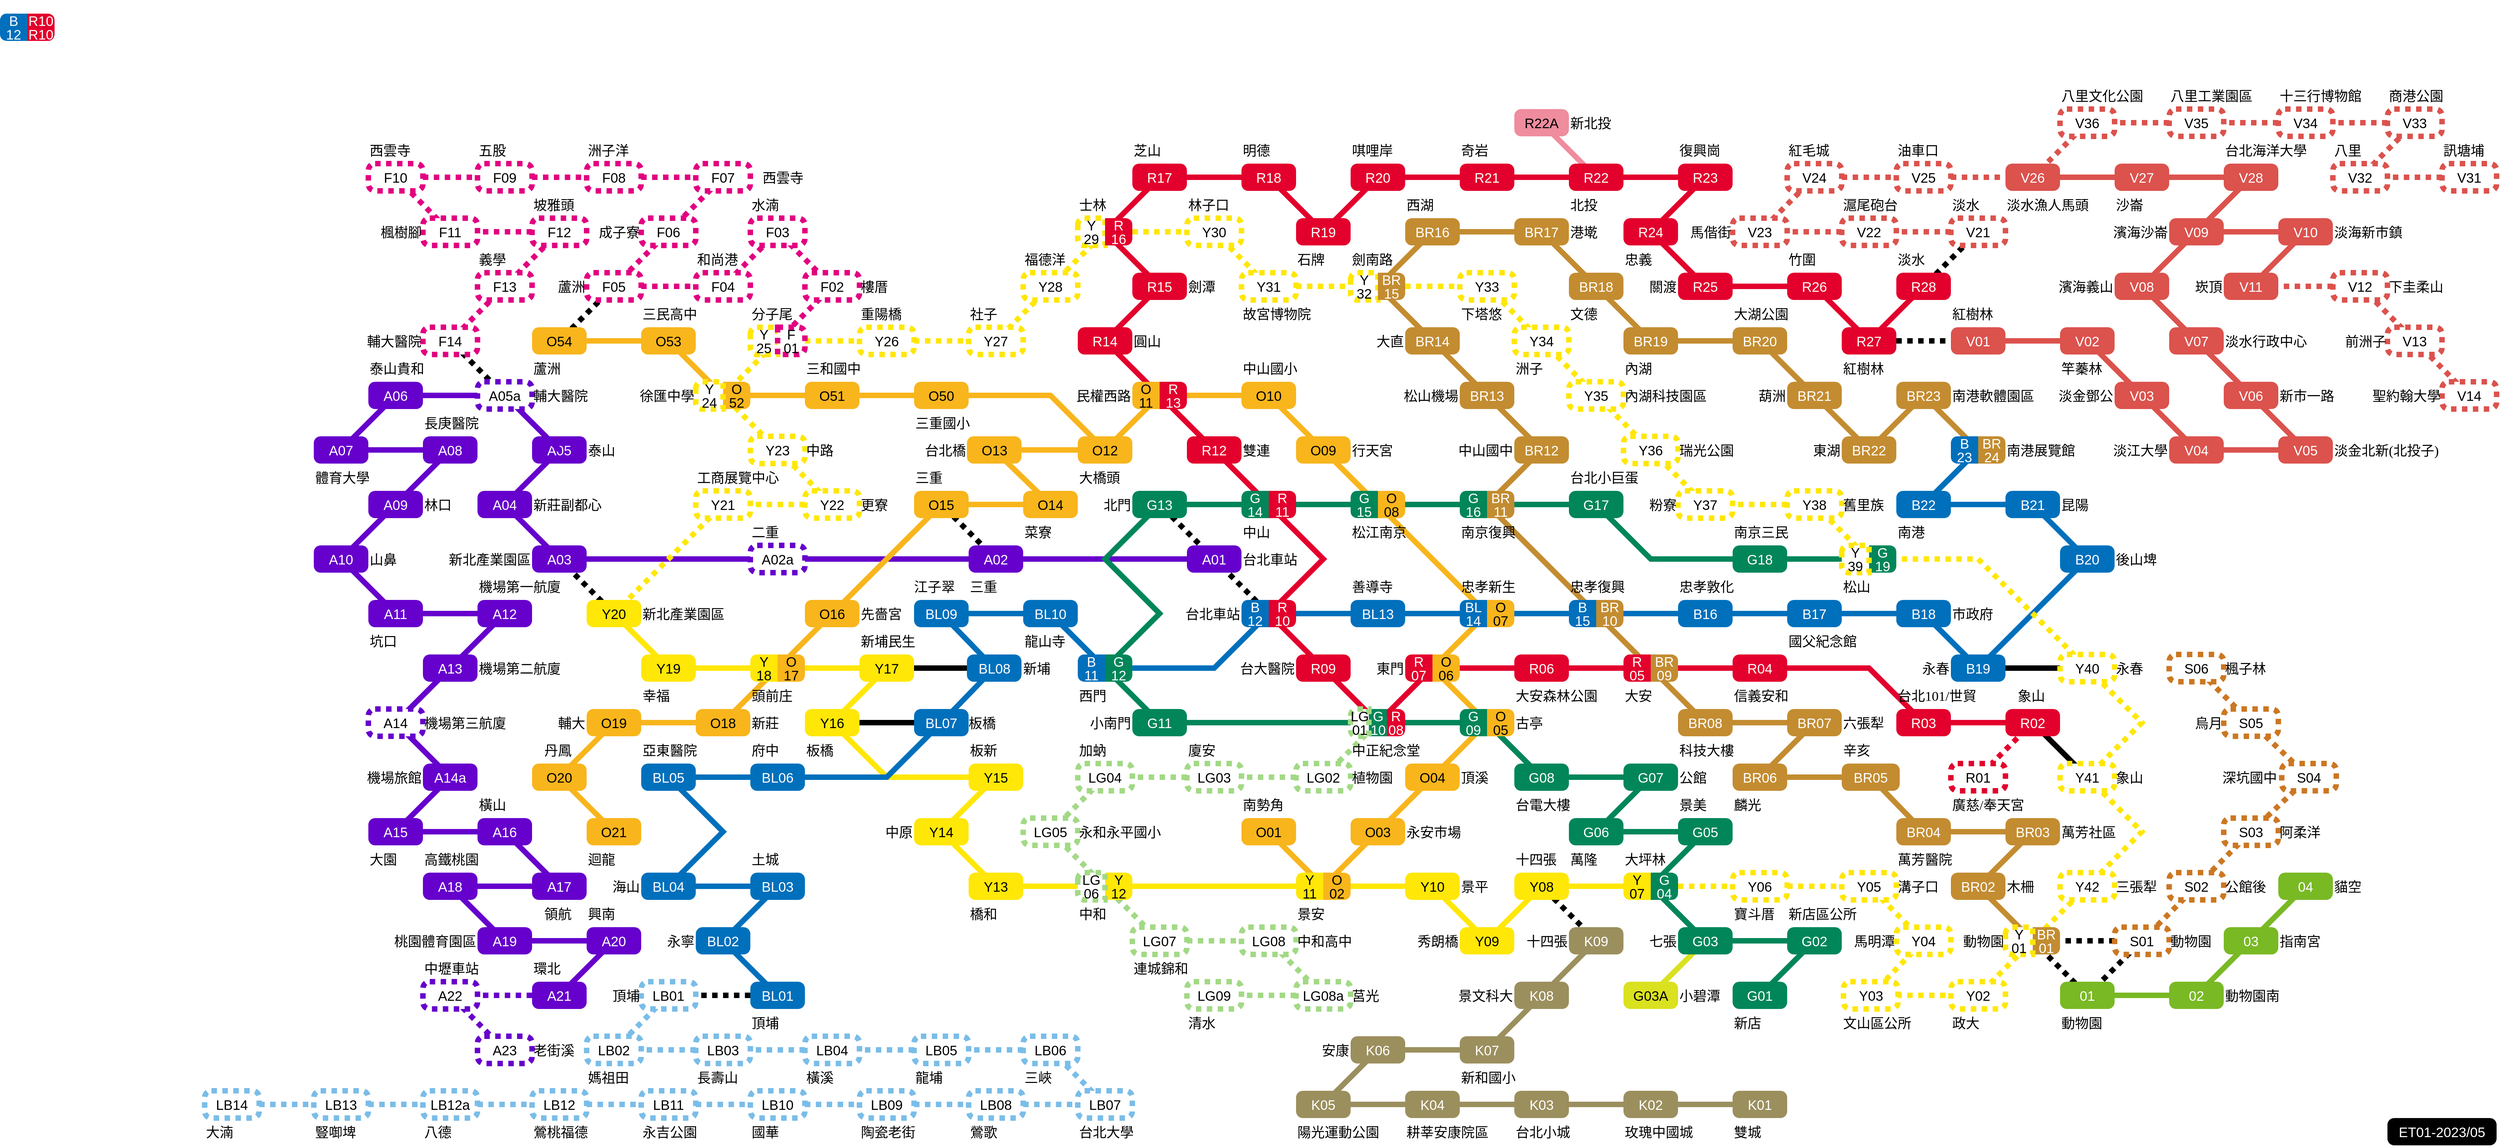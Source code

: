 <mxfile version="21.3.0" type="github">
  <diagram name="第 1 页" id="Lcj_rJ9xhbPPzjw0LaBd">
    <mxGraphModel dx="546" dy="668" grid="1" gridSize="20" guides="1" tooltips="1" connect="1" arrows="0" fold="1" page="1" pageScale="1" pageWidth="40000" pageHeight="40000" math="0" shadow="0">
      <root>
        <mxCell id="0" />
        <mxCell id="1" parent="0" />
        <mxCell id="iNiLmfieJ2sRuD-aCboh-4" style="rounded=0;orthogonalLoop=1;jettySize=auto;html=1;strokeWidth=8;endArrow=none;endFill=0;strokeColor=#A2D985;targetPerimeterSpacing=0;sourcePerimeterSpacing=0;verticalAlign=middle;exitX=0.5;exitY=0.5;exitDx=0;exitDy=0;fontSize=20;entryX=0.5;entryY=0.5;entryDx=0;entryDy=0;entryPerimeter=0;dashed=1;dashPattern=1 1;exitPerimeter=0;align=right;" edge="1" parent="1" source="iNiLmfieJ2sRuD-aCboh-5" target="u1GgVO7A6XlAM9eXQ5hB-7">
          <mxGeometry relative="1" as="geometry">
            <mxPoint x="1940" y="1540" as="sourcePoint" />
            <mxPoint x="1840" y="1580" as="targetPoint" />
          </mxGeometry>
        </mxCell>
        <mxCell id="nUexbVlUa3lFlEWRk4yj-19" value="紅毛城" style="text;html=1;strokeColor=none;fillColor=none;align=left;verticalAlign=middle;whiteSpace=wrap;rounded=0;fontFamily=微軟正黑體;container=0;fontSize=20;strokeWidth=8;" parent="1" vertex="1">
          <mxGeometry x="2720" y="360" width="80" height="40" as="geometry" />
        </mxCell>
        <mxCell id="dwM86gydFHsHAuxz6Ue4-1" style="rounded=0;orthogonalLoop=1;jettySize=auto;html=1;fontColor=#FFFFFF;dashed=1;endArrow=none;endFill=0;strokeWidth=8;dashPattern=1 1;verticalAlign=middle;targetPerimeterSpacing=0;sourcePerimeterSpacing=0;fontSize=20;entryX=0.5;entryY=0.5;entryDx=0;entryDy=0;entryPerimeter=0;exitX=0.5;exitY=0.5;exitDx=0;exitDy=0;exitPerimeter=0;" parent="1" source="dwM86gydFHsHAuxz6Ue4-2" target="2Lj73tlipxNGOFeVt-kC-11" edge="1">
          <mxGeometry relative="1" as="geometry">
            <mxPoint x="520" y="660" as="sourcePoint" />
            <mxPoint x="440" y="740" as="targetPoint" />
          </mxGeometry>
        </mxCell>
        <mxCell id="u1GgVO7A6XlAM9eXQ5hB-9" style="rounded=0;orthogonalLoop=1;jettySize=auto;html=1;strokeWidth=8;endArrow=none;endFill=0;strokeColor=#A2D985;targetPerimeterSpacing=0;sourcePerimeterSpacing=0;verticalAlign=middle;exitX=0.5;exitY=0.5;exitDx=0;exitDy=0;fontSize=20;entryX=0.5;entryY=0.5;entryDx=0;entryDy=0;entryPerimeter=0;dashed=1;dashPattern=1 1;exitPerimeter=0;align=right;" parent="1" source="u1GgVO7A6XlAM9eXQ5hB-7" target="u1GgVO7A6XlAM9eXQ5hB-4" edge="1">
          <mxGeometry relative="1" as="geometry">
            <mxPoint x="2060" y="1500" as="sourcePoint" />
            <mxPoint x="2200" y="1460" as="targetPoint" />
          </mxGeometry>
        </mxCell>
        <mxCell id="u1GgVO7A6XlAM9eXQ5hB-6" style="rounded=0;orthogonalLoop=1;jettySize=auto;html=1;strokeWidth=8;endArrow=none;endFill=0;strokeColor=#A2D985;targetPerimeterSpacing=0;sourcePerimeterSpacing=0;verticalAlign=middle;exitX=0.5;exitY=0.5;exitDx=0;exitDy=0;fontSize=20;entryX=0.5;entryY=0.5;entryDx=0;entryDy=0;entryPerimeter=0;dashed=1;dashPattern=1 1;exitPerimeter=0;align=right;" parent="1" source="u1GgVO7A6XlAM9eXQ5hB-4" target="u1GgVO7A6XlAM9eXQ5hB-1" edge="1">
          <mxGeometry relative="1" as="geometry">
            <mxPoint x="1900" y="1500" as="sourcePoint" />
            <mxPoint x="2040" y="1460" as="targetPoint" />
          </mxGeometry>
        </mxCell>
        <mxCell id="u1GgVO7A6XlAM9eXQ5hB-3" style="rounded=0;orthogonalLoop=1;jettySize=auto;html=1;strokeWidth=8;endArrow=none;endFill=0;strokeColor=#A2D985;targetPerimeterSpacing=0;sourcePerimeterSpacing=0;verticalAlign=middle;exitX=0.5;exitY=0.5;exitDx=0;exitDy=0;fontSize=20;entryX=0.5;entryY=0.5;entryDx=0;entryDy=0;dashed=1;dashPattern=1 1;exitPerimeter=0;align=right;" parent="1" source="u1GgVO7A6XlAM9eXQ5hB-1" target="LVxLocMeG8me4LuWGa3y-11" edge="1">
          <mxGeometry relative="1" as="geometry">
            <mxPoint x="1740" y="1500" as="sourcePoint" />
            <mxPoint x="1880" y="1460" as="targetPoint" />
          </mxGeometry>
        </mxCell>
        <mxCell id="LVxLocMeG8me4LuWGa3y-4" style="rounded=0;orthogonalLoop=1;jettySize=auto;html=1;strokeWidth=8;endArrow=none;endFill=0;strokeColor=#A2D985;targetPerimeterSpacing=0;sourcePerimeterSpacing=0;verticalAlign=middle;exitX=0.5;exitY=0.5;exitDx=0;exitDy=0;fontSize=20;dashed=1;dashPattern=1 1;exitPerimeter=0;align=right;entryX=0.5;entryY=0.5;entryDx=0;entryDy=0;" parent="1" source="LVxLocMeG8me4LuWGa3y-2" target="LVxLocMeG8me4LuWGa3y-11" edge="1">
          <mxGeometry relative="1" as="geometry">
            <mxPoint x="1620" y="1520" as="sourcePoint" />
            <mxPoint x="1720" y="1460" as="targetPoint" />
          </mxGeometry>
        </mxCell>
        <mxCell id="LVxLocMeG8me4LuWGa3y-1" style="rounded=0;orthogonalLoop=1;jettySize=auto;html=1;strokeWidth=8;endArrow=none;endFill=0;strokeColor=#A2D985;targetPerimeterSpacing=0;sourcePerimeterSpacing=0;verticalAlign=middle;exitX=0.5;exitY=0.5;exitDx=0;exitDy=0;fontSize=20;entryX=0.5;entryY=0.5;entryDx=0;entryDy=0;entryPerimeter=0;dashed=1;dashPattern=1 1;exitPerimeter=0;align=right;" parent="1" source="LVxLocMeG8me4LuWGa3y-2" target="AovOnohZOg3VIRa1ibEE-8" edge="1">
          <mxGeometry relative="1" as="geometry">
            <mxPoint x="1580" y="1340" as="sourcePoint" />
            <mxPoint x="1800" y="1380" as="targetPoint" />
          </mxGeometry>
        </mxCell>
        <mxCell id="AovOnohZOg3VIRa1ibEE-9" style="rounded=0;orthogonalLoop=1;jettySize=auto;html=1;strokeWidth=8;endArrow=none;endFill=0;strokeColor=#A2D985;targetPerimeterSpacing=0;sourcePerimeterSpacing=0;verticalAlign=middle;fontSize=20;entryX=0.5;entryY=0.5;entryDx=0;entryDy=0;entryPerimeter=0;dashed=1;dashPattern=1 1;exitX=0.5;exitY=0.5;exitDx=0;exitDy=0;exitPerimeter=0;" parent="1" source="AovOnohZOg3VIRa1ibEE-8" target="AovOnohZOg3VIRa1ibEE-5" edge="1">
          <mxGeometry relative="1" as="geometry">
            <mxPoint x="1720" y="1300" as="sourcePoint" />
            <mxPoint x="1800" y="1220" as="targetPoint" />
          </mxGeometry>
        </mxCell>
        <mxCell id="AovOnohZOg3VIRa1ibEE-6" style="rounded=0;orthogonalLoop=1;jettySize=auto;html=1;strokeWidth=8;endArrow=none;endFill=0;strokeColor=#A2D985;targetPerimeterSpacing=0;sourcePerimeterSpacing=0;verticalAlign=middle;exitX=0.5;exitY=0.5;exitDx=0;exitDy=0;fontSize=20;entryX=0.5;entryY=0.5;entryDx=0;entryDy=0;entryPerimeter=0;dashed=1;dashPattern=1 1;exitPerimeter=0;" parent="1" source="AovOnohZOg3VIRa1ibEE-5" target="AovOnohZOg3VIRa1ibEE-1" edge="1">
          <mxGeometry relative="1" as="geometry">
            <mxPoint x="1820" y="1260" as="sourcePoint" />
            <mxPoint x="1960" y="1220" as="targetPoint" />
          </mxGeometry>
        </mxCell>
        <mxCell id="AovOnohZOg3VIRa1ibEE-2" style="rounded=0;orthogonalLoop=1;jettySize=auto;html=1;strokeWidth=8;endArrow=none;endFill=0;strokeColor=#A2D985;targetPerimeterSpacing=0;sourcePerimeterSpacing=0;verticalAlign=middle;exitX=0.5;exitY=0.5;exitDx=0;exitDy=0;fontSize=20;entryX=0.5;entryY=0.5;entryDx=0;entryDy=0;entryPerimeter=0;dashed=1;dashPattern=1 1;exitPerimeter=0;" parent="1" source="AovOnohZOg3VIRa1ibEE-1" target="hDSb3b2G_RkPY-m_NKWO-11" edge="1">
          <mxGeometry relative="1" as="geometry">
            <mxPoint x="1980" y="1260" as="sourcePoint" />
            <mxPoint x="2060" y="1180" as="targetPoint" />
          </mxGeometry>
        </mxCell>
        <mxCell id="C-2vurjsMhCx1RjERaQs-2" value="" style="edgeStyle=none;rounded=0;orthogonalLoop=1;jettySize=auto;html=1;strokeColor=#6600CC;strokeWidth=8;fontColor=#FFFFFF;endArrow=none;endFill=0;targetPerimeterSpacing=0;sourcePerimeterSpacing=0;verticalAlign=middle;fontSize=20;entryX=0.5;entryY=0.5;entryDx=0;entryDy=0;entryPerimeter=0;exitX=0.5;exitY=0.5;exitDx=0;exitDy=0;exitPerimeter=0;" parent="1" source="-7VeMhoAbMhggvJYw_eh-298" target="C-2vurjsMhCx1RjERaQs-1" edge="1">
          <mxGeometry relative="1" as="geometry">
            <Array as="points" />
            <mxPoint x="1080" y="980" as="sourcePoint" />
            <mxPoint x="1560" y="980" as="targetPoint" />
          </mxGeometry>
        </mxCell>
        <mxCell id="eJeZfP_4GSScAIPMKUxm-33" style="edgeStyle=none;shape=connector;orthogonalLoop=1;jettySize=auto;html=1;entryX=0.5;entryY=0.5;entryDx=0;entryDy=0;entryPerimeter=0;dashed=1;dashPattern=1 1;labelBackgroundColor=default;strokeColor=#ffe707;strokeWidth=8;fontFamily=Helvetica;fontSize=20;fontColor=#FFFFFF;endArrow=none;endFill=0;sourcePerimeterSpacing=0;targetPerimeterSpacing=0;rounded=0;exitX=1;exitY=0.5;exitDx=0;exitDy=0;exitPerimeter=0;" parent="1" source="21RVyPNV3x6n1v2EnNiy-27" target="eJeZfP_4GSScAIPMKUxm-31" edge="1">
          <mxGeometry relative="1" as="geometry">
            <mxPoint x="2860" y="1580" as="sourcePoint" />
          </mxGeometry>
        </mxCell>
        <mxCell id="bikLV8ehVtjmjYMhQwNP-16" style="edgeStyle=none;shape=connector;rounded=0;orthogonalLoop=1;jettySize=auto;html=1;labelBackgroundColor=default;strokeColor=#DC524D;strokeWidth=8;fontFamily=Helvetica;fontSize=20;fontColor=default;endArrow=none;endFill=0;sourcePerimeterSpacing=0;targetPerimeterSpacing=0;entryX=0.5;entryY=0.5;entryDx=0;entryDy=0;entryPerimeter=0;dashed=1;dashPattern=1 1;exitX=0.5;exitY=0.5;exitDx=0;exitDy=0;exitPerimeter=0;" parent="1" source="bikLV8ehVtjmjYMhQwNP-14" target="bikLV8ehVtjmjYMhQwNP-17" edge="1">
          <mxGeometry relative="1" as="geometry">
            <mxPoint x="3880" y="420" as="sourcePoint" />
          </mxGeometry>
        </mxCell>
        <mxCell id="bikLV8ehVtjmjYMhQwNP-17" value="V31" style="rounded=1;whiteSpace=wrap;html=1;arcSize=25;align=center;strokeColor=#DC524D;fillColor=default;container=0;fontColor=#000000;verticalAlign=middle;fontSize=20;points=[[0,0,0,0,0],[0,0.25,0,0,0],[0,0.5,0,0,0],[0,0.75,0,0,0],[0,1,0,0,0],[0.25,0,0,0,0],[0.25,1,0,0,0],[0.5,0,0,0,0],[0.5,0.5,0,0,0],[0.5,1,0,0,0],[0.75,0,0,0,0],[0.75,1,0,0,0],[1,0,0,0,0],[1,0.25,0,0,0],[1,0.5,0,0,0],[1,0.75,0,0,0],[1,1,0,0,0]];glass=0;dashed=1;dashPattern=1 1;strokeWidth=8;" parent="1" vertex="1">
          <mxGeometry x="3680" y="400" width="80" height="40" as="geometry" />
        </mxCell>
        <mxCell id="bikLV8ehVtjmjYMhQwNP-18" value="訊塘埔" style="text;html=1;strokeColor=none;fillColor=none;align=left;verticalAlign=middle;whiteSpace=wrap;rounded=0;fontFamily=微軟正黑體;container=0;fontSize=20;strokeWidth=8;" parent="1" vertex="1">
          <mxGeometry x="3680" y="360" width="80" height="40" as="geometry" />
        </mxCell>
        <mxCell id="bikLV8ehVtjmjYMhQwNP-13" style="edgeStyle=none;shape=connector;rounded=0;orthogonalLoop=1;jettySize=auto;html=1;labelBackgroundColor=default;strokeColor=#DC524D;strokeWidth=8;fontFamily=Helvetica;fontSize=20;fontColor=default;endArrow=none;endFill=0;sourcePerimeterSpacing=0;targetPerimeterSpacing=0;entryX=0.5;entryY=0.5;entryDx=0;entryDy=0;entryPerimeter=0;dashed=1;dashPattern=1 1;exitX=0.5;exitY=0.5;exitDx=0;exitDy=0;exitPerimeter=0;" parent="1" source="bikLV8ehVtjmjYMhQwNP-11" target="bikLV8ehVtjmjYMhQwNP-14" edge="1">
          <mxGeometry relative="1" as="geometry">
            <mxPoint x="3720" y="420" as="sourcePoint" />
          </mxGeometry>
        </mxCell>
        <mxCell id="bikLV8ehVtjmjYMhQwNP-10" style="edgeStyle=none;shape=connector;rounded=0;orthogonalLoop=1;jettySize=auto;html=1;labelBackgroundColor=default;strokeColor=#DC524D;strokeWidth=8;fontFamily=Helvetica;fontSize=20;fontColor=default;endArrow=none;endFill=0;sourcePerimeterSpacing=0;targetPerimeterSpacing=0;entryX=0.5;entryY=0.5;entryDx=0;entryDy=0;entryPerimeter=0;dashed=1;dashPattern=1 1;exitX=0.5;exitY=0.5;exitDx=0;exitDy=0;exitPerimeter=0;" parent="1" source="bikLV8ehVtjmjYMhQwNP-8" target="bikLV8ehVtjmjYMhQwNP-11" edge="1">
          <mxGeometry relative="1" as="geometry">
            <mxPoint x="3800" y="340" as="sourcePoint" />
          </mxGeometry>
        </mxCell>
        <mxCell id="bikLV8ehVtjmjYMhQwNP-11" value="V33" style="rounded=1;whiteSpace=wrap;html=1;arcSize=25;align=center;strokeColor=#DC524D;fillColor=default;container=0;fontColor=#000000;verticalAlign=middle;fontSize=20;points=[[0,0,0,0,0],[0,0.25,0,0,0],[0,0.5,0,0,0],[0,0.75,0,0,0],[0,1,0,0,0],[0.25,0,0,0,0],[0.25,1,0,0,0],[0.5,0,0,0,0],[0.5,0.5,0,0,0],[0.5,1,0,0,0],[0.75,0,0,0,0],[0.75,1,0,0,0],[1,0,0,0,0],[1,0.25,0,0,0],[1,0.5,0,0,0],[1,0.75,0,0,0],[1,1,0,0,0]];glass=0;dashed=1;dashPattern=1 1;strokeWidth=8;" parent="1" vertex="1">
          <mxGeometry x="3600" y="320" width="80" height="40" as="geometry" />
        </mxCell>
        <mxCell id="bikLV8ehVtjmjYMhQwNP-12" value="商港公園" style="text;html=1;strokeColor=none;fillColor=none;align=left;verticalAlign=middle;whiteSpace=wrap;rounded=0;fontFamily=微軟正黑體;container=0;fontSize=20;strokeWidth=8;" parent="1" vertex="1">
          <mxGeometry x="3600" y="280" width="100" height="40" as="geometry" />
        </mxCell>
        <mxCell id="bikLV8ehVtjmjYMhQwNP-7" style="edgeStyle=none;shape=connector;rounded=0;orthogonalLoop=1;jettySize=auto;html=1;labelBackgroundColor=default;strokeColor=#DC524D;strokeWidth=8;fontFamily=Helvetica;fontSize=20;fontColor=default;endArrow=none;endFill=0;sourcePerimeterSpacing=0;targetPerimeterSpacing=0;entryX=0.5;entryY=0.5;entryDx=0;entryDy=0;entryPerimeter=0;dashed=1;dashPattern=1 1;exitX=0.5;exitY=0.5;exitDx=0;exitDy=0;exitPerimeter=0;" parent="1" source="bikLV8ehVtjmjYMhQwNP-5" target="bikLV8ehVtjmjYMhQwNP-8" edge="1">
          <mxGeometry relative="1" as="geometry">
            <mxPoint x="3640" y="340" as="sourcePoint" />
          </mxGeometry>
        </mxCell>
        <mxCell id="bikLV8ehVtjmjYMhQwNP-8" value="V34" style="rounded=1;whiteSpace=wrap;html=1;arcSize=25;align=center;strokeColor=#DC524D;fillColor=default;container=0;fontColor=#000000;verticalAlign=middle;fontSize=20;points=[[0,0,0,0,0],[0,0.25,0,0,0],[0,0.5,0,0,0],[0,0.75,0,0,0],[0,1,0,0,0],[0.25,0,0,0,0],[0.25,1,0,0,0],[0.5,0,0,0,0],[0.5,0.5,0,0,0],[0.5,1,0,0,0],[0.75,0,0,0,0],[0.75,1,0,0,0],[1,0,0,0,0],[1,0.25,0,0,0],[1,0.5,0,0,0],[1,0.75,0,0,0],[1,1,0,0,0]];glass=0;dashed=1;dashPattern=1 1;strokeWidth=8;" parent="1" vertex="1">
          <mxGeometry x="3440" y="320" width="80" height="40" as="geometry" />
        </mxCell>
        <mxCell id="bikLV8ehVtjmjYMhQwNP-9" value="十三行博物館" style="text;html=1;strokeColor=none;fillColor=none;align=left;verticalAlign=middle;whiteSpace=wrap;rounded=0;fontFamily=微軟正黑體;container=0;fontSize=20;strokeWidth=8;" parent="1" vertex="1">
          <mxGeometry x="3440" y="280" width="140" height="40" as="geometry" />
        </mxCell>
        <mxCell id="bikLV8ehVtjmjYMhQwNP-4" style="edgeStyle=none;shape=connector;rounded=0;orthogonalLoop=1;jettySize=auto;html=1;labelBackgroundColor=default;strokeColor=#DC524D;strokeWidth=8;fontFamily=Helvetica;fontSize=20;fontColor=default;endArrow=none;endFill=0;sourcePerimeterSpacing=0;targetPerimeterSpacing=0;entryX=0.5;entryY=0.5;entryDx=0;entryDy=0;entryPerimeter=0;dashed=1;dashPattern=1 1;exitX=0.5;exitY=0.5;exitDx=0;exitDy=0;exitPerimeter=0;" parent="1" source="bikLV8ehVtjmjYMhQwNP-2" target="bikLV8ehVtjmjYMhQwNP-5" edge="1">
          <mxGeometry relative="1" as="geometry">
            <mxPoint x="3480" y="340" as="sourcePoint" />
          </mxGeometry>
        </mxCell>
        <mxCell id="bikLV8ehVtjmjYMhQwNP-1" style="edgeStyle=none;shape=connector;rounded=0;orthogonalLoop=1;jettySize=auto;html=1;labelBackgroundColor=default;strokeColor=#DC524D;strokeWidth=8;fontFamily=Helvetica;fontSize=20;fontColor=default;endArrow=none;endFill=0;sourcePerimeterSpacing=0;targetPerimeterSpacing=0;entryX=0.5;entryY=0.5;entryDx=0;entryDy=0;entryPerimeter=0;dashed=1;dashPattern=1 1;exitX=0.5;exitY=0.5;exitDx=0;exitDy=0;exitPerimeter=0;" parent="1" source="-7VeMhoAbMhggvJYw_eh-510" target="bikLV8ehVtjmjYMhQwNP-2" edge="1">
          <mxGeometry relative="1" as="geometry">
            <mxPoint x="3020" y="320" as="sourcePoint" />
          </mxGeometry>
        </mxCell>
        <mxCell id="-7VeMhoAbMhggvJYw_eh-156" style="edgeStyle=none;shape=connector;rounded=0;orthogonalLoop=1;jettySize=auto;html=1;labelBackgroundColor=default;strokeColor=#e3002d;strokeWidth=8;fontFamily=Helvetica;fontSize=20;fontColor=default;endArrow=none;endFill=0;sourcePerimeterSpacing=0;targetPerimeterSpacing=0;verticalAlign=middle;exitX=0.5;exitY=0.5;exitDx=0;exitDy=0;exitPerimeter=0;entryX=0.5;entryY=0.5;entryDx=0;entryDy=0;entryPerimeter=0;" parent="1" source="-7VeMhoAbMhggvJYw_eh-371" target="-7VeMhoAbMhggvJYw_eh-401" edge="1">
          <mxGeometry relative="1" as="geometry" />
        </mxCell>
        <mxCell id="-7VeMhoAbMhggvJYw_eh-54" style="rounded=0;orthogonalLoop=1;jettySize=auto;html=1;strokeWidth=8;endArrow=none;endFill=0;strokeColor=#e3002d;sourcePerimeterSpacing=0;targetPerimeterSpacing=0;verticalAlign=middle;entryX=0;entryY=0.5;entryDx=0;entryDy=0;exitX=0.5;exitY=0.5;exitDx=0;exitDy=0;exitPerimeter=0;fontSize=20;" parent="1" source="-7VeMhoAbMhggvJYw_eh-366" target="Sc8PNXtBei1LZLqUdzPE-3" edge="1">
          <mxGeometry relative="1" as="geometry">
            <mxPoint x="1880" y="740" as="targetPoint" />
            <mxPoint x="1800" y="740" as="sourcePoint" />
          </mxGeometry>
        </mxCell>
        <mxCell id="-7VeMhoAbMhggvJYw_eh-56" style="rounded=0;orthogonalLoop=1;jettySize=auto;html=1;strokeWidth=8;endArrow=none;endFill=0;strokeColor=#e3002d;sourcePerimeterSpacing=0;targetPerimeterSpacing=0;verticalAlign=middle;exitX=0;exitY=0.5;exitDx=0;exitDy=0;fontSize=20;entryX=0;entryY=0.5;entryDx=0;entryDy=0;" parent="1" source="giSikMR8ztSjN8jtmcNz-4" target="22SL0RmkLIa_9xNwprwJ-6" edge="1">
          <mxGeometry relative="1" as="geometry">
            <mxPoint x="1880" y="900.0" as="targetPoint" />
            <mxPoint x="1880" y="1060" as="sourcePoint" />
            <Array as="points">
              <mxPoint x="2040" y="980" />
            </Array>
          </mxGeometry>
        </mxCell>
        <mxCell id="-7VeMhoAbMhggvJYw_eh-108" style="rounded=0;orthogonalLoop=1;jettySize=auto;html=1;strokeWidth=8;endArrow=none;endFill=0;strokeColor=#e3002d;sourcePerimeterSpacing=0;targetPerimeterSpacing=0;verticalAlign=middle;exitX=0;exitY=0.5;exitDx=0;exitDy=0;entryX=0.5;entryY=0.5;entryDx=0;entryDy=0;entryPerimeter=0;fontSize=20;" parent="1" source="giSikMR8ztSjN8jtmcNz-4" target="-7VeMhoAbMhggvJYw_eh-330" edge="1">
          <mxGeometry relative="1" as="geometry">
            <mxPoint x="2024" y="1080" as="targetPoint" />
            <mxPoint x="1880" y="1060" as="sourcePoint" />
          </mxGeometry>
        </mxCell>
        <mxCell id="-7VeMhoAbMhggvJYw_eh-106" style="rounded=0;orthogonalLoop=1;jettySize=auto;html=1;strokeWidth=8;endArrow=none;endFill=0;strokeColor=#e3002d;sourcePerimeterSpacing=0;targetPerimeterSpacing=0;verticalAlign=middle;entryX=0.5;entryY=0.5;entryDx=0;entryDy=0;exitX=0.5;exitY=0.5;exitDx=0;exitDy=0;fontSize=20;exitPerimeter=0;" parent="1" source="hDSb3b2G_RkPY-m_NKWO-11" target="b_vsCHyJv2D426DmFRJM-5" edge="1">
          <mxGeometry relative="1" as="geometry">
            <mxPoint x="1960" y="1140" as="targetPoint" />
            <mxPoint x="2120" y="1220" as="sourcePoint" />
          </mxGeometry>
        </mxCell>
        <mxCell id="-7VeMhoAbMhggvJYw_eh-83" style="rounded=0;orthogonalLoop=1;jettySize=auto;html=1;strokeWidth=8;endArrow=none;endFill=0;strokeColor=#e3002d;sourcePerimeterSpacing=0;targetPerimeterSpacing=0;verticalAlign=middle;fontSize=20;exitX=0;exitY=0.5;exitDx=0;exitDy=0;exitPerimeter=0;entryX=0.5;entryY=0.5;entryDx=0;entryDy=0;entryPerimeter=0;" parent="1" source="sxO7PzfWcGzcKYYqBXue-3" target="-7VeMhoAbMhggvJYw_eh-350" edge="1">
          <mxGeometry relative="1" as="geometry">
            <mxPoint x="2332" y="1240" as="targetPoint" />
            <mxPoint x="2560" y="1140" as="sourcePoint" />
          </mxGeometry>
        </mxCell>
        <mxCell id="-7VeMhoAbMhggvJYw_eh-520" value="淡水漁人馬頭" style="text;html=1;strokeColor=none;fillColor=none;align=left;verticalAlign=middle;whiteSpace=wrap;rounded=0;fontFamily=微軟正黑體;container=0;fontSize=20;strokeWidth=8;" parent="1" vertex="1">
          <mxGeometry x="3040" y="440" width="140" height="40" as="geometry" />
        </mxCell>
        <mxCell id="zWb-dgqxVRcxQG10_mbG-2" style="rounded=0;orthogonalLoop=1;jettySize=auto;html=1;dashed=1;dashPattern=1 1;endArrow=none;endFill=0;strokeWidth=8;verticalAlign=middle;targetPerimeterSpacing=0;sourcePerimeterSpacing=0;entryX=0.5;entryY=0.5;entryDx=0;entryDy=0;entryPerimeter=0;exitX=0.5;exitY=0.5;exitDx=0;exitDy=0;exitPerimeter=0;fontSize=20;" parent="1" source="z3b2tRkPeYrDd5P9X4tM-5" target="-7VeMhoAbMhggvJYw_eh-423" edge="1">
          <mxGeometry relative="1" as="geometry">
            <mxPoint x="2980" y="340" as="sourcePoint" />
            <mxPoint x="2820" y="340" as="targetPoint" />
          </mxGeometry>
        </mxCell>
        <mxCell id="z3b2tRkPeYrDd5P9X4tM-4" style="edgeStyle=none;shape=connector;rounded=0;orthogonalLoop=1;jettySize=auto;html=1;labelBackgroundColor=default;strokeColor=#DC524D;strokeWidth=8;fontFamily=Helvetica;fontSize=20;fontColor=default;endArrow=none;endFill=0;sourcePerimeterSpacing=0;targetPerimeterSpacing=0;entryX=0.5;entryY=0.5;entryDx=0;entryDy=0;entryPerimeter=0;dashed=1;dashPattern=1 1;exitX=0.5;exitY=0.5;exitDx=0;exitDy=0;exitPerimeter=0;" parent="1" source="z3b2tRkPeYrDd5P9X4tM-2" target="z3b2tRkPeYrDd5P9X4tM-5" edge="1">
          <mxGeometry relative="1" as="geometry">
            <mxPoint x="3700" y="560" as="sourcePoint" />
          </mxGeometry>
        </mxCell>
        <mxCell id="z3b2tRkPeYrDd5P9X4tM-1" style="edgeStyle=none;shape=connector;rounded=0;orthogonalLoop=1;jettySize=auto;html=1;labelBackgroundColor=default;strokeColor=#DC524D;strokeWidth=8;fontFamily=Helvetica;fontSize=20;fontColor=default;endArrow=none;endFill=0;sourcePerimeterSpacing=0;targetPerimeterSpacing=0;entryX=0.5;entryY=0.5;entryDx=0;entryDy=0;entryPerimeter=0;dashed=1;dashPattern=1 1;exitX=0.5;exitY=0.5;exitDx=0;exitDy=0;exitPerimeter=0;" parent="1" source="nUexbVlUa3lFlEWRk4yj-18" target="z3b2tRkPeYrDd5P9X4tM-2" edge="1">
          <mxGeometry relative="1" as="geometry">
            <mxPoint x="3600" y="540" as="sourcePoint" />
          </mxGeometry>
        </mxCell>
        <mxCell id="nUexbVlUa3lFlEWRk4yj-17" style="edgeStyle=none;shape=connector;rounded=0;orthogonalLoop=1;jettySize=auto;html=1;labelBackgroundColor=default;strokeColor=#DC524D;strokeWidth=8;fontFamily=Helvetica;fontSize=20;fontColor=default;endArrow=none;endFill=0;sourcePerimeterSpacing=0;targetPerimeterSpacing=0;entryX=0.5;entryY=0.5;entryDx=0;entryDy=0;entryPerimeter=0;dashed=1;dashPattern=1 1;exitX=0.5;exitY=0.5;exitDx=0;exitDy=0;exitPerimeter=0;" parent="1" source="nUexbVlUa3lFlEWRk4yj-15" target="nUexbVlUa3lFlEWRk4yj-18" edge="1">
          <mxGeometry relative="1" as="geometry">
            <mxPoint x="3420" y="360" as="sourcePoint" />
          </mxGeometry>
        </mxCell>
        <mxCell id="nUexbVlUa3lFlEWRk4yj-14" style="edgeStyle=none;shape=connector;rounded=0;orthogonalLoop=1;jettySize=auto;html=1;labelBackgroundColor=default;strokeColor=#DC524D;strokeWidth=8;fontFamily=Helvetica;fontSize=20;fontColor=default;endArrow=none;endFill=0;sourcePerimeterSpacing=0;targetPerimeterSpacing=0;entryX=0.5;entryY=0.5;entryDx=0;entryDy=0;entryPerimeter=0;exitX=0.5;exitY=0.5;exitDx=0;exitDy=0;exitPerimeter=0;dashed=1;dashPattern=1 1;" parent="1" source="nUexbVlUa3lFlEWRk4yj-12" target="nUexbVlUa3lFlEWRk4yj-15" edge="1">
          <mxGeometry relative="1" as="geometry">
            <mxPoint x="3260" y="420" as="sourcePoint" />
          </mxGeometry>
        </mxCell>
        <mxCell id="nUexbVlUa3lFlEWRk4yj-11" style="edgeStyle=none;shape=connector;rounded=0;orthogonalLoop=1;jettySize=auto;html=1;labelBackgroundColor=default;strokeColor=#DC524D;strokeWidth=8;fontFamily=Helvetica;fontSize=20;fontColor=default;endArrow=none;endFill=0;sourcePerimeterSpacing=0;targetPerimeterSpacing=0;entryX=0.5;entryY=0.5;entryDx=0;entryDy=0;entryPerimeter=0;dashed=1;dashPattern=1 1;exitX=0.5;exitY=0.5;exitDx=0;exitDy=0;exitPerimeter=0;" parent="1" source="-7VeMhoAbMhggvJYw_eh-510" target="nUexbVlUa3lFlEWRk4yj-12" edge="1">
          <mxGeometry relative="1" as="geometry">
            <mxPoint x="3900" y="540" as="sourcePoint" />
          </mxGeometry>
        </mxCell>
        <mxCell id="nUexbVlUa3lFlEWRk4yj-7" style="edgeStyle=none;shape=connector;rounded=0;orthogonalLoop=1;jettySize=auto;html=1;labelBackgroundColor=default;strokeColor=#DC524D;strokeWidth=8;fontFamily=Helvetica;fontSize=20;fontColor=default;endArrow=none;endFill=0;sourcePerimeterSpacing=0;targetPerimeterSpacing=0;entryX=0.5;entryY=0.5;entryDx=0;entryDy=0;entryPerimeter=0;exitX=0.5;exitY=0.5;exitDx=0;exitDy=0;exitPerimeter=0;dashed=1;dashPattern=1 1;" parent="1" source="nUexbVlUa3lFlEWRk4yj-5" target="nUexbVlUa3lFlEWRk4yj-8" edge="1">
          <mxGeometry relative="1" as="geometry">
            <mxPoint x="4360" y="500" as="sourcePoint" />
          </mxGeometry>
        </mxCell>
        <mxCell id="nUexbVlUa3lFlEWRk4yj-4" style="edgeStyle=none;shape=connector;rounded=0;orthogonalLoop=1;jettySize=auto;html=1;labelBackgroundColor=default;strokeColor=#DC524D;strokeWidth=8;fontFamily=Helvetica;fontSize=20;fontColor=default;endArrow=none;endFill=0;sourcePerimeterSpacing=0;targetPerimeterSpacing=0;entryX=0.5;entryY=0.5;entryDx=0;entryDy=0;entryPerimeter=0;exitX=0.5;exitY=0.5;exitDx=0;exitDy=0;exitPerimeter=0;dashed=1;dashPattern=1 1;" parent="1" source="nUexbVlUa3lFlEWRk4yj-2" target="nUexbVlUa3lFlEWRk4yj-5" edge="1">
          <mxGeometry relative="1" as="geometry">
            <mxPoint x="4200" y="560" as="sourcePoint" />
          </mxGeometry>
        </mxCell>
        <mxCell id="nUexbVlUa3lFlEWRk4yj-1" style="edgeStyle=none;shape=connector;rounded=0;orthogonalLoop=1;jettySize=auto;html=1;labelBackgroundColor=default;strokeColor=#DC524D;strokeWidth=8;fontFamily=Helvetica;fontSize=20;fontColor=default;endArrow=none;endFill=0;sourcePerimeterSpacing=0;targetPerimeterSpacing=0;entryX=0.5;entryY=0.5;entryDx=0;entryDy=0;entryPerimeter=0;exitX=0.5;exitY=0.5;exitDx=0;exitDy=0;exitPerimeter=0;dashed=1;dashPattern=1 1;" parent="1" source="-7VeMhoAbMhggvJYw_eh-507" target="nUexbVlUa3lFlEWRk4yj-2" edge="1">
          <mxGeometry relative="1" as="geometry">
            <mxPoint x="4080" y="680" as="sourcePoint" />
          </mxGeometry>
        </mxCell>
        <mxCell id="uuBh2EKtXv3_jYcGfSyv-5" style="rounded=0;orthogonalLoop=1;jettySize=auto;html=1;strokeWidth=8;endArrow=none;endFill=0;strokeColor=#000000;sourcePerimeterSpacing=0;targetPerimeterSpacing=0;verticalAlign=middle;fontSize=20;entryX=0.5;entryY=0.5;entryDx=0;entryDy=0;exitX=0.5;exitY=0.5;exitDx=0;exitDy=0;exitPerimeter=0;entryPerimeter=0;" parent="1" source="uuBh2EKtXv3_jYcGfSyv-1" target="uuBh2EKtXv3_jYcGfSyv-3" edge="1">
          <mxGeometry relative="1" as="geometry">
            <mxPoint x="3200" y="1120" as="targetPoint" />
            <mxPoint x="3280" y="1040" as="sourcePoint" />
          </mxGeometry>
        </mxCell>
        <mxCell id="21RVyPNV3x6n1v2EnNiy-24" style="rounded=0;orthogonalLoop=1;jettySize=auto;html=1;strokeWidth=8;endArrow=none;endFill=0;strokeColor=#000000;sourcePerimeterSpacing=0;targetPerimeterSpacing=0;verticalAlign=middle;fontSize=20;entryX=0.5;entryY=0.5;entryDx=0;entryDy=0;entryPerimeter=0;exitX=0.5;exitY=0.5;exitDx=0;exitDy=0;exitPerimeter=0;" parent="1" source="21RVyPNV3x6n1v2EnNiy-19" target="21RVyPNV3x6n1v2EnNiy-14" edge="1">
          <mxGeometry relative="1" as="geometry">
            <mxPoint x="2960" y="1180" as="targetPoint" />
            <mxPoint x="3040" y="1260" as="sourcePoint" />
          </mxGeometry>
        </mxCell>
        <mxCell id="21RVyPNV3x6n1v2EnNiy-21" style="edgeStyle=none;shape=connector;rounded=0;orthogonalLoop=1;jettySize=auto;html=1;exitX=0.5;exitY=0.5;exitDx=0;exitDy=0;exitPerimeter=0;entryX=0.5;entryY=0.5;entryDx=0;entryDy=0;entryPerimeter=0;dashed=1;dashPattern=1 1;labelBackgroundColor=default;strokeColor=#ffe707;strokeWidth=8;fontFamily=Helvetica;fontSize=20;fontColor=#FFFFFF;endArrow=none;endFill=0;sourcePerimeterSpacing=0;targetPerimeterSpacing=0;" parent="1" source="uuBh2EKtXv3_jYcGfSyv-1" target="21RVyPNV3x6n1v2EnNiy-19" edge="1">
          <mxGeometry relative="1" as="geometry">
            <mxPoint x="3160" y="1280" as="targetPoint" />
            <mxPoint x="3000" y="1140" as="sourcePoint" />
            <Array as="points">
              <mxPoint x="3240" y="1220" />
            </Array>
          </mxGeometry>
        </mxCell>
        <mxCell id="21RVyPNV3x6n1v2EnNiy-20" style="edgeStyle=none;shape=connector;rounded=0;orthogonalLoop=1;jettySize=auto;html=1;exitX=0.5;exitY=0.5;exitDx=0;exitDy=0;exitPerimeter=0;entryX=0.5;entryY=0.5;entryDx=0;entryDy=0;entryPerimeter=0;dashed=1;dashPattern=1 1;labelBackgroundColor=default;strokeColor=#ffe707;strokeWidth=8;fontFamily=Helvetica;fontSize=20;fontColor=#FFFFFF;endArrow=none;endFill=0;sourcePerimeterSpacing=0;targetPerimeterSpacing=0;" parent="1" source="21RVyPNV3x6n1v2EnNiy-19" target="eJeZfP_4GSScAIPMKUxm-22" edge="1">
          <mxGeometry relative="1" as="geometry">
            <mxPoint x="3080" y="1500" as="targetPoint" />
            <Array as="points">
              <mxPoint x="3240" y="1380" />
            </Array>
            <mxPoint x="3080" y="1340" as="sourcePoint" />
          </mxGeometry>
        </mxCell>
        <mxCell id="21RVyPNV3x6n1v2EnNiy-13" style="rounded=0;orthogonalLoop=1;jettySize=auto;html=1;strokeWidth=8;endArrow=none;endFill=0;dashed=1;dashPattern=1 1;targetPerimeterSpacing=0;sourcePerimeterSpacing=0;verticalAlign=middle;fontSize=20;exitX=0.5;exitY=0.5;exitDx=0;exitDy=0;exitPerimeter=0;entryX=0.5;entryY=0.5;entryDx=0;entryDy=0;entryPerimeter=0;" parent="1" source="21RVyPNV3x6n1v2EnNiy-1" target="2Lj73tlipxNGOFeVt-kC-14" edge="1">
          <mxGeometry relative="1" as="geometry">
            <mxPoint x="3380" y="1600" as="sourcePoint" />
            <mxPoint x="3540" y="1600" as="targetPoint" />
          </mxGeometry>
        </mxCell>
        <mxCell id="21RVyPNV3x6n1v2EnNiy-7" style="edgeStyle=none;shape=connector;rounded=0;orthogonalLoop=1;jettySize=auto;html=1;labelBackgroundColor=default;strokeColor=#79B924;strokeWidth=8;fontFamily=Helvetica;fontSize=20;fontColor=default;endArrow=none;endFill=0;sourcePerimeterSpacing=0;targetPerimeterSpacing=0;exitX=0.5;exitY=0.5;exitDx=0;exitDy=0;exitPerimeter=0;entryX=0.5;entryY=0.5;entryDx=0;entryDy=0;entryPerimeter=0;" parent="1" source="21RVyPNV3x6n1v2EnNiy-6" target="21RVyPNV3x6n1v2EnNiy-8" edge="1">
          <mxGeometry relative="1" as="geometry">
            <mxPoint x="3100" y="1720" as="targetPoint" />
            <mxPoint x="2840" y="1620" as="sourcePoint" />
          </mxGeometry>
        </mxCell>
        <mxCell id="21RVyPNV3x6n1v2EnNiy-8" value="04" style="rounded=1;whiteSpace=wrap;html=1;arcSize=25;align=center;strokeColor=none;fillColor=#79b924;container=0;fontColor=#FFFFFF;verticalAlign=middle;fontSize=20;points=[[0,0,0,0,0],[0,0.25,0,0,0],[0,0.5,0,0,0],[0,0.75,0,0,0],[0,1,0,0,0],[0.25,0,0,0,0],[0.25,1,0,0,0],[0.5,0,0,0,0],[0.5,0.5,0,0,0],[0.5,1,0,0,0],[0.75,0,0,0,0],[0.75,1,0,0,0],[1,0,0,0,0],[1,0.25,0,0,0],[1,0.5,0,0,0],[1,0.75,0,0,0],[1,1,0,0,0]];strokeWidth=8;" parent="1" vertex="1">
          <mxGeometry x="3440" y="1440" width="80" height="40" as="geometry" />
        </mxCell>
        <mxCell id="21RVyPNV3x6n1v2EnNiy-5" style="edgeStyle=none;shape=connector;rounded=0;orthogonalLoop=1;jettySize=auto;html=1;labelBackgroundColor=default;strokeColor=#79B924;strokeWidth=8;fontFamily=Helvetica;fontSize=20;fontColor=default;endArrow=none;endFill=0;sourcePerimeterSpacing=0;targetPerimeterSpacing=0;exitX=0.5;exitY=0.5;exitDx=0;exitDy=0;exitPerimeter=0;entryX=0.5;entryY=0.5;entryDx=0;entryDy=0;entryPerimeter=0;" parent="1" source="21RVyPNV3x6n1v2EnNiy-3" target="21RVyPNV3x6n1v2EnNiy-6" edge="1">
          <mxGeometry relative="1" as="geometry">
            <mxPoint x="3260" y="1800" as="targetPoint" />
            <mxPoint x="3000" y="1700" as="sourcePoint" />
          </mxGeometry>
        </mxCell>
        <mxCell id="21RVyPNV3x6n1v2EnNiy-6" value="03" style="rounded=1;whiteSpace=wrap;html=1;arcSize=25;align=center;strokeColor=none;fillColor=#79b924;container=0;fontColor=#FFFFFF;verticalAlign=middle;fontSize=20;points=[[0,0,0,0,0],[0,0.25,0,0,0],[0,0.5,0,0,0],[0,0.75,0,0,0],[0,1,0,0,0],[0.25,0,0,0,0],[0.25,1,0,0,0],[0.5,0,0,0,0],[0.5,0.5,0,0,0],[0.5,1,0,0,0],[0.75,0,0,0,0],[0.75,1,0,0,0],[1,0,0,0,0],[1,0.25,0,0,0],[1,0.5,0,0,0],[1,0.75,0,0,0],[1,1,0,0,0]];strokeWidth=8;" parent="1" vertex="1">
          <mxGeometry x="3360" y="1520" width="80" height="40" as="geometry" />
        </mxCell>
        <mxCell id="21RVyPNV3x6n1v2EnNiy-4" style="edgeStyle=none;shape=connector;rounded=0;orthogonalLoop=1;jettySize=auto;html=1;labelBackgroundColor=default;strokeColor=#79B924;strokeWidth=8;fontFamily=Helvetica;fontSize=20;fontColor=default;endArrow=none;endFill=0;sourcePerimeterSpacing=0;targetPerimeterSpacing=0;exitX=0.5;exitY=0.5;exitDx=0;exitDy=0;exitPerimeter=0;entryX=0.5;entryY=0.5;entryDx=0;entryDy=0;entryPerimeter=0;" parent="1" source="21RVyPNV3x6n1v2EnNiy-1" target="21RVyPNV3x6n1v2EnNiy-3" edge="1">
          <mxGeometry relative="1" as="geometry">
            <mxPoint x="3420" y="1720" as="targetPoint" />
            <mxPoint x="3340" y="1640" as="sourcePoint" />
          </mxGeometry>
        </mxCell>
        <mxCell id="2Lj73tlipxNGOFeVt-kC-16" style="rounded=0;orthogonalLoop=1;jettySize=auto;html=1;strokeWidth=8;endArrow=none;endFill=0;dashed=1;dashPattern=1 1;targetPerimeterSpacing=0;sourcePerimeterSpacing=0;verticalAlign=middle;fontSize=20;entryX=0.5;entryY=0.5;entryDx=0;entryDy=0;entryPerimeter=0;exitX=0;exitY=0.5;exitDx=0;exitDy=0;exitPerimeter=0;" parent="1" source="21RVyPNV3x6n1v2EnNiy-26" target="2Lj73tlipxNGOFeVt-kC-14" edge="1">
          <mxGeometry relative="1" as="geometry">
            <mxPoint x="3160" y="1460" as="sourcePoint" />
            <mxPoint x="3260" y="1550" as="targetPoint" />
          </mxGeometry>
        </mxCell>
        <mxCell id="iw2t4tcQuiZCR6JBb1B7-6" style="rounded=0;orthogonalLoop=1;jettySize=auto;html=1;strokeWidth=8;endArrow=none;endFill=0;dashed=1;dashPattern=1 1;targetPerimeterSpacing=0;sourcePerimeterSpacing=0;verticalAlign=middle;fontSize=20;exitX=0;exitY=0.5;exitDx=0;exitDy=0;exitPerimeter=0;entryX=0.5;entryY=0.5;entryDx=0;entryDy=0;entryPerimeter=0;" parent="1" source="21RVyPNV3x6n1v2EnNiy-26" target="21RVyPNV3x6n1v2EnNiy-1" edge="1">
          <mxGeometry relative="1" as="geometry">
            <mxPoint x="3000" y="1620" as="sourcePoint" />
            <mxPoint x="3260" y="1560" as="targetPoint" />
          </mxGeometry>
        </mxCell>
        <mxCell id="_RwFJRXRdzJ6Y_Ir6aaJ-25" style="rounded=0;orthogonalLoop=1;jettySize=auto;html=1;strokeWidth=8;endArrow=none;endFill=0;dashed=1;dashPattern=1 1;targetPerimeterSpacing=0;sourcePerimeterSpacing=0;verticalAlign=middle;fontSize=20;entryX=0.5;entryY=0.5;entryDx=0;entryDy=0;entryPerimeter=0;exitX=0.5;exitY=0.5;exitDx=0;exitDy=0;exitPerimeter=0;strokeColor=#7ABDE8;" parent="1" source="_RwFJRXRdzJ6Y_Ir6aaJ-23" target="_RwFJRXRdzJ6Y_Ir6aaJ-26" edge="1">
          <mxGeometry relative="1" as="geometry">
            <mxPoint x="765" y="1820" as="targetPoint" />
            <mxPoint x="600" y="1780" as="sourcePoint" />
          </mxGeometry>
        </mxCell>
        <mxCell id="_RwFJRXRdzJ6Y_Ir6aaJ-26" value="LB14" style="rounded=1;whiteSpace=wrap;html=1;arcSize=25;align=center;strokeColor=#7abde8;fillColor=default;fontColor=#000000;container=0;verticalAlign=middle;fontSize=20;dashed=1;dashPattern=1 1;glass=0;strokeWidth=8;points=[[0,0,0,0,0],[0,0.25,0,0,0],[0,0.5,0,0,0],[0,0.75,0,0,0],[0,1,0,0,0],[0.25,0,0,0,0],[0.25,1,0,0,0],[0.5,0,0,0,0],[0.5,0.5,0,0,0],[0.5,1,0,0,0],[0.75,0,0,0,0],[0.75,1,0,0,0],[1,0,0,0,0],[1,0.25,0,0,0],[1,0.5,0,0,0],[1,0.75,0,0,0],[1,1,0,0,0]];" parent="1" vertex="1">
          <mxGeometry x="400" y="1760" width="80" height="40" as="geometry" />
        </mxCell>
        <mxCell id="_RwFJRXRdzJ6Y_Ir6aaJ-27" value="大湳" style="text;html=1;strokeColor=none;fillColor=none;align=left;verticalAlign=middle;whiteSpace=wrap;rounded=0;fontFamily=微軟正黑體;container=0;fontSize=20;strokeWidth=8;" parent="1" vertex="1">
          <mxGeometry x="400" y="1800" width="80" height="40" as="geometry" />
        </mxCell>
        <mxCell id="_RwFJRXRdzJ6Y_Ir6aaJ-22" style="rounded=0;orthogonalLoop=1;jettySize=auto;html=1;strokeWidth=8;endArrow=none;endFill=0;dashed=1;dashPattern=1 1;targetPerimeterSpacing=0;sourcePerimeterSpacing=0;verticalAlign=middle;fontSize=20;entryX=0.5;entryY=0.5;entryDx=0;entryDy=0;entryPerimeter=0;strokeColor=#7ABDE8;exitX=0.5;exitY=0.5;exitDx=0;exitDy=0;exitPerimeter=0;" parent="1" source="_RwFJRXRdzJ6Y_Ir6aaJ-20" target="_RwFJRXRdzJ6Y_Ir6aaJ-23" edge="1">
          <mxGeometry relative="1" as="geometry">
            <mxPoint x="1325" y="1900" as="targetPoint" />
            <mxPoint x="1200" y="1980" as="sourcePoint" />
          </mxGeometry>
        </mxCell>
        <mxCell id="_RwFJRXRdzJ6Y_Ir6aaJ-19" style="rounded=0;orthogonalLoop=1;jettySize=auto;html=1;strokeWidth=8;endArrow=none;endFill=0;dashed=1;dashPattern=1 1;targetPerimeterSpacing=0;sourcePerimeterSpacing=0;verticalAlign=middle;fontSize=20;entryX=0.5;entryY=0.5;entryDx=0;entryDy=0;entryPerimeter=0;strokeColor=#7ABDE8;exitX=0.5;exitY=0.5;exitDx=0;exitDy=0;exitPerimeter=0;" parent="1" source="_RwFJRXRdzJ6Y_Ir6aaJ-17" target="_RwFJRXRdzJ6Y_Ir6aaJ-20" edge="1">
          <mxGeometry relative="1" as="geometry">
            <mxPoint x="1165" y="1900" as="targetPoint" />
            <mxPoint x="1060" y="1980" as="sourcePoint" />
          </mxGeometry>
        </mxCell>
        <mxCell id="_RwFJRXRdzJ6Y_Ir6aaJ-16" style="rounded=0;orthogonalLoop=1;jettySize=auto;html=1;strokeWidth=8;endArrow=none;endFill=0;dashed=1;dashPattern=1 1;targetPerimeterSpacing=0;sourcePerimeterSpacing=0;verticalAlign=middle;fontSize=20;entryX=0.5;entryY=0.5;entryDx=0;entryDy=0;entryPerimeter=0;strokeColor=#7ABDE8;exitX=0.5;exitY=0.5;exitDx=0;exitDy=0;exitPerimeter=0;" parent="1" source="_RwFJRXRdzJ6Y_Ir6aaJ-14" target="_RwFJRXRdzJ6Y_Ir6aaJ-17" edge="1">
          <mxGeometry relative="1" as="geometry">
            <mxPoint x="1890" y="1820" as="targetPoint" />
            <mxPoint x="1785" y="1940" as="sourcePoint" />
          </mxGeometry>
        </mxCell>
        <mxCell id="_RwFJRXRdzJ6Y_Ir6aaJ-13" style="rounded=0;orthogonalLoop=1;jettySize=auto;html=1;strokeWidth=8;endArrow=none;endFill=0;dashed=1;dashPattern=1 1;targetPerimeterSpacing=0;sourcePerimeterSpacing=0;verticalAlign=middle;fontSize=20;entryX=0.5;entryY=0.5;entryDx=0;entryDy=0;entryPerimeter=0;exitX=0.5;exitY=0.5;exitDx=0;exitDy=0;exitPerimeter=0;strokeColor=#7ABDE8;" parent="1" source="_RwFJRXRdzJ6Y_Ir6aaJ-11" target="_RwFJRXRdzJ6Y_Ir6aaJ-14" edge="1">
          <mxGeometry relative="1" as="geometry">
            <mxPoint x="1270" y="1820" as="targetPoint" />
            <mxPoint x="1105" y="1780" as="sourcePoint" />
          </mxGeometry>
        </mxCell>
        <mxCell id="_RwFJRXRdzJ6Y_Ir6aaJ-10" style="rounded=0;orthogonalLoop=1;jettySize=auto;html=1;strokeWidth=8;endArrow=none;endFill=0;dashed=1;dashPattern=1 1;targetPerimeterSpacing=0;sourcePerimeterSpacing=0;verticalAlign=middle;fontSize=20;entryX=0.5;entryY=0.5;entryDx=0;entryDy=0;entryPerimeter=0;strokeColor=#7ABDE8;exitX=0.5;exitY=0.5;exitDx=0;exitDy=0;exitPerimeter=0;" parent="1" source="_RwFJRXRdzJ6Y_Ir6aaJ-8" target="_RwFJRXRdzJ6Y_Ir6aaJ-11" edge="1">
          <mxGeometry relative="1" as="geometry">
            <mxPoint x="1625" y="1740" as="targetPoint" />
            <mxPoint x="1500" y="1700" as="sourcePoint" />
          </mxGeometry>
        </mxCell>
        <mxCell id="_RwFJRXRdzJ6Y_Ir6aaJ-7" style="rounded=0;orthogonalLoop=1;jettySize=auto;html=1;strokeWidth=8;endArrow=none;endFill=0;dashed=1;dashPattern=1 1;targetPerimeterSpacing=0;sourcePerimeterSpacing=0;verticalAlign=middle;fontSize=20;entryX=0.5;entryY=0.5;entryDx=0;entryDy=0;entryPerimeter=0;exitX=0.5;exitY=0.5;exitDx=0;exitDy=0;exitPerimeter=0;strokeColor=#7ABDE8;" parent="1" source="_RwFJRXRdzJ6Y_Ir6aaJ-5" target="_RwFJRXRdzJ6Y_Ir6aaJ-8" edge="1">
          <mxGeometry relative="1" as="geometry">
            <mxPoint x="1585" y="1660" as="targetPoint" />
            <mxPoint x="1420" y="1620" as="sourcePoint" />
          </mxGeometry>
        </mxCell>
        <mxCell id="_RwFJRXRdzJ6Y_Ir6aaJ-4" style="rounded=0;orthogonalLoop=1;jettySize=auto;html=1;strokeWidth=8;endArrow=none;endFill=0;dashed=1;dashPattern=1 1;targetPerimeterSpacing=0;sourcePerimeterSpacing=0;verticalAlign=middle;fontSize=20;entryX=0.5;entryY=0.5;entryDx=0;entryDy=0;entryPerimeter=0;strokeColor=#7ABDE8;exitX=0.5;exitY=0.5;exitDx=0;exitDy=0;exitPerimeter=0;" parent="1" source="_RwFJRXRdzJ6Y_Ir6aaJ-2" target="_RwFJRXRdzJ6Y_Ir6aaJ-5" edge="1">
          <mxGeometry relative="1" as="geometry">
            <mxPoint x="1965" y="1740" as="targetPoint" />
            <mxPoint x="1840" y="1840" as="sourcePoint" />
          </mxGeometry>
        </mxCell>
        <mxCell id="_RwFJRXRdzJ6Y_Ir6aaJ-1" style="rounded=0;orthogonalLoop=1;jettySize=auto;html=1;strokeWidth=8;endArrow=none;endFill=0;dashed=1;dashPattern=1 1;targetPerimeterSpacing=0;sourcePerimeterSpacing=0;verticalAlign=middle;fontSize=20;entryX=0.5;entryY=0.5;entryDx=0;entryDy=0;entryPerimeter=0;exitX=0.5;exitY=0.5;exitDx=0;exitDy=0;exitPerimeter=0;strokeColor=#7ABDE8;" parent="1" source="C0pniKylC9V-CFdHOSwe-10" target="_RwFJRXRdzJ6Y_Ir6aaJ-2" edge="1">
          <mxGeometry relative="1" as="geometry">
            <mxPoint x="1865" y="1820" as="targetPoint" />
            <mxPoint x="1700" y="1780" as="sourcePoint" />
          </mxGeometry>
        </mxCell>
        <mxCell id="C0pniKylC9V-CFdHOSwe-11" style="rounded=0;orthogonalLoop=1;jettySize=auto;html=1;strokeWidth=8;endArrow=none;endFill=0;dashed=1;dashPattern=1 1;targetPerimeterSpacing=0;sourcePerimeterSpacing=0;verticalAlign=middle;fontSize=20;entryX=0.5;entryY=0.5;entryDx=0;entryDy=0;entryPerimeter=0;exitX=0.5;exitY=0.5;exitDx=0;exitDy=0;exitPerimeter=0;strokeColor=#7ABDE8;" parent="1" source="C0pniKylC9V-CFdHOSwe-7" target="C0pniKylC9V-CFdHOSwe-10" edge="1">
          <mxGeometry relative="1" as="geometry">
            <mxPoint x="1645" y="1740" as="targetPoint" />
            <mxPoint x="1575" y="1700" as="sourcePoint" />
          </mxGeometry>
        </mxCell>
        <mxCell id="C0pniKylC9V-CFdHOSwe-8" style="rounded=0;orthogonalLoop=1;jettySize=auto;html=1;strokeWidth=8;endArrow=none;endFill=0;dashed=1;dashPattern=1 1;targetPerimeterSpacing=0;sourcePerimeterSpacing=0;verticalAlign=middle;fontSize=20;entryX=0.5;entryY=0.5;entryDx=0;entryDy=0;entryPerimeter=0;exitX=0.5;exitY=0.5;exitDx=0;exitDy=0;exitPerimeter=0;strokeColor=#7ABDE8;" parent="1" source="C0pniKylC9V-CFdHOSwe-4" target="C0pniKylC9V-CFdHOSwe-7" edge="1">
          <mxGeometry relative="1" as="geometry">
            <mxPoint x="1485" y="1660" as="targetPoint" />
            <mxPoint x="1415" y="1620" as="sourcePoint" />
          </mxGeometry>
        </mxCell>
        <mxCell id="C0pniKylC9V-CFdHOSwe-5" style="rounded=0;orthogonalLoop=1;jettySize=auto;html=1;strokeWidth=8;endArrow=none;endFill=0;dashed=1;dashPattern=1 1;targetPerimeterSpacing=0;sourcePerimeterSpacing=0;verticalAlign=middle;fontSize=20;entryX=0.5;entryY=0.5;entryDx=0;entryDy=0;entryPerimeter=0;exitX=0.5;exitY=0.5;exitDx=0;exitDy=0;exitPerimeter=0;strokeColor=#7ABDE8;" parent="1" source="C0pniKylC9V-CFdHOSwe-1" target="C0pniKylC9V-CFdHOSwe-4" edge="1">
          <mxGeometry relative="1" as="geometry">
            <mxPoint x="1305" y="1660" as="targetPoint" />
            <mxPoint x="1235" y="1620" as="sourcePoint" />
          </mxGeometry>
        </mxCell>
        <mxCell id="C0pniKylC9V-CFdHOSwe-4" value="LB04" style="rounded=1;whiteSpace=wrap;html=1;arcSize=25;align=center;strokeColor=#7abde8;fillColor=default;fontColor=#000000;container=0;verticalAlign=middle;fontSize=20;dashed=1;dashPattern=1 1;glass=0;strokeWidth=8;points=[[0,0,0,0,0],[0,0.25,0,0,0],[0,0.5,0,0,0],[0,0.75,0,0,0],[0,1,0,0,0],[0.25,0,0,0,0],[0.25,1,0,0,0],[0.5,0,0,0,0],[0.5,0.5,0,0,0],[0.5,1,0,0,0],[0.75,0,0,0,0],[0.75,1,0,0,0],[1,0,0,0,0],[1,0.25,0,0,0],[1,0.5,0,0,0],[1,0.75,0,0,0],[1,1,0,0,0]];" parent="1" vertex="1">
          <mxGeometry x="1280" y="1680" width="80" height="40" as="geometry" />
        </mxCell>
        <mxCell id="C0pniKylC9V-CFdHOSwe-6" value="橫溪" style="text;html=1;strokeColor=none;fillColor=none;align=left;verticalAlign=middle;whiteSpace=wrap;rounded=0;fontFamily=微軟正黑體;container=0;fontSize=20;strokeWidth=8;" parent="1" vertex="1">
          <mxGeometry x="1280" y="1720" width="60" height="40" as="geometry" />
        </mxCell>
        <mxCell id="C0pniKylC9V-CFdHOSwe-3" style="rounded=0;orthogonalLoop=1;jettySize=auto;html=1;strokeWidth=8;endArrow=none;endFill=0;dashed=1;dashPattern=1 1;targetPerimeterSpacing=0;sourcePerimeterSpacing=0;verticalAlign=middle;fontSize=20;entryX=0.5;entryY=0.5;entryDx=0;entryDy=0;entryPerimeter=0;exitX=0.5;exitY=0.5;exitDx=0;exitDy=0;exitPerimeter=0;strokeColor=#7ABDE8;" parent="1" source="oFOhquUuPAjB_yjywiSV-3" target="C0pniKylC9V-CFdHOSwe-1" edge="1">
          <mxGeometry relative="1" as="geometry">
            <mxPoint x="1145" y="1660" as="targetPoint" />
            <mxPoint x="1060" y="1740" as="sourcePoint" />
          </mxGeometry>
        </mxCell>
        <mxCell id="oFOhquUuPAjB_yjywiSV-4" style="rounded=0;orthogonalLoop=1;jettySize=auto;html=1;strokeWidth=8;endArrow=none;endFill=0;dashed=1;dashPattern=1 1;targetPerimeterSpacing=0;sourcePerimeterSpacing=0;verticalAlign=middle;fontSize=20;entryX=0.5;entryY=0.5;entryDx=0;entryDy=0;entryPerimeter=0;exitX=0.5;exitY=0.5;exitDx=0;exitDy=0;exitPerimeter=0;strokeColor=#7ABDE8;" parent="1" source="oFOhquUuPAjB_yjywiSV-3" target="zeKIPVZKaG84v7SJ_mVV-2" edge="1">
          <mxGeometry relative="1" as="geometry">
            <mxPoint x="1340" y="1620" as="targetPoint" />
            <mxPoint x="1180" y="1620" as="sourcePoint" />
          </mxGeometry>
        </mxCell>
        <mxCell id="oFOhquUuPAjB_yjywiSV-1" style="rounded=0;orthogonalLoop=1;jettySize=auto;html=1;strokeWidth=8;endArrow=none;endFill=0;dashed=1;dashPattern=1 1;targetPerimeterSpacing=0;sourcePerimeterSpacing=0;verticalAlign=middle;fontSize=20;entryX=0.5;entryY=0.5;entryDx=0;entryDy=0;entryPerimeter=0;exitX=0.5;exitY=0.5;exitDx=0;exitDy=0;exitPerimeter=0;" parent="1" source="zeKIPVZKaG84v7SJ_mVV-2" target="-7VeMhoAbMhggvJYw_eh-289" edge="1">
          <mxGeometry relative="1" as="geometry">
            <mxPoint x="1300" y="1660" as="targetPoint" />
            <mxPoint x="1160" y="1640" as="sourcePoint" />
          </mxGeometry>
        </mxCell>
        <mxCell id="-7VeMhoAbMhggvJYw_eh-102" style="rounded=0;orthogonalLoop=1;jettySize=auto;html=1;strokeWidth=8;endArrow=none;endFill=0;strokeColor=#f8b51c;targetPerimeterSpacing=0;sourcePerimeterSpacing=0;verticalAlign=middle;exitX=0;exitY=0.5;exitDx=0;exitDy=0;entryX=0;entryY=0.5;entryDx=0;entryDy=0;fontSize=20;" parent="1" source="b_vsCHyJv2D426DmFRJM-6" target="b_vsCHyJv2D426DmFRJM-11" edge="1">
          <mxGeometry relative="1" as="geometry">
            <mxPoint x="1960" y="1140" as="sourcePoint" />
            <mxPoint x="2200" y="1060" as="targetPoint" />
          </mxGeometry>
        </mxCell>
        <mxCell id="2Lj73tlipxNGOFeVt-kC-30" style="rounded=0;orthogonalLoop=1;jettySize=auto;html=1;strokeWidth=8;endArrow=none;endFill=0;dashed=1;dashPattern=1 1;targetPerimeterSpacing=0;sourcePerimeterSpacing=0;verticalAlign=middle;fontSize=20;entryX=0.5;entryY=0.5;entryDx=0;entryDy=0;entryPerimeter=0;strokeColor=#CC7722;exitX=0.5;exitY=0.5;exitDx=0;exitDy=0;exitPerimeter=0;" parent="1" source="2Lj73tlipxNGOFeVt-kC-27" target="2Lj73tlipxNGOFeVt-kC-31" edge="1">
          <mxGeometry relative="1" as="geometry">
            <mxPoint x="3720" y="1520" as="sourcePoint" />
            <mxPoint x="3840" y="1519" as="targetPoint" />
          </mxGeometry>
        </mxCell>
        <mxCell id="2Lj73tlipxNGOFeVt-kC-26" style="rounded=0;orthogonalLoop=1;jettySize=auto;html=1;strokeWidth=8;endArrow=none;endFill=0;dashed=1;dashPattern=1 1;targetPerimeterSpacing=0;sourcePerimeterSpacing=0;verticalAlign=middle;fontSize=20;entryX=0.5;entryY=0.5;entryDx=0;entryDy=0;entryPerimeter=0;strokeColor=#CC7722;exitX=0.5;exitY=0.5;exitDx=0;exitDy=0;exitPerimeter=0;" parent="1" source="2Lj73tlipxNGOFeVt-kC-24" target="2Lj73tlipxNGOFeVt-kC-27" edge="1">
          <mxGeometry relative="1" as="geometry">
            <mxPoint x="3600" y="1560" as="sourcePoint" />
            <mxPoint x="3720" y="1519" as="targetPoint" />
          </mxGeometry>
        </mxCell>
        <mxCell id="2Lj73tlipxNGOFeVt-kC-23" style="rounded=0;orthogonalLoop=1;jettySize=auto;html=1;strokeWidth=8;endArrow=none;endFill=0;dashed=1;dashPattern=1 1;targetPerimeterSpacing=0;sourcePerimeterSpacing=0;verticalAlign=middle;fontSize=20;entryX=0.5;entryY=0.5;entryDx=0;entryDy=0;entryPerimeter=0;strokeColor=#CC7722;exitX=0.5;exitY=0.5;exitDx=0;exitDy=0;exitPerimeter=0;" parent="1" source="2Lj73tlipxNGOFeVt-kC-21" target="2Lj73tlipxNGOFeVt-kC-24" edge="1">
          <mxGeometry relative="1" as="geometry">
            <mxPoint x="3480" y="1530" as="sourcePoint" />
            <mxPoint x="3600" y="1519" as="targetPoint" />
          </mxGeometry>
        </mxCell>
        <mxCell id="2Lj73tlipxNGOFeVt-kC-20" style="rounded=0;orthogonalLoop=1;jettySize=auto;html=1;strokeWidth=8;endArrow=none;endFill=0;dashed=1;dashPattern=1 1;targetPerimeterSpacing=0;sourcePerimeterSpacing=0;verticalAlign=middle;fontSize=20;entryX=0.5;entryY=0.5;entryDx=0;entryDy=0;entryPerimeter=0;strokeColor=#CC7722;exitX=0.5;exitY=0.5;exitDx=0;exitDy=0;exitPerimeter=0;" parent="1" source="2Lj73tlipxNGOFeVt-kC-17" target="2Lj73tlipxNGOFeVt-kC-21" edge="1">
          <mxGeometry relative="1" as="geometry">
            <mxPoint x="3380" y="1510" as="sourcePoint" />
            <mxPoint x="3480" y="1519" as="targetPoint" />
          </mxGeometry>
        </mxCell>
        <mxCell id="2Lj73tlipxNGOFeVt-kC-19" style="rounded=0;orthogonalLoop=1;jettySize=auto;html=1;strokeWidth=8;endArrow=none;endFill=0;dashed=1;dashPattern=1 1;targetPerimeterSpacing=0;sourcePerimeterSpacing=0;verticalAlign=middle;fontSize=20;exitX=0.5;exitY=0.5;exitDx=0;exitDy=0;exitPerimeter=0;entryX=0.5;entryY=0.5;entryDx=0;entryDy=0;entryPerimeter=0;strokeColor=#CC7722;" parent="1" source="2Lj73tlipxNGOFeVt-kC-14" target="2Lj73tlipxNGOFeVt-kC-17" edge="1">
          <mxGeometry relative="1" as="geometry">
            <mxPoint x="3200" y="1519" as="sourcePoint" />
            <mxPoint x="3360" y="1519" as="targetPoint" />
          </mxGeometry>
        </mxCell>
        <mxCell id="2Lj73tlipxNGOFeVt-kC-10" style="edgeStyle=none;shape=connector;rounded=1;orthogonalLoop=1;jettySize=auto;html=1;dashed=1;dashPattern=1 1;labelBackgroundColor=default;strokeColor=#E20080;strokeWidth=8;fontFamily=Helvetica;fontSize=20;fontColor=#FFFFFF;endArrow=none;endFill=0;sourcePerimeterSpacing=0;targetPerimeterSpacing=0;entryX=0.5;entryY=0.5;entryDx=0;entryDy=0;exitX=0.5;exitY=0.5;exitDx=0;exitDy=0;entryPerimeter=0;exitPerimeter=0;" parent="1" source="2Lj73tlipxNGOFeVt-kC-8" target="2Lj73tlipxNGOFeVt-kC-11" edge="1">
          <mxGeometry relative="1" as="geometry">
            <mxPoint x="760" y="740" as="sourcePoint" />
            <mxPoint x="1170" y="730" as="targetPoint" />
          </mxGeometry>
        </mxCell>
        <mxCell id="2Lj73tlipxNGOFeVt-kC-7" style="edgeStyle=none;shape=connector;rounded=1;orthogonalLoop=1;jettySize=auto;html=1;dashed=1;dashPattern=1 1;labelBackgroundColor=default;strokeColor=#E20080;strokeWidth=8;fontFamily=Helvetica;fontSize=20;fontColor=#FFFFFF;endArrow=none;endFill=0;sourcePerimeterSpacing=0;targetPerimeterSpacing=0;entryX=0.5;entryY=0.5;entryDx=0;entryDy=0;exitX=0.5;exitY=0.5;exitDx=0;exitDy=0;entryPerimeter=0;exitPerimeter=0;" parent="1" source="2Lj73tlipxNGOFeVt-kC-5" target="2Lj73tlipxNGOFeVt-kC-8" edge="1">
          <mxGeometry relative="1" as="geometry">
            <mxPoint x="600" y="740" as="sourcePoint" />
            <mxPoint x="1010" y="690" as="targetPoint" />
          </mxGeometry>
        </mxCell>
        <mxCell id="2Lj73tlipxNGOFeVt-kC-4" style="edgeStyle=none;shape=connector;rounded=1;orthogonalLoop=1;jettySize=auto;html=1;dashed=1;dashPattern=1 1;labelBackgroundColor=default;strokeColor=#E20080;strokeWidth=8;fontFamily=Helvetica;fontSize=20;fontColor=#FFFFFF;endArrow=none;endFill=0;sourcePerimeterSpacing=0;targetPerimeterSpacing=0;entryX=0.5;entryY=0.5;entryDx=0;entryDy=0;exitX=0.5;exitY=0.5;exitDx=0;exitDy=0;entryPerimeter=0;exitPerimeter=0;" parent="1" source="2Lj73tlipxNGOFeVt-kC-2" target="2Lj73tlipxNGOFeVt-kC-5" edge="1">
          <mxGeometry relative="1" as="geometry">
            <mxPoint x="560" y="660" as="sourcePoint" />
            <mxPoint x="930" y="570" as="targetPoint" />
          </mxGeometry>
        </mxCell>
        <mxCell id="2Lj73tlipxNGOFeVt-kC-1" style="edgeStyle=none;shape=connector;rounded=1;orthogonalLoop=1;jettySize=auto;html=1;dashed=1;dashPattern=1 1;labelBackgroundColor=default;strokeColor=#E20080;strokeWidth=8;fontFamily=Helvetica;fontSize=20;fontColor=#FFFFFF;endArrow=none;endFill=0;sourcePerimeterSpacing=0;targetPerimeterSpacing=0;entryX=0.5;entryY=0.5;entryDx=0;entryDy=0;exitX=0.5;exitY=0.5;exitDx=0;exitDy=0;entryPerimeter=0;exitPerimeter=0;" parent="1" source="RQLedWy7ZrGzYX5OoEnj-8" target="2Lj73tlipxNGOFeVt-kC-2" edge="1">
          <mxGeometry relative="1" as="geometry">
            <mxPoint x="400" y="620" as="sourcePoint" />
            <mxPoint x="730" y="530" as="targetPoint" />
          </mxGeometry>
        </mxCell>
        <mxCell id="RQLedWy7ZrGzYX5OoEnj-7" style="edgeStyle=none;shape=connector;rounded=1;orthogonalLoop=1;jettySize=auto;html=1;dashed=1;dashPattern=1 1;labelBackgroundColor=default;strokeColor=#E20080;strokeWidth=8;fontFamily=Helvetica;fontSize=20;fontColor=#FFFFFF;endArrow=none;endFill=0;sourcePerimeterSpacing=0;targetPerimeterSpacing=0;entryX=0.5;entryY=0.5;entryDx=0;entryDy=0;exitX=0.5;exitY=0.5;exitDx=0;exitDy=0;entryPerimeter=0;exitPerimeter=0;" parent="1" source="RQLedWy7ZrGzYX5OoEnj-5" target="RQLedWy7ZrGzYX5OoEnj-8" edge="1">
          <mxGeometry relative="1" as="geometry">
            <mxPoint x="280" y="630" as="sourcePoint" />
            <mxPoint x="530" y="530" as="targetPoint" />
          </mxGeometry>
        </mxCell>
        <mxCell id="RQLedWy7ZrGzYX5OoEnj-4" style="edgeStyle=none;shape=connector;rounded=1;orthogonalLoop=1;jettySize=auto;html=1;dashed=1;dashPattern=1 1;labelBackgroundColor=default;strokeColor=#E20080;strokeWidth=8;fontFamily=Helvetica;fontSize=20;fontColor=#FFFFFF;endArrow=none;endFill=0;sourcePerimeterSpacing=0;targetPerimeterSpacing=0;entryX=0.5;entryY=0.5;entryDx=0;entryDy=0;exitX=0.5;exitY=0.5;exitDx=0;exitDy=0;entryPerimeter=0;exitPerimeter=0;" parent="1" source="RQLedWy7ZrGzYX5OoEnj-2" target="RQLedWy7ZrGzYX5OoEnj-5" edge="1">
          <mxGeometry relative="1" as="geometry">
            <mxPoint x="930" y="440" as="sourcePoint" />
            <mxPoint x="1180" y="340" as="targetPoint" />
          </mxGeometry>
        </mxCell>
        <mxCell id="RQLedWy7ZrGzYX5OoEnj-1" style="edgeStyle=none;shape=connector;rounded=1;orthogonalLoop=1;jettySize=auto;html=1;dashed=1;dashPattern=1 1;labelBackgroundColor=default;strokeColor=#E20080;strokeWidth=8;fontFamily=Helvetica;fontSize=20;fontColor=#FFFFFF;endArrow=none;endFill=0;sourcePerimeterSpacing=0;targetPerimeterSpacing=0;entryX=0.5;entryY=0.5;entryDx=0;entryDy=0;exitX=0.5;exitY=0.5;exitDx=0;exitDy=0;entryPerimeter=0;exitPerimeter=0;" parent="1" source="RtJNmhBl-CNWRMDguBFV-15" target="RQLedWy7ZrGzYX5OoEnj-2" edge="1">
          <mxGeometry relative="1" as="geometry">
            <mxPoint x="1010" y="290" as="sourcePoint" />
            <mxPoint x="1260" y="190" as="targetPoint" />
          </mxGeometry>
        </mxCell>
        <mxCell id="RtJNmhBl-CNWRMDguBFV-14" style="edgeStyle=none;shape=connector;rounded=1;orthogonalLoop=1;jettySize=auto;html=1;dashed=1;dashPattern=1 1;labelBackgroundColor=default;strokeColor=#E20080;strokeWidth=8;fontFamily=Helvetica;fontSize=20;fontColor=#FFFFFF;endArrow=none;endFill=0;sourcePerimeterSpacing=0;targetPerimeterSpacing=0;entryX=0.5;entryY=0.5;entryDx=0;entryDy=0;exitX=0.5;exitY=0.5;exitDx=0;exitDy=0;entryPerimeter=0;exitPerimeter=0;" parent="1" source="RtJNmhBl-CNWRMDguBFV-11" target="RtJNmhBl-CNWRMDguBFV-15" edge="1">
          <mxGeometry relative="1" as="geometry">
            <mxPoint x="1050" y="330" as="sourcePoint" />
            <mxPoint x="1090" y="200" as="targetPoint" />
          </mxGeometry>
        </mxCell>
        <mxCell id="RtJNmhBl-CNWRMDguBFV-13" style="edgeStyle=none;shape=connector;rounded=1;orthogonalLoop=1;jettySize=auto;html=1;dashed=1;dashPattern=1 1;labelBackgroundColor=default;strokeColor=#E20080;strokeWidth=8;fontFamily=Helvetica;fontSize=20;fontColor=#FFFFFF;endArrow=none;endFill=0;sourcePerimeterSpacing=0;targetPerimeterSpacing=0;entryX=0.5;entryY=0.5;entryDx=0;entryDy=0;exitX=0.5;exitY=0.5;exitDx=0;exitDy=0;entryPerimeter=0;exitPerimeter=0;" parent="1" source="RtJNmhBl-CNWRMDguBFV-4" target="RtJNmhBl-CNWRMDguBFV-11" edge="1">
          <mxGeometry relative="1" as="geometry">
            <mxPoint x="1000" y="250" as="sourcePoint" />
            <mxPoint x="880" y="250" as="targetPoint" />
          </mxGeometry>
        </mxCell>
        <mxCell id="RtJNmhBl-CNWRMDguBFV-5" value="蘆洲" style="text;html=1;strokeColor=none;fillColor=none;align=right;verticalAlign=middle;whiteSpace=wrap;rounded=0;fontFamily=微軟正黑體;container=0;fontSize=20;strokeWidth=8;" parent="1" vertex="1">
          <mxGeometry x="890" y="560" width="70" height="40" as="geometry" />
        </mxCell>
        <mxCell id="RtJNmhBl-CNWRMDguBFV-10" style="rounded=0;orthogonalLoop=1;jettySize=auto;html=1;fontColor=#FFFFFF;dashed=1;endArrow=none;endFill=0;strokeWidth=8;dashPattern=1 1;verticalAlign=middle;targetPerimeterSpacing=0;sourcePerimeterSpacing=0;fontSize=20;entryX=0.5;entryY=0.5;entryDx=0;entryDy=0;entryPerimeter=0;exitX=0.5;exitY=0.5;exitDx=0;exitDy=0;exitPerimeter=0;" parent="1" source="RtJNmhBl-CNWRMDguBFV-4" target="-7VeMhoAbMhggvJYw_eh-446" edge="1">
          <mxGeometry relative="1" as="geometry">
            <mxPoint x="800" y="400" as="sourcePoint" />
            <mxPoint x="880" y="480" as="targetPoint" />
          </mxGeometry>
        </mxCell>
        <mxCell id="RtJNmhBl-CNWRMDguBFV-7" style="edgeStyle=none;shape=connector;rounded=1;orthogonalLoop=1;jettySize=auto;html=1;dashed=1;dashPattern=1 1;labelBackgroundColor=default;strokeColor=#E20080;strokeWidth=8;fontFamily=Helvetica;fontSize=20;fontColor=#FFFFFF;endArrow=none;endFill=0;sourcePerimeterSpacing=0;targetPerimeterSpacing=0;entryX=0.5;entryY=0.5;entryDx=0;entryDy=0;exitX=0.5;exitY=0.5;exitDx=0;exitDy=0;entryPerimeter=0;exitPerimeter=0;" parent="1" source="RtJNmhBl-CNWRMDguBFV-1" target="RtJNmhBl-CNWRMDguBFV-4" edge="1">
          <mxGeometry relative="1" as="geometry">
            <mxPoint x="980" y="220" as="sourcePoint" />
            <mxPoint x="860" y="140" as="targetPoint" />
          </mxGeometry>
        </mxCell>
        <mxCell id="RtJNmhBl-CNWRMDguBFV-3" style="edgeStyle=none;shape=connector;rounded=1;orthogonalLoop=1;jettySize=auto;html=1;dashed=1;dashPattern=1 1;labelBackgroundColor=default;strokeColor=#E20080;strokeWidth=8;fontFamily=Helvetica;fontSize=20;fontColor=#FFFFFF;endArrow=none;endFill=0;sourcePerimeterSpacing=0;targetPerimeterSpacing=0;entryX=0.5;entryY=0.5;entryDx=0;entryDy=0;exitX=0.5;exitY=0.5;exitDx=0;exitDy=0;entryPerimeter=0;exitPerimeter=0;" parent="1" source="oySimKnCubHDXHRjlv3_-14" target="RtJNmhBl-CNWRMDguBFV-1" edge="1">
          <mxGeometry relative="1" as="geometry">
            <mxPoint x="1490" y="320" as="sourcePoint" />
            <mxPoint x="1490" y="240" as="targetPoint" />
          </mxGeometry>
        </mxCell>
        <mxCell id="oySimKnCubHDXHRjlv3_-17" style="edgeStyle=none;shape=connector;rounded=1;orthogonalLoop=1;jettySize=auto;html=1;dashed=1;dashPattern=1 1;labelBackgroundColor=default;strokeColor=#E20080;strokeWidth=8;fontFamily=Helvetica;fontSize=20;fontColor=#FFFFFF;endArrow=none;endFill=0;sourcePerimeterSpacing=0;targetPerimeterSpacing=0;entryX=0.5;entryY=0.5;entryDx=0;entryDy=0;exitX=0.5;exitY=0.5;exitDx=0;exitDy=0;entryPerimeter=0;exitPerimeter=0;" parent="1" source="oySimKnCubHDXHRjlv3_-10" target="oySimKnCubHDXHRjlv3_-14" edge="1">
          <mxGeometry relative="1" as="geometry">
            <mxPoint x="1480" y="400" as="sourcePoint" />
            <mxPoint x="1480" y="280" as="targetPoint" />
          </mxGeometry>
        </mxCell>
        <mxCell id="oySimKnCubHDXHRjlv3_-11" style="edgeStyle=none;shape=connector;rounded=1;orthogonalLoop=1;jettySize=auto;html=1;dashed=1;dashPattern=1 1;labelBackgroundColor=default;strokeColor=#E20080;strokeWidth=8;fontFamily=Helvetica;fontSize=20;fontColor=#FFFFFF;endArrow=none;endFill=0;sourcePerimeterSpacing=0;targetPerimeterSpacing=0;entryX=0.5;entryY=0.5;entryDx=0;entryDy=0;exitX=0;exitY=0.5;exitDx=0;exitDy=0;entryPerimeter=0;" parent="1" source="oySimKnCubHDXHRjlv3_-6" target="oySimKnCubHDXHRjlv3_-10" edge="1">
          <mxGeometry relative="1" as="geometry">
            <mxPoint x="1580" y="370" as="sourcePoint" />
            <mxPoint x="1260" y="420" as="targetPoint" />
          </mxGeometry>
        </mxCell>
        <mxCell id="8Gv2zrgPWa0vEefAcmww-33" style="edgeStyle=none;shape=connector;rounded=1;orthogonalLoop=1;jettySize=auto;html=1;exitX=0.5;exitY=0.5;exitDx=0;exitDy=0;exitPerimeter=0;dashed=1;dashPattern=1 1;labelBackgroundColor=default;strokeColor=#ffe707;strokeWidth=8;fontFamily=Helvetica;fontSize=20;fontColor=#FFFFFF;endArrow=none;endFill=0;sourcePerimeterSpacing=0;targetPerimeterSpacing=0;entryX=0.5;entryY=0.5;entryDx=0;entryDy=0;" parent="1" source="8Gv2zrgPWa0vEefAcmww-31" target="oySimKnCubHDXHRjlv3_-7" edge="1">
          <mxGeometry relative="1" as="geometry">
            <mxPoint x="1300" y="430" as="targetPoint" />
          </mxGeometry>
        </mxCell>
        <mxCell id="-7VeMhoAbMhggvJYw_eh-93" style="edgeStyle=none;rounded=1;orthogonalLoop=1;jettySize=auto;html=1;strokeColor=#0070bc;fontColor=#FFFFFF;endArrow=none;endFill=0;strokeWidth=8;targetPerimeterSpacing=0;sourcePerimeterSpacing=0;verticalAlign=middle;fontSize=20;entryX=0.5;entryY=0.5;entryDx=0;entryDy=0;entryPerimeter=0;exitX=0.5;exitY=0.5;exitDx=0;exitDy=0;exitPerimeter=0;" parent="1" source="-7VeMhoAbMhggvJYw_eh-230" target="-7VeMhoAbMhggvJYw_eh-232" edge="1">
          <mxGeometry relative="1" as="geometry">
            <mxPoint x="1430" y="1240" as="sourcePoint" />
            <mxPoint x="1360" y="1280" as="targetPoint" />
          </mxGeometry>
        </mxCell>
        <mxCell id="-7VeMhoAbMhggvJYw_eh-90" style="edgeStyle=none;rounded=1;orthogonalLoop=1;jettySize=auto;html=1;strokeColor=#0070bc;fontColor=#FFFFFF;endArrow=none;endFill=0;strokeWidth=8;targetPerimeterSpacing=0;sourcePerimeterSpacing=0;verticalAlign=middle;fontSize=20;entryX=0.5;entryY=0.5;entryDx=0;entryDy=0;entryPerimeter=0;exitX=0.5;exitY=0.5;exitDx=0;exitDy=0;exitPerimeter=0;" parent="1" source="-7VeMhoAbMhggvJYw_eh-232" target="-7VeMhoAbMhggvJYw_eh-234" edge="1">
          <mxGeometry relative="1" as="geometry">
            <mxPoint x="1455" y="1300" as="sourcePoint" />
            <mxPoint x="1385" y="1340" as="targetPoint" />
          </mxGeometry>
        </mxCell>
        <mxCell id="-7VeMhoAbMhggvJYw_eh-148" style="edgeStyle=none;rounded=1;orthogonalLoop=1;jettySize=auto;html=1;strokeColor=#000000;endArrow=none;endFill=0;strokeWidth=8;verticalAlign=middle;targetPerimeterSpacing=0;sourcePerimeterSpacing=0;fontSize=20;entryX=0.5;entryY=0.5;entryDx=0;entryDy=0;entryPerimeter=0;exitX=0.5;exitY=0.5;exitDx=0;exitDy=0;exitPerimeter=0;" parent="1" source="-7VeMhoAbMhggvJYw_eh-234" target="-7VeMhoAbMhggvJYw_eh-236" edge="1">
          <mxGeometry relative="1" as="geometry">
            <mxPoint x="1380" y="1320" as="sourcePoint" />
            <mxPoint x="1300" y="1320" as="targetPoint" />
          </mxGeometry>
        </mxCell>
        <mxCell id="-7VeMhoAbMhggvJYw_eh-118" style="edgeStyle=none;rounded=0;orthogonalLoop=1;jettySize=auto;html=1;strokeColor=#ffe707;fontColor=#FFFFFF;endArrow=none;endFill=0;strokeWidth=8;verticalAlign=middle;targetPerimeterSpacing=0;sourcePerimeterSpacing=0;fontSize=20;exitX=0.5;exitY=0.5;exitDx=0;exitDy=0;exitPerimeter=0;entryX=0.5;entryY=0.5;entryDx=0;entryDy=0;entryPerimeter=0;" parent="1" source="-7VeMhoAbMhggvJYw_eh-236" target="-7VeMhoAbMhggvJYw_eh-238" edge="1">
          <mxGeometry relative="1" as="geometry" />
        </mxCell>
        <mxCell id="-7VeMhoAbMhggvJYw_eh-119" style="edgeStyle=none;rounded=0;orthogonalLoop=1;jettySize=auto;html=1;strokeColor=#ffe707;fontColor=#FFFFFF;endArrow=none;endFill=0;strokeWidth=8;verticalAlign=middle;targetPerimeterSpacing=0;sourcePerimeterSpacing=0;fontSize=20;exitX=0.5;exitY=0.5;exitDx=0;exitDy=0;exitPerimeter=0;entryX=0.5;entryY=0.5;entryDx=0;entryDy=0;entryPerimeter=0;" parent="1" source="-7VeMhoAbMhggvJYw_eh-238" target="-7VeMhoAbMhggvJYw_eh-240" edge="1">
          <mxGeometry relative="1" as="geometry">
            <Array as="points">
              <mxPoint x="1400" y="1300" />
            </Array>
          </mxGeometry>
        </mxCell>
        <mxCell id="-7VeMhoAbMhggvJYw_eh-120" style="edgeStyle=none;rounded=1;orthogonalLoop=1;jettySize=auto;html=1;strokeColor=#ffe707;fontColor=#FFFFFF;endArrow=none;endFill=0;strokeWidth=8;verticalAlign=middle;sourcePerimeterSpacing=0;targetPerimeterSpacing=0;fontSize=20;exitX=0.5;exitY=0.5;exitDx=0;exitDy=0;exitPerimeter=0;entryX=0.5;entryY=0.5;entryDx=0;entryDy=0;entryPerimeter=0;" parent="1" source="-7VeMhoAbMhggvJYw_eh-240" target="-7VeMhoAbMhggvJYw_eh-241" edge="1">
          <mxGeometry relative="1" as="geometry" />
        </mxCell>
        <mxCell id="-7VeMhoAbMhggvJYw_eh-121" style="edgeStyle=none;rounded=1;orthogonalLoop=1;jettySize=auto;html=1;strokeColor=#ffe707;fontColor=#FFFFFF;endArrow=none;endFill=0;strokeWidth=8;verticalAlign=middle;sourcePerimeterSpacing=0;targetPerimeterSpacing=0;fontSize=20;exitX=0.5;exitY=0.5;exitDx=0;exitDy=0;exitPerimeter=0;entryX=0.5;entryY=0.5;entryDx=0;entryDy=0;entryPerimeter=0;" parent="1" source="-7VeMhoAbMhggvJYw_eh-241" target="-7VeMhoAbMhggvJYw_eh-242" edge="1">
          <mxGeometry relative="1" as="geometry" />
        </mxCell>
        <mxCell id="-7VeMhoAbMhggvJYw_eh-122" style="edgeStyle=none;rounded=1;orthogonalLoop=1;jettySize=auto;html=1;strokeColor=#ffe707;fontColor=#FFFFFF;endArrow=none;endFill=0;strokeWidth=8;targetPerimeterSpacing=0;sourcePerimeterSpacing=0;verticalAlign=middle;fontSize=20;exitX=0.5;exitY=0.5;exitDx=0;exitDy=0;exitPerimeter=0;entryX=0;entryY=0.5;entryDx=0;entryDy=0;" parent="1" source="-7VeMhoAbMhggvJYw_eh-242" target="LVxLocMeG8me4LuWGa3y-10" edge="1">
          <mxGeometry relative="1" as="geometry" />
        </mxCell>
        <mxCell id="-7VeMhoAbMhggvJYw_eh-125" style="edgeStyle=none;rounded=1;orthogonalLoop=1;jettySize=auto;html=1;strokeColor=#ffe707;fontColor=#FFFFFF;endArrow=none;endFill=0;strokeWidth=8;verticalAlign=middle;targetPerimeterSpacing=0;sourcePerimeterSpacing=0;fontSize=20;exitX=0.5;exitY=0.5;exitDx=0;exitDy=0;exitPerimeter=0;entryX=0.5;entryY=0.5;entryDx=0;entryDy=0;entryPerimeter=0;" parent="1" source="-7VeMhoAbMhggvJYw_eh-246" target="-7VeMhoAbMhggvJYw_eh-251" edge="1">
          <mxGeometry relative="1" as="geometry" />
        </mxCell>
        <mxCell id="-7VeMhoAbMhggvJYw_eh-126" style="edgeStyle=none;rounded=1;orthogonalLoop=1;jettySize=auto;html=1;strokeColor=#ffe707;fontColor=#FFFFFF;endArrow=none;endFill=0;strokeWidth=8;verticalAlign=middle;sourcePerimeterSpacing=0;targetPerimeterSpacing=0;fontSize=20;exitX=0.5;exitY=0.5;exitDx=0;exitDy=0;exitPerimeter=0;entryX=0.5;entryY=0.5;entryDx=0;entryDy=0;entryPerimeter=0;" parent="1" source="-7VeMhoAbMhggvJYw_eh-251" target="-7VeMhoAbMhggvJYw_eh-249" edge="1">
          <mxGeometry relative="1" as="geometry" />
        </mxCell>
        <mxCell id="-7VeMhoAbMhggvJYw_eh-136" style="edgeStyle=none;rounded=0;orthogonalLoop=1;jettySize=auto;html=1;strokeWidth=8;fontColor=#FFFFFF;endArrow=none;endFill=0;strokeColor=#6600CC;targetPerimeterSpacing=0;sourcePerimeterSpacing=0;verticalAlign=middle;fontSize=20;entryX=0.5;entryY=0.5;entryDx=0;entryDy=0;entryPerimeter=0;exitX=0.5;exitY=0.5;exitDx=0;exitDy=0;exitPerimeter=0;" parent="1" source="-7VeMhoAbMhggvJYw_eh-255" target="-7VeMhoAbMhggvJYw_eh-253" edge="1">
          <mxGeometry relative="1" as="geometry">
            <mxPoint x="480" y="1324" as="sourcePoint" />
            <mxPoint x="480" y="1276" as="targetPoint" />
          </mxGeometry>
        </mxCell>
        <mxCell id="-7VeMhoAbMhggvJYw_eh-137" style="edgeStyle=none;rounded=0;orthogonalLoop=1;jettySize=auto;html=1;strokeWidth=8;fontColor=#FFFFFF;endArrow=none;endFill=0;strokeColor=#6600CC;targetPerimeterSpacing=0;sourcePerimeterSpacing=0;verticalAlign=middle;fontSize=20;exitX=0.5;exitY=0.5;exitDx=0;exitDy=0;exitPerimeter=0;entryX=0.5;entryY=0.5;entryDx=0;entryDy=0;entryPerimeter=0;" parent="1" source="-7VeMhoAbMhggvJYw_eh-255" target="-7VeMhoAbMhggvJYw_eh-257" edge="1">
          <mxGeometry relative="1" as="geometry">
            <mxPoint x="500" y="1344" as="sourcePoint" />
            <mxPoint x="500" y="1296" as="targetPoint" />
          </mxGeometry>
        </mxCell>
        <mxCell id="-7VeMhoAbMhggvJYw_eh-225" value="" style="edgeStyle=none;rounded=0;orthogonalLoop=1;jettySize=auto;html=1;strokeWidth=8;fontColor=#FFFFFF;endArrow=none;endFill=0;strokeColor=#6600CC;targetPerimeterSpacing=0;sourcePerimeterSpacing=0;verticalAlign=middle;fontSize=20;entryX=0.5;entryY=0.5;entryDx=0;entryDy=0;entryPerimeter=0;exitX=0.5;exitY=0.5;exitDx=0;exitDy=0;exitPerimeter=0;" parent="1" source="-7VeMhoAbMhggvJYw_eh-258" target="-7VeMhoAbMhggvJYw_eh-257" edge="1">
          <mxGeometry relative="1" as="geometry">
            <mxPoint x="680" y="1524" as="sourcePoint" />
            <mxPoint x="680" y="436" as="targetPoint" />
            <Array as="points" />
          </mxGeometry>
        </mxCell>
        <mxCell id="-7VeMhoAbMhggvJYw_eh-138" style="edgeStyle=none;rounded=0;orthogonalLoop=1;jettySize=auto;html=1;strokeWidth=8;fontColor=#FFFFFF;endArrow=none;endFill=0;strokeColor=#6600CC;targetPerimeterSpacing=0;sourcePerimeterSpacing=0;verticalAlign=middle;fontSize=20;exitX=0.5;exitY=0.5;exitDx=0;exitDy=0;exitPerimeter=0;entryX=0.5;entryY=0.5;entryDx=0;entryDy=0;entryPerimeter=0;" parent="1" source="-7VeMhoAbMhggvJYw_eh-258" target="-7VeMhoAbMhggvJYw_eh-260" edge="1">
          <mxGeometry relative="1" as="geometry">
            <mxPoint x="440" y="-504" as="sourcePoint" />
            <mxPoint x="440" y="-456" as="targetPoint" />
          </mxGeometry>
        </mxCell>
        <mxCell id="-7VeMhoAbMhggvJYw_eh-139" style="edgeStyle=none;rounded=0;orthogonalLoop=1;jettySize=auto;html=1;strokeWidth=8;fontColor=#FFFFFF;endArrow=none;endFill=0;strokeColor=#6600CC;targetPerimeterSpacing=0;sourcePerimeterSpacing=0;verticalAlign=middle;fontSize=20;entryX=0.5;entryY=0.5;entryDx=0;entryDy=0;entryPerimeter=0;exitX=0.5;exitY=0.5;exitDx=0;exitDy=0;exitPerimeter=0;" parent="1" source="-7VeMhoAbMhggvJYw_eh-262" target="-7VeMhoAbMhggvJYw_eh-260" edge="1">
          <mxGeometry relative="1" as="geometry">
            <mxPoint x="420" y="-364" as="sourcePoint" />
            <mxPoint x="420" y="-316" as="targetPoint" />
          </mxGeometry>
        </mxCell>
        <mxCell id="-7VeMhoAbMhggvJYw_eh-140" style="edgeStyle=none;rounded=0;orthogonalLoop=1;jettySize=auto;html=1;strokeWidth=8;fontColor=#FFFFFF;endArrow=none;endFill=0;strokeColor=#6600CC;targetPerimeterSpacing=0;sourcePerimeterSpacing=0;verticalAlign=middle;fontSize=20;exitX=0.5;exitY=0.5;exitDx=0;exitDy=0;exitPerimeter=0;entryX=0.5;entryY=0.5;entryDx=0;entryDy=0;entryPerimeter=0;" parent="1" source="-7VeMhoAbMhggvJYw_eh-262" target="-7VeMhoAbMhggvJYw_eh-264" edge="1">
          <mxGeometry relative="1" as="geometry">
            <mxPoint x="740" y="-236" as="sourcePoint" />
            <mxPoint x="740" y="-284" as="targetPoint" />
          </mxGeometry>
        </mxCell>
        <mxCell id="-7VeMhoAbMhggvJYw_eh-141" style="edgeStyle=none;rounded=0;orthogonalLoop=1;jettySize=auto;html=1;strokeWidth=8;fontColor=#FFFFFF;endArrow=none;endFill=0;strokeColor=#6600CC;targetPerimeterSpacing=0;sourcePerimeterSpacing=0;verticalAlign=middle;fontSize=20;exitX=0.5;exitY=0.5;exitDx=0;exitDy=0;exitPerimeter=0;entryX=0.5;entryY=0.5;entryDx=0;entryDy=0;entryPerimeter=0;" parent="1" source="-7VeMhoAbMhggvJYw_eh-264" target="-7VeMhoAbMhggvJYw_eh-265" edge="1">
          <mxGeometry relative="1" as="geometry">
            <mxPoint x="760" y="984" as="sourcePoint" />
            <mxPoint x="760" y="936" as="targetPoint" />
          </mxGeometry>
        </mxCell>
        <mxCell id="-7VeMhoAbMhggvJYw_eh-142" style="edgeStyle=none;rounded=0;orthogonalLoop=1;jettySize=auto;html=1;strokeWidth=8;fontColor=#FFFFFF;endArrow=none;endFill=0;strokeColor=#6600CC;targetPerimeterSpacing=0;sourcePerimeterSpacing=0;verticalAlign=middle;fontSize=20;entryX=0.5;entryY=0.5;entryDx=0;entryDy=0;entryPerimeter=0;exitX=0.5;exitY=0.5;exitDx=0;exitDy=0;exitPerimeter=0;" parent="1" source="-7VeMhoAbMhggvJYw_eh-267" target="-7VeMhoAbMhggvJYw_eh-265" edge="1">
          <mxGeometry relative="1" as="geometry">
            <mxPoint x="740" y="1076" as="sourcePoint" />
            <mxPoint x="740" y="1124" as="targetPoint" />
          </mxGeometry>
        </mxCell>
        <mxCell id="-7VeMhoAbMhggvJYw_eh-143" style="edgeStyle=none;rounded=0;orthogonalLoop=1;jettySize=auto;html=1;strokeWidth=8;fontColor=#FFFFFF;endArrow=none;endFill=0;strokeColor=#6600CC;targetPerimeterSpacing=0;sourcePerimeterSpacing=0;verticalAlign=middle;fontSize=20;entryX=0.5;entryY=0.5;entryDx=0;entryDy=0;entryPerimeter=0;exitX=0.5;exitY=0.5;exitDx=0;exitDy=0;exitPerimeter=0;" parent="1" source="-7VeMhoAbMhggvJYw_eh-267" target="-7VeMhoAbMhggvJYw_eh-269" edge="1">
          <mxGeometry relative="1" as="geometry">
            <mxPoint x="260" y="4" as="sourcePoint" />
            <mxPoint x="800" y="260" as="targetPoint" />
          </mxGeometry>
        </mxCell>
        <mxCell id="-7VeMhoAbMhggvJYw_eh-144" style="edgeStyle=none;rounded=0;orthogonalLoop=1;jettySize=auto;html=1;strokeWidth=8;fontColor=#FFFFFF;endArrow=none;endFill=0;strokeColor=#6600CC;targetPerimeterSpacing=0;sourcePerimeterSpacing=0;verticalAlign=middle;fontSize=20;exitX=0.5;exitY=0.5;exitDx=0;exitDy=0;exitPerimeter=0;entryX=0.5;entryY=0.5;entryDx=0;entryDy=0;entryPerimeter=0;" parent="1" source="-7VeMhoAbMhggvJYw_eh-271" target="-7VeMhoAbMhggvJYw_eh-269" edge="1">
          <mxGeometry relative="1" as="geometry">
            <mxPoint x="-60" y="-124" as="sourcePoint" />
            <mxPoint x="-60" y="-76" as="targetPoint" />
          </mxGeometry>
        </mxCell>
        <mxCell id="-7VeMhoAbMhggvJYw_eh-145" style="edgeStyle=none;rounded=0;orthogonalLoop=1;jettySize=auto;html=1;strokeWidth=8;fontColor=#FFFFFF;endArrow=none;endFill=0;strokeColor=#6600CC;targetPerimeterSpacing=0;sourcePerimeterSpacing=0;verticalAlign=middle;fontSize=20;entryX=0.5;entryY=0.5;entryDx=0;entryDy=0;entryPerimeter=0;exitX=0.5;exitY=0.5;exitDx=0;exitDy=0;exitPerimeter=0;" parent="1" source="-7VeMhoAbMhggvJYw_eh-271" target="-7VeMhoAbMhggvJYw_eh-273" edge="1">
          <mxGeometry relative="1" as="geometry">
            <mxPoint x="-60" y="4" as="sourcePoint" />
            <mxPoint x="-60" y="-44" as="targetPoint" />
          </mxGeometry>
        </mxCell>
        <mxCell id="-7VeMhoAbMhggvJYw_eh-146" style="edgeStyle=none;rounded=0;orthogonalLoop=1;jettySize=auto;html=1;strokeWidth=8;fontColor=#FFFFFF;endArrow=none;endFill=0;strokeColor=#6600CC;targetPerimeterSpacing=0;sourcePerimeterSpacing=0;verticalAlign=middle;fontSize=20;exitX=0.5;exitY=0.5;exitDx=0;exitDy=0;exitPerimeter=0;entryX=0.5;entryY=0.5;entryDx=0;entryDy=0;entryPerimeter=0;" parent="1" source="-7VeMhoAbMhggvJYw_eh-274" target="-7VeMhoAbMhggvJYw_eh-273" edge="1">
          <mxGeometry relative="1" as="geometry">
            <mxPoint x="-220" y="1676" as="sourcePoint" />
            <mxPoint x="800" y="1620" as="targetPoint" />
          </mxGeometry>
        </mxCell>
        <mxCell id="-7VeMhoAbMhggvJYw_eh-195" value="" style="rounded=0;orthogonalLoop=1;jettySize=auto;html=1;endArrow=none;endFill=0;strokeWidth=8;strokeColor=#6600CC;dashed=1;dashPattern=1 1;verticalAlign=middle;targetPerimeterSpacing=0;sourcePerimeterSpacing=0;fontSize=20;" parent="1" source="-7VeMhoAbMhggvJYw_eh-274" target="-7VeMhoAbMhggvJYw_eh-276" edge="1">
          <mxGeometry relative="1" as="geometry">
            <mxPoint x="1760" y="1830" as="sourcePoint" />
            <mxPoint x="1520" y="1890" as="targetPoint" />
          </mxGeometry>
        </mxCell>
        <mxCell id="-7VeMhoAbMhggvJYw_eh-194" value="" style="rounded=0;orthogonalLoop=1;jettySize=auto;html=1;endArrow=none;endFill=0;strokeWidth=8;strokeColor=#6600CC;dashed=1;dashPattern=1 1;verticalAlign=middle;targetPerimeterSpacing=0;sourcePerimeterSpacing=0;fontSize=20;exitX=0.5;exitY=0.5;exitDx=0;exitDy=0;exitPerimeter=0;entryX=0.5;entryY=0.5;entryDx=0;entryDy=0;entryPerimeter=0;" parent="1" source="-7VeMhoAbMhggvJYw_eh-277" target="-7VeMhoAbMhggvJYw_eh-276" edge="1">
          <mxGeometry relative="1" as="geometry">
            <mxPoint x="1008" y="2440" as="sourcePoint" />
            <mxPoint x="1156" y="1920" as="targetPoint" />
          </mxGeometry>
        </mxCell>
        <mxCell id="-7VeMhoAbMhggvJYw_eh-95" style="edgeStyle=none;rounded=1;orthogonalLoop=1;jettySize=auto;html=1;strokeColor=#0070bc;fontColor=#FFFFFF;endArrow=none;endFill=0;strokeWidth=8;targetPerimeterSpacing=0;sourcePerimeterSpacing=0;verticalAlign=middle;fontSize=20;exitX=0.5;exitY=0.5;exitDx=0;exitDy=0;exitPerimeter=0;entryX=0.5;entryY=0.5;entryDx=0;entryDy=0;entryPerimeter=0;" parent="1" source="-7VeMhoAbMhggvJYw_eh-281" target="-7VeMhoAbMhggvJYw_eh-279" edge="1">
          <mxGeometry relative="1" as="geometry">
            <mxPoint x="1250" y="1316" as="sourcePoint" />
            <mxPoint x="1210" y="1384" as="targetPoint" />
          </mxGeometry>
        </mxCell>
        <mxCell id="-7VeMhoAbMhggvJYw_eh-96" style="edgeStyle=none;rounded=0;orthogonalLoop=1;jettySize=auto;html=1;strokeColor=#0070bc;fontColor=#FFFFFF;endArrow=none;endFill=0;strokeWidth=8;targetPerimeterSpacing=0;sourcePerimeterSpacing=0;verticalAlign=middle;fontSize=20;exitX=0.5;exitY=0.5;exitDx=0;exitDy=0;exitPerimeter=0;entryX=0.5;entryY=0.5;entryDx=0;entryDy=0;entryPerimeter=0;" parent="1" source="-7VeMhoAbMhggvJYw_eh-281" target="-7VeMhoAbMhggvJYw_eh-283" edge="1">
          <mxGeometry relative="1" as="geometry">
            <mxPoint x="1280" y="1464" as="sourcePoint" />
            <mxPoint x="1280" y="1416" as="targetPoint" />
            <Array as="points">
              <mxPoint x="1160" y="1380" />
            </Array>
          </mxGeometry>
        </mxCell>
        <mxCell id="-7VeMhoAbMhggvJYw_eh-97" style="edgeStyle=none;rounded=1;orthogonalLoop=1;jettySize=auto;html=1;strokeColor=#0070bc;fontColor=#FFFFFF;endArrow=none;endFill=0;strokeWidth=8;targetPerimeterSpacing=0;sourcePerimeterSpacing=0;verticalAlign=middle;fontSize=20;entryX=0.5;entryY=0.5;entryDx=0;entryDy=0;entryPerimeter=0;exitX=0.5;exitY=0.5;exitDx=0;exitDy=0;exitPerimeter=0;" parent="1" source="-7VeMhoAbMhggvJYw_eh-285" target="-7VeMhoAbMhggvJYw_eh-283" edge="1">
          <mxGeometry relative="1" as="geometry">
            <mxPoint x="1122" y="1576" as="sourcePoint" />
            <mxPoint x="1122" y="1624" as="targetPoint" />
          </mxGeometry>
        </mxCell>
        <mxCell id="-7VeMhoAbMhggvJYw_eh-98" style="edgeStyle=none;rounded=1;orthogonalLoop=1;jettySize=auto;html=1;strokeColor=#0070bc;fontColor=#FFFFFF;endArrow=none;endFill=0;strokeWidth=8;targetPerimeterSpacing=0;sourcePerimeterSpacing=0;verticalAlign=middle;fontSize=20;exitX=0.5;exitY=0.5;exitDx=0;exitDy=0;exitPerimeter=0;entryX=0.5;entryY=0.5;entryDx=0;entryDy=0;entryPerimeter=0;" parent="1" source="-7VeMhoAbMhggvJYw_eh-285" target="-7VeMhoAbMhggvJYw_eh-287" edge="1">
          <mxGeometry relative="1" as="geometry">
            <mxPoint x="1122" y="1704" as="sourcePoint" />
            <mxPoint x="1122" y="1656" as="targetPoint" />
          </mxGeometry>
        </mxCell>
        <mxCell id="-7VeMhoAbMhggvJYw_eh-99" style="edgeStyle=none;rounded=1;orthogonalLoop=1;jettySize=auto;html=1;strokeColor=#0070bc;fontColor=#FFFFFF;endArrow=none;endFill=0;strokeWidth=8;targetPerimeterSpacing=0;sourcePerimeterSpacing=0;verticalAlign=middle;fontSize=20;entryX=0.5;entryY=0.5;entryDx=0;entryDy=0;entryPerimeter=0;exitX=0.5;exitY=0.5;exitDx=0;exitDy=0;exitPerimeter=0;" parent="1" source="-7VeMhoAbMhggvJYw_eh-289" target="-7VeMhoAbMhggvJYw_eh-287" edge="1">
          <mxGeometry relative="1" as="geometry">
            <mxPoint x="1202" y="1736" as="sourcePoint" />
            <mxPoint x="1202" y="1784" as="targetPoint" />
          </mxGeometry>
        </mxCell>
        <mxCell id="-7VeMhoAbMhggvJYw_eh-114" value="" style="rounded=1;orthogonalLoop=1;jettySize=auto;html=1;endArrow=none;endFill=0;strokeColor=#ffe707;strokeWidth=8;verticalAlign=middle;targetPerimeterSpacing=0;sourcePerimeterSpacing=0;fontSize=20;entryX=0.5;entryY=0.5;entryDx=0;entryDy=0;entryPerimeter=0;exitX=0.5;exitY=0.5;exitDx=0;exitDy=0;exitPerimeter=0;" parent="1" source="-7VeMhoAbMhggvJYw_eh-291" target="-7VeMhoAbMhggvJYw_eh-293" edge="1">
          <mxGeometry relative="1" as="geometry" />
        </mxCell>
        <mxCell id="-7VeMhoAbMhggvJYw_eh-89" style="edgeStyle=none;rounded=0;orthogonalLoop=1;jettySize=auto;html=1;strokeColor=#0070bc;fontColor=#FFFFFF;endArrow=none;endFill=0;strokeWidth=8;targetPerimeterSpacing=0;sourcePerimeterSpacing=0;verticalAlign=middle;fontSize=20;entryX=0.5;entryY=0.5;entryDx=0;entryDy=0;entryPerimeter=0;exitX=0.5;exitY=0.5;exitDx=0;exitDy=0;exitPerimeter=0;" parent="1" source="-7VeMhoAbMhggvJYw_eh-234" target="-7VeMhoAbMhggvJYw_eh-295" edge="1">
          <mxGeometry relative="1" as="geometry">
            <Array as="points">
              <mxPoint x="1480" y="1220" />
            </Array>
          </mxGeometry>
        </mxCell>
        <mxCell id="-7VeMhoAbMhggvJYw_eh-117" style="edgeStyle=none;rounded=1;orthogonalLoop=1;jettySize=auto;html=1;strokeColor=#000000;endArrow=none;endFill=0;strokeWidth=8;verticalAlign=middle;targetPerimeterSpacing=0;sourcePerimeterSpacing=0;fontSize=20;entryX=0.5;entryY=0.5;entryDx=0;entryDy=0;entryPerimeter=0;exitX=0.5;exitY=0.5;exitDx=0;exitDy=0;exitPerimeter=0;" parent="1" source="-7VeMhoAbMhggvJYw_eh-238" target="-7VeMhoAbMhggvJYw_eh-295" edge="1">
          <mxGeometry relative="1" as="geometry" />
        </mxCell>
        <mxCell id="-7VeMhoAbMhggvJYw_eh-94" style="edgeStyle=none;rounded=0;orthogonalLoop=1;jettySize=auto;html=1;strokeColor=#0070bc;fontColor=#FFFFFF;endArrow=none;endFill=0;strokeWidth=8;targetPerimeterSpacing=0;sourcePerimeterSpacing=0;verticalAlign=middle;fontSize=20;exitX=0.5;exitY=0.5;exitDx=0;exitDy=0;exitPerimeter=0;entryX=0.5;entryY=0.5;entryDx=0;entryDy=0;entryPerimeter=0;" parent="1" source="-7VeMhoAbMhggvJYw_eh-295" target="-7VeMhoAbMhggvJYw_eh-279" edge="1">
          <mxGeometry relative="1" as="geometry">
            <mxPoint x="1068" y="1416" as="sourcePoint" />
            <mxPoint x="820" y="1480" as="targetPoint" />
            <Array as="points">
              <mxPoint x="1400" y="1300" />
            </Array>
          </mxGeometry>
        </mxCell>
        <mxCell id="-7VeMhoAbMhggvJYw_eh-127" style="rounded=0;orthogonalLoop=1;jettySize=auto;html=1;fontColor=#FFFFFF;dashed=1;endArrow=none;endFill=0;strokeWidth=8;dashPattern=1 1;verticalAlign=middle;targetPerimeterSpacing=0;sourcePerimeterSpacing=0;fontSize=20;entryX=0.5;entryY=0.5;entryDx=0;entryDy=0;entryPerimeter=0;exitX=0.5;exitY=0.5;exitDx=0;exitDy=0;exitPerimeter=0;" parent="1" source="-7VeMhoAbMhggvJYw_eh-298" target="-7VeMhoAbMhggvJYw_eh-291" edge="1">
          <mxGeometry relative="1" as="geometry" />
        </mxCell>
        <mxCell id="-7VeMhoAbMhggvJYw_eh-128" style="edgeStyle=none;rounded=0;orthogonalLoop=1;jettySize=auto;html=1;strokeWidth=8;fontColor=#FFFFFF;endArrow=none;endFill=0;strokeColor=#6600CC;targetPerimeterSpacing=0;sourcePerimeterSpacing=0;verticalAlign=middle;fontSize=20;exitX=0.5;exitY=0.5;exitDx=0;exitDy=0;exitPerimeter=0;entryX=0.5;entryY=0.5;entryDx=0;entryDy=0;entryPerimeter=0;" parent="1" source="-7VeMhoAbMhggvJYw_eh-298" target="-7VeMhoAbMhggvJYw_eh-300" edge="1">
          <mxGeometry relative="1" as="geometry">
            <mxPoint x="660" y="880" as="sourcePoint" />
            <Array as="points">
              <mxPoint x="840" y="900" />
            </Array>
          </mxGeometry>
        </mxCell>
        <mxCell id="-7VeMhoAbMhggvJYw_eh-111" style="edgeStyle=none;rounded=0;orthogonalLoop=1;jettySize=auto;html=1;strokeColor=#6600CC;strokeWidth=8;fontColor=#FFFFFF;endArrow=none;endFill=0;targetPerimeterSpacing=0;sourcePerimeterSpacing=0;verticalAlign=middle;fontSize=20;entryX=0.5;entryY=0.5;entryDx=0;entryDy=0;entryPerimeter=0;exitX=0.5;exitY=0.5;exitDx=0;exitDy=0;exitPerimeter=0;" parent="1" source="C-2vurjsMhCx1RjERaQs-1" target="-7VeMhoAbMhggvJYw_eh-302" edge="1">
          <mxGeometry relative="1" as="geometry" />
        </mxCell>
        <mxCell id="-7VeMhoAbMhggvJYw_eh-147" style="rounded=0;orthogonalLoop=1;jettySize=auto;html=1;fontColor=#FFFFFF;dashed=1;endArrow=none;endFill=0;strokeWidth=8;dashPattern=1 1;verticalAlign=middle;targetPerimeterSpacing=0;sourcePerimeterSpacing=0;fontSize=20;entryX=0.5;entryY=0.5;entryDx=0;entryDy=0;entryPerimeter=0;exitX=0.5;exitY=0.5;exitDx=0;exitDy=0;exitPerimeter=0;" parent="1" source="-7VeMhoAbMhggvJYw_eh-302" target="-7VeMhoAbMhggvJYw_eh-306" edge="1">
          <mxGeometry relative="1" as="geometry">
            <mxPoint x="1020" y="1020" as="sourcePoint" />
            <mxPoint x="1020" y="1140" as="targetPoint" />
          </mxGeometry>
        </mxCell>
        <mxCell id="-7VeMhoAbMhggvJYw_eh-69" style="rounded=0;orthogonalLoop=1;jettySize=auto;html=1;strokeWidth=8;endArrow=none;endFill=0;strokeColor=#F8B51C;targetPerimeterSpacing=0;sourcePerimeterSpacing=0;verticalAlign=middle;fontSize=20;entryX=0.5;entryY=0.5;entryDx=0;entryDy=0;entryPerimeter=0;exitX=0.5;exitY=0.5;exitDx=0;exitDy=0;exitPerimeter=0;" parent="1" source="-7VeMhoAbMhggvJYw_eh-304" target="-7VeMhoAbMhggvJYw_eh-306" edge="1">
          <mxGeometry relative="1" as="geometry">
            <Array as="points">
              <mxPoint x="1400" y="980" />
            </Array>
          </mxGeometry>
        </mxCell>
        <mxCell id="-7VeMhoAbMhggvJYw_eh-112" style="rounded=0;orthogonalLoop=1;jettySize=auto;html=1;strokeWidth=8;endArrow=none;endFill=0;strokeColor=#6600CC;targetPerimeterSpacing=0;sourcePerimeterSpacing=0;verticalAlign=middle;entryX=0.5;entryY=0.5;entryDx=0;entryDy=0;entryPerimeter=0;fontSize=20;exitX=0.5;exitY=0.5;exitDx=0;exitDy=0;exitPerimeter=0;" parent="1" source="-7VeMhoAbMhggvJYw_eh-302" target="-7VeMhoAbMhggvJYw_eh-308" edge="1">
          <mxGeometry relative="1" as="geometry" />
        </mxCell>
        <mxCell id="-7VeMhoAbMhggvJYw_eh-129" style="rounded=0;orthogonalLoop=1;jettySize=auto;html=1;dashed=1;dashPattern=1 1;endArrow=none;endFill=0;strokeWidth=8;verticalAlign=middle;exitX=0.5;exitY=0.5;exitDx=0;exitDy=0;exitPerimeter=0;entryX=0.5;entryY=0.5;entryDx=0;entryDy=0;entryPerimeter=0;targetPerimeterSpacing=0;sourcePerimeterSpacing=0;fontSize=20;" parent="1" source="-7VeMhoAbMhggvJYw_eh-308" target="-7VeMhoAbMhggvJYw_eh-310" edge="1">
          <mxGeometry relative="1" as="geometry" />
        </mxCell>
        <mxCell id="-7VeMhoAbMhggvJYw_eh-130" style="edgeStyle=none;rounded=0;orthogonalLoop=1;jettySize=auto;html=1;strokeWidth=8;fontColor=#FFFFFF;endArrow=none;endFill=0;strokeColor=#6600CC;targetPerimeterSpacing=0;sourcePerimeterSpacing=0;verticalAlign=middle;fontSize=20;exitX=0.5;exitY=0.5;exitDx=0;exitDy=0;exitPerimeter=0;entryX=0.5;entryY=0.5;entryDx=0;entryDy=0;entryPerimeter=0;" parent="1" source="-7VeMhoAbMhggvJYw_eh-300" target="-7VeMhoAbMhggvJYw_eh-312" edge="1">
          <mxGeometry relative="1" as="geometry">
            <mxPoint x="770" y="904" as="sourcePoint" />
            <mxPoint x="730" y="836" as="targetPoint" />
          </mxGeometry>
        </mxCell>
        <mxCell id="-7VeMhoAbMhggvJYw_eh-131" style="edgeStyle=none;rounded=0;orthogonalLoop=1;jettySize=auto;html=1;strokeWidth=8;fontColor=#FFFFFF;endArrow=none;endFill=0;strokeColor=#6600CC;targetPerimeterSpacing=0;sourcePerimeterSpacing=0;verticalAlign=middle;fontSize=20;exitX=0.5;exitY=0.5;exitDx=0;exitDy=0;exitPerimeter=0;entryX=0.5;entryY=0.5;entryDx=0;entryDy=0;entryPerimeter=0;" parent="1" source="dwM86gydFHsHAuxz6Ue4-2" target="-7VeMhoAbMhggvJYw_eh-314" edge="1">
          <mxGeometry relative="1" as="geometry">
            <mxPoint x="334" y="1028" as="sourcePoint" />
            <mxPoint x="186" y="1080" as="targetPoint" />
          </mxGeometry>
        </mxCell>
        <mxCell id="-7VeMhoAbMhggvJYw_eh-132" style="edgeStyle=none;rounded=0;orthogonalLoop=1;jettySize=auto;html=1;strokeWidth=8;fontColor=#FFFFFF;endArrow=none;endFill=0;strokeColor=#6600CC;targetPerimeterSpacing=0;sourcePerimeterSpacing=0;verticalAlign=middle;fontSize=20;entryX=0.5;entryY=0.5;entryDx=0;entryDy=0;entryPerimeter=0;exitX=0.5;exitY=0.5;exitDx=0;exitDy=0;exitPerimeter=0;" parent="1" source="-7VeMhoAbMhggvJYw_eh-316" target="-7VeMhoAbMhggvJYw_eh-314" edge="1">
          <mxGeometry relative="1" as="geometry">
            <mxPoint x="360" y="1016" as="sourcePoint" />
            <mxPoint x="220" y="1124" as="targetPoint" />
          </mxGeometry>
        </mxCell>
        <mxCell id="-7VeMhoAbMhggvJYw_eh-133" style="edgeStyle=none;rounded=0;orthogonalLoop=1;jettySize=auto;html=1;strokeWidth=8;fontColor=#FFFFFF;endArrow=none;endFill=0;strokeColor=#6600CC;targetPerimeterSpacing=0;sourcePerimeterSpacing=0;verticalAlign=middle;fontSize=20;exitX=0.5;exitY=0.5;exitDx=0;exitDy=0;exitPerimeter=0;entryX=0.5;entryY=0.5;entryDx=0;entryDy=0;entryPerimeter=0;" parent="1" source="-7VeMhoAbMhggvJYw_eh-316" target="-7VeMhoAbMhggvJYw_eh-318" edge="1">
          <mxGeometry relative="1" as="geometry">
            <mxPoint x="460" y="1144" as="sourcePoint" />
            <mxPoint x="460" y="1096" as="targetPoint" />
          </mxGeometry>
        </mxCell>
        <mxCell id="-7VeMhoAbMhggvJYw_eh-135" style="edgeStyle=none;rounded=0;orthogonalLoop=1;jettySize=auto;html=1;strokeWidth=8;fontColor=#FFFFFF;endArrow=none;endFill=0;strokeColor=#6600CC;targetPerimeterSpacing=0;sourcePerimeterSpacing=0;verticalAlign=middle;fontSize=20;exitX=0.5;exitY=0.5;exitDx=0;exitDy=0;exitPerimeter=0;entryX=0.5;entryY=0.5;entryDx=0;entryDy=0;entryPerimeter=0;" parent="1" source="-7VeMhoAbMhggvJYw_eh-320" target="-7VeMhoAbMhggvJYw_eh-253" edge="1">
          <mxGeometry relative="1" as="geometry">
            <mxPoint x="988" y="1040" as="sourcePoint" />
            <mxPoint x="460" y="1256" as="targetPoint" />
          </mxGeometry>
        </mxCell>
        <mxCell id="-7VeMhoAbMhggvJYw_eh-134" style="edgeStyle=none;rounded=0;orthogonalLoop=1;jettySize=auto;html=1;strokeWidth=8;fontColor=#FFFFFF;endArrow=none;endFill=0;strokeColor=#6600CC;targetPerimeterSpacing=0;sourcePerimeterSpacing=0;verticalAlign=middle;fontSize=20;exitX=0.5;exitY=0.5;exitDx=0;exitDy=0;exitPerimeter=0;entryX=0.5;entryY=0.5;entryDx=0;entryDy=0;entryPerimeter=0;" parent="1" source="-7VeMhoAbMhggvJYw_eh-320" target="-7VeMhoAbMhggvJYw_eh-318" edge="1">
          <mxGeometry relative="1" as="geometry">
            <mxPoint x="460" y="1176" as="sourcePoint" />
            <mxPoint x="460" y="1224" as="targetPoint" />
          </mxGeometry>
        </mxCell>
        <mxCell id="-7VeMhoAbMhggvJYw_eh-103" style="rounded=0;orthogonalLoop=1;jettySize=auto;html=1;strokeWidth=8;endArrow=none;endFill=0;strokeColor=#f8b51c;targetPerimeterSpacing=0;sourcePerimeterSpacing=0;verticalAlign=middle;fontSize=20;entryX=0.5;entryY=0.5;entryDx=0;entryDy=0;entryPerimeter=0;exitX=0.5;exitY=0.5;exitDx=0;exitDy=0;exitPerimeter=0;" parent="1" source="-7VeMhoAbMhggvJYw_eh-325" target="-7VeMhoAbMhggvJYw_eh-327" edge="1">
          <mxGeometry relative="1" as="geometry">
            <mxPoint x="2408" y="1464" as="sourcePoint" />
            <mxPoint x="2592" y="1356" as="targetPoint" />
          </mxGeometry>
        </mxCell>
        <mxCell id="-7VeMhoAbMhggvJYw_eh-57" style="rounded=0;orthogonalLoop=1;jettySize=auto;html=1;endArrow=none;endFill=0;strokeWidth=8;strokeColor=#018659;targetPerimeterSpacing=0;sourcePerimeterSpacing=0;verticalAlign=middle;exitX=0.5;exitY=0.5;exitDx=0;exitDy=0;exitPerimeter=0;entryX=0.5;entryY=0.5;entryDx=0;entryDy=0;entryPerimeter=0;fontSize=20;" parent="1" source="-7VeMhoAbMhggvJYw_eh-334" target="-7VeMhoAbMhggvJYw_eh-336" edge="1">
          <mxGeometry relative="1" as="geometry">
            <mxPoint x="2264" y="1388" as="sourcePoint" />
            <mxPoint x="2096" y="1332" as="targetPoint" />
          </mxGeometry>
        </mxCell>
        <mxCell id="-7VeMhoAbMhggvJYw_eh-149" style="rounded=0;orthogonalLoop=1;jettySize=auto;html=1;endArrow=none;endFill=0;strokeWidth=8;strokeColor=#018659;targetPerimeterSpacing=0;sourcePerimeterSpacing=0;verticalAlign=middle;entryX=0.5;entryY=0.5;entryDx=0;entryDy=0;entryPerimeter=0;exitX=0.5;exitY=0.5;exitDx=0;exitDy=0;exitPerimeter=0;fontSize=20;" parent="1" source="-7VeMhoAbMhggvJYw_eh-338" target="-7VeMhoAbMhggvJYw_eh-336" edge="1">
          <mxGeometry relative="1" as="geometry">
            <mxPoint x="2476" y="1416" as="sourcePoint" />
            <mxPoint x="2524" y="1464" as="targetPoint" />
          </mxGeometry>
        </mxCell>
        <mxCell id="-7VeMhoAbMhggvJYw_eh-150" style="rounded=0;orthogonalLoop=1;jettySize=auto;html=1;endArrow=none;endFill=0;strokeWidth=8;strokeColor=#018659;targetPerimeterSpacing=0;sourcePerimeterSpacing=0;verticalAlign=middle;exitX=0.5;exitY=0.5;exitDx=0;exitDy=0;exitPerimeter=0;entryX=0.5;entryY=0.5;entryDx=0;entryDy=0;entryPerimeter=0;fontSize=20;" parent="1" source="-7VeMhoAbMhggvJYw_eh-338" target="-7VeMhoAbMhggvJYw_eh-340" edge="1">
          <mxGeometry relative="1" as="geometry">
            <mxPoint x="2604" y="1544" as="sourcePoint" />
            <mxPoint x="2556" y="1496" as="targetPoint" />
          </mxGeometry>
        </mxCell>
        <mxCell id="-7VeMhoAbMhggvJYw_eh-151" style="rounded=0;orthogonalLoop=1;jettySize=auto;html=1;endArrow=none;endFill=0;strokeWidth=8;strokeColor=#018659;targetPerimeterSpacing=0;sourcePerimeterSpacing=0;verticalAlign=middle;exitX=0.5;exitY=0.5;exitDx=0;exitDy=0;exitPerimeter=0;entryX=0.5;entryY=0.5;entryDx=0;entryDy=0;entryPerimeter=0;fontSize=20;" parent="1" source="-7VeMhoAbMhggvJYw_eh-342" target="-7VeMhoAbMhggvJYw_eh-344" edge="1">
          <mxGeometry relative="1" as="geometry">
            <mxPoint x="2380" y="1704" as="sourcePoint" />
            <mxPoint x="2380" y="1656" as="targetPoint" />
          </mxGeometry>
        </mxCell>
        <mxCell id="-7VeMhoAbMhggvJYw_eh-152" style="rounded=0;orthogonalLoop=1;jettySize=auto;html=1;endArrow=none;endFill=0;strokeWidth=8;strokeColor=#018659;targetPerimeterSpacing=0;sourcePerimeterSpacing=0;verticalAlign=middle;entryX=0.5;entryY=0.5;entryDx=0;entryDy=0;entryPerimeter=0;exitX=0.5;exitY=0.5;exitDx=0;exitDy=0;exitPerimeter=0;fontSize=20;" parent="1" source="-7VeMhoAbMhggvJYw_eh-346" target="-7VeMhoAbMhggvJYw_eh-344" edge="1">
          <mxGeometry relative="1" as="geometry">
            <mxPoint x="2380" y="1736" as="sourcePoint" />
            <mxPoint x="2380" y="1784" as="targetPoint" />
          </mxGeometry>
        </mxCell>
        <mxCell id="-7VeMhoAbMhggvJYw_eh-85" style="rounded=0;orthogonalLoop=1;jettySize=auto;html=1;endArrow=none;endFill=0;strokeWidth=8;strokeColor=#dae11f;targetPerimeterSpacing=0;sourcePerimeterSpacing=0;verticalAlign=middle;exitX=0.5;exitY=0.5;exitDx=0;exitDy=0;exitPerimeter=0;entryX=0.5;entryY=0.5;entryDx=0;entryDy=0;entryPerimeter=0;fontSize=20;" parent="1" source="-7VeMhoAbMhggvJYw_eh-342" target="-7VeMhoAbMhggvJYw_eh-348" edge="1">
          <mxGeometry relative="1" as="geometry">
            <mxPoint x="2380" y="1704" as="sourcePoint" />
            <mxPoint x="2380" y="1656" as="targetPoint" />
          </mxGeometry>
        </mxCell>
        <mxCell id="-7VeMhoAbMhggvJYw_eh-82" style="rounded=0;orthogonalLoop=1;jettySize=auto;html=1;strokeWidth=8;endArrow=none;endFill=0;strokeColor=#e3002d;sourcePerimeterSpacing=0;targetPerimeterSpacing=0;verticalAlign=middle;fontSize=20;exitX=0.5;exitY=0.5;exitDx=0;exitDy=0;exitPerimeter=0;entryX=0.5;entryY=0.5;entryDx=0;entryDy=0;entryPerimeter=0;" parent="1" source="-7VeMhoAbMhggvJYw_eh-360" target="-7VeMhoAbMhggvJYw_eh-358" edge="1">
          <mxGeometry relative="1" as="geometry">
            <mxPoint x="2712" y="1220" as="targetPoint" />
            <mxPoint x="2880" y="1220" as="sourcePoint" />
            <Array as="points">
              <mxPoint x="2840" y="1140" />
            </Array>
          </mxGeometry>
        </mxCell>
        <mxCell id="-7VeMhoAbMhggvJYw_eh-77" style="rounded=0;orthogonalLoop=1;jettySize=auto;html=1;strokeWidth=8;endArrow=none;endFill=0;strokeColor=#f8b51c;targetPerimeterSpacing=0;sourcePerimeterSpacing=0;verticalAlign=middle;entryX=0.5;entryY=0.5;entryDx=0;entryDy=0;entryPerimeter=0;exitX=0.5;exitY=0.5;exitDx=0;exitDy=0;exitPerimeter=0;fontSize=20;" parent="1" source="-7VeMhoAbMhggvJYw_eh-376" target="-7VeMhoAbMhggvJYw_eh-375" edge="1">
          <mxGeometry relative="1" as="geometry">
            <mxPoint x="2160" y="780" as="sourcePoint" />
            <mxPoint x="2160" y="908" as="targetPoint" />
          </mxGeometry>
        </mxCell>
        <mxCell id="-7VeMhoAbMhggvJYw_eh-158" style="rounded=0;orthogonalLoop=1;jettySize=auto;html=1;endArrow=none;endFill=0;strokeWidth=8;strokeColor=#018659;targetPerimeterSpacing=0;sourcePerimeterSpacing=0;verticalAlign=middle;fontSize=20;entryX=0.5;entryY=0.5;entryDx=0;entryDy=0;entryPerimeter=0;exitX=0.5;exitY=0.5;exitDx=0;exitDy=0;exitPerimeter=0;" parent="1" source="-7VeMhoAbMhggvJYw_eh-383" target="-7VeMhoAbMhggvJYw_eh-380" edge="1">
          <mxGeometry relative="1" as="geometry">
            <mxPoint x="2720" y="1000" as="sourcePoint" />
            <mxPoint x="2552" y="1000" as="targetPoint" />
            <Array as="points">
              <mxPoint x="2520" y="980" />
            </Array>
          </mxGeometry>
        </mxCell>
        <mxCell id="-7VeMhoAbMhggvJYw_eh-160" style="edgeStyle=none;shape=connector;rounded=0;orthogonalLoop=1;jettySize=auto;html=1;labelBackgroundColor=default;strokeColor=#0070bc;strokeWidth=8;fontFamily=Helvetica;fontSize=20;fontColor=default;endArrow=none;endFill=0;sourcePerimeterSpacing=0;targetPerimeterSpacing=0;entryX=0.5;entryY=0.5;entryDx=0;entryDy=0;entryPerimeter=0;exitX=0.5;exitY=0.5;exitDx=0;exitDy=0;exitPerimeter=0;" parent="1" source="-7VeMhoAbMhggvJYw_eh-387" target="-7VeMhoAbMhggvJYw_eh-389" edge="1">
          <mxGeometry relative="1" as="geometry" />
        </mxCell>
        <mxCell id="-7VeMhoAbMhggvJYw_eh-161" style="edgeStyle=none;shape=connector;rounded=0;orthogonalLoop=1;jettySize=auto;html=1;labelBackgroundColor=default;strokeColor=#0070bc;strokeWidth=8;fontFamily=Helvetica;fontSize=20;fontColor=default;endArrow=none;endFill=0;sourcePerimeterSpacing=0;targetPerimeterSpacing=0;entryX=0.5;entryY=0.5;entryDx=0;entryDy=0;entryPerimeter=0;exitX=0.5;exitY=0.5;exitDx=0;exitDy=0;exitPerimeter=0;" parent="1" source="-7VeMhoAbMhggvJYw_eh-389" target="-7VeMhoAbMhggvJYw_eh-391" edge="1">
          <mxGeometry relative="1" as="geometry" />
        </mxCell>
        <mxCell id="-7VeMhoAbMhggvJYw_eh-164" style="edgeStyle=none;shape=connector;rounded=0;orthogonalLoop=1;jettySize=auto;html=1;labelBackgroundColor=default;strokeColor=#0070bc;strokeWidth=8;fontFamily=Helvetica;fontSize=20;fontColor=default;endArrow=none;endFill=0;sourcePerimeterSpacing=0;targetPerimeterSpacing=0;entryX=0.5;entryY=0.5;entryDx=0;entryDy=0;entryPerimeter=0;exitX=0.5;exitY=0.5;exitDx=0;exitDy=0;exitPerimeter=0;" parent="1" source="-7VeMhoAbMhggvJYw_eh-395" target="-7VeMhoAbMhggvJYw_eh-397" edge="1">
          <mxGeometry relative="1" as="geometry" />
        </mxCell>
        <mxCell id="-7VeMhoAbMhggvJYw_eh-165" style="edgeStyle=none;shape=connector;rounded=0;orthogonalLoop=1;jettySize=auto;html=1;labelBackgroundColor=default;strokeColor=#0070bc;strokeWidth=8;fontFamily=Helvetica;fontSize=20;fontColor=default;endArrow=none;endFill=0;sourcePerimeterSpacing=0;targetPerimeterSpacing=0;entryX=0.5;entryY=0.5;entryDx=0;entryDy=0;entryPerimeter=0;exitX=0.5;exitY=0.5;exitDx=0;exitDy=0;exitPerimeter=0;" parent="1" source="-7VeMhoAbMhggvJYw_eh-397" target="-7VeMhoAbMhggvJYw_eh-399" edge="1">
          <mxGeometry relative="1" as="geometry" />
        </mxCell>
        <mxCell id="-7VeMhoAbMhggvJYw_eh-70" style="edgeStyle=none;shape=connector;rounded=0;orthogonalLoop=1;jettySize=auto;html=1;labelBackgroundColor=default;strokeColor=#e3002d;strokeWidth=8;fontFamily=Helvetica;fontSize=20;fontColor=default;endArrow=none;endFill=0;sourcePerimeterSpacing=0;targetPerimeterSpacing=0;verticalAlign=middle;exitX=0.5;exitY=0.5;exitDx=0;exitDy=0;exitPerimeter=0;entryX=0.5;entryY=0.5;entryDx=0;entryDy=0;entryPerimeter=0;" parent="1" source="-7VeMhoAbMhggvJYw_eh-405" target="-7VeMhoAbMhggvJYw_eh-407" edge="1">
          <mxGeometry relative="1" as="geometry" />
        </mxCell>
        <mxCell id="-7VeMhoAbMhggvJYw_eh-168" style="edgeStyle=none;shape=connector;rounded=0;orthogonalLoop=1;jettySize=auto;html=1;labelBackgroundColor=default;strokeColor=#e3002d;strokeWidth=8;fontFamily=Helvetica;fontSize=20;fontColor=default;endArrow=none;endFill=0;sourcePerimeterSpacing=0;targetPerimeterSpacing=0;verticalAlign=middle;exitX=0.5;exitY=0.5;exitDx=0;exitDy=0;exitPerimeter=0;entryX=0.5;entryY=0.5;entryDx=0;entryDy=0;entryPerimeter=0;" parent="1" source="-7VeMhoAbMhggvJYw_eh-407" target="-7VeMhoAbMhggvJYw_eh-409" edge="1">
          <mxGeometry relative="1" as="geometry" />
        </mxCell>
        <mxCell id="-7VeMhoAbMhggvJYw_eh-169" style="edgeStyle=none;shape=connector;rounded=0;orthogonalLoop=1;jettySize=auto;html=1;labelBackgroundColor=default;strokeColor=#e3002d;strokeWidth=8;fontFamily=Helvetica;fontSize=20;fontColor=default;endArrow=none;endFill=0;sourcePerimeterSpacing=0;targetPerimeterSpacing=0;verticalAlign=middle;exitX=0.5;exitY=0.5;exitDx=0;exitDy=0;exitPerimeter=0;entryX=0.5;entryY=0.5;entryDx=0;entryDy=0;entryPerimeter=0;" parent="1" source="-7VeMhoAbMhggvJYw_eh-409" target="-7VeMhoAbMhggvJYw_eh-411" edge="1">
          <mxGeometry relative="1" as="geometry" />
        </mxCell>
        <mxCell id="-7VeMhoAbMhggvJYw_eh-170" style="edgeStyle=none;shape=connector;rounded=0;orthogonalLoop=1;jettySize=auto;html=1;labelBackgroundColor=default;strokeColor=#e3002d;strokeWidth=8;fontFamily=Helvetica;fontSize=20;fontColor=default;endArrow=none;endFill=0;sourcePerimeterSpacing=0;targetPerimeterSpacing=0;verticalAlign=middle;exitX=0.5;exitY=0.5;exitDx=0;exitDy=0;exitPerimeter=0;entryX=0.5;entryY=0.5;entryDx=0;entryDy=0;entryPerimeter=0;" parent="1" source="-7VeMhoAbMhggvJYw_eh-411" target="-7VeMhoAbMhggvJYw_eh-413" edge="1">
          <mxGeometry relative="1" as="geometry" />
        </mxCell>
        <mxCell id="-7VeMhoAbMhggvJYw_eh-171" style="edgeStyle=none;shape=connector;rounded=0;orthogonalLoop=1;jettySize=auto;html=1;labelBackgroundColor=default;strokeColor=#e3002d;strokeWidth=8;fontFamily=Helvetica;fontSize=20;fontColor=default;endArrow=none;endFill=0;sourcePerimeterSpacing=0;targetPerimeterSpacing=0;verticalAlign=middle;exitX=0.5;exitY=0.5;exitDx=0;exitDy=0;exitPerimeter=0;entryX=0.5;entryY=0.5;entryDx=0;entryDy=0;entryPerimeter=0;" parent="1" source="-7VeMhoAbMhggvJYw_eh-413" target="-7VeMhoAbMhggvJYw_eh-415" edge="1">
          <mxGeometry relative="1" as="geometry" />
        </mxCell>
        <mxCell id="-7VeMhoAbMhggvJYw_eh-172" style="edgeStyle=none;shape=connector;rounded=0;orthogonalLoop=1;jettySize=auto;html=1;labelBackgroundColor=default;strokeColor=#e3002d;strokeWidth=8;fontFamily=Helvetica;fontSize=20;fontColor=default;endArrow=none;endFill=0;sourcePerimeterSpacing=0;targetPerimeterSpacing=0;verticalAlign=middle;exitX=0.5;exitY=0.5;exitDx=0;exitDy=0;exitPerimeter=0;entryX=0.5;entryY=0.5;entryDx=0;entryDy=0;entryPerimeter=0;" parent="1" source="-7VeMhoAbMhggvJYw_eh-415" target="-7VeMhoAbMhggvJYw_eh-416" edge="1">
          <mxGeometry relative="1" as="geometry" />
        </mxCell>
        <mxCell id="-7VeMhoAbMhggvJYw_eh-173" style="edgeStyle=none;shape=connector;rounded=0;orthogonalLoop=1;jettySize=auto;html=1;labelBackgroundColor=default;strokeColor=#e3002d;strokeWidth=8;fontFamily=Helvetica;fontSize=20;fontColor=default;endArrow=none;endFill=0;sourcePerimeterSpacing=0;targetPerimeterSpacing=0;verticalAlign=middle;exitX=0.5;exitY=0.5;exitDx=0;exitDy=0;exitPerimeter=0;entryX=0.5;entryY=0.5;entryDx=0;entryDy=0;entryPerimeter=0;" parent="1" source="-7VeMhoAbMhggvJYw_eh-416" target="-7VeMhoAbMhggvJYw_eh-418" edge="1">
          <mxGeometry relative="1" as="geometry" />
        </mxCell>
        <mxCell id="-7VeMhoAbMhggvJYw_eh-174" style="edgeStyle=none;shape=connector;rounded=0;orthogonalLoop=1;jettySize=auto;html=1;labelBackgroundColor=default;strokeColor=#e3002d;strokeWidth=8;fontFamily=Helvetica;fontSize=20;fontColor=default;endArrow=none;endFill=0;sourcePerimeterSpacing=0;targetPerimeterSpacing=0;verticalAlign=middle;exitX=0.5;exitY=0.5;exitDx=0;exitDy=0;exitPerimeter=0;entryX=0.5;entryY=0.5;entryDx=0;entryDy=0;entryPerimeter=0;" parent="1" source="-7VeMhoAbMhggvJYw_eh-418" target="-7VeMhoAbMhggvJYw_eh-420" edge="1">
          <mxGeometry relative="1" as="geometry" />
        </mxCell>
        <mxCell id="-7VeMhoAbMhggvJYw_eh-175" style="edgeStyle=none;shape=connector;rounded=0;orthogonalLoop=1;jettySize=auto;html=1;labelBackgroundColor=default;strokeColor=#e3002d;strokeWidth=8;fontFamily=Helvetica;fontSize=20;fontColor=default;endArrow=none;endFill=0;sourcePerimeterSpacing=0;targetPerimeterSpacing=0;verticalAlign=middle;exitX=0.5;exitY=0.5;exitDx=0;exitDy=0;exitPerimeter=0;entryX=0.5;entryY=0.5;entryDx=0;entryDy=0;entryPerimeter=0;" parent="1" source="-7VeMhoAbMhggvJYw_eh-420" target="-7VeMhoAbMhggvJYw_eh-421" edge="1">
          <mxGeometry relative="1" as="geometry" />
        </mxCell>
        <mxCell id="-7VeMhoAbMhggvJYw_eh-176" style="edgeStyle=none;shape=connector;rounded=0;orthogonalLoop=1;jettySize=auto;html=1;labelBackgroundColor=default;strokeColor=#e3002d;strokeWidth=8;fontFamily=Helvetica;fontSize=20;fontColor=default;endArrow=none;endFill=0;sourcePerimeterSpacing=0;targetPerimeterSpacing=0;verticalAlign=middle;exitX=0.5;exitY=0.5;exitDx=0;exitDy=0;exitPerimeter=0;entryX=0.5;entryY=0.5;entryDx=0;entryDy=0;entryPerimeter=0;" parent="1" source="-7VeMhoAbMhggvJYw_eh-421" target="-7VeMhoAbMhggvJYw_eh-422" edge="1">
          <mxGeometry relative="1" as="geometry" />
        </mxCell>
        <mxCell id="-7VeMhoAbMhggvJYw_eh-177" style="edgeStyle=none;shape=connector;rounded=0;orthogonalLoop=1;jettySize=auto;html=1;labelBackgroundColor=default;strokeColor=#e3002d;strokeWidth=8;fontFamily=Helvetica;fontSize=20;fontColor=default;endArrow=none;endFill=0;sourcePerimeterSpacing=0;targetPerimeterSpacing=0;verticalAlign=middle;exitX=0.5;exitY=0.5;exitDx=0;exitDy=0;exitPerimeter=0;entryX=0.5;entryY=0.5;entryDx=0;entryDy=0;entryPerimeter=0;" parent="1" source="-7VeMhoAbMhggvJYw_eh-422" target="-7VeMhoAbMhggvJYw_eh-423" edge="1">
          <mxGeometry relative="1" as="geometry" />
        </mxCell>
        <mxCell id="-7VeMhoAbMhggvJYw_eh-66" style="edgeStyle=none;shape=connector;rounded=0;orthogonalLoop=1;jettySize=auto;html=1;labelBackgroundColor=default;strokeColor=#EF8C9E;strokeWidth=8;fontFamily=Helvetica;fontSize=20;fontColor=default;endArrow=none;endFill=0;sourcePerimeterSpacing=0;targetPerimeterSpacing=0;verticalAlign=middle;entryX=0.5;entryY=0.5;entryDx=0;entryDy=0;entryPerimeter=0;exitX=0.5;exitY=0.5;exitDx=0;exitDy=0;exitPerimeter=0;" parent="1" source="-7VeMhoAbMhggvJYw_eh-424" target="-7VeMhoAbMhggvJYw_eh-415" edge="1">
          <mxGeometry relative="1" as="geometry" />
        </mxCell>
        <mxCell id="-7VeMhoAbMhggvJYw_eh-178" style="edgeStyle=none;shape=connector;rounded=0;orthogonalLoop=1;jettySize=auto;html=1;labelBackgroundColor=default;strokeColor=#F8B51C;strokeWidth=8;fontFamily=Helvetica;fontSize=20;fontColor=default;endArrow=none;endFill=0;sourcePerimeterSpacing=0;targetPerimeterSpacing=0;entryX=0.5;entryY=0.5;entryDx=0;entryDy=0;entryPerimeter=0;exitX=0.5;exitY=0.5;exitDx=0;exitDy=0;exitPerimeter=0;" parent="1" source="-7VeMhoAbMhggvJYw_eh-431" target="-7VeMhoAbMhggvJYw_eh-433" edge="1">
          <mxGeometry relative="1" as="geometry" />
        </mxCell>
        <mxCell id="-7VeMhoAbMhggvJYw_eh-67" style="edgeStyle=none;shape=connector;rounded=0;orthogonalLoop=1;jettySize=auto;html=1;labelBackgroundColor=default;strokeColor=#F8B51C;strokeWidth=8;fontFamily=Helvetica;fontSize=20;fontColor=default;endArrow=none;endFill=0;sourcePerimeterSpacing=0;targetPerimeterSpacing=0;entryX=0.5;entryY=0.5;entryDx=0;entryDy=0;entryPerimeter=0;exitX=0.5;exitY=0.5;exitDx=0;exitDy=0;exitPerimeter=0;" parent="1" source="-7VeMhoAbMhggvJYw_eh-434" target="-7VeMhoAbMhggvJYw_eh-306" edge="1">
          <mxGeometry relative="1" as="geometry" />
        </mxCell>
        <mxCell id="-7VeMhoAbMhggvJYw_eh-68" style="edgeStyle=none;shape=connector;rounded=0;orthogonalLoop=1;jettySize=auto;html=1;labelBackgroundColor=default;strokeColor=#F8B51C;strokeWidth=8;fontFamily=Helvetica;fontSize=20;fontColor=default;endArrow=none;endFill=0;sourcePerimeterSpacing=0;targetPerimeterSpacing=0;entryX=0.5;entryY=0.5;entryDx=0;entryDy=0;entryPerimeter=0;exitX=0.5;exitY=0.5;exitDx=0;exitDy=0;exitPerimeter=0;" parent="1" source="-7VeMhoAbMhggvJYw_eh-433" target="-7VeMhoAbMhggvJYw_eh-434" edge="1">
          <mxGeometry relative="1" as="geometry" />
        </mxCell>
        <mxCell id="-7VeMhoAbMhggvJYw_eh-180" style="edgeStyle=none;shape=connector;rounded=0;orthogonalLoop=1;jettySize=auto;html=1;labelBackgroundColor=default;strokeColor=#F8B51C;strokeWidth=8;fontFamily=微軟正黑體;fontSize=20;fontColor=default;endArrow=none;endFill=0;sourcePerimeterSpacing=0;targetPerimeterSpacing=0;entryX=0.5;entryY=0.5;entryDx=0;entryDy=0;entryPerimeter=0;exitX=0.5;exitY=0.5;exitDx=0;exitDy=0;exitPerimeter=0;" parent="1" source="-7VeMhoAbMhggvJYw_eh-437" target="-7VeMhoAbMhggvJYw_eh-438" edge="1">
          <mxGeometry relative="1" as="geometry" />
        </mxCell>
        <mxCell id="-7VeMhoAbMhggvJYw_eh-181" style="edgeStyle=none;shape=connector;rounded=0;orthogonalLoop=1;jettySize=auto;html=1;labelBackgroundColor=default;strokeColor=#F8B51C;strokeWidth=8;fontFamily=微軟正黑體;fontSize=20;fontColor=default;endArrow=none;endFill=0;sourcePerimeterSpacing=0;targetPerimeterSpacing=0;entryX=0.5;entryY=0.5;entryDx=0;entryDy=0;entryPerimeter=0;exitX=0.5;exitY=0.5;exitDx=0;exitDy=0;exitPerimeter=0;" parent="1" source="-7VeMhoAbMhggvJYw_eh-438" target="-7VeMhoAbMhggvJYw_eh-439" edge="1">
          <mxGeometry relative="1" as="geometry" />
        </mxCell>
        <mxCell id="-7VeMhoAbMhggvJYw_eh-182" style="edgeStyle=none;shape=connector;rounded=0;orthogonalLoop=1;jettySize=auto;html=1;labelBackgroundColor=default;strokeColor=#F8B51C;strokeWidth=8;fontFamily=微軟正黑體;fontSize=20;fontColor=default;endArrow=none;endFill=0;sourcePerimeterSpacing=0;targetPerimeterSpacing=0;entryX=0.5;entryY=0.5;entryDx=0;entryDy=0;entryPerimeter=0;exitX=0.5;exitY=0.5;exitDx=0;exitDy=0;exitPerimeter=0;" parent="1" source="-7VeMhoAbMhggvJYw_eh-439" target="-7VeMhoAbMhggvJYw_eh-440" edge="1">
          <mxGeometry relative="1" as="geometry" />
        </mxCell>
        <mxCell id="-7VeMhoAbMhggvJYw_eh-179" style="edgeStyle=none;shape=connector;rounded=0;orthogonalLoop=1;jettySize=auto;html=1;labelBackgroundColor=default;strokeColor=#F8B51C;strokeWidth=8;fontFamily=Helvetica;fontSize=20;fontColor=default;endArrow=none;endFill=0;sourcePerimeterSpacing=0;targetPerimeterSpacing=0;exitX=0.5;exitY=0.5;exitDx=0;exitDy=0;exitPerimeter=0;entryX=0.5;entryY=0.5;entryDx=0;entryDy=0;entryPerimeter=0;" parent="1" source="-7VeMhoAbMhggvJYw_eh-431" target="-7VeMhoAbMhggvJYw_eh-442" edge="1">
          <mxGeometry relative="1" as="geometry">
            <Array as="points">
              <mxPoint x="1640" y="740" />
            </Array>
          </mxGeometry>
        </mxCell>
        <mxCell id="-7VeMhoAbMhggvJYw_eh-183" style="edgeStyle=none;shape=connector;rounded=0;orthogonalLoop=1;jettySize=auto;html=1;labelBackgroundColor=default;strokeColor=#F8B51C;strokeWidth=8;fontFamily=Helvetica;fontSize=20;fontColor=default;endArrow=none;endFill=0;sourcePerimeterSpacing=0;targetPerimeterSpacing=0;exitX=0.5;exitY=0.5;exitDx=0;exitDy=0;exitPerimeter=0;entryX=0.5;entryY=0.5;entryDx=0;entryDy=0;entryPerimeter=0;" parent="1" source="-7VeMhoAbMhggvJYw_eh-442" target="-7VeMhoAbMhggvJYw_eh-443" edge="1">
          <mxGeometry relative="1" as="geometry" />
        </mxCell>
        <mxCell id="-7VeMhoAbMhggvJYw_eh-186" style="edgeStyle=none;shape=connector;rounded=0;orthogonalLoop=1;jettySize=auto;html=1;labelBackgroundColor=default;strokeColor=#F8B51C;strokeWidth=8;fontFamily=Helvetica;fontSize=20;fontColor=default;endArrow=none;endFill=0;sourcePerimeterSpacing=0;targetPerimeterSpacing=0;entryX=0.5;entryY=0.5;entryDx=0;entryDy=0;entryPerimeter=0;exitX=0.5;exitY=0.5;exitDx=0;exitDy=0;exitPerimeter=0;" parent="1" source="-7VeMhoAbMhggvJYw_eh-445" target="-7VeMhoAbMhggvJYw_eh-446" edge="1">
          <mxGeometry relative="1" as="geometry" />
        </mxCell>
        <mxCell id="-7VeMhoAbMhggvJYw_eh-188" style="edgeStyle=none;shape=connector;rounded=0;orthogonalLoop=1;jettySize=auto;html=1;labelBackgroundColor=default;strokeColor=#C38C31;strokeWidth=8;fontFamily=Helvetica;fontSize=20;fontColor=default;endArrow=none;endFill=0;sourcePerimeterSpacing=0;targetPerimeterSpacing=0;exitX=0.5;exitY=0.5;exitDx=0;exitDy=0;exitPerimeter=0;entryX=0.5;entryY=0.5;entryDx=0;entryDy=0;entryPerimeter=0;" parent="1" source="-7VeMhoAbMhggvJYw_eh-456" target="-7VeMhoAbMhggvJYw_eh-457" edge="1">
          <mxGeometry relative="1" as="geometry" />
        </mxCell>
        <mxCell id="-7VeMhoAbMhggvJYw_eh-189" style="edgeStyle=none;shape=connector;rounded=0;orthogonalLoop=1;jettySize=auto;html=1;labelBackgroundColor=default;strokeColor=#C38C31;strokeWidth=8;fontFamily=Helvetica;fontSize=20;fontColor=default;endArrow=none;endFill=0;sourcePerimeterSpacing=0;targetPerimeterSpacing=0;exitX=0.5;exitY=0.5;exitDx=0;exitDy=0;exitPerimeter=0;entryX=0.5;entryY=0.5;entryDx=0;entryDy=0;entryPerimeter=0;" parent="1" source="-7VeMhoAbMhggvJYw_eh-457" target="-7VeMhoAbMhggvJYw_eh-458" edge="1">
          <mxGeometry relative="1" as="geometry" />
        </mxCell>
        <mxCell id="-7VeMhoAbMhggvJYw_eh-190" style="edgeStyle=none;shape=connector;rounded=0;orthogonalLoop=1;jettySize=auto;html=1;labelBackgroundColor=default;strokeColor=#C38C31;strokeWidth=8;fontFamily=Helvetica;fontSize=20;fontColor=default;endArrow=none;endFill=0;sourcePerimeterSpacing=0;targetPerimeterSpacing=0;exitX=0.5;exitY=0.5;exitDx=0;exitDy=0;exitPerimeter=0;entryX=0.5;entryY=0.5;entryDx=0;entryDy=0;entryPerimeter=0;" parent="1" source="-7VeMhoAbMhggvJYw_eh-458" target="-7VeMhoAbMhggvJYw_eh-459" edge="1">
          <mxGeometry relative="1" as="geometry" />
        </mxCell>
        <mxCell id="-7VeMhoAbMhggvJYw_eh-191" style="edgeStyle=none;shape=connector;rounded=0;orthogonalLoop=1;jettySize=auto;html=1;labelBackgroundColor=default;strokeColor=#C38C31;strokeWidth=8;fontFamily=Helvetica;fontSize=20;fontColor=default;endArrow=none;endFill=0;sourcePerimeterSpacing=0;targetPerimeterSpacing=0;exitX=0.5;exitY=0.5;exitDx=0;exitDy=0;exitPerimeter=0;entryX=0.5;entryY=0.5;entryDx=0;entryDy=0;entryPerimeter=0;" parent="1" source="-7VeMhoAbMhggvJYw_eh-459" target="-7VeMhoAbMhggvJYw_eh-460" edge="1">
          <mxGeometry relative="1" as="geometry" />
        </mxCell>
        <mxCell id="-7VeMhoAbMhggvJYw_eh-187" style="edgeStyle=none;shape=connector;rounded=0;orthogonalLoop=1;jettySize=auto;html=1;labelBackgroundColor=default;strokeColor=#C38C31;strokeWidth=8;fontFamily=Helvetica;fontSize=20;fontColor=default;endArrow=none;endFill=0;sourcePerimeterSpacing=0;targetPerimeterSpacing=0;exitX=0.5;exitY=0.5;exitDx=0;exitDy=0;exitPerimeter=0;entryX=0.5;entryY=0.5;entryDx=0;entryDy=0;entryPerimeter=0;" parent="1" source="-7VeMhoAbMhggvJYw_eh-455" target="-7VeMhoAbMhggvJYw_eh-462" edge="1">
          <mxGeometry relative="1" as="geometry" />
        </mxCell>
        <mxCell id="-7VeMhoAbMhggvJYw_eh-193" style="edgeStyle=none;shape=connector;rounded=0;orthogonalLoop=1;jettySize=auto;html=1;labelBackgroundColor=default;strokeColor=#C38C31;strokeWidth=8;fontFamily=Helvetica;fontSize=20;fontColor=default;endArrow=none;endFill=0;sourcePerimeterSpacing=0;targetPerimeterSpacing=0;exitX=0.5;exitY=0.5;exitDx=0;exitDy=0;exitPerimeter=0;entryX=0.5;entryY=0.5;entryDx=0;entryDy=0;entryPerimeter=0;" parent="1" source="-7VeMhoAbMhggvJYw_eh-462" target="-7VeMhoAbMhggvJYw_eh-456" edge="1">
          <mxGeometry relative="1" as="geometry" />
        </mxCell>
        <mxCell id="-7VeMhoAbMhggvJYw_eh-196" style="edgeStyle=none;shape=connector;rounded=0;orthogonalLoop=1;jettySize=auto;html=1;labelBackgroundColor=default;strokeColor=#C38C31;strokeWidth=8;fontFamily=Helvetica;fontSize=20;fontColor=default;endArrow=none;endFill=0;sourcePerimeterSpacing=0;targetPerimeterSpacing=0;exitX=0.5;exitY=0.5;exitDx=0;exitDy=0;exitPerimeter=0;entryX=0.5;entryY=0.5;entryDx=0;entryDy=0;entryPerimeter=0;" parent="1" source="-7VeMhoAbMhggvJYw_eh-473" target="-7VeMhoAbMhggvJYw_eh-474" edge="1">
          <mxGeometry relative="1" as="geometry" />
        </mxCell>
        <mxCell id="-7VeMhoAbMhggvJYw_eh-197" style="edgeStyle=none;shape=connector;rounded=0;orthogonalLoop=1;jettySize=auto;html=1;labelBackgroundColor=default;strokeColor=#C38C31;strokeWidth=8;fontFamily=Helvetica;fontSize=20;fontColor=default;endArrow=none;endFill=0;sourcePerimeterSpacing=0;targetPerimeterSpacing=0;exitX=0.5;exitY=0.5;exitDx=0;exitDy=0;exitPerimeter=0;entryX=0.5;entryY=0.5;entryDx=0;entryDy=0;entryPerimeter=0;" parent="1" source="-7VeMhoAbMhggvJYw_eh-474" target="-7VeMhoAbMhggvJYw_eh-475" edge="1">
          <mxGeometry relative="1" as="geometry" />
        </mxCell>
        <mxCell id="-7VeMhoAbMhggvJYw_eh-200" style="edgeStyle=none;shape=connector;rounded=0;orthogonalLoop=1;jettySize=auto;html=1;labelBackgroundColor=default;strokeColor=#C38C31;strokeWidth=8;fontFamily=Helvetica;fontSize=20;fontColor=default;endArrow=none;endFill=0;sourcePerimeterSpacing=0;targetPerimeterSpacing=0;exitX=0.5;exitY=0.5;exitDx=0;exitDy=0;exitPerimeter=0;entryX=0.5;entryY=0.5;entryDx=0;entryDy=0;entryPerimeter=0;" parent="1" source="-7VeMhoAbMhggvJYw_eh-477" target="-7VeMhoAbMhggvJYw_eh-478" edge="1">
          <mxGeometry relative="1" as="geometry" />
        </mxCell>
        <mxCell id="-7VeMhoAbMhggvJYw_eh-201" style="edgeStyle=none;shape=connector;rounded=0;orthogonalLoop=1;jettySize=auto;html=1;labelBackgroundColor=default;strokeColor=#C38C31;strokeWidth=8;fontFamily=Helvetica;fontSize=20;fontColor=default;endArrow=none;endFill=0;sourcePerimeterSpacing=0;targetPerimeterSpacing=0;exitX=0.5;exitY=0.5;exitDx=0;exitDy=0;exitPerimeter=0;entryX=0.5;entryY=0.5;entryDx=0;entryDy=0;entryPerimeter=0;" parent="1" source="-7VeMhoAbMhggvJYw_eh-478" target="-7VeMhoAbMhggvJYw_eh-479" edge="1">
          <mxGeometry relative="1" as="geometry" />
        </mxCell>
        <mxCell id="-7VeMhoAbMhggvJYw_eh-202" style="edgeStyle=none;shape=connector;rounded=0;orthogonalLoop=1;jettySize=auto;html=1;labelBackgroundColor=default;strokeColor=#C38C31;strokeWidth=8;fontFamily=Helvetica;fontSize=20;fontColor=default;endArrow=none;endFill=0;sourcePerimeterSpacing=0;targetPerimeterSpacing=0;exitX=0.5;exitY=0.5;exitDx=0;exitDy=0;exitPerimeter=0;entryX=0.5;entryY=0.5;entryDx=0;entryDy=0;entryPerimeter=0;" parent="1" source="-7VeMhoAbMhggvJYw_eh-479" target="-7VeMhoAbMhggvJYw_eh-480" edge="1">
          <mxGeometry relative="1" as="geometry" />
        </mxCell>
        <mxCell id="-7VeMhoAbMhggvJYw_eh-203" style="edgeStyle=none;shape=connector;rounded=0;orthogonalLoop=1;jettySize=auto;html=1;labelBackgroundColor=default;strokeColor=#C38C31;strokeWidth=8;fontFamily=Helvetica;fontSize=20;fontColor=default;endArrow=none;endFill=0;sourcePerimeterSpacing=0;targetPerimeterSpacing=0;exitX=0.5;exitY=0.5;exitDx=0;exitDy=0;exitPerimeter=0;entryX=0.5;entryY=0.5;entryDx=0;entryDy=0;entryPerimeter=0;" parent="1" source="-7VeMhoAbMhggvJYw_eh-480" target="-7VeMhoAbMhggvJYw_eh-481" edge="1">
          <mxGeometry relative="1" as="geometry" />
        </mxCell>
        <mxCell id="-7VeMhoAbMhggvJYw_eh-204" style="edgeStyle=none;shape=connector;rounded=0;orthogonalLoop=1;jettySize=auto;html=1;labelBackgroundColor=default;strokeColor=#C38C31;strokeWidth=8;fontFamily=Helvetica;fontSize=20;fontColor=default;endArrow=none;endFill=0;sourcePerimeterSpacing=0;targetPerimeterSpacing=0;exitX=0.5;exitY=0.5;exitDx=0;exitDy=0;exitPerimeter=0;entryX=0.5;entryY=0.5;entryDx=0;entryDy=0;entryPerimeter=0;" parent="1" source="-7VeMhoAbMhggvJYw_eh-481" target="-7VeMhoAbMhggvJYw_eh-482" edge="1">
          <mxGeometry relative="1" as="geometry" />
        </mxCell>
        <mxCell id="-7VeMhoAbMhggvJYw_eh-205" style="edgeStyle=none;shape=connector;rounded=0;orthogonalLoop=1;jettySize=auto;html=1;labelBackgroundColor=default;strokeColor=#C38C31;strokeWidth=8;fontFamily=Helvetica;fontSize=20;fontColor=default;endArrow=none;endFill=0;sourcePerimeterSpacing=0;targetPerimeterSpacing=0;exitX=0.5;exitY=0.5;exitDx=0;exitDy=0;exitPerimeter=0;entryX=0.5;entryY=0.5;entryDx=0;entryDy=0;entryPerimeter=0;" parent="1" source="-7VeMhoAbMhggvJYw_eh-482" target="-7VeMhoAbMhggvJYw_eh-483" edge="1">
          <mxGeometry relative="1" as="geometry" />
        </mxCell>
        <mxCell id="-7VeMhoAbMhggvJYw_eh-206" style="edgeStyle=none;shape=connector;rounded=0;orthogonalLoop=1;jettySize=auto;html=1;labelBackgroundColor=default;strokeColor=#C38C31;strokeWidth=8;fontFamily=Helvetica;fontSize=20;fontColor=default;endArrow=none;endFill=0;sourcePerimeterSpacing=0;targetPerimeterSpacing=0;exitX=0.5;exitY=0.5;exitDx=0;exitDy=0;exitPerimeter=0;entryX=0.5;entryY=0.5;entryDx=0;entryDy=0;entryPerimeter=0;" parent="1" source="-7VeMhoAbMhggvJYw_eh-483" target="-7VeMhoAbMhggvJYw_eh-484" edge="1">
          <mxGeometry relative="1" as="geometry" />
        </mxCell>
        <mxCell id="-7VeMhoAbMhggvJYw_eh-64" style="rounded=0;orthogonalLoop=1;jettySize=auto;html=1;dashed=1;dashPattern=1 1;endArrow=none;endFill=0;strokeWidth=8;verticalAlign=middle;targetPerimeterSpacing=0;sourcePerimeterSpacing=0;entryX=0.5;entryY=0.5;entryDx=0;entryDy=0;entryPerimeter=0;exitX=0.5;exitY=0.5;exitDx=0;exitDy=0;exitPerimeter=0;fontSize=20;" parent="1" source="-7VeMhoAbMhggvJYw_eh-497" target="-7VeMhoAbMhggvJYw_eh-422" edge="1">
          <mxGeometry relative="1" as="geometry">
            <mxPoint x="3540" y="140" as="sourcePoint" />
            <mxPoint x="3460" y="100" as="targetPoint" />
          </mxGeometry>
        </mxCell>
        <mxCell id="-7VeMhoAbMhggvJYw_eh-207" style="edgeStyle=none;shape=connector;rounded=0;orthogonalLoop=1;jettySize=auto;html=1;labelBackgroundColor=default;strokeColor=#DC524D;strokeWidth=8;fontFamily=Helvetica;fontSize=20;fontColor=default;endArrow=none;endFill=0;sourcePerimeterSpacing=0;targetPerimeterSpacing=0;entryX=0.5;entryY=0.5;entryDx=0;entryDy=0;entryPerimeter=0;exitX=0.5;exitY=0.5;exitDx=0;exitDy=0;exitPerimeter=0;" parent="1" source="-7VeMhoAbMhggvJYw_eh-498" target="-7VeMhoAbMhggvJYw_eh-497" edge="1">
          <mxGeometry relative="1" as="geometry" />
        </mxCell>
        <mxCell id="-7VeMhoAbMhggvJYw_eh-208" style="edgeStyle=none;shape=connector;rounded=0;orthogonalLoop=1;jettySize=auto;html=1;labelBackgroundColor=default;strokeColor=#DC524D;strokeWidth=8;fontFamily=Helvetica;fontSize=20;fontColor=default;endArrow=none;endFill=0;sourcePerimeterSpacing=0;targetPerimeterSpacing=0;entryX=0.5;entryY=0.5;entryDx=0;entryDy=0;entryPerimeter=0;exitX=0.5;exitY=0.5;exitDx=0;exitDy=0;exitPerimeter=0;" parent="1" source="-7VeMhoAbMhggvJYw_eh-499" target="-7VeMhoAbMhggvJYw_eh-498" edge="1">
          <mxGeometry relative="1" as="geometry" />
        </mxCell>
        <mxCell id="-7VeMhoAbMhggvJYw_eh-209" style="edgeStyle=none;shape=connector;rounded=0;orthogonalLoop=1;jettySize=auto;html=1;labelBackgroundColor=default;strokeColor=#DC524D;strokeWidth=8;fontFamily=Helvetica;fontSize=20;fontColor=default;endArrow=none;endFill=0;sourcePerimeterSpacing=0;targetPerimeterSpacing=0;entryX=0.5;entryY=0.5;entryDx=0;entryDy=0;entryPerimeter=0;exitX=0.5;exitY=0.5;exitDx=0;exitDy=0;exitPerimeter=0;" parent="1" source="-7VeMhoAbMhggvJYw_eh-500" target="-7VeMhoAbMhggvJYw_eh-499" edge="1">
          <mxGeometry relative="1" as="geometry" />
        </mxCell>
        <mxCell id="-7VeMhoAbMhggvJYw_eh-210" style="edgeStyle=none;shape=connector;rounded=0;orthogonalLoop=1;jettySize=auto;html=1;labelBackgroundColor=default;strokeColor=#DC524D;strokeWidth=8;fontFamily=Helvetica;fontSize=20;fontColor=default;endArrow=none;endFill=0;sourcePerimeterSpacing=0;targetPerimeterSpacing=0;entryX=0.5;entryY=0.5;entryDx=0;entryDy=0;entryPerimeter=0;exitX=0.5;exitY=0.5;exitDx=0;exitDy=0;exitPerimeter=0;" parent="1" source="-7VeMhoAbMhggvJYw_eh-501" target="-7VeMhoAbMhggvJYw_eh-500" edge="1">
          <mxGeometry relative="1" as="geometry">
            <mxPoint x="4000" y="840" as="sourcePoint" />
          </mxGeometry>
        </mxCell>
        <mxCell id="-7VeMhoAbMhggvJYw_eh-211" style="edgeStyle=none;shape=connector;rounded=0;orthogonalLoop=1;jettySize=auto;html=1;labelBackgroundColor=default;strokeColor=#DC524D;strokeWidth=8;fontFamily=Helvetica;fontSize=20;fontColor=default;endArrow=none;endFill=0;sourcePerimeterSpacing=0;targetPerimeterSpacing=0;exitX=0.5;exitY=0.5;exitDx=0;exitDy=0;exitPerimeter=0;entryX=0.5;entryY=0.5;entryDx=0;entryDy=0;entryPerimeter=0;" parent="1" source="-7VeMhoAbMhggvJYw_eh-501" target="-7VeMhoAbMhggvJYw_eh-502" edge="1">
          <mxGeometry relative="1" as="geometry" />
        </mxCell>
        <mxCell id="-7VeMhoAbMhggvJYw_eh-212" style="edgeStyle=none;shape=connector;rounded=0;orthogonalLoop=1;jettySize=auto;html=1;labelBackgroundColor=default;strokeColor=#DC524D;strokeWidth=8;fontFamily=Helvetica;fontSize=20;fontColor=default;endArrow=none;endFill=0;sourcePerimeterSpacing=0;targetPerimeterSpacing=0;exitX=0.5;exitY=0.5;exitDx=0;exitDy=0;exitPerimeter=0;entryX=0.5;entryY=0.5;entryDx=0;entryDy=0;entryPerimeter=0;" parent="1" source="-7VeMhoAbMhggvJYw_eh-502" target="-7VeMhoAbMhggvJYw_eh-503" edge="1">
          <mxGeometry relative="1" as="geometry" />
        </mxCell>
        <mxCell id="-7VeMhoAbMhggvJYw_eh-213" style="edgeStyle=none;shape=connector;rounded=0;orthogonalLoop=1;jettySize=auto;html=1;labelBackgroundColor=default;strokeColor=#DC524D;strokeWidth=8;fontFamily=Helvetica;fontSize=20;fontColor=default;endArrow=none;endFill=0;sourcePerimeterSpacing=0;targetPerimeterSpacing=0;exitX=0.5;exitY=0.5;exitDx=0;exitDy=0;exitPerimeter=0;entryX=0.5;entryY=0.5;entryDx=0;entryDy=0;entryPerimeter=0;" parent="1" source="-7VeMhoAbMhggvJYw_eh-503" target="-7VeMhoAbMhggvJYw_eh-504" edge="1">
          <mxGeometry relative="1" as="geometry" />
        </mxCell>
        <mxCell id="-7VeMhoAbMhggvJYw_eh-214" style="edgeStyle=none;shape=connector;rounded=0;orthogonalLoop=1;jettySize=auto;html=1;labelBackgroundColor=default;strokeColor=#DC524D;strokeWidth=8;fontFamily=Helvetica;fontSize=20;fontColor=default;endArrow=none;endFill=0;sourcePerimeterSpacing=0;targetPerimeterSpacing=0;exitX=0.5;exitY=0.5;exitDx=0;exitDy=0;exitPerimeter=0;entryX=0.5;entryY=0.5;entryDx=0;entryDy=0;entryPerimeter=0;" parent="1" source="-7VeMhoAbMhggvJYw_eh-504" target="-7VeMhoAbMhggvJYw_eh-505" edge="1">
          <mxGeometry relative="1" as="geometry" />
        </mxCell>
        <mxCell id="-7VeMhoAbMhggvJYw_eh-65" style="edgeStyle=none;shape=connector;rounded=0;orthogonalLoop=1;jettySize=auto;html=1;labelBackgroundColor=default;strokeColor=#DC524D;strokeWidth=8;fontFamily=Helvetica;fontSize=20;fontColor=default;endArrow=none;endFill=0;sourcePerimeterSpacing=0;targetPerimeterSpacing=0;verticalAlign=middle;exitX=0.5;exitY=0.5;exitDx=0;exitDy=0;exitPerimeter=0;entryX=0.5;entryY=0.5;entryDx=0;entryDy=0;entryPerimeter=0;" parent="1" source="-7VeMhoAbMhggvJYw_eh-505" target="-7VeMhoAbMhggvJYw_eh-506" edge="1">
          <mxGeometry relative="1" as="geometry">
            <mxPoint x="1328" y="470.78" as="sourcePoint" />
            <mxPoint x="1240" y="470.78" as="targetPoint" />
          </mxGeometry>
        </mxCell>
        <mxCell id="-7VeMhoAbMhggvJYw_eh-216" style="edgeStyle=none;shape=connector;rounded=0;orthogonalLoop=1;jettySize=auto;html=1;labelBackgroundColor=default;strokeColor=#DC524D;strokeWidth=8;fontFamily=Helvetica;fontSize=20;fontColor=default;endArrow=none;endFill=0;sourcePerimeterSpacing=0;targetPerimeterSpacing=0;exitX=0.5;exitY=0.5;exitDx=0;exitDy=0;exitPerimeter=0;entryX=0.5;entryY=0.5;entryDx=0;entryDy=0;entryPerimeter=0;" parent="1" source="-7VeMhoAbMhggvJYw_eh-506" target="-7VeMhoAbMhggvJYw_eh-507" edge="1">
          <mxGeometry relative="1" as="geometry" />
        </mxCell>
        <mxCell id="-7VeMhoAbMhggvJYw_eh-215" style="edgeStyle=none;shape=connector;rounded=0;orthogonalLoop=1;jettySize=auto;html=1;labelBackgroundColor=default;strokeColor=#DC524D;strokeWidth=8;fontFamily=Helvetica;fontSize=20;fontColor=default;endArrow=none;endFill=0;sourcePerimeterSpacing=0;targetPerimeterSpacing=0;exitX=0.5;exitY=0.5;exitDx=0;exitDy=0;exitPerimeter=0;entryX=0.5;entryY=0.5;entryDx=0;entryDy=0;entryPerimeter=0;" parent="1" source="-7VeMhoAbMhggvJYw_eh-505" target="-7VeMhoAbMhggvJYw_eh-508" edge="1">
          <mxGeometry relative="1" as="geometry">
            <mxPoint x="3200" y="452" as="sourcePoint" />
          </mxGeometry>
        </mxCell>
        <mxCell id="-7VeMhoAbMhggvJYw_eh-217" style="edgeStyle=none;shape=connector;rounded=0;orthogonalLoop=1;jettySize=auto;html=1;labelBackgroundColor=default;strokeColor=#DC524D;strokeWidth=8;fontFamily=Helvetica;fontSize=20;fontColor=default;endArrow=none;endFill=0;sourcePerimeterSpacing=0;targetPerimeterSpacing=0;exitX=0.5;exitY=0.5;exitDx=0;exitDy=0;exitPerimeter=0;entryX=0.5;entryY=0.5;entryDx=0;entryDy=0;entryPerimeter=0;" parent="1" source="-7VeMhoAbMhggvJYw_eh-508" target="-7VeMhoAbMhggvJYw_eh-509" edge="1">
          <mxGeometry relative="1" as="geometry" />
        </mxCell>
        <mxCell id="-7VeMhoAbMhggvJYw_eh-218" style="edgeStyle=none;shape=connector;rounded=0;orthogonalLoop=1;jettySize=auto;html=1;labelBackgroundColor=default;strokeColor=#DC524D;strokeWidth=8;fontFamily=Helvetica;fontSize=20;fontColor=default;endArrow=none;endFill=0;sourcePerimeterSpacing=0;targetPerimeterSpacing=0;exitX=0.5;exitY=0.5;exitDx=0;exitDy=0;exitPerimeter=0;entryX=0.5;entryY=0.5;entryDx=0;entryDy=0;entryPerimeter=0;" parent="1" source="-7VeMhoAbMhggvJYw_eh-509" target="-7VeMhoAbMhggvJYw_eh-510" edge="1">
          <mxGeometry relative="1" as="geometry" />
        </mxCell>
        <mxCell id="-7VeMhoAbMhggvJYw_eh-62" style="rounded=0;orthogonalLoop=1;jettySize=auto;html=1;strokeWidth=8;endArrow=none;endFill=0;dashed=1;dashPattern=1 1;targetPerimeterSpacing=0;sourcePerimeterSpacing=0;verticalAlign=middle;fontSize=20;exitX=0.5;exitY=0.5;exitDx=0;exitDy=0;exitPerimeter=0;entryX=0.5;entryY=0.5;entryDx=0;entryDy=0;entryPerimeter=0;" parent="1" source="-7VeMhoAbMhggvJYw_eh-524" target="-7VeMhoAbMhggvJYw_eh-249" edge="1">
          <mxGeometry relative="1" as="geometry">
            <mxPoint x="2240" y="1760" as="sourcePoint" />
            <mxPoint x="2312" y="1808" as="targetPoint" />
          </mxGeometry>
        </mxCell>
        <mxCell id="-7VeMhoAbMhggvJYw_eh-58" style="edgeStyle=none;shape=connector;rounded=0;orthogonalLoop=1;jettySize=auto;html=1;labelBackgroundColor=default;strokeColor=#9B8F5E;strokeWidth=8;fontFamily=Helvetica;fontSize=20;fontColor=default;endArrow=none;endFill=0;sourcePerimeterSpacing=0;targetPerimeterSpacing=0;entryX=0.5;entryY=0.5;entryDx=0;entryDy=0;entryPerimeter=0;exitX=0.5;exitY=0.5;exitDx=0;exitDy=0;exitPerimeter=0;" parent="1" source="-7VeMhoAbMhggvJYw_eh-526" target="-7VeMhoAbMhggvJYw_eh-524" edge="1">
          <mxGeometry relative="1" as="geometry" />
        </mxCell>
        <mxCell id="-7VeMhoAbMhggvJYw_eh-219" style="edgeStyle=none;shape=connector;rounded=0;orthogonalLoop=1;jettySize=auto;html=1;labelBackgroundColor=default;strokeColor=#9B8F5E;strokeWidth=8;fontFamily=Helvetica;fontSize=20;fontColor=default;endArrow=none;endFill=0;sourcePerimeterSpacing=0;targetPerimeterSpacing=0;entryX=0.5;entryY=0.5;entryDx=0;entryDy=0;entryPerimeter=0;exitX=0.5;exitY=0.5;exitDx=0;exitDy=0;exitPerimeter=0;" parent="1" source="-7VeMhoAbMhggvJYw_eh-527" target="-7VeMhoAbMhggvJYw_eh-526" edge="1">
          <mxGeometry relative="1" as="geometry" />
        </mxCell>
        <mxCell id="-7VeMhoAbMhggvJYw_eh-220" style="edgeStyle=none;shape=connector;rounded=0;orthogonalLoop=1;jettySize=auto;html=1;labelBackgroundColor=default;strokeColor=#9B8F5E;strokeWidth=8;fontFamily=Helvetica;fontSize=20;fontColor=default;endArrow=none;endFill=0;sourcePerimeterSpacing=0;targetPerimeterSpacing=0;entryX=0.5;entryY=0.5;entryDx=0;entryDy=0;entryPerimeter=0;exitX=0.5;exitY=0.5;exitDx=0;exitDy=0;exitPerimeter=0;" parent="1" source="-7VeMhoAbMhggvJYw_eh-528" target="-7VeMhoAbMhggvJYw_eh-527" edge="1">
          <mxGeometry relative="1" as="geometry" />
        </mxCell>
        <mxCell id="-7VeMhoAbMhggvJYw_eh-221" style="edgeStyle=none;shape=connector;rounded=0;orthogonalLoop=1;jettySize=auto;html=1;labelBackgroundColor=default;strokeColor=#9B8F5E;strokeWidth=8;fontFamily=Helvetica;fontSize=20;fontColor=default;endArrow=none;endFill=0;sourcePerimeterSpacing=0;targetPerimeterSpacing=0;entryX=0.5;entryY=0.5;entryDx=0;entryDy=0;entryPerimeter=0;exitX=0.5;exitY=0.5;exitDx=0;exitDy=0;exitPerimeter=0;" parent="1" source="-7VeMhoAbMhggvJYw_eh-529" target="-7VeMhoAbMhggvJYw_eh-528" edge="1">
          <mxGeometry relative="1" as="geometry" />
        </mxCell>
        <mxCell id="-7VeMhoAbMhggvJYw_eh-222" style="edgeStyle=none;shape=connector;rounded=0;orthogonalLoop=1;jettySize=auto;html=1;labelBackgroundColor=default;strokeColor=#9B8F5E;strokeWidth=8;fontFamily=Helvetica;fontSize=20;fontColor=default;endArrow=none;endFill=0;sourcePerimeterSpacing=0;targetPerimeterSpacing=0;entryX=0.5;entryY=0.5;entryDx=0;entryDy=0;entryPerimeter=0;exitX=0.5;exitY=0.5;exitDx=0;exitDy=0;exitPerimeter=0;" parent="1" source="-7VeMhoAbMhggvJYw_eh-530" target="-7VeMhoAbMhggvJYw_eh-529" edge="1">
          <mxGeometry relative="1" as="geometry" />
        </mxCell>
        <mxCell id="-7VeMhoAbMhggvJYw_eh-223" style="edgeStyle=none;shape=connector;rounded=0;orthogonalLoop=1;jettySize=auto;html=1;labelBackgroundColor=default;strokeColor=#9B8F5E;strokeWidth=8;fontFamily=Helvetica;fontSize=20;fontColor=default;endArrow=none;endFill=0;sourcePerimeterSpacing=0;targetPerimeterSpacing=0;entryX=0.5;entryY=0.5;entryDx=0;entryDy=0;entryPerimeter=0;exitX=0.5;exitY=0.5;exitDx=0;exitDy=0;exitPerimeter=0;" parent="1" source="-7VeMhoAbMhggvJYw_eh-531" target="-7VeMhoAbMhggvJYw_eh-530" edge="1">
          <mxGeometry relative="1" as="geometry" />
        </mxCell>
        <mxCell id="-7VeMhoAbMhggvJYw_eh-224" style="edgeStyle=none;shape=connector;rounded=0;orthogonalLoop=1;jettySize=auto;html=1;labelBackgroundColor=default;strokeColor=#9B8F5E;strokeWidth=8;fontFamily=Helvetica;fontSize=20;fontColor=default;endArrow=none;endFill=0;sourcePerimeterSpacing=0;targetPerimeterSpacing=0;entryX=0.5;entryY=0.5;entryDx=0;entryDy=0;entryPerimeter=0;exitX=0.5;exitY=0.5;exitDx=0;exitDy=0;exitPerimeter=0;" parent="1" source="-7VeMhoAbMhggvJYw_eh-532" target="-7VeMhoAbMhggvJYw_eh-531" edge="1">
          <mxGeometry relative="1" as="geometry" />
        </mxCell>
        <mxCell id="-7VeMhoAbMhggvJYw_eh-63" style="edgeStyle=none;shape=connector;rounded=0;orthogonalLoop=1;jettySize=auto;html=1;labelBackgroundColor=default;strokeColor=#9B8F5E;strokeWidth=8;fontFamily=Helvetica;fontSize=20;fontColor=default;endArrow=none;endFill=0;sourcePerimeterSpacing=0;targetPerimeterSpacing=0;entryX=0.5;entryY=0.5;entryDx=0;entryDy=0;entryPerimeter=0;exitX=0.5;exitY=0.5;exitDx=0;exitDy=0;exitPerimeter=0;" parent="1" source="-7VeMhoAbMhggvJYw_eh-533" target="-7VeMhoAbMhggvJYw_eh-532" edge="1">
          <mxGeometry relative="1" as="geometry" />
        </mxCell>
        <mxCell id="-7VeMhoAbMhggvJYw_eh-105" style="rounded=0;orthogonalLoop=1;jettySize=auto;html=1;strokeWidth=8;endArrow=none;endFill=0;strokeColor=#e3002d;sourcePerimeterSpacing=0;targetPerimeterSpacing=0;verticalAlign=middle;fontSize=20;entryX=1;entryY=0.5;entryDx=0;entryDy=0;entryPerimeter=0;" parent="1" source="-7VeMhoAbMhggvJYw_eh-350" target="b_vsCHyJv2D426DmFRJM-5" edge="1">
          <mxGeometry relative="1" as="geometry">
            <mxPoint x="1910" y="1140" as="targetPoint" />
            <mxPoint x="1936" y="1160" as="sourcePoint" />
          </mxGeometry>
        </mxCell>
        <mxCell id="-7VeMhoAbMhggvJYw_eh-110" style="rounded=0;orthogonalLoop=1;jettySize=auto;html=1;endArrow=none;endFill=0;strokeWidth=8;strokeColor=#018659;targetPerimeterSpacing=0;sourcePerimeterSpacing=0;verticalAlign=middle;exitX=0.5;exitY=0.5;exitDx=0;exitDy=0;fontSize=20;entryX=0.5;entryY=0.5;entryDx=0;entryDy=0;entryPerimeter=0;exitPerimeter=0;" parent="1" source="hDSb3b2G_RkPY-m_NKWO-11" target="-7VeMhoAbMhggvJYw_eh-332" edge="1">
          <mxGeometry relative="1" as="geometry">
            <mxPoint x="2120" y="1220" as="sourcePoint" />
            <mxPoint x="1580" y="1224" as="targetPoint" />
          </mxGeometry>
        </mxCell>
        <mxCell id="-7VeMhoAbMhggvJYw_eh-47" style="rounded=0;orthogonalLoop=1;jettySize=auto;html=1;strokeWidth=8;endArrow=none;endFill=0;strokeColor=#e3002d;sourcePerimeterSpacing=0;targetPerimeterSpacing=0;verticalAlign=middle;exitX=0.5;exitY=0.5;exitDx=0;exitDy=0;entryX=0.5;entryY=0.5;entryDx=0;entryDy=0;entryPerimeter=0;fontSize=20;exitPerimeter=0;" parent="1" source="hDSb3b2G_RkPY-m_NKWO-11" target="-7VeMhoAbMhggvJYw_eh-330" edge="1">
          <mxGeometry relative="1" as="geometry">
            <mxPoint x="1900" y="1144" as="targetPoint" />
            <mxPoint x="2120" y="1220" as="sourcePoint" />
            <Array as="points" />
          </mxGeometry>
        </mxCell>
        <mxCell id="-7VeMhoAbMhggvJYw_eh-52" style="rounded=0;orthogonalLoop=1;jettySize=auto;html=1;endArrow=none;endFill=0;strokeWidth=8;strokeColor=#018659;targetPerimeterSpacing=0;sourcePerimeterSpacing=0;verticalAlign=middle;exitX=0;exitY=0.5;exitDx=0;exitDy=0;fontSize=20;entryX=0.5;entryY=0.5;entryDx=0;entryDy=0;entryPerimeter=0;" parent="1" source="LVxLocMeG8me4LuWGa3y-7" target="-7VeMhoAbMhggvJYw_eh-310" edge="1">
          <mxGeometry relative="1" as="geometry">
            <mxPoint x="1720" y="1140" as="sourcePoint" />
            <Array as="points">
              <mxPoint x="1800" y="1060" />
              <mxPoint x="1720" y="980" />
            </Array>
          </mxGeometry>
        </mxCell>
        <mxCell id="-7VeMhoAbMhggvJYw_eh-51" style="rounded=0;orthogonalLoop=1;jettySize=auto;html=1;endArrow=none;endFill=0;strokeWidth=8;strokeColor=#018659;targetPerimeterSpacing=0;sourcePerimeterSpacing=0;verticalAlign=middle;exitX=0;exitY=0.5;exitDx=0;exitDy=0;fontSize=20;entryX=0.5;entryY=0.5;entryDx=0;entryDy=0;entryPerimeter=0;" parent="1" source="LVxLocMeG8me4LuWGa3y-7" target="-7VeMhoAbMhggvJYw_eh-332" edge="1">
          <mxGeometry relative="1" as="geometry">
            <mxPoint x="1720" y="1140" as="sourcePoint" />
            <mxPoint x="1580" y="936" as="targetPoint" />
          </mxGeometry>
        </mxCell>
        <mxCell id="-7VeMhoAbMhggvJYw_eh-91" style="edgeStyle=none;rounded=1;orthogonalLoop=1;jettySize=auto;html=1;strokeColor=#0070bc;fontColor=#FFFFFF;endArrow=none;endFill=0;strokeWidth=8;targetPerimeterSpacing=0;sourcePerimeterSpacing=0;verticalAlign=middle;exitX=0;exitY=0.5;exitDx=0;exitDy=0;fontSize=20;entryX=0.5;entryY=0.5;entryDx=0;entryDy=0;entryPerimeter=0;" parent="1" source="LVxLocMeG8me4LuWGa3y-7" target="-7VeMhoAbMhggvJYw_eh-230" edge="1">
          <mxGeometry relative="1" as="geometry">
            <mxPoint x="1720" y="1140" as="sourcePoint" />
            <mxPoint x="1240" y="1170" as="targetPoint" />
          </mxGeometry>
        </mxCell>
        <mxCell id="-7VeMhoAbMhggvJYw_eh-113" style="rounded=0;orthogonalLoop=1;jettySize=auto;html=1;strokeWidth=8;endArrow=none;endFill=0;dashed=1;dashPattern=1 1;targetPerimeterSpacing=0;sourcePerimeterSpacing=0;verticalAlign=middle;entryX=0.5;entryY=0.5;entryDx=0;entryDy=0;exitX=0.5;exitY=0.5;exitDx=0;exitDy=0;exitPerimeter=0;fontSize=20;" parent="1" source="-7VeMhoAbMhggvJYw_eh-308" target="giSikMR8ztSjN8jtmcNz-5" edge="1">
          <mxGeometry relative="1" as="geometry">
            <mxPoint x="1880" y="1060" as="targetPoint" />
          </mxGeometry>
        </mxCell>
        <mxCell id="-7VeMhoAbMhggvJYw_eh-88" style="rounded=0;orthogonalLoop=1;jettySize=auto;html=1;strokeWidth=8;endArrow=none;endFill=0;strokeColor=#0070bc;sourcePerimeterSpacing=0;targetPerimeterSpacing=0;verticalAlign=middle;exitX=0.5;exitY=0.5;exitDx=0;exitDy=0;fontSize=20;entryX=0.5;entryY=0.5;entryDx=0;entryDy=0;entryPerimeter=0;" parent="1" source="giSikMR8ztSjN8jtmcNz-5" target="-7VeMhoAbMhggvJYw_eh-322" edge="1">
          <mxGeometry relative="1" as="geometry">
            <mxPoint x="1696" y="1080" as="targetPoint" />
            <mxPoint x="1890" y="1070" as="sourcePoint" />
          </mxGeometry>
        </mxCell>
        <mxCell id="-7VeMhoAbMhggvJYw_eh-92" style="rounded=0;orthogonalLoop=1;jettySize=auto;html=1;strokeWidth=8;endArrow=none;endFill=0;strokeColor=#0070bc;sourcePerimeterSpacing=0;targetPerimeterSpacing=0;verticalAlign=middle;entryX=0.5;entryY=0.5;entryDx=0;entryDy=0;exitX=0.5;exitY=0.5;exitDx=0;exitDy=0;fontSize=20;" parent="1" source="giSikMR8ztSjN8jtmcNz-5" target="LVxLocMeG8me4LuWGa3y-8" edge="1">
          <mxGeometry relative="1" as="geometry">
            <mxPoint x="1720" y="1140" as="targetPoint" />
            <mxPoint x="1880" y="1060" as="sourcePoint" />
            <Array as="points">
              <mxPoint x="1880" y="1140" />
            </Array>
          </mxGeometry>
        </mxCell>
        <mxCell id="-7VeMhoAbMhggvJYw_eh-107" style="rounded=0;orthogonalLoop=1;jettySize=auto;html=1;endArrow=none;endFill=0;strokeWidth=8;strokeColor=#018659;targetPerimeterSpacing=0;sourcePerimeterSpacing=0;verticalAlign=middle;exitX=0.5;exitY=0.5;exitDx=0;exitDy=0;exitPerimeter=0;fontSize=20;entryX=0.5;entryY=0.5;entryDx=0;entryDy=0;" parent="1" source="-7VeMhoAbMhggvJYw_eh-334" target="b_vsCHyJv2D426DmFRJM-8" edge="1">
          <mxGeometry relative="1" as="geometry">
            <mxPoint x="1856" y="1252" as="sourcePoint" />
            <mxPoint x="2060" y="1180" as="targetPoint" />
          </mxGeometry>
        </mxCell>
        <mxCell id="-7VeMhoAbMhggvJYw_eh-109" style="rounded=0;orthogonalLoop=1;jettySize=auto;html=1;endArrow=none;endFill=0;strokeWidth=8;strokeColor=#018659;targetPerimeterSpacing=0;sourcePerimeterSpacing=0;verticalAlign=middle;fontSize=20;exitX=0.5;exitY=0.5;exitDx=0;exitDy=0;entryX=0.5;entryY=0.5;entryDx=0;entryDy=0;exitPerimeter=0;" parent="1" source="hDSb3b2G_RkPY-m_NKWO-11" target="b_vsCHyJv2D426DmFRJM-8" edge="1">
          <mxGeometry relative="1" as="geometry">
            <mxPoint x="2120" y="1220" as="sourcePoint" />
            <mxPoint x="2040" y="1220" as="targetPoint" />
          </mxGeometry>
        </mxCell>
        <mxCell id="-7VeMhoAbMhggvJYw_eh-100" style="rounded=0;orthogonalLoop=1;jettySize=auto;html=1;strokeWidth=8;endArrow=none;endFill=0;strokeColor=#f8b51c;targetPerimeterSpacing=0;sourcePerimeterSpacing=0;verticalAlign=middle;exitX=0.5;exitY=0.5;exitDx=0;exitDy=0;exitPerimeter=0;fontSize=20;entryX=0;entryY=0.5;entryDx=0;entryDy=0;" parent="1" source="-7VeMhoAbMhggvJYw_eh-325" target="b_vsCHyJv2D426DmFRJM-7" edge="1">
          <mxGeometry relative="1" as="geometry">
            <mxPoint x="2460" y="1256" as="sourcePoint" />
            <mxPoint x="2080" y="1180" as="targetPoint" />
          </mxGeometry>
        </mxCell>
        <mxCell id="-7VeMhoAbMhggvJYw_eh-55" style="rounded=0;orthogonalLoop=1;jettySize=auto;html=1;strokeWidth=8;endArrow=none;endFill=0;strokeColor=#f8b51c;targetPerimeterSpacing=0;sourcePerimeterSpacing=0;verticalAlign=middle;exitX=0;exitY=0.5;exitDx=0;exitDy=0;entryX=0;entryY=0.5;entryDx=0;entryDy=0;fontSize=20;" parent="1" source="b_vsCHyJv2D426DmFRJM-6" target="b_vsCHyJv2D426DmFRJM-7" edge="1">
          <mxGeometry relative="1" as="geometry">
            <mxPoint x="1960" y="1140" as="sourcePoint" />
            <mxPoint x="2040" y="1220" as="targetPoint" />
          </mxGeometry>
        </mxCell>
        <mxCell id="-7VeMhoAbMhggvJYw_eh-87" style="rounded=0;orthogonalLoop=1;jettySize=auto;html=1;strokeWidth=8;endArrow=none;endFill=0;strokeColor=#0070bc;sourcePerimeterSpacing=0;targetPerimeterSpacing=0;verticalAlign=middle;exitX=0.5;exitY=0.5;exitDx=0;exitDy=0;entryX=0.5;entryY=0.5;entryDx=0;entryDy=0;entryPerimeter=0;fontSize=20;" parent="1" source="b_vsCHyJv2D426DmFRJM-12" target="-7VeMhoAbMhggvJYw_eh-322" edge="1">
          <mxGeometry relative="1" as="geometry">
            <mxPoint x="2104" y="1080" as="targetPoint" />
            <mxPoint x="2200" y="1060" as="sourcePoint" />
          </mxGeometry>
        </mxCell>
        <mxCell id="-7VeMhoAbMhggvJYw_eh-226" value="" style="rounded=0;orthogonalLoop=1;jettySize=auto;html=1;strokeWidth=8;endArrow=none;endFill=0;strokeColor=#e3002d;sourcePerimeterSpacing=0;targetPerimeterSpacing=0;verticalAlign=middle;entryX=0;entryY=0.5;entryDx=0;entryDy=0;fontSize=20;exitX=0.5;exitY=0.5;exitDx=0;exitDy=0;exitPerimeter=0;" parent="1" source="-7VeMhoAbMhggvJYw_eh-366" target="22SL0RmkLIa_9xNwprwJ-6" edge="1">
          <mxGeometry relative="1" as="geometry">
            <mxPoint x="1880" y="900.0" as="targetPoint" />
            <mxPoint x="1880" y="836" as="sourcePoint" />
          </mxGeometry>
        </mxCell>
        <mxCell id="-7VeMhoAbMhggvJYw_eh-80" style="rounded=0;orthogonalLoop=1;jettySize=auto;html=1;endArrow=none;endFill=0;strokeWidth=8;strokeColor=#018659;targetPerimeterSpacing=0;sourcePerimeterSpacing=0;verticalAlign=middle;exitX=0.5;exitY=0.5;exitDx=0;exitDy=0;fontSize=20;entryX=0.5;entryY=0.5;entryDx=0;entryDy=0;entryPerimeter=0;" parent="1" source="22SL0RmkLIa_9xNwprwJ-7" target="-7VeMhoAbMhggvJYw_eh-310" edge="1">
          <mxGeometry relative="1" as="geometry">
            <mxPoint x="1880" y="900.0" as="sourcePoint" />
            <mxPoint x="1660" y="692" as="targetPoint" />
          </mxGeometry>
        </mxCell>
        <mxCell id="-7VeMhoAbMhggvJYw_eh-71" style="rounded=0;orthogonalLoop=1;jettySize=auto;html=1;strokeWidth=8;endArrow=none;endFill=0;strokeColor=#0070bc;sourcePerimeterSpacing=0;targetPerimeterSpacing=0;verticalAlign=middle;entryX=0.5;entryY=0.5;entryDx=0;entryDy=0;exitX=0.5;exitY=0.5;exitDx=0;exitDy=0;exitPerimeter=0;fontSize=20;" parent="1" source="-7VeMhoAbMhggvJYw_eh-387" target="p6ezZ7arb_5NOBhnrEPU-3" edge="1">
          <mxGeometry relative="1" as="geometry">
            <mxPoint x="2440" y="1060" as="targetPoint" />
            <mxPoint x="2820" y="1100" as="sourcePoint" />
          </mxGeometry>
        </mxCell>
        <mxCell id="-7VeMhoAbMhggvJYw_eh-76" style="rounded=0;orthogonalLoop=1;jettySize=auto;html=1;strokeWidth=8;endArrow=none;endFill=0;strokeColor=#0070bc;sourcePerimeterSpacing=0;targetPerimeterSpacing=0;verticalAlign=middle;fontSize=20;entryX=0.5;entryY=0.5;entryDx=0;entryDy=0;exitX=0.5;exitY=0.5;exitDx=0;exitDy=0;" parent="1" source="p6ezZ7arb_5NOBhnrEPU-3" target="b_vsCHyJv2D426DmFRJM-12" edge="1">
          <mxGeometry relative="1" as="geometry">
            <mxPoint x="2180" y="1090" as="targetPoint" />
            <mxPoint x="2440" y="1060" as="sourcePoint" />
            <Array as="points">
              <mxPoint x="2280" y="1060" />
            </Array>
          </mxGeometry>
        </mxCell>
        <mxCell id="-7VeMhoAbMhggvJYw_eh-53" style="rounded=0;orthogonalLoop=1;jettySize=auto;html=1;strokeWidth=8;endArrow=none;endFill=0;strokeColor=#e3002d;sourcePerimeterSpacing=0;targetPerimeterSpacing=0;verticalAlign=middle;exitX=0;exitY=0.5;exitDx=0;exitDy=0;entryX=0.5;entryY=0.5;entryDx=0;entryDy=0;entryPerimeter=0;fontSize=20;" parent="1" source="Sc8PNXtBei1LZLqUdzPE-3" target="-7VeMhoAbMhggvJYw_eh-371" edge="1">
          <mxGeometry relative="1" as="geometry">
            <mxPoint x="1820" y="452" as="targetPoint" />
            <mxPoint x="1880" y="740" as="sourcePoint" />
          </mxGeometry>
        </mxCell>
        <mxCell id="-7VeMhoAbMhggvJYw_eh-46" style="rounded=0;orthogonalLoop=1;jettySize=auto;html=1;strokeWidth=8;endArrow=none;endFill=0;strokeColor=#f8b51c;targetPerimeterSpacing=0;sourcePerimeterSpacing=0;verticalAlign=middle;exitX=0.5;exitY=0.5;exitDx=0;exitDy=0;entryX=0.5;entryY=0.5;entryDx=0;entryDy=0;entryPerimeter=0;fontSize=20;" parent="1" source="Sc8PNXtBei1LZLqUdzPE-4" target="-7VeMhoAbMhggvJYw_eh-376" edge="1">
          <mxGeometry relative="1" as="geometry">
            <mxPoint x="1880" y="740" as="sourcePoint" />
            <mxPoint x="1940" y="848" as="targetPoint" />
            <Array as="points">
              <mxPoint x="1960" y="740" />
            </Array>
          </mxGeometry>
        </mxCell>
        <mxCell id="-7VeMhoAbMhggvJYw_eh-45" style="edgeStyle=none;shape=connector;rounded=0;orthogonalLoop=1;jettySize=auto;html=1;labelBackgroundColor=default;strokeColor=#F8B51C;strokeWidth=8;fontFamily=Helvetica;fontSize=20;fontColor=default;endArrow=none;endFill=0;sourcePerimeterSpacing=0;targetPerimeterSpacing=0;exitX=0.5;exitY=0.5;exitDx=0;exitDy=0;entryX=0.5;entryY=0.5;entryDx=0;entryDy=0;entryPerimeter=0;" parent="1" source="Sc8PNXtBei1LZLqUdzPE-4" target="-7VeMhoAbMhggvJYw_eh-431" edge="1">
          <mxGeometry relative="1" as="geometry">
            <mxPoint x="1880" y="740" as="sourcePoint" />
          </mxGeometry>
        </mxCell>
        <mxCell id="-7VeMhoAbMhggvJYw_eh-79" style="rounded=0;orthogonalLoop=1;jettySize=auto;html=1;endArrow=none;endFill=0;strokeWidth=8;strokeColor=#018659;targetPerimeterSpacing=0;sourcePerimeterSpacing=0;verticalAlign=middle;entryX=0.5;entryY=0.5;entryDx=0;entryDy=0;exitX=0.5;exitY=0.5;exitDx=0;exitDy=0;fontSize=20;" parent="1" source="Sc8PNXtBei1LZLqUdzPE-7" target="22SL0RmkLIa_9xNwprwJ-7" edge="1">
          <mxGeometry relative="1" as="geometry">
            <mxPoint x="2200" y="900" as="sourcePoint" />
            <mxPoint x="1880" y="900.0" as="targetPoint" />
          </mxGeometry>
        </mxCell>
        <mxCell id="-7VeMhoAbMhggvJYw_eh-78" style="rounded=0;orthogonalLoop=1;jettySize=auto;html=1;strokeWidth=8;endArrow=none;endFill=0;strokeColor=#f8b51c;targetPerimeterSpacing=0;sourcePerimeterSpacing=0;verticalAlign=middle;entryX=0;entryY=0.5;entryDx=0;entryDy=0;exitX=0.5;exitY=0.5;exitDx=0;exitDy=0;exitPerimeter=0;fontSize=20;" parent="1" source="-7VeMhoAbMhggvJYw_eh-375" target="Sc8PNXtBei1LZLqUdzPE-6" edge="1">
          <mxGeometry relative="1" as="geometry">
            <mxPoint x="2200" y="760" as="sourcePoint" />
            <mxPoint x="2200" y="900" as="targetPoint" />
          </mxGeometry>
        </mxCell>
        <mxCell id="-7VeMhoAbMhggvJYw_eh-155" style="rounded=0;orthogonalLoop=1;jettySize=auto;html=1;strokeWidth=8;endArrow=none;endFill=0;strokeColor=#f8b51c;targetPerimeterSpacing=0;sourcePerimeterSpacing=0;verticalAlign=middle;exitX=0;exitY=0.5;exitDx=0;exitDy=0;entryX=0;entryY=0.5;entryDx=0;entryDy=0;fontSize=20;" parent="1" source="Sc8PNXtBei1LZLqUdzPE-6" target="b_vsCHyJv2D426DmFRJM-11" edge="1">
          <mxGeometry relative="1" as="geometry">
            <mxPoint x="2200" y="900" as="sourcePoint" />
            <mxPoint x="2200" y="1060" as="targetPoint" />
          </mxGeometry>
        </mxCell>
        <mxCell id="-7VeMhoAbMhggvJYw_eh-72" style="rounded=0;orthogonalLoop=1;jettySize=auto;html=1;endArrow=none;endFill=0;strokeWidth=8;strokeColor=#018659;targetPerimeterSpacing=0;sourcePerimeterSpacing=0;verticalAlign=middle;entryX=0.5;entryY=0.5;entryDx=0;entryDy=0;fontSize=20;exitX=0.5;exitY=0.5;exitDx=0;exitDy=0;exitPerimeter=0;" parent="1" source="-7VeMhoAbMhggvJYw_eh-380" target="Sc8PNXtBei1LZLqUdzPE-13" edge="1">
          <mxGeometry relative="1" as="geometry">
            <mxPoint x="2620" y="720" as="sourcePoint" />
            <mxPoint x="2440" y="900" as="targetPoint" />
            <Array as="points">
              <mxPoint x="2440" y="900" />
            </Array>
          </mxGeometry>
        </mxCell>
        <mxCell id="Sc8PNXtBei1LZLqUdzPE-8" value="" style="rounded=0;orthogonalLoop=1;jettySize=auto;html=1;endArrow=none;endFill=0;strokeWidth=8;strokeColor=#018659;targetPerimeterSpacing=0;sourcePerimeterSpacing=0;verticalAlign=middle;entryX=0.5;entryY=0.5;entryDx=0;entryDy=0;exitX=0.5;exitY=0.5;exitDx=0;exitDy=0;fontSize=20;" parent="1" source="Sc8PNXtBei1LZLqUdzPE-13" target="Sc8PNXtBei1LZLqUdzPE-6" edge="1">
          <mxGeometry relative="1" as="geometry">
            <mxPoint x="2440" y="900" as="sourcePoint" />
            <mxPoint x="2200" y="900" as="targetPoint" />
          </mxGeometry>
        </mxCell>
        <mxCell id="-7VeMhoAbMhggvJYw_eh-157" style="edgeStyle=none;shape=connector;rounded=0;orthogonalLoop=1;jettySize=auto;html=1;labelBackgroundColor=default;strokeColor=#C38C31;strokeWidth=8;fontFamily=Helvetica;fontSize=20;fontColor=default;endArrow=none;endFill=0;sourcePerimeterSpacing=0;targetPerimeterSpacing=0;exitX=0;exitY=0.5;exitDx=0;exitDy=0;entryX=0.5;entryY=0.5;entryDx=0;entryDy=0;entryPerimeter=0;" parent="1" source="Sc8PNXtBei1LZLqUdzPE-15" target="-7VeMhoAbMhggvJYw_eh-473" edge="1">
          <mxGeometry relative="1" as="geometry">
            <mxPoint x="2440" y="900" as="sourcePoint" />
          </mxGeometry>
        </mxCell>
        <mxCell id="-7VeMhoAbMhggvJYw_eh-73" style="rounded=0;orthogonalLoop=1;jettySize=auto;html=1;strokeWidth=8;endArrow=none;endFill=0;strokeColor=#C38C31;sourcePerimeterSpacing=0;targetPerimeterSpacing=0;verticalAlign=middle;entryX=0;entryY=0.5;entryDx=0;entryDy=0;exitX=0;exitY=0.5;exitDx=0;exitDy=0;fontSize=20;" parent="1" source="p6ezZ7arb_5NOBhnrEPU-2" target="Sc8PNXtBei1LZLqUdzPE-15" edge="1">
          <mxGeometry relative="1" as="geometry">
            <mxPoint x="2440" y="900" as="targetPoint" />
            <mxPoint x="2440" y="1060" as="sourcePoint" />
            <Array as="points">
              <mxPoint x="2360" y="980" />
            </Array>
          </mxGeometry>
        </mxCell>
        <mxCell id="-7VeMhoAbMhggvJYw_eh-101" style="rounded=0;orthogonalLoop=1;jettySize=auto;html=1;strokeWidth=8;endArrow=none;endFill=0;strokeColor=#f8b51c;targetPerimeterSpacing=0;sourcePerimeterSpacing=0;verticalAlign=middle;exitX=0;exitY=0.5;exitDx=0;exitDy=0;fontSize=20;entryX=0.5;entryY=0.5;entryDx=0;entryDy=0;entryPerimeter=0;" parent="1" source="Sc8PNXtBei1LZLqUdzPE-18" target="-7VeMhoAbMhggvJYw_eh-327" edge="1">
          <mxGeometry relative="1" as="geometry">
            <mxPoint x="1960" y="1380" as="sourcePoint" />
            <mxPoint x="2172" y="1544" as="targetPoint" />
          </mxGeometry>
        </mxCell>
        <mxCell id="-7VeMhoAbMhggvJYw_eh-104" style="rounded=0;orthogonalLoop=1;jettySize=auto;html=1;strokeWidth=8;endArrow=none;endFill=0;strokeColor=#f8b51c;targetPerimeterSpacing=0;sourcePerimeterSpacing=0;verticalAlign=middle;exitX=0;exitY=0.5;exitDx=0;exitDy=0;fontSize=20;entryX=0.5;entryY=0.5;entryDx=0;entryDy=0;entryPerimeter=0;" parent="1" source="Sc8PNXtBei1LZLqUdzPE-18" target="-7VeMhoAbMhggvJYw_eh-328" edge="1">
          <mxGeometry relative="1" as="geometry">
            <mxPoint x="1960" y="1380" as="sourcePoint" />
            <mxPoint x="2188" y="1496" as="targetPoint" />
          </mxGeometry>
        </mxCell>
        <mxCell id="-7VeMhoAbMhggvJYw_eh-123" style="edgeStyle=none;rounded=1;orthogonalLoop=1;jettySize=auto;html=1;strokeColor=#ffe707;fontColor=#FFFFFF;endArrow=none;endFill=0;strokeWidth=8;verticalAlign=middle;sourcePerimeterSpacing=0;targetPerimeterSpacing=0;entryX=0.5;entryY=0.5;entryDx=0;entryDy=0;fontSize=20;exitX=0;exitY=0.5;exitDx=0;exitDy=0;" parent="1" source="LVxLocMeG8me4LuWGa3y-10" target="Sc8PNXtBei1LZLqUdzPE-19" edge="1">
          <mxGeometry relative="1" as="geometry">
            <mxPoint x="1960" y="1380" as="targetPoint" />
          </mxGeometry>
        </mxCell>
        <mxCell id="-7VeMhoAbMhggvJYw_eh-124" style="edgeStyle=none;rounded=1;orthogonalLoop=1;jettySize=auto;html=1;strokeColor=#ffe707;fontColor=#FFFFFF;endArrow=none;endFill=0;strokeWidth=8;verticalAlign=middle;sourcePerimeterSpacing=0;targetPerimeterSpacing=0;exitX=0.5;exitY=0.5;exitDx=0;exitDy=0;fontSize=20;entryX=0.5;entryY=0.5;entryDx=0;entryDy=0;entryPerimeter=0;" parent="1" source="Sc8PNXtBei1LZLqUdzPE-19" target="-7VeMhoAbMhggvJYw_eh-246" edge="1">
          <mxGeometry relative="1" as="geometry">
            <mxPoint x="1960" y="1380" as="sourcePoint" />
          </mxGeometry>
        </mxCell>
        <mxCell id="-7VeMhoAbMhggvJYw_eh-86" style="rounded=0;orthogonalLoop=1;jettySize=auto;html=1;strokeWidth=8;endArrow=none;endFill=0;strokeColor=#F8B51C;targetPerimeterSpacing=0;sourcePerimeterSpacing=0;verticalAlign=middle;fontSize=20;exitX=0.5;exitY=0.5;exitDx=0;exitDy=0;exitPerimeter=0;entryX=0;entryY=0.5;entryDx=0;entryDy=0;" parent="1" source="-7VeMhoAbMhggvJYw_eh-304" target="Sc8PNXtBei1LZLqUdzPE-21" edge="1">
          <mxGeometry relative="1" as="geometry">
            <mxPoint x="1100" y="1120" as="targetPoint" />
          </mxGeometry>
        </mxCell>
        <mxCell id="-7VeMhoAbMhggvJYw_eh-154" style="edgeStyle=none;shape=connector;rounded=0;orthogonalLoop=1;jettySize=auto;html=1;labelBackgroundColor=default;strokeColor=#F8B51C;strokeWidth=8;fontFamily=微軟正黑體;fontSize=20;fontColor=default;endArrow=none;endFill=0;sourcePerimeterSpacing=0;targetPerimeterSpacing=0;exitX=0;exitY=0.5;exitDx=0;exitDy=0;entryX=0.5;entryY=0.5;entryDx=0;entryDy=0;entryPerimeter=0;" parent="1" source="Sc8PNXtBei1LZLqUdzPE-21" target="-7VeMhoAbMhggvJYw_eh-437" edge="1">
          <mxGeometry relative="1" as="geometry">
            <mxPoint x="1060" y="1160" as="sourcePoint" />
          </mxGeometry>
        </mxCell>
        <mxCell id="-7VeMhoAbMhggvJYw_eh-116" style="edgeStyle=none;rounded=1;orthogonalLoop=1;jettySize=auto;html=1;strokeColor=#ffe707;endArrow=none;endFill=0;strokeWidth=8;verticalAlign=middle;targetPerimeterSpacing=0;sourcePerimeterSpacing=0;fontSize=20;exitX=0.5;exitY=0.5;exitDx=0;exitDy=0;entryX=0.5;entryY=0.5;entryDx=0;entryDy=0;entryPerimeter=0;" parent="1" source="Sc8PNXtBei1LZLqUdzPE-22" target="-7VeMhoAbMhggvJYw_eh-236" edge="1">
          <mxGeometry relative="1" as="geometry">
            <mxPoint x="1040" y="1160" as="sourcePoint" />
          </mxGeometry>
        </mxCell>
        <mxCell id="-7VeMhoAbMhggvJYw_eh-115" style="edgeStyle=none;rounded=1;orthogonalLoop=1;jettySize=auto;html=1;strokeColor=#ffe707;endArrow=none;endFill=0;strokeWidth=8;verticalAlign=middle;sourcePerimeterSpacing=0;targetPerimeterSpacing=0;fontSize=20;exitX=0.5;exitY=0.5;exitDx=0;exitDy=0;entryX=0.5;entryY=0.5;entryDx=0;entryDy=0;entryPerimeter=0;" parent="1" source="Sc8PNXtBei1LZLqUdzPE-22" target="-7VeMhoAbMhggvJYw_eh-293" edge="1">
          <mxGeometry relative="1" as="geometry">
            <mxPoint x="1000" y="1120" as="sourcePoint" />
          </mxGeometry>
        </mxCell>
        <mxCell id="-7VeMhoAbMhggvJYw_eh-229" value="西門" style="text;html=1;strokeColor=none;fillColor=none;align=left;verticalAlign=middle;whiteSpace=wrap;rounded=0;fontFamily=微軟正黑體;container=0;fontSize=20;strokeWidth=8;" parent="1" vertex="1">
          <mxGeometry x="1680" y="1160" width="60" height="40" as="geometry" />
        </mxCell>
        <mxCell id="-7VeMhoAbMhggvJYw_eh-230" value="BL10" style="rounded=1;whiteSpace=wrap;html=1;arcSize=25;align=center;strokeColor=none;fillColor=#0070bc;fontColor=#FFFFFF;container=0;verticalAlign=middle;fontSize=20;strokeWidth=8;" parent="1" vertex="1">
          <mxGeometry x="1600" y="1040" width="80" height="40" as="geometry" />
        </mxCell>
        <mxCell id="-7VeMhoAbMhggvJYw_eh-74" style="rounded=0;orthogonalLoop=1;jettySize=auto;html=1;strokeWidth=8;endArrow=none;endFill=0;strokeColor=#C38C31;sourcePerimeterSpacing=0;targetPerimeterSpacing=0;verticalAlign=middle;fontSize=20;entryX=0.5;entryY=0.5;entryDx=0;entryDy=0;exitX=0;exitY=0.5;exitDx=0;exitDy=0;exitPerimeter=0;" parent="1" source="sxO7PzfWcGzcKYYqBXue-3" target="p6ezZ7arb_5NOBhnrEPU-3" edge="1">
          <mxGeometry relative="1" as="geometry">
            <mxPoint x="2440" y="1060" as="targetPoint" />
            <mxPoint x="2640" y="1126.667" as="sourcePoint" />
          </mxGeometry>
        </mxCell>
        <mxCell id="-7VeMhoAbMhggvJYw_eh-84" style="rounded=0;orthogonalLoop=1;jettySize=auto;html=1;strokeWidth=8;endArrow=none;endFill=0;strokeColor=#e3002d;sourcePerimeterSpacing=0;targetPerimeterSpacing=0;verticalAlign=middle;fontSize=20;entryX=1;entryY=0.5;entryDx=0;entryDy=0;entryPerimeter=0;" parent="1" source="-7VeMhoAbMhggvJYw_eh-358" target="sxO7PzfWcGzcKYYqBXue-4" edge="1">
          <mxGeometry relative="1" as="geometry">
            <mxPoint x="2640" y="1140" as="targetPoint" />
            <mxPoint x="2840" y="1220" as="sourcePoint" />
          </mxGeometry>
        </mxCell>
        <mxCell id="-7VeMhoAbMhggvJYw_eh-153" style="edgeStyle=none;shape=connector;rounded=0;orthogonalLoop=1;jettySize=auto;html=1;labelBackgroundColor=default;strokeColor=#C38C31;strokeWidth=8;fontFamily=Helvetica;fontSize=20;fontColor=default;endArrow=none;endFill=0;sourcePerimeterSpacing=0;targetPerimeterSpacing=0;entryX=0.5;entryY=0.5;entryDx=0;entryDy=0;entryPerimeter=0;exitX=1;exitY=0.5;exitDx=0;exitDy=0;exitPerimeter=0;" parent="1" source="sxO7PzfWcGzcKYYqBXue-4" target="-7VeMhoAbMhggvJYw_eh-455" edge="1">
          <mxGeometry relative="1" as="geometry">
            <mxPoint x="2700" y="1160" as="sourcePoint" />
          </mxGeometry>
        </mxCell>
        <mxCell id="-7VeMhoAbMhggvJYw_eh-231" value="龍山寺" style="text;html=1;strokeColor=none;fillColor=none;align=left;verticalAlign=middle;whiteSpace=wrap;rounded=0;fontFamily=微軟正黑體;container=0;fontSize=20;strokeWidth=8;" parent="1" vertex="1">
          <mxGeometry x="1600" y="1080" width="70" height="40" as="geometry" />
        </mxCell>
        <mxCell id="-7VeMhoAbMhggvJYw_eh-50" style="rounded=0;orthogonalLoop=1;jettySize=auto;html=1;endArrow=none;endFill=0;strokeWidth=8;strokeColor=#018659;targetPerimeterSpacing=0;sourcePerimeterSpacing=0;verticalAlign=middle;entryX=0;entryY=0.5;entryDx=0;entryDy=0;exitX=0.5;exitY=0.5;exitDx=0;exitDy=0;exitPerimeter=0;fontSize=20;entryPerimeter=0;" parent="1" source="-7VeMhoAbMhggvJYw_eh-340" target="sxO7PzfWcGzcKYYqBXue-7" edge="1">
          <mxGeometry relative="1" as="geometry">
            <mxPoint x="2476" y="1576" as="sourcePoint" />
            <mxPoint x="2280" y="1460" as="targetPoint" />
          </mxGeometry>
        </mxCell>
        <mxCell id="-7VeMhoAbMhggvJYw_eh-49" style="rounded=0;orthogonalLoop=1;jettySize=auto;html=1;endArrow=none;endFill=0;strokeWidth=8;strokeColor=#018659;targetPerimeterSpacing=0;sourcePerimeterSpacing=0;verticalAlign=middle;exitX=0.5;exitY=0.5;exitDx=0;exitDy=0;exitPerimeter=0;fontSize=20;entryX=0;entryY=0.5;entryDx=0;entryDy=0;entryPerimeter=0;" parent="1" source="-7VeMhoAbMhggvJYw_eh-342" target="sxO7PzfWcGzcKYYqBXue-7" edge="1">
          <mxGeometry relative="1" as="geometry">
            <mxPoint x="2556" y="1656" as="sourcePoint" />
            <mxPoint x="2280" y="1460" as="targetPoint" />
          </mxGeometry>
        </mxCell>
        <mxCell id="-7VeMhoAbMhggvJYw_eh-48" style="edgeStyle=none;rounded=1;orthogonalLoop=1;jettySize=auto;html=1;strokeColor=#ffe707;fontColor=#FFFFFF;endArrow=none;endFill=0;strokeWidth=8;verticalAlign=middle;targetPerimeterSpacing=0;sourcePerimeterSpacing=0;entryX=1;entryY=0.5;entryDx=0;entryDy=0;fontSize=20;exitX=0.5;exitY=0.5;exitDx=0;exitDy=0;exitPerimeter=0;entryPerimeter=0;" parent="1" source="-7VeMhoAbMhggvJYw_eh-249" target="sxO7PzfWcGzcKYYqBXue-8" edge="1">
          <mxGeometry relative="1" as="geometry">
            <mxPoint x="2200" y="1980" as="sourcePoint" />
            <mxPoint x="2280" y="1460" as="targetPoint" />
          </mxGeometry>
        </mxCell>
        <mxCell id="-7VeMhoAbMhggvJYw_eh-232" value="BL09" style="rounded=1;whiteSpace=wrap;html=1;arcSize=25;align=center;strokeColor=none;fillColor=#0070bc;fontColor=#FFFFFF;container=0;verticalAlign=middle;fontSize=20;strokeWidth=8;" parent="1" vertex="1">
          <mxGeometry x="1440" y="1040" width="80" height="40" as="geometry" />
        </mxCell>
        <mxCell id="-7VeMhoAbMhggvJYw_eh-59" style="edgeStyle=none;shape=connector;rounded=0;orthogonalLoop=1;jettySize=auto;html=1;labelBackgroundColor=default;strokeColor=#C38C31;strokeWidth=8;fontFamily=Helvetica;fontSize=20;fontColor=default;endArrow=none;endFill=0;sourcePerimeterSpacing=0;targetPerimeterSpacing=0;entryX=0;entryY=0.5;entryDx=0;entryDy=0;exitX=0.5;exitY=0.5;exitDx=0;exitDy=0;exitPerimeter=0;entryPerimeter=0;" parent="1" source="-7VeMhoAbMhggvJYw_eh-484" target="sxO7PzfWcGzcKYYqBXue-11" edge="1">
          <mxGeometry relative="1" as="geometry">
            <mxPoint x="3120" y="780" as="targetPoint" />
          </mxGeometry>
        </mxCell>
        <mxCell id="-7VeMhoAbMhggvJYw_eh-60" style="edgeStyle=none;shape=connector;rounded=0;orthogonalLoop=1;jettySize=auto;html=1;labelBackgroundColor=default;strokeColor=#0070bc;strokeWidth=8;fontFamily=Helvetica;fontSize=20;fontColor=default;endArrow=none;endFill=0;sourcePerimeterSpacing=0;targetPerimeterSpacing=0;exitX=0.5;exitY=0.5;exitDx=0;exitDy=0;exitPerimeter=0;entryX=1;entryY=0.5;entryDx=0;entryDy=0;entryPerimeter=0;" parent="1" source="-7VeMhoAbMhggvJYw_eh-399" target="sxO7PzfWcGzcKYYqBXue-12" edge="1">
          <mxGeometry relative="1" as="geometry">
            <mxPoint x="3030" y="790" as="targetPoint" />
          </mxGeometry>
        </mxCell>
        <mxCell id="-7VeMhoAbMhggvJYw_eh-81" style="rounded=0;orthogonalLoop=1;jettySize=auto;html=1;strokeWidth=8;endArrow=none;endFill=0;strokeColor=#e3002d;sourcePerimeterSpacing=0;targetPerimeterSpacing=0;verticalAlign=middle;fontSize=20;entryX=0.5;entryY=0.5;entryDx=0;entryDy=0;entryPerimeter=0;exitX=0.5;exitY=0.5;exitDx=0;exitDy=0;exitPerimeter=0;" parent="1" source="21RVyPNV3x6n1v2EnNiy-14" target="-7VeMhoAbMhggvJYw_eh-360" edge="1">
          <mxGeometry relative="1" as="geometry">
            <mxPoint x="2872" y="1240" as="targetPoint" />
            <mxPoint x="3000" y="1300" as="sourcePoint" />
          </mxGeometry>
        </mxCell>
        <mxCell id="-7VeMhoAbMhggvJYw_eh-61" style="edgeStyle=none;shape=connector;rounded=0;orthogonalLoop=1;jettySize=auto;html=1;labelBackgroundColor=default;strokeColor=#E3002D;strokeWidth=8;fontFamily=Helvetica;fontSize=20;fontColor=default;endArrow=none;endFill=0;sourcePerimeterSpacing=0;targetPerimeterSpacing=0;dashed=1;dashPattern=1 1;exitX=0.5;exitY=0.5;exitDx=0;exitDy=0;exitPerimeter=0;" parent="1" source="21RVyPNV3x6n1v2EnNiy-14" target="-7VeMhoAbMhggvJYw_eh-542" edge="1">
          <mxGeometry relative="1" as="geometry">
            <mxPoint x="3000" y="1300" as="sourcePoint" />
          </mxGeometry>
        </mxCell>
        <mxCell id="-7VeMhoAbMhggvJYw_eh-233" value="江子翠" style="text;html=1;strokeColor=none;fillColor=none;align=left;verticalAlign=middle;whiteSpace=wrap;rounded=0;fontFamily=微軟正黑體;container=0;fontSize=20;strokeWidth=8;" parent="1" vertex="1">
          <mxGeometry x="1437.5" y="1000" width="80" height="40" as="geometry" />
        </mxCell>
        <mxCell id="-7VeMhoAbMhggvJYw_eh-162" style="edgeStyle=none;shape=connector;rounded=0;orthogonalLoop=1;jettySize=auto;html=1;labelBackgroundColor=default;strokeColor=#0070bc;strokeWidth=8;fontFamily=Helvetica;fontSize=20;fontColor=default;endArrow=none;endFill=0;sourcePerimeterSpacing=0;targetPerimeterSpacing=0;entryX=0.5;entryY=0.5;entryDx=0;entryDy=0;entryPerimeter=0;exitX=0.5;exitY=0.5;exitDx=0;exitDy=0;exitPerimeter=0;" parent="1" source="-7VeMhoAbMhggvJYw_eh-391" target="uuBh2EKtXv3_jYcGfSyv-3" edge="1">
          <mxGeometry relative="1" as="geometry">
            <mxPoint x="3000" y="1140" as="targetPoint" />
          </mxGeometry>
        </mxCell>
        <mxCell id="-7VeMhoAbMhggvJYw_eh-163" style="edgeStyle=none;shape=connector;rounded=0;orthogonalLoop=1;jettySize=auto;html=1;labelBackgroundColor=default;strokeColor=#0070bc;strokeWidth=8;fontFamily=Helvetica;fontSize=20;fontColor=default;endArrow=none;endFill=0;sourcePerimeterSpacing=0;targetPerimeterSpacing=0;entryX=0.5;entryY=0.5;entryDx=0;entryDy=0;entryPerimeter=0;exitX=0.5;exitY=0.5;exitDx=0;exitDy=0;exitPerimeter=0;" parent="1" source="uuBh2EKtXv3_jYcGfSyv-3" target="-7VeMhoAbMhggvJYw_eh-395" edge="1">
          <mxGeometry relative="1" as="geometry">
            <mxPoint x="3000" y="1140" as="sourcePoint" />
            <Array as="points">
              <mxPoint x="3080" y="1060" />
            </Array>
          </mxGeometry>
        </mxCell>
        <mxCell id="8Gv2zrgPWa0vEefAcmww-2" style="edgeStyle=none;shape=connector;rounded=0;orthogonalLoop=1;jettySize=auto;html=1;entryX=0.5;entryY=0.5;entryDx=0;entryDy=0;entryPerimeter=0;labelBackgroundColor=default;strokeColor=#ffe707;strokeWidth=8;fontFamily=Helvetica;fontSize=20;fontColor=default;endArrow=none;endFill=0;sourcePerimeterSpacing=0;targetPerimeterSpacing=0;exitX=0.5;exitY=0.5;exitDx=0;exitDy=0;exitPerimeter=0;dashed=1;dashPattern=1 1;" parent="1" source="-7VeMhoAbMhggvJYw_eh-291" target="8Gv2zrgPWa0vEefAcmww-1" edge="1">
          <mxGeometry relative="1" as="geometry">
            <Array as="points" />
          </mxGeometry>
        </mxCell>
        <mxCell id="8Gv2zrgPWa0vEefAcmww-11" style="edgeStyle=none;shape=connector;rounded=1;orthogonalLoop=1;jettySize=auto;html=1;exitX=0.5;exitY=0.5;exitDx=0;exitDy=0;exitPerimeter=0;entryX=0.5;entryY=0.5;entryDx=0;entryDy=0;entryPerimeter=0;labelBackgroundColor=default;strokeColor=#ffe707;strokeWidth=8;fontFamily=Helvetica;fontSize=20;fontColor=#FFFFFF;endArrow=none;endFill=0;sourcePerimeterSpacing=0;targetPerimeterSpacing=0;dashed=1;dashPattern=1 1;" parent="1" source="8Gv2zrgPWa0vEefAcmww-1" target="8Gv2zrgPWa0vEefAcmww-6" edge="1">
          <mxGeometry relative="1" as="geometry" />
        </mxCell>
        <mxCell id="8Gv2zrgPWa0vEefAcmww-12" style="edgeStyle=none;shape=connector;rounded=1;orthogonalLoop=1;jettySize=auto;html=1;exitX=0.5;exitY=0.5;exitDx=0;exitDy=0;exitPerimeter=0;entryX=0.5;entryY=0.5;entryDx=0;entryDy=0;entryPerimeter=0;labelBackgroundColor=default;strokeColor=#ffe707;strokeWidth=8;fontFamily=Helvetica;fontSize=20;fontColor=#FFFFFF;endArrow=none;endFill=0;sourcePerimeterSpacing=0;targetPerimeterSpacing=0;dashed=1;dashPattern=1 1;" parent="1" source="8Gv2zrgPWa0vEefAcmww-8" target="8Gv2zrgPWa0vEefAcmww-6" edge="1">
          <mxGeometry relative="1" as="geometry" />
        </mxCell>
        <mxCell id="-7VeMhoAbMhggvJYw_eh-184" style="edgeStyle=none;shape=connector;rounded=0;orthogonalLoop=1;jettySize=auto;html=1;labelBackgroundColor=default;strokeColor=#F8B51C;strokeWidth=8;fontFamily=Helvetica;fontSize=20;fontColor=default;endArrow=none;endFill=0;sourcePerimeterSpacing=0;targetPerimeterSpacing=0;exitX=0.5;exitY=0.5;exitDx=0;exitDy=0;exitPerimeter=0;entryX=0;entryY=0.5;entryDx=0;entryDy=0;" parent="1" source="-7VeMhoAbMhggvJYw_eh-443" target="8Gv2zrgPWa0vEefAcmww-25" edge="1">
          <mxGeometry relative="1" as="geometry">
            <mxPoint x="1240" y="620" as="targetPoint" />
          </mxGeometry>
        </mxCell>
        <mxCell id="-7VeMhoAbMhggvJYw_eh-185" style="edgeStyle=none;shape=connector;rounded=0;orthogonalLoop=1;jettySize=auto;html=1;labelBackgroundColor=default;strokeColor=#F8B51C;strokeWidth=8;fontFamily=Helvetica;fontSize=20;fontColor=default;endArrow=none;endFill=0;sourcePerimeterSpacing=0;targetPerimeterSpacing=0;entryX=0.5;entryY=0.5;entryDx=0;entryDy=0;entryPerimeter=0;exitX=0;exitY=0.5;exitDx=0;exitDy=0;" parent="1" source="8Gv2zrgPWa0vEefAcmww-25" target="-7VeMhoAbMhggvJYw_eh-445" edge="1">
          <mxGeometry relative="1" as="geometry">
            <mxPoint x="1180" y="660" as="sourcePoint" />
          </mxGeometry>
        </mxCell>
        <mxCell id="8Gv2zrgPWa0vEefAcmww-27" style="edgeStyle=none;shape=connector;rounded=1;orthogonalLoop=1;jettySize=auto;html=1;exitX=0.5;exitY=0.5;exitDx=0;exitDy=0;exitPerimeter=0;entryX=0.5;entryY=0.5;entryDx=0;entryDy=0;labelBackgroundColor=default;strokeColor=#ffe707;strokeWidth=8;fontFamily=Helvetica;fontSize=20;fontColor=#FFFFFF;endArrow=none;endFill=0;sourcePerimeterSpacing=0;targetPerimeterSpacing=0;dashed=1;dashPattern=1 1;" parent="1" source="8Gv2zrgPWa0vEefAcmww-8" target="8Gv2zrgPWa0vEefAcmww-26" edge="1">
          <mxGeometry relative="1" as="geometry" />
        </mxCell>
        <mxCell id="8Gv2zrgPWa0vEefAcmww-38" style="edgeStyle=none;shape=connector;rounded=1;orthogonalLoop=1;jettySize=auto;html=1;exitX=0.5;exitY=0.5;exitDx=0;exitDy=0;exitPerimeter=0;entryX=0.5;entryY=0.5;entryDx=0;entryDy=0;entryPerimeter=0;dashed=1;dashPattern=1 1;labelBackgroundColor=default;strokeColor=#ffe707;strokeWidth=8;fontFamily=Helvetica;fontSize=20;fontColor=#FFFFFF;endArrow=none;endFill=0;sourcePerimeterSpacing=0;targetPerimeterSpacing=0;" parent="1" source="8Gv2zrgPWa0vEefAcmww-34" target="8Gv2zrgPWa0vEefAcmww-31" edge="1">
          <mxGeometry relative="1" as="geometry" />
        </mxCell>
        <mxCell id="8Gv2zrgPWa0vEefAcmww-39" style="edgeStyle=none;shape=connector;rounded=1;orthogonalLoop=1;jettySize=auto;html=1;exitX=0.5;exitY=0.5;exitDx=0;exitDy=0;exitPerimeter=0;dashed=1;dashPattern=1 1;labelBackgroundColor=default;strokeColor=#ffe707;strokeWidth=8;fontFamily=Helvetica;fontSize=20;fontColor=#FFFFFF;endArrow=none;endFill=0;sourcePerimeterSpacing=0;targetPerimeterSpacing=0;entryX=0.5;entryY=0.5;entryDx=0;entryDy=0;entryPerimeter=0;" parent="1" source="8Gv2zrgPWa0vEefAcmww-36" target="8Gv2zrgPWa0vEefAcmww-34" edge="1">
          <mxGeometry relative="1" as="geometry">
            <mxPoint x="1630" y="440" as="targetPoint" />
          </mxGeometry>
        </mxCell>
        <mxCell id="8Gv2zrgPWa0vEefAcmww-47" style="edgeStyle=none;shape=connector;rounded=1;orthogonalLoop=1;jettySize=auto;html=1;exitX=0.5;exitY=0.5;exitDx=0;exitDy=0;exitPerimeter=0;entryX=0.5;entryY=0.5;entryDx=0;entryDy=0;dashed=1;dashPattern=1 1;labelBackgroundColor=default;strokeColor=#ffe707;strokeWidth=8;fontFamily=Helvetica;fontSize=20;fontColor=#FFFFFF;endArrow=none;endFill=0;sourcePerimeterSpacing=0;targetPerimeterSpacing=0;" parent="1" source="8Gv2zrgPWa0vEefAcmww-36" target="8Gv2zrgPWa0vEefAcmww-46" edge="1">
          <mxGeometry relative="1" as="geometry" />
        </mxCell>
        <mxCell id="-7VeMhoAbMhggvJYw_eh-166" style="edgeStyle=none;shape=connector;rounded=0;orthogonalLoop=1;jettySize=auto;html=1;labelBackgroundColor=default;strokeColor=#e3002d;strokeWidth=8;fontFamily=Helvetica;fontSize=20;fontColor=default;endArrow=none;endFill=0;sourcePerimeterSpacing=0;targetPerimeterSpacing=0;verticalAlign=middle;exitX=0.5;exitY=0.5;exitDx=0;exitDy=0;exitPerimeter=0;entryX=0;entryY=0.5;entryDx=0;entryDy=0;" parent="1" source="-7VeMhoAbMhggvJYw_eh-401" target="8Gv2zrgPWa0vEefAcmww-45" edge="1">
          <mxGeometry relative="1" as="geometry">
            <mxPoint x="1720" y="340" as="targetPoint" />
          </mxGeometry>
        </mxCell>
        <mxCell id="-7VeMhoAbMhggvJYw_eh-167" style="edgeStyle=none;shape=connector;rounded=0;orthogonalLoop=1;jettySize=auto;html=1;labelBackgroundColor=default;strokeColor=#e3002d;strokeWidth=8;fontFamily=Helvetica;fontSize=20;fontColor=default;endArrow=none;endFill=0;sourcePerimeterSpacing=0;targetPerimeterSpacing=0;verticalAlign=middle;exitX=0;exitY=0.5;exitDx=0;exitDy=0;entryX=0.5;entryY=0.5;entryDx=0;entryDy=0;entryPerimeter=0;" parent="1" source="8Gv2zrgPWa0vEefAcmww-45" target="-7VeMhoAbMhggvJYw_eh-405" edge="1">
          <mxGeometry relative="1" as="geometry">
            <mxPoint x="1720" y="340" as="sourcePoint" />
          </mxGeometry>
        </mxCell>
        <mxCell id="8Gv2zrgPWa0vEefAcmww-50" style="edgeStyle=none;shape=connector;rounded=1;orthogonalLoop=1;jettySize=auto;html=1;exitX=0.5;exitY=0.5;exitDx=0;exitDy=0;exitPerimeter=0;entryX=0.5;entryY=0.5;entryDx=0;entryDy=0;dashed=1;dashPattern=1 1;labelBackgroundColor=default;strokeColor=#ffe707;strokeWidth=8;fontFamily=Helvetica;fontSize=20;fontColor=#FFFFFF;endArrow=none;endFill=0;sourcePerimeterSpacing=0;targetPerimeterSpacing=0;" parent="1" source="8Gv2zrgPWa0vEefAcmww-48" target="8Gv2zrgPWa0vEefAcmww-46" edge="1">
          <mxGeometry relative="1" as="geometry" />
        </mxCell>
        <mxCell id="8Gv2zrgPWa0vEefAcmww-53" style="edgeStyle=none;shape=connector;rounded=1;orthogonalLoop=1;jettySize=auto;html=1;exitX=0.5;exitY=0.5;exitDx=0;exitDy=0;exitPerimeter=0;entryX=0.5;entryY=0.5;entryDx=0;entryDy=0;entryPerimeter=0;dashed=1;dashPattern=1 1;labelBackgroundColor=default;strokeColor=#ffe707;strokeWidth=8;fontFamily=Helvetica;fontSize=20;fontColor=#FFFFFF;endArrow=none;endFill=0;sourcePerimeterSpacing=0;targetPerimeterSpacing=0;" parent="1" source="8Gv2zrgPWa0vEefAcmww-48" target="8Gv2zrgPWa0vEefAcmww-51" edge="1">
          <mxGeometry relative="1" as="geometry" />
        </mxCell>
        <mxCell id="-7VeMhoAbMhggvJYw_eh-198" style="edgeStyle=none;shape=connector;rounded=0;orthogonalLoop=1;jettySize=auto;html=1;labelBackgroundColor=default;strokeColor=#C38C31;strokeWidth=8;fontFamily=Helvetica;fontSize=20;fontColor=default;endArrow=none;endFill=0;sourcePerimeterSpacing=0;targetPerimeterSpacing=0;exitX=0.5;exitY=0.5;exitDx=0;exitDy=0;exitPerimeter=0;entryX=0;entryY=0.5;entryDx=0;entryDy=0;" parent="1" source="-7VeMhoAbMhggvJYw_eh-475" target="8Gv2zrgPWa0vEefAcmww-57" edge="1">
          <mxGeometry relative="1" as="geometry">
            <mxPoint x="2400" y="540" as="targetPoint" />
          </mxGeometry>
        </mxCell>
        <mxCell id="-7VeMhoAbMhggvJYw_eh-199" style="edgeStyle=none;shape=connector;rounded=0;orthogonalLoop=1;jettySize=auto;html=1;labelBackgroundColor=default;strokeColor=#C38C31;strokeWidth=8;fontFamily=Helvetica;fontSize=20;fontColor=default;endArrow=none;endFill=0;sourcePerimeterSpacing=0;targetPerimeterSpacing=0;exitX=0;exitY=0.5;exitDx=0;exitDy=0;entryX=0.5;entryY=0.5;entryDx=0;entryDy=0;entryPerimeter=0;" parent="1" source="8Gv2zrgPWa0vEefAcmww-57" target="-7VeMhoAbMhggvJYw_eh-477" edge="1">
          <mxGeometry relative="1" as="geometry">
            <mxPoint x="2400" y="540" as="sourcePoint" />
          </mxGeometry>
        </mxCell>
        <mxCell id="8Gv2zrgPWa0vEefAcmww-58" style="edgeStyle=none;shape=connector;rounded=1;orthogonalLoop=1;jettySize=auto;html=1;exitX=0;exitY=0.5;exitDx=0;exitDy=0;entryX=0.5;entryY=0.5;entryDx=0;entryDy=0;entryPerimeter=0;dashed=1;dashPattern=1 1;labelBackgroundColor=default;strokeColor=#ffe707;strokeWidth=8;fontFamily=Helvetica;fontSize=20;fontColor=#FFFFFF;endArrow=none;endFill=0;sourcePerimeterSpacing=0;targetPerimeterSpacing=0;" parent="1" source="8Gv2zrgPWa0vEefAcmww-57" target="8Gv2zrgPWa0vEefAcmww-51" edge="1">
          <mxGeometry relative="1" as="geometry" />
        </mxCell>
        <mxCell id="8Gv2zrgPWa0vEefAcmww-61" style="edgeStyle=none;shape=connector;rounded=1;orthogonalLoop=1;jettySize=auto;html=1;exitX=0.5;exitY=0.5;exitDx=0;exitDy=0;exitPerimeter=0;entryX=0.5;entryY=0.5;entryDx=0;entryDy=0;dashed=1;dashPattern=1 1;labelBackgroundColor=default;strokeColor=#ffe707;strokeWidth=8;fontFamily=Helvetica;fontSize=20;fontColor=#FFFFFF;endArrow=none;endFill=0;sourcePerimeterSpacing=0;targetPerimeterSpacing=0;" parent="1" source="8Gv2zrgPWa0vEefAcmww-59" target="8Gv2zrgPWa0vEefAcmww-56" edge="1">
          <mxGeometry relative="1" as="geometry" />
        </mxCell>
        <mxCell id="8Gv2zrgPWa0vEefAcmww-64" style="edgeStyle=none;shape=connector;rounded=1;orthogonalLoop=1;jettySize=auto;html=1;exitX=0.5;exitY=0.5;exitDx=0;exitDy=0;exitPerimeter=0;entryX=0.5;entryY=0.5;entryDx=0;entryDy=0;entryPerimeter=0;dashed=1;dashPattern=1 1;labelBackgroundColor=default;strokeColor=#ffe707;strokeWidth=8;fontFamily=Helvetica;fontSize=20;fontColor=#FFFFFF;endArrow=none;endFill=0;sourcePerimeterSpacing=0;targetPerimeterSpacing=0;" parent="1" source="8Gv2zrgPWa0vEefAcmww-59" target="8Gv2zrgPWa0vEefAcmww-62" edge="1">
          <mxGeometry relative="1" as="geometry" />
        </mxCell>
        <mxCell id="8Gv2zrgPWa0vEefAcmww-67" style="edgeStyle=none;shape=connector;rounded=1;orthogonalLoop=1;jettySize=auto;html=1;exitX=0.5;exitY=0.5;exitDx=0;exitDy=0;exitPerimeter=0;entryX=0.5;entryY=0.5;entryDx=0;entryDy=0;entryPerimeter=0;dashed=1;dashPattern=1 1;labelBackgroundColor=default;strokeColor=#ffe707;strokeWidth=8;fontFamily=Helvetica;fontSize=20;fontColor=#FFFFFF;endArrow=none;endFill=0;sourcePerimeterSpacing=0;targetPerimeterSpacing=0;" parent="1" source="8Gv2zrgPWa0vEefAcmww-62" target="8Gv2zrgPWa0vEefAcmww-65" edge="1">
          <mxGeometry relative="1" as="geometry" />
        </mxCell>
        <mxCell id="eJeZfP_4GSScAIPMKUxm-7" style="edgeStyle=none;shape=connector;rounded=1;orthogonalLoop=1;jettySize=auto;html=1;exitX=0.5;exitY=0.5;exitDx=0;exitDy=0;exitPerimeter=0;entryX=0.5;entryY=0.5;entryDx=0;entryDy=0;entryPerimeter=0;dashed=1;dashPattern=1 1;labelBackgroundColor=default;strokeColor=#ffe707;strokeWidth=8;fontFamily=Helvetica;fontSize=20;fontColor=#FFFFFF;endArrow=none;endFill=0;sourcePerimeterSpacing=0;targetPerimeterSpacing=0;" parent="1" source="hw2PauzaMS2MnzJjxlc8-1" target="8Gv2zrgPWa0vEefAcmww-65" edge="1">
          <mxGeometry relative="1" as="geometry" />
        </mxCell>
        <mxCell id="eJeZfP_4GSScAIPMKUxm-11" style="edgeStyle=none;shape=connector;rounded=1;orthogonalLoop=1;jettySize=auto;html=1;exitX=0.5;exitY=0.5;exitDx=0;exitDy=0;exitPerimeter=0;entryX=0.5;entryY=0.5;entryDx=0;entryDy=0;entryPerimeter=0;dashed=1;dashPattern=1 1;labelBackgroundColor=default;strokeColor=#ffe707;strokeWidth=8;fontFamily=Helvetica;fontSize=20;fontColor=#FFFFFF;endArrow=none;endFill=0;sourcePerimeterSpacing=0;targetPerimeterSpacing=0;" parent="1" source="hw2PauzaMS2MnzJjxlc8-1" target="eJeZfP_4GSScAIPMKUxm-3" edge="1">
          <mxGeometry relative="1" as="geometry" />
        </mxCell>
        <mxCell id="eJeZfP_4GSScAIPMKUxm-10" style="edgeStyle=none;shape=connector;rounded=1;orthogonalLoop=1;jettySize=auto;html=1;exitX=0.5;exitY=0.5;exitDx=0;exitDy=0;exitPerimeter=0;entryX=0.5;entryY=0.5;entryDx=0;entryDy=0;entryPerimeter=0;dashed=1;dashPattern=1 1;labelBackgroundColor=default;strokeColor=#ffe707;strokeWidth=8;fontFamily=Helvetica;fontSize=20;fontColor=#FFFFFF;endArrow=none;endFill=0;sourcePerimeterSpacing=0;targetPerimeterSpacing=0;" parent="1" source="eJeZfP_4GSScAIPMKUxm-3" target="eJeZfP_4GSScAIPMKUxm-1" edge="1">
          <mxGeometry relative="1" as="geometry" />
        </mxCell>
        <mxCell id="-7VeMhoAbMhggvJYw_eh-234" value="BL08" style="rounded=1;whiteSpace=wrap;html=1;arcSize=25;align=center;strokeColor=none;fillColor=#0070bc;fontColor=#FFFFFF;container=0;verticalAlign=middle;fontSize=20;strokeWidth=8;" parent="1" vertex="1">
          <mxGeometry x="1517.5" y="1120" width="80" height="40" as="geometry" />
        </mxCell>
        <mxCell id="-7VeMhoAbMhggvJYw_eh-159" style="rounded=0;orthogonalLoop=1;jettySize=auto;html=1;endArrow=none;endFill=0;strokeWidth=8;strokeColor=#018659;targetPerimeterSpacing=0;sourcePerimeterSpacing=0;verticalAlign=middle;fontSize=20;entryX=0.5;entryY=0.5;entryDx=0;entryDy=0;entryPerimeter=0;exitX=0;exitY=0.5;exitDx=0;exitDy=0;exitPerimeter=0;" parent="1" source="eJeZfP_4GSScAIPMKUxm-15" target="-7VeMhoAbMhggvJYw_eh-383" edge="1">
          <mxGeometry relative="1" as="geometry">
            <mxPoint x="2850" y="840" as="sourcePoint" />
            <mxPoint x="2692" y="1020" as="targetPoint" />
          </mxGeometry>
        </mxCell>
        <mxCell id="eJeZfP_4GSScAIPMKUxm-8" style="edgeStyle=none;shape=connector;rounded=0;orthogonalLoop=1;jettySize=auto;html=1;exitX=1;exitY=0.5;exitDx=0;exitDy=0;exitPerimeter=0;entryX=0.5;entryY=0.5;entryDx=0;entryDy=0;entryPerimeter=0;dashed=1;dashPattern=1 1;labelBackgroundColor=default;strokeColor=#ffe707;strokeWidth=8;fontFamily=Helvetica;fontSize=20;fontColor=#FFFFFF;endArrow=none;endFill=0;sourcePerimeterSpacing=0;targetPerimeterSpacing=0;" parent="1" source="eJeZfP_4GSScAIPMKUxm-16" target="uuBh2EKtXv3_jYcGfSyv-1" edge="1">
          <mxGeometry relative="1" as="geometry">
            <mxPoint x="2960" y="860" as="sourcePoint" />
            <mxPoint x="3000" y="1140" as="targetPoint" />
            <Array as="points">
              <mxPoint x="3000" y="980" />
              <mxPoint x="3080" y="1060" />
            </Array>
          </mxGeometry>
        </mxCell>
        <mxCell id="eJeZfP_4GSScAIPMKUxm-9" style="edgeStyle=none;shape=connector;rounded=1;orthogonalLoop=1;jettySize=auto;html=1;exitX=0.5;exitY=0.5;exitDx=0;exitDy=0;exitPerimeter=0;dashed=1;dashPattern=1 1;labelBackgroundColor=default;strokeColor=#ffe707;strokeWidth=8;fontFamily=Helvetica;fontSize=20;fontColor=#FFFFFF;endArrow=none;endFill=0;sourcePerimeterSpacing=0;targetPerimeterSpacing=0;entryX=1;entryY=0.5;entryDx=0;entryDy=0;entryPerimeter=0;" parent="1" source="eJeZfP_4GSScAIPMKUxm-1" target="eJeZfP_4GSScAIPMKUxm-16" edge="1">
          <mxGeometry relative="1" as="geometry">
            <mxPoint x="2960" y="860" as="targetPoint" />
          </mxGeometry>
        </mxCell>
        <mxCell id="eJeZfP_4GSScAIPMKUxm-29" style="edgeStyle=none;shape=connector;rounded=0;orthogonalLoop=1;jettySize=auto;html=1;exitX=0.5;exitY=0.5;exitDx=0;exitDy=0;exitPerimeter=0;dashed=1;dashPattern=1 1;labelBackgroundColor=default;strokeColor=#ffe707;strokeWidth=8;fontFamily=Helvetica;fontSize=20;fontColor=#FFFFFF;endArrow=none;endFill=0;sourcePerimeterSpacing=0;targetPerimeterSpacing=0;entryX=1;entryY=0.5;entryDx=0;entryDy=0;entryPerimeter=0;" parent="1" source="eJeZfP_4GSScAIPMKUxm-22" target="21RVyPNV3x6n1v2EnNiy-27" edge="1">
          <mxGeometry relative="1" as="geometry">
            <mxPoint x="2980" y="1580" as="targetPoint" />
          </mxGeometry>
        </mxCell>
        <mxCell id="-7VeMhoAbMhggvJYw_eh-192" style="edgeStyle=none;shape=connector;rounded=0;orthogonalLoop=1;jettySize=auto;html=1;labelBackgroundColor=default;strokeColor=#C38C31;strokeWidth=8;fontFamily=Helvetica;fontSize=20;fontColor=default;endArrow=none;endFill=0;sourcePerimeterSpacing=0;targetPerimeterSpacing=0;exitX=0.5;exitY=0.5;exitDx=0;exitDy=0;exitPerimeter=0;entryX=0;entryY=0.5;entryDx=0;entryDy=0;entryPerimeter=0;" parent="1" source="-7VeMhoAbMhggvJYw_eh-460" target="21RVyPNV3x6n1v2EnNiy-26" edge="1">
          <mxGeometry relative="1" as="geometry">
            <mxPoint x="2920" y="1540" as="targetPoint" />
          </mxGeometry>
        </mxCell>
        <mxCell id="T8LAXp75aNQO62kAYCBX-3" style="edgeStyle=none;shape=connector;rounded=1;orthogonalLoop=1;jettySize=auto;html=1;exitX=0.5;exitY=0.5;exitDx=0;exitDy=0;exitPerimeter=0;entryX=0.5;entryY=0.5;entryDx=0;entryDy=0;entryPerimeter=0;dashed=1;dashPattern=1 1;labelBackgroundColor=default;strokeColor=#ffe707;strokeWidth=8;fontFamily=Helvetica;fontSize=20;fontColor=#FFFFFF;endArrow=none;endFill=0;sourcePerimeterSpacing=0;targetPerimeterSpacing=0;" parent="1" source="eJeZfP_4GSScAIPMKUxm-31" target="T8LAXp75aNQO62kAYCBX-2" edge="1">
          <mxGeometry relative="1" as="geometry">
            <mxPoint x="3060" y="1670" as="sourcePoint" />
            <mxPoint x="2980" y="1790" as="targetPoint" />
          </mxGeometry>
        </mxCell>
        <mxCell id="aOmyFujVMspgNw1kMCkg-4" style="edgeStyle=none;shape=connector;rounded=1;orthogonalLoop=1;jettySize=auto;html=1;exitX=0.5;exitY=0.5;exitDx=0;exitDy=0;exitPerimeter=0;entryX=0.5;entryY=0.5;entryDx=0;entryDy=0;entryPerimeter=0;dashed=1;dashPattern=1 1;labelBackgroundColor=default;strokeColor=#ffe707;strokeWidth=8;fontFamily=Helvetica;fontSize=20;fontColor=#FFFFFF;endArrow=none;endFill=0;sourcePerimeterSpacing=0;targetPerimeterSpacing=0;" parent="1" source="T8LAXp75aNQO62kAYCBX-2" target="aOmyFujVMspgNw1kMCkg-3" edge="1">
          <mxGeometry relative="1" as="geometry">
            <mxPoint x="2600" y="1650" as="sourcePoint" />
            <mxPoint x="2560" y="1730" as="targetPoint" />
          </mxGeometry>
        </mxCell>
        <mxCell id="aOmyFujVMspgNw1kMCkg-8" style="edgeStyle=none;shape=connector;rounded=1;orthogonalLoop=1;jettySize=auto;html=1;exitX=0.5;exitY=0.5;exitDx=0;exitDy=0;exitPerimeter=0;entryX=0.5;entryY=0.5;entryDx=0;entryDy=0;entryPerimeter=0;dashed=1;dashPattern=1 1;labelBackgroundColor=default;strokeColor=#ffe707;strokeWidth=8;fontFamily=Helvetica;fontSize=20;fontColor=#FFFFFF;endArrow=none;endFill=0;sourcePerimeterSpacing=0;targetPerimeterSpacing=0;" parent="1" source="aOmyFujVMspgNw1kMCkg-3" target="aOmyFujVMspgNw1kMCkg-9" edge="1">
          <mxGeometry relative="1" as="geometry">
            <mxPoint x="2560" y="1760" as="sourcePoint" />
            <mxPoint x="2320" y="1760" as="targetPoint" />
          </mxGeometry>
        </mxCell>
        <mxCell id="aOmyFujVMspgNw1kMCkg-13" style="edgeStyle=none;shape=connector;rounded=1;orthogonalLoop=1;jettySize=auto;html=1;exitX=0.5;exitY=0.5;exitDx=0;exitDy=0;exitPerimeter=0;entryX=1;entryY=0.5;entryDx=0;entryDy=0;entryPerimeter=0;dashed=1;dashPattern=1 1;labelBackgroundColor=default;strokeColor=#ffe707;strokeWidth=8;fontFamily=Helvetica;fontSize=20;fontColor=#FFFFFF;endArrow=none;endFill=0;sourcePerimeterSpacing=0;targetPerimeterSpacing=0;" parent="1" source="aOmyFujVMspgNw1kMCkg-11" target="sxO7PzfWcGzcKYYqBXue-8" edge="1">
          <mxGeometry relative="1" as="geometry">
            <mxPoint x="2210" y="1620" as="sourcePoint" />
            <mxPoint x="2010" y="1620" as="targetPoint" />
          </mxGeometry>
        </mxCell>
        <mxCell id="aOmyFujVMspgNw1kMCkg-12" style="edgeStyle=none;shape=connector;rounded=1;orthogonalLoop=1;jettySize=auto;html=1;exitX=0.5;exitY=0.5;exitDx=0;exitDy=0;exitPerimeter=0;entryX=0.5;entryY=0.5;entryDx=0;entryDy=0;entryPerimeter=0;dashed=1;dashPattern=1 1;labelBackgroundColor=default;strokeColor=#ffe707;strokeWidth=8;fontFamily=Helvetica;fontSize=20;fontColor=#FFFFFF;endArrow=none;endFill=0;sourcePerimeterSpacing=0;targetPerimeterSpacing=0;" parent="1" source="aOmyFujVMspgNw1kMCkg-9" target="aOmyFujVMspgNw1kMCkg-11" edge="1">
          <mxGeometry relative="1" as="geometry">
            <mxPoint x="2230" y="1630" as="sourcePoint" />
            <mxPoint x="2030" y="1630" as="targetPoint" />
          </mxGeometry>
        </mxCell>
        <mxCell id="8Gv2zrgPWa0vEefAcmww-30" style="edgeStyle=none;shape=connector;rounded=1;orthogonalLoop=1;jettySize=auto;html=1;exitX=0.5;exitY=0.5;exitDx=0;exitDy=0;labelBackgroundColor=default;strokeColor=#ffe707;strokeWidth=8;fontFamily=Helvetica;fontSize=20;fontColor=#FFFFFF;endArrow=none;endFill=0;sourcePerimeterSpacing=0;targetPerimeterSpacing=0;dashed=1;dashPattern=1 1;entryX=0.5;entryY=0.5;entryDx=0;entryDy=0;" parent="1" source="8Gv2zrgPWa0vEefAcmww-26" target="oySimKnCubHDXHRjlv3_-7" edge="1">
          <mxGeometry relative="1" as="geometry">
            <mxPoint x="1300" y="410" as="targetPoint" />
          </mxGeometry>
        </mxCell>
        <mxCell id="-7VeMhoAbMhggvJYw_eh-235" value="新埔" style="text;html=1;strokeColor=none;fillColor=none;align=left;verticalAlign=middle;whiteSpace=wrap;rounded=0;fontFamily=微軟正黑體;container=0;fontSize=20;strokeWidth=8;" parent="1" vertex="1">
          <mxGeometry x="1597.5" y="1120" width="60" height="40" as="geometry" />
        </mxCell>
        <mxCell id="-7VeMhoAbMhggvJYw_eh-236" value="Y17" style="rounded=1;whiteSpace=wrap;html=1;arcSize=25;align=center;strokeColor=none;fillColor=#ffe707;container=0;verticalAlign=middle;fontSize=20;strokeWidth=8;" parent="1" vertex="1">
          <mxGeometry x="1360" y="1120" width="80" height="40" as="geometry" />
        </mxCell>
        <mxCell id="-7VeMhoAbMhggvJYw_eh-237" value="新埔民生" style="text;html=1;strokeColor=none;fillColor=none;align=left;verticalAlign=middle;whiteSpace=wrap;rounded=0;fontFamily=微軟正黑體;container=0;fontSize=20;strokeWidth=8;" parent="1" vertex="1">
          <mxGeometry x="1360" y="1080" width="100" height="40" as="geometry" />
        </mxCell>
        <mxCell id="-7VeMhoAbMhggvJYw_eh-238" value="Y16" style="rounded=1;whiteSpace=wrap;html=1;arcSize=25;align=center;strokeColor=none;fillColor=#ffe707;container=0;verticalAlign=middle;fontSize=20;strokeWidth=8;" parent="1" vertex="1">
          <mxGeometry x="1280" y="1200" width="80" height="40" as="geometry" />
        </mxCell>
        <mxCell id="-7VeMhoAbMhggvJYw_eh-239" value="板橋" style="text;html=1;strokeColor=none;fillColor=none;align=left;verticalAlign=middle;whiteSpace=wrap;rounded=0;fontFamily=微軟正黑體;container=0;fontSize=20;strokeWidth=8;" parent="1" vertex="1">
          <mxGeometry x="1280" y="1240" width="60" height="40" as="geometry" />
        </mxCell>
        <mxCell id="-7VeMhoAbMhggvJYw_eh-240" value="Y15" style="rounded=1;whiteSpace=wrap;html=1;arcSize=25;align=center;strokeColor=none;fillColor=#ffe707;container=0;verticalAlign=middle;fontSize=20;strokeWidth=8;" parent="1" vertex="1">
          <mxGeometry x="1520" y="1280" width="80" height="40" as="geometry" />
        </mxCell>
        <mxCell id="-7VeMhoAbMhggvJYw_eh-241" value="Y14" style="rounded=1;whiteSpace=wrap;html=1;arcSize=25;align=center;strokeColor=none;fillColor=#ffe707;container=0;verticalAlign=middle;fontSize=20;strokeWidth=8;" parent="1" vertex="1">
          <mxGeometry x="1440" y="1360" width="80" height="40" as="geometry" />
        </mxCell>
        <mxCell id="-7VeMhoAbMhggvJYw_eh-242" value="Y13" style="rounded=1;whiteSpace=wrap;html=1;arcSize=25;align=center;strokeColor=none;fillColor=#ffe707;container=0;verticalAlign=middle;fontSize=20;strokeWidth=8;" parent="1" vertex="1">
          <mxGeometry x="1520" y="1440" width="80" height="40" as="geometry" />
        </mxCell>
        <mxCell id="-7VeMhoAbMhggvJYw_eh-243" value="橋和" style="text;html=1;strokeColor=none;fillColor=none;align=left;verticalAlign=middle;whiteSpace=wrap;rounded=0;fontFamily=微軟正黑體;container=0;fontSize=20;strokeWidth=8;" parent="1" vertex="1">
          <mxGeometry x="1520" y="1480" width="60" height="40" as="geometry" />
        </mxCell>
        <mxCell id="-7VeMhoAbMhggvJYw_eh-245" value="中和" style="text;html=1;strokeColor=none;fillColor=none;align=left;verticalAlign=middle;whiteSpace=wrap;rounded=0;fontFamily=微軟正黑體;container=0;fontSize=20;strokeWidth=8;direction=west;" parent="1" vertex="1">
          <mxGeometry x="1680" y="1480" width="60" height="40" as="geometry" />
        </mxCell>
        <mxCell id="-7VeMhoAbMhggvJYw_eh-246" value="Y10" style="rounded=1;whiteSpace=wrap;html=1;arcSize=25;align=center;strokeColor=none;fillColor=#ffe707;container=0;verticalAlign=middle;fontSize=20;strokeWidth=8;" parent="1" vertex="1">
          <mxGeometry x="2160" y="1440" width="80" height="40" as="geometry" />
        </mxCell>
        <mxCell id="-7VeMhoAbMhggvJYw_eh-247" value="景平" style="text;html=1;strokeColor=none;fillColor=none;align=left;verticalAlign=middle;whiteSpace=wrap;rounded=0;fontFamily=微軟正黑體;container=0;fontSize=20;strokeWidth=8;" parent="1" vertex="1">
          <mxGeometry x="2240" y="1440" width="60" height="40" as="geometry" />
        </mxCell>
        <mxCell id="-7VeMhoAbMhggvJYw_eh-248" value="景安" style="text;html=1;strokeColor=none;fillColor=none;align=left;verticalAlign=middle;whiteSpace=wrap;rounded=0;fontFamily=微軟正黑體;container=0;fontSize=20;strokeWidth=8;" parent="1" vertex="1">
          <mxGeometry x="2000" y="1480" width="60" height="40" as="geometry" />
        </mxCell>
        <mxCell id="-7VeMhoAbMhggvJYw_eh-249" value="Y08" style="rounded=1;whiteSpace=wrap;html=1;arcSize=25;align=center;strokeColor=none;fillColor=#ffe707;container=0;verticalAlign=middle;fontSize=20;strokeWidth=8;" parent="1" vertex="1">
          <mxGeometry x="2320" y="1440" width="80" height="40" as="geometry" />
        </mxCell>
        <mxCell id="-7VeMhoAbMhggvJYw_eh-250" value="十四張" style="text;html=1;strokeColor=none;fillColor=none;align=left;verticalAlign=middle;whiteSpace=wrap;rounded=0;fontFamily=微軟正黑體;container=0;fontSize=20;strokeWidth=8;" parent="1" vertex="1">
          <mxGeometry x="2320" y="1400" width="80" height="40" as="geometry" />
        </mxCell>
        <mxCell id="-7VeMhoAbMhggvJYw_eh-251" value="Y09" style="rounded=1;whiteSpace=wrap;html=1;arcSize=25;align=center;strokeColor=none;fillColor=#ffe707;container=0;verticalAlign=middle;fontSize=20;strokeWidth=8;" parent="1" vertex="1">
          <mxGeometry x="2240" y="1520" width="80" height="40" as="geometry" />
        </mxCell>
        <mxCell id="-7VeMhoAbMhggvJYw_eh-252" value="秀朗橋" style="text;html=1;strokeColor=none;fillColor=none;align=right;verticalAlign=middle;whiteSpace=wrap;rounded=0;fontFamily=微軟正黑體;container=0;fontSize=20;strokeWidth=8;" parent="1" vertex="1">
          <mxGeometry x="2160" y="1520" width="80" height="40" as="geometry" />
        </mxCell>
        <mxCell id="-7VeMhoAbMhggvJYw_eh-253" value="A10" style="rounded=1;whiteSpace=wrap;html=1;arcSize=25;align=center;strokeColor=none;fillColor=#6600CC;fontColor=#FFFFFF;container=0;verticalAlign=middle;fontSize=20;points=[[0,0,0,0,0],[0,0.25,0,0,0],[0,0.5,0,0,0],[0,0.75,0,0,0],[0,1,0,0,0],[0.25,0,0,0,0],[0.25,1,0,0,0],[0.5,0,0,0,0],[0.5,0.5,0,0,0],[0.5,1,0,0,0],[0.75,0,0,0,0],[0.75,1,0,0,0],[1,0,0,0,0],[1,0.25,0,0,0],[1,0.5,0,0,0],[1,0.75,0,0,0],[1,1,0,0,0]];strokeWidth=8;" parent="1" vertex="1">
          <mxGeometry x="560" y="960" width="80" height="40" as="geometry" />
        </mxCell>
        <mxCell id="-7VeMhoAbMhggvJYw_eh-254" value="山鼻" style="text;html=1;strokeColor=none;fillColor=none;align=left;verticalAlign=middle;whiteSpace=wrap;rounded=0;fontFamily=微軟正黑體;container=0;fontSize=20;strokeWidth=8;" parent="1" vertex="1">
          <mxGeometry x="640" y="960" width="60" height="40" as="geometry" />
        </mxCell>
        <mxCell id="-7VeMhoAbMhggvJYw_eh-255" value="A11" style="rounded=1;whiteSpace=wrap;html=1;arcSize=25;align=center;strokeColor=none;fillColor=#6600CC;fontColor=#FFFFFF;container=0;verticalAlign=middle;fontSize=20;points=[[0,0,0,0,0],[0,0.25,0,0,0],[0,0.5,0,0,0],[0,0.75,0,0,0],[0,1,0,0,0],[0.25,0,0,0,0],[0.25,1,0,0,0],[0.5,0,0,0,0],[0.5,0.5,0,0,0],[0.5,1,0,0,0],[0.75,0,0,0,0],[0.75,1,0,0,0],[1,0,0,0,0],[1,0.25,0,0,0],[1,0.5,0,0,0],[1,0.75,0,0,0],[1,1,0,0,0]];strokeWidth=8;" parent="1" vertex="1">
          <mxGeometry x="640" y="1040" width="80" height="40" as="geometry" />
        </mxCell>
        <mxCell id="-7VeMhoAbMhggvJYw_eh-256" value="坑口" style="text;html=1;strokeColor=none;fillColor=none;align=left;verticalAlign=middle;whiteSpace=wrap;rounded=0;fontFamily=微軟正黑體;container=0;fontSize=20;strokeWidth=8;" parent="1" vertex="1">
          <mxGeometry x="640" y="1080" width="60" height="40" as="geometry" />
        </mxCell>
        <mxCell id="-7VeMhoAbMhggvJYw_eh-257" value="A12" style="rounded=1;whiteSpace=wrap;html=1;arcSize=25;align=center;strokeColor=none;fillColor=#6600CC;fontColor=#FFFFFF;container=0;verticalAlign=middle;fontSize=20;points=[[0,0,0,0,0],[0,0.25,0,0,0],[0,0.5,0,0,0],[0,0.75,0,0,0],[0,1,0,0,0],[0.25,0,0,0,0],[0.25,1,0,0,0],[0.5,0,0,0,0],[0.5,0.5,0,0,0],[0.5,1,0,0,0],[0.75,0,0,0,0],[0.75,1,0,0,0],[1,0,0,0,0],[1,0.25,0,0,0],[1,0.5,0,0,0],[1,0.75,0,0,0],[1,1,0,0,0]];direction=east;strokeWidth=8;" parent="1" vertex="1">
          <mxGeometry x="800" y="1040" width="80" height="40" as="geometry" />
        </mxCell>
        <mxCell id="-7VeMhoAbMhggvJYw_eh-258" value="A13" style="rounded=1;whiteSpace=wrap;html=1;arcSize=25;align=center;strokeColor=none;fillColor=#6600CC;fontColor=#FFFFFF;container=0;verticalAlign=middle;fontSize=20;points=[[0,0,0,0,0],[0,0.25,0,0,0],[0,0.5,0,0,0],[0,0.75,0,0,0],[0,1,0,0,0],[0.25,0,0,0,0],[0.25,1,0,0,0],[0.5,0,0,0,0],[0.5,0.5,0,0,0],[0.5,1,0,0,0],[0.75,0,0,0,0],[0.75,1,0,0,0],[1,0,0,0,0],[1,0.25,0,0,0],[1,0.5,0,0,0],[1,0.75,0,0,0],[1,1,0,0,0]];strokeWidth=8;" parent="1" vertex="1">
          <mxGeometry x="720" y="1120" width="80" height="40" as="geometry" />
        </mxCell>
        <mxCell id="-7VeMhoAbMhggvJYw_eh-259" value="機場第二航廈" style="text;html=1;strokeColor=none;fillColor=none;align=left;verticalAlign=middle;whiteSpace=wrap;rounded=0;fontFamily=微軟正黑體;container=0;fontSize=20;strokeWidth=8;" parent="1" vertex="1">
          <mxGeometry x="800" y="1120" width="140" height="40" as="geometry" />
        </mxCell>
        <mxCell id="-7VeMhoAbMhggvJYw_eh-260" value="A14" style="rounded=1;whiteSpace=wrap;html=1;arcSize=25;align=center;strokeColor=#6600CC;fillColor=default;fontColor=#000000;perimeterSpacing=0;dashed=1;dashPattern=1 1;container=0;verticalAlign=middle;fontSize=20;strokeWidth=8;points=[[0,0,0,0,0],[0,0.25,0,0,0],[0,0.5,0,0,0],[0,0.75,0,0,0],[0,1,0,0,0],[0.25,0,0,0,0],[0.25,1,0,0,0],[0.5,0,0,0,0],[0.5,0.5,0,0,0],[0.5,1,0,0,0],[0.75,0,0,0,0],[0.75,1,0,0,0],[1,0,0,0,0],[1,0.25,0,0,0],[1,0.5,0,0,0],[1,0.75,0,0,0],[1,1,0,0,0]];" parent="1" vertex="1">
          <mxGeometry x="640" y="1200" width="80" height="40" as="geometry" />
        </mxCell>
        <mxCell id="-7VeMhoAbMhggvJYw_eh-261" value="機場第三航廈" style="text;html=1;strokeColor=none;fillColor=none;align=left;verticalAlign=middle;whiteSpace=wrap;rounded=0;fontFamily=微軟正黑體;container=0;fontSize=20;strokeWidth=8;" parent="1" vertex="1">
          <mxGeometry x="720" y="1200" width="160" height="40" as="geometry" />
        </mxCell>
        <mxCell id="-7VeMhoAbMhggvJYw_eh-262" value="A14a" style="rounded=1;whiteSpace=wrap;html=1;arcSize=25;align=center;strokeColor=none;fillColor=#6600CC;fontColor=#FFFFFF;container=0;verticalAlign=middle;fontSize=20;points=[[0,0,0,0,0],[0,0.25,0,0,0],[0,0.5,0,0,0],[0,0.75,0,0,0],[0,1,0,0,0],[0.25,0,0,0,0],[0.25,1,0,0,0],[0.5,0,0,0,0],[0.5,0.5,0,0,0],[0.5,1,0,0,0],[0.75,0,0,0,0],[0.75,1,0,0,0],[1,0,0,0,0],[1,0.25,0,0,0],[1,0.5,0,0,0],[1,0.75,0,0,0],[1,1,0,0,0]];strokeWidth=8;" parent="1" vertex="1">
          <mxGeometry x="720" y="1280" width="80" height="40" as="geometry" />
        </mxCell>
        <mxCell id="-7VeMhoAbMhggvJYw_eh-263" value="機場旅館" style="text;html=1;strokeColor=none;fillColor=none;align=right;verticalAlign=middle;whiteSpace=wrap;rounded=0;fontFamily=微軟正黑體;container=0;fontSize=20;strokeWidth=8;" parent="1" vertex="1">
          <mxGeometry x="620" y="1280" width="100" height="40" as="geometry" />
        </mxCell>
        <mxCell id="-7VeMhoAbMhggvJYw_eh-264" value="A15" style="rounded=1;whiteSpace=wrap;html=1;arcSize=25;align=center;strokeColor=none;fillColor=#6600CC;fontColor=#FFFFFF;container=0;verticalAlign=middle;fontSize=20;points=[[0,0,0,0,0],[0,0.25,0,0,0],[0,0.5,0,0,0],[0,0.75,0,0,0],[0,1,0,0,0],[0.25,0,0,0,0],[0.25,1,0,0,0],[0.5,0,0,0,0],[0.5,0.5,0,0,0],[0.5,1,0,0,0],[0.75,0,0,0,0],[0.75,1,0,0,0],[1,0,0,0,0],[1,0.25,0,0,0],[1,0.5,0,0,0],[1,0.75,0,0,0],[1,1,0,0,0]];strokeWidth=8;" parent="1" vertex="1">
          <mxGeometry x="640" y="1360" width="80" height="40" as="geometry" />
        </mxCell>
        <mxCell id="-7VeMhoAbMhggvJYw_eh-265" value="A16" style="rounded=1;whiteSpace=wrap;html=1;arcSize=25;align=center;strokeColor=none;fillColor=#6600CC;fontColor=#FFFFFF;container=0;verticalAlign=middle;fontSize=20;points=[[0,0,0,0,0],[0,0.25,0,0,0],[0,0.5,0,0,0],[0,0.75,0,0,0],[0,1,0,0,0],[0.25,0,0,0,0],[0.25,1,0,0,0],[0.5,0,0,0,0],[0.5,0.5,0,0,0],[0.5,1,0,0,0],[0.75,0,0,0,0],[0.75,1,0,0,0],[1,0,0,0,0],[1,0.25,0,0,0],[1,0.5,0,0,0],[1,0.75,0,0,0],[1,1,0,0,0]];strokeWidth=8;" parent="1" vertex="1">
          <mxGeometry x="800" y="1360" width="80" height="40" as="geometry" />
        </mxCell>
        <mxCell id="-7VeMhoAbMhggvJYw_eh-266" value="橫山" style="text;html=1;strokeColor=none;fillColor=none;align=left;verticalAlign=middle;whiteSpace=wrap;rounded=0;fontFamily=微軟正黑體;container=0;fontSize=20;strokeWidth=8;" parent="1" vertex="1">
          <mxGeometry x="800" y="1320" width="60" height="40" as="geometry" />
        </mxCell>
        <mxCell id="-7VeMhoAbMhggvJYw_eh-267" value="A17" style="rounded=1;whiteSpace=wrap;html=1;arcSize=25;align=center;strokeColor=none;fillColor=#6600CC;fontColor=#FFFFFF;container=0;verticalAlign=middle;fontSize=20;points=[[0,0,0,0,0],[0,0.25,0,0,0],[0,0.5,0,0,0],[0,0.75,0,0,0],[0,1,0,0,0],[0.25,0,0,0,0],[0.25,1,0,0,0],[0.5,0,0,0,0],[0.5,0.5,0,0,0],[0.5,1,0,0,0],[0.75,0,0,0,0],[0.75,1,0,0,0],[1,0,0,0,0],[1,0.25,0,0,0],[1,0.5,0,0,0],[1,0.75,0,0,0],[1,1,0,0,0]];strokeWidth=8;" parent="1" vertex="1">
          <mxGeometry x="880" y="1440" width="80" height="40" as="geometry" />
        </mxCell>
        <mxCell id="-7VeMhoAbMhggvJYw_eh-268" value="領航" style="text;html=1;strokeColor=none;fillColor=none;align=right;verticalAlign=middle;whiteSpace=wrap;rounded=0;fontFamily=微軟正黑體;container=0;fontSize=20;strokeWidth=8;" parent="1" vertex="1">
          <mxGeometry x="880" y="1480" width="60" height="40" as="geometry" />
        </mxCell>
        <mxCell id="-7VeMhoAbMhggvJYw_eh-269" value="A18" style="rounded=1;whiteSpace=wrap;html=1;arcSize=25;align=center;strokeColor=none;fillColor=#6600CC;fontColor=#FFFFFF;container=0;verticalAlign=middle;fontSize=20;strokeWidth=8;" parent="1" vertex="1">
          <mxGeometry x="720" y="1440" width="80" height="40" as="geometry" />
        </mxCell>
        <mxCell id="-7VeMhoAbMhggvJYw_eh-270" value="&lt;div style=&quot;font-size: 20px;&quot;&gt;高鐵桃園&lt;/div&gt;" style="text;html=1;strokeColor=none;fillColor=none;align=left;verticalAlign=middle;whiteSpace=wrap;rounded=0;fontFamily=微軟正黑體;container=0;fontSize=20;strokeWidth=8;" parent="1" vertex="1">
          <mxGeometry x="720" y="1400" width="100" height="40" as="geometry" />
        </mxCell>
        <mxCell id="-7VeMhoAbMhggvJYw_eh-271" value="A19" style="rounded=1;whiteSpace=wrap;html=1;arcSize=25;align=center;strokeColor=none;fillColor=#6600CC;fontColor=#FFFFFF;container=0;verticalAlign=middle;fontSize=20;points=[[0,0,0,0,0],[0,0.25,0,0,0],[0,0.5,0,0,0],[0,0.75,0,0,0],[0,1,0,0,0],[0.25,0,0,0,0],[0.25,1,0,0,0],[0.5,0,0,0,0],[0.5,0.5,0,0,0],[0.5,1,0,0,0],[0.75,0,0,0,0],[0.75,1,0,0,0],[1,0,0,0,0],[1,0.25,0,0,0],[1,0.5,0,0,0],[1,0.75,0,0,0],[1,1,0,0,0]];strokeWidth=8;" parent="1" vertex="1">
          <mxGeometry x="800" y="1520" width="80" height="40" as="geometry" />
        </mxCell>
        <mxCell id="-7VeMhoAbMhggvJYw_eh-272" value="&lt;div style=&quot;font-size: 20px;&quot;&gt;桃園體育園區&lt;/div&gt;" style="text;html=1;strokeColor=none;fillColor=none;align=right;verticalAlign=middle;whiteSpace=wrap;rounded=0;fontFamily=微軟正黑體;container=0;fontSize=20;strokeWidth=8;" parent="1" vertex="1">
          <mxGeometry x="640" y="1520" width="160" height="40" as="geometry" />
        </mxCell>
        <mxCell id="-7VeMhoAbMhggvJYw_eh-273" value="A20" style="rounded=1;whiteSpace=wrap;html=1;arcSize=25;align=center;strokeColor=none;fillColor=#6600CC;fontColor=#FFFFFF;container=0;verticalAlign=middle;fontSize=20;points=[[0,0,0,0,0],[0,0.25,0,0,0],[0,0.5,0,0,0],[0,0.75,0,0,0],[0,1,0,0,0],[0.25,0,0,0,0],[0.25,1,0,0,0],[0.5,0,0,0,0],[0.5,0.5,0,0,0],[0.5,1,0,0,0],[0.75,0,0,0,0],[0.75,1,0,0,0],[1,0,0,0,0],[1,0.25,0,0,0],[1,0.5,0,0,0],[1,0.75,0,0,0],[1,1,0,0,0]];strokeWidth=8;" parent="1" vertex="1">
          <mxGeometry x="960" y="1520" width="80" height="40" as="geometry" />
        </mxCell>
        <mxCell id="-7VeMhoAbMhggvJYw_eh-274" value="A21" style="rounded=1;whiteSpace=wrap;html=1;arcSize=25;align=center;strokeColor=none;fillColor=#6600CC;fontColor=#FFFFFF;container=0;verticalAlign=middle;fontSize=20;points=[[0,0,0,0,0],[0,0.25,0,0,0],[0,0.5,0,0,0],[0,0.75,0,0,0],[0,1,0,0,0],[0.25,0,0,0,0],[0.25,1,0,0,0],[0.5,0,0,0,0],[0.5,0.5,0,0,0],[0.5,1,0,0,0],[0.75,0,0,0,0],[0.75,1,0,0,0],[1,0,0,0,0],[1,0.25,0,0,0],[1,0.5,0,0,0],[1,0.75,0,0,0],[1,1,0,0,0]];strokeWidth=8;" parent="1" vertex="1">
          <mxGeometry x="880" y="1600" width="80" height="40" as="geometry" />
        </mxCell>
        <mxCell id="-7VeMhoAbMhggvJYw_eh-275" value="&lt;div style=&quot;font-size: 20px;&quot;&gt;環北&lt;/div&gt;" style="text;html=1;strokeColor=none;fillColor=none;align=left;verticalAlign=middle;whiteSpace=wrap;rounded=0;fontFamily=微軟正黑體;container=0;fontSize=20;strokeWidth=8;" parent="1" vertex="1">
          <mxGeometry x="880" y="1560" width="60" height="40" as="geometry" />
        </mxCell>
        <mxCell id="-7VeMhoAbMhggvJYw_eh-276" value="A22" style="rounded=1;whiteSpace=wrap;html=1;arcSize=25;align=center;strokeColor=#6600CC;fillColor=default;fontColor=#000000;perimeterSpacing=0;dashed=1;dashPattern=1 1;container=0;verticalAlign=middle;fontSize=20;strokeWidth=8;" parent="1" vertex="1">
          <mxGeometry x="720" y="1600" width="80" height="40" as="geometry" />
        </mxCell>
        <mxCell id="-7VeMhoAbMhggvJYw_eh-277" value="A23" style="rounded=1;whiteSpace=wrap;html=1;arcSize=25;align=center;strokeColor=#6600CC;fillColor=default;fontColor=#000000;perimeterSpacing=0;dashed=1;dashPattern=1 1;container=0;verticalAlign=middle;fontSize=20;strokeWidth=8;" parent="1" vertex="1">
          <mxGeometry x="800" y="1680" width="80" height="40" as="geometry" />
        </mxCell>
        <mxCell id="-7VeMhoAbMhggvJYw_eh-278" value="中壢車站" style="text;html=1;strokeColor=none;fillColor=none;align=left;verticalAlign=middle;whiteSpace=wrap;rounded=0;fontFamily=微軟正黑體;container=0;fontSize=20;strokeWidth=8;" parent="1" vertex="1">
          <mxGeometry x="720" y="1560" width="100" height="40" as="geometry" />
        </mxCell>
        <mxCell id="-7VeMhoAbMhggvJYw_eh-279" value="BL06" style="rounded=1;whiteSpace=wrap;html=1;arcSize=25;align=center;strokeColor=none;fillColor=#0070bc;fontColor=#FFFFFF;container=0;verticalAlign=middle;fontSize=20;strokeWidth=8;" parent="1" vertex="1">
          <mxGeometry x="1200" y="1280" width="80" height="40" as="geometry" />
        </mxCell>
        <mxCell id="-7VeMhoAbMhggvJYw_eh-280" value="府中" style="text;html=1;strokeColor=none;fillColor=none;align=left;verticalAlign=middle;whiteSpace=wrap;rounded=0;fontFamily=微軟正黑體;container=0;fontSize=20;strokeWidth=8;" parent="1" vertex="1">
          <mxGeometry x="1200" y="1240" width="60" height="40" as="geometry" />
        </mxCell>
        <mxCell id="-7VeMhoAbMhggvJYw_eh-281" value="BL05" style="rounded=1;whiteSpace=wrap;html=1;arcSize=25;align=center;strokeColor=none;fillColor=#0070bc;fontColor=#FFFFFF;container=0;verticalAlign=middle;fontSize=20;strokeWidth=8;" parent="1" vertex="1">
          <mxGeometry x="1040" y="1280" width="80" height="40" as="geometry" />
        </mxCell>
        <mxCell id="-7VeMhoAbMhggvJYw_eh-282" value="亞東醫院" style="text;html=1;strokeColor=none;fillColor=none;align=left;verticalAlign=middle;whiteSpace=wrap;rounded=0;fontFamily=微軟正黑體;container=0;fontSize=20;strokeWidth=8;" parent="1" vertex="1">
          <mxGeometry x="1040" y="1240" width="100" height="40" as="geometry" />
        </mxCell>
        <mxCell id="-7VeMhoAbMhggvJYw_eh-283" value="BL04" style="rounded=1;whiteSpace=wrap;html=1;arcSize=25;align=center;strokeColor=none;fillColor=#0070bc;fontColor=#FFFFFF;container=0;verticalAlign=middle;fontSize=20;strokeWidth=8;" parent="1" vertex="1">
          <mxGeometry x="1040" y="1440" width="80" height="40" as="geometry" />
        </mxCell>
        <mxCell id="-7VeMhoAbMhggvJYw_eh-284" value="海山" style="text;html=1;strokeColor=none;fillColor=none;align=right;verticalAlign=middle;whiteSpace=wrap;rounded=0;fontFamily=微軟正黑體;container=0;fontSize=20;strokeWidth=8;" parent="1" vertex="1">
          <mxGeometry x="980" y="1440" width="60" height="40" as="geometry" />
        </mxCell>
        <mxCell id="-7VeMhoAbMhggvJYw_eh-285" value="BL03" style="rounded=1;whiteSpace=wrap;html=1;arcSize=25;align=center;strokeColor=none;fillColor=#0070bc;fontColor=#FFFFFF;container=0;verticalAlign=middle;fontSize=20;strokeWidth=8;" parent="1" vertex="1">
          <mxGeometry x="1200" y="1440" width="80" height="40" as="geometry" />
        </mxCell>
        <mxCell id="-7VeMhoAbMhggvJYw_eh-286" value="土城" style="text;html=1;strokeColor=none;fillColor=none;align=left;verticalAlign=middle;whiteSpace=wrap;rounded=0;fontFamily=微軟正黑體;container=0;fontSize=20;strokeWidth=8;" parent="1" vertex="1">
          <mxGeometry x="1200" y="1400" width="60" height="40" as="geometry" />
        </mxCell>
        <mxCell id="-7VeMhoAbMhggvJYw_eh-287" value="BL02" style="rounded=1;whiteSpace=wrap;html=1;arcSize=25;align=center;strokeColor=none;fillColor=#0070bc;fontColor=#FFFFFF;container=0;verticalAlign=middle;fontSize=20;strokeWidth=8;" parent="1" vertex="1">
          <mxGeometry x="1120" y="1520" width="80" height="40" as="geometry" />
        </mxCell>
        <mxCell id="-7VeMhoAbMhggvJYw_eh-288" value="永寧" style="text;html=1;strokeColor=none;fillColor=none;align=right;verticalAlign=middle;whiteSpace=wrap;rounded=0;fontFamily=微軟正黑體;container=0;fontSize=20;strokeWidth=8;" parent="1" vertex="1">
          <mxGeometry x="1060" y="1520" width="60" height="40" as="geometry" />
        </mxCell>
        <mxCell id="-7VeMhoAbMhggvJYw_eh-289" value="BL01" style="rounded=1;whiteSpace=wrap;html=1;arcSize=25;align=center;strokeColor=none;fillColor=#0070bc;fontColor=#FFFFFF;container=0;verticalAlign=middle;fontSize=20;points=[[0,0,0,0,0],[0,0.25,0,0,0],[0,0.5,0,0,0],[0,0.75,0,0,0],[0,1,0,0,0],[0.25,0,0,0,0],[0.25,1,0,0,0],[0.5,0,0,0,0],[0.5,0.5,0,0,0],[0.5,1,0,0,0],[0.75,0,0,0,0],[0.75,1,0,0,0],[1,0,0,0,0],[1,0.25,0,0,0],[1,0.5,0,0,0],[1,0.75,0,0,0],[1,1,0,0,0]];strokeWidth=8;" parent="1" vertex="1">
          <mxGeometry x="1200" y="1600" width="80" height="40" as="geometry" />
        </mxCell>
        <mxCell id="-7VeMhoAbMhggvJYw_eh-290" value="頂埔" style="text;html=1;strokeColor=none;fillColor=none;align=left;verticalAlign=middle;whiteSpace=wrap;rounded=0;fontFamily=微軟正黑體;container=0;fontSize=20;strokeWidth=8;" parent="1" vertex="1">
          <mxGeometry x="1200" y="1640" width="60" height="40" as="geometry" />
        </mxCell>
        <mxCell id="-7VeMhoAbMhggvJYw_eh-291" value="Y20" style="rounded=1;whiteSpace=wrap;html=1;arcSize=25;align=center;strokeColor=none;fillColor=#ffe707;container=0;verticalAlign=middle;fontSize=20;points=[[0,0,0,0,0],[0,0.25,0,0,0],[0,0.5,0,0,0],[0,0.75,0,0,0],[0,1,0,0,0],[0.25,0,0,0,0],[0.25,1,0,0,0],[0.5,0,0,0,0],[0.5,0.5,0,0,0],[0.5,1,0,0,0],[0.75,0,0,0,0],[0.75,1,0,0,0],[1,0,0,0,0],[1,0.25,0,0,0],[1,0.5,0,0,0],[1,0.75,0,0,0],[1,1,0,0,0]];strokeWidth=8;" parent="1" vertex="1">
          <mxGeometry x="960" y="1040" width="80" height="40" as="geometry" />
        </mxCell>
        <mxCell id="-7VeMhoAbMhggvJYw_eh-292" value="新北產業園區" style="text;html=1;strokeColor=none;fillColor=none;align=left;verticalAlign=middle;whiteSpace=wrap;rounded=0;fontFamily=微軟正黑體;container=0;fontSize=20;strokeWidth=8;" parent="1" vertex="1">
          <mxGeometry x="1040" y="1040" width="140" height="40" as="geometry" />
        </mxCell>
        <mxCell id="-7VeMhoAbMhggvJYw_eh-293" value="Y19" style="rounded=1;whiteSpace=wrap;html=1;arcSize=25;align=center;strokeColor=none;fillColor=#ffe707;container=0;verticalAlign=middle;fontSize=20;strokeWidth=8;" parent="1" vertex="1">
          <mxGeometry x="1040" y="1120" width="80" height="40" as="geometry" />
        </mxCell>
        <mxCell id="-7VeMhoAbMhggvJYw_eh-294" value="幸福" style="text;html=1;strokeColor=none;fillColor=none;align=left;verticalAlign=middle;whiteSpace=wrap;rounded=0;fontFamily=微軟正黑體;container=0;fontSize=20;strokeWidth=8;" parent="1" vertex="1">
          <mxGeometry x="1040" y="1160" width="60" height="40" as="geometry" />
        </mxCell>
        <mxCell id="-7VeMhoAbMhggvJYw_eh-295" value="BL07" style="rounded=1;whiteSpace=wrap;html=1;arcSize=25;align=center;strokeColor=none;fillColor=#0070bc;fontColor=#FFFFFF;container=0;verticalAlign=middle;fontSize=20;strokeWidth=8;" parent="1" vertex="1">
          <mxGeometry x="1440" y="1200" width="80" height="40" as="geometry" />
        </mxCell>
        <mxCell id="-7VeMhoAbMhggvJYw_eh-296" value="板橋" style="text;html=1;strokeColor=none;fillColor=none;align=left;verticalAlign=middle;whiteSpace=wrap;rounded=0;fontFamily=微軟正黑體;container=0;fontSize=20;strokeWidth=8;" parent="1" vertex="1">
          <mxGeometry x="1517.5" y="1200" width="60" height="40" as="geometry" />
        </mxCell>
        <mxCell id="-7VeMhoAbMhggvJYw_eh-297" value="頭前庄" style="text;html=1;strokeColor=none;fillColor=none;align=left;verticalAlign=middle;whiteSpace=wrap;rounded=0;fontFamily=微軟正黑體;container=0;fontSize=20;strokeWidth=8;" parent="1" vertex="1">
          <mxGeometry x="1200" y="1160" width="80" height="40" as="geometry" />
        </mxCell>
        <mxCell id="-7VeMhoAbMhggvJYw_eh-298" value="A03" style="rounded=1;whiteSpace=wrap;html=1;arcSize=25;align=center;strokeColor=none;fillColor=#6600CC;fontColor=#FFFFFF;container=0;verticalAlign=middle;fontSize=20;strokeWidth=8;" parent="1" vertex="1">
          <mxGeometry x="880" y="960" width="80" height="40" as="geometry" />
        </mxCell>
        <mxCell id="-7VeMhoAbMhggvJYw_eh-299" value="新北產業園區" style="text;html=1;strokeColor=none;fillColor=none;align=right;verticalAlign=middle;whiteSpace=wrap;rounded=0;fontFamily=微軟正黑體;container=0;fontSize=20;strokeWidth=8;" parent="1" vertex="1">
          <mxGeometry x="740" y="960" width="140" height="40" as="geometry" />
        </mxCell>
        <mxCell id="-7VeMhoAbMhggvJYw_eh-300" value="A04" style="rounded=1;whiteSpace=wrap;html=1;arcSize=25;align=center;strokeColor=none;fillColor=#6600CC;fontColor=#FFFFFF;container=0;verticalAlign=middle;fontSize=20;points=[[0,0,0,0,0],[0,0.25,0,0,0],[0,0.5,0,0,0],[0,0.75,0,0,0],[0,1,0,0,0],[0.25,0,0,0,0],[0.25,1,0,0,0],[0.5,0,0,0,0],[0.5,0.5,0,0,0],[0.5,1,0,0,0],[0.75,0,0,0,0],[0.75,1,0,0,0],[1,0,0,0,0],[1,0.25,0,0,0],[1,0.5,0,0,0],[1,0.75,0,0,0],[1,1,0,0,0]];strokeWidth=8;" parent="1" vertex="1">
          <mxGeometry x="800" y="880" width="80" height="40" as="geometry" />
        </mxCell>
        <mxCell id="-7VeMhoAbMhggvJYw_eh-301" value="新莊副都心" style="text;html=1;strokeColor=none;fillColor=none;align=left;verticalAlign=middle;whiteSpace=wrap;rounded=0;fontFamily=微軟正黑體;container=0;fontSize=20;strokeWidth=8;" parent="1" vertex="1">
          <mxGeometry x="880" y="880" width="110" height="40" as="geometry" />
        </mxCell>
        <mxCell id="-7VeMhoAbMhggvJYw_eh-302" value="A02" style="rounded=1;whiteSpace=wrap;html=1;arcSize=25;align=center;strokeColor=none;fillColor=#6600CC;fontColor=#FFFFFF;container=0;verticalAlign=middle;fontSize=20;strokeWidth=8;" parent="1" vertex="1">
          <mxGeometry x="1520" y="960" width="80" height="40" as="geometry" />
        </mxCell>
        <mxCell id="-7VeMhoAbMhggvJYw_eh-303" value="三重" style="text;html=1;strokeColor=none;fillColor=none;align=left;verticalAlign=middle;whiteSpace=wrap;rounded=0;fontFamily=微軟正黑體;container=0;fontSize=20;strokeWidth=8;" parent="1" vertex="1">
          <mxGeometry x="1520" y="1000" width="60" height="40" as="geometry" />
        </mxCell>
        <mxCell id="-7VeMhoAbMhggvJYw_eh-304" value="O16" style="rounded=1;whiteSpace=wrap;html=1;arcSize=25;align=center;strokeColor=none;fillColor=#F8B51C;container=0;verticalAlign=middle;fontSize=20;strokeWidth=8;" parent="1" vertex="1">
          <mxGeometry x="1280" y="1040" width="80" height="40" as="geometry" />
        </mxCell>
        <mxCell id="-7VeMhoAbMhggvJYw_eh-305" value="先嗇宮" style="text;html=1;strokeColor=none;fillColor=none;align=left;verticalAlign=middle;whiteSpace=wrap;rounded=0;fontFamily=微軟正黑體;container=0;fontSize=20;strokeWidth=8;" parent="1" vertex="1">
          <mxGeometry x="1360" y="1040" width="70" height="40" as="geometry" />
        </mxCell>
        <mxCell id="-7VeMhoAbMhggvJYw_eh-306" value="O15" style="rounded=1;whiteSpace=wrap;html=1;arcSize=25;align=center;strokeColor=none;fillColor=#F8B51C;container=0;verticalAlign=middle;fontSize=20;strokeWidth=8;" parent="1" vertex="1">
          <mxGeometry x="1440" y="880" width="80" height="40" as="geometry" />
        </mxCell>
        <mxCell id="-7VeMhoAbMhggvJYw_eh-307" value="三重" style="text;html=1;strokeColor=none;fillColor=none;align=left;verticalAlign=middle;whiteSpace=wrap;rounded=0;fontFamily=微軟正黑體;container=0;fontSize=20;strokeWidth=8;" parent="1" vertex="1">
          <mxGeometry x="1440" y="840" width="50" height="40" as="geometry" />
        </mxCell>
        <mxCell id="-7VeMhoAbMhggvJYw_eh-308" value="A01" style="rounded=1;whiteSpace=wrap;html=1;arcSize=25;align=center;strokeColor=none;fillColor=#6600CC;fontColor=#FFFFFF;container=0;verticalAlign=middle;fontSize=20;strokeWidth=8;" parent="1" vertex="1">
          <mxGeometry x="1840" y="960" width="80" height="40" as="geometry" />
        </mxCell>
        <mxCell id="-7VeMhoAbMhggvJYw_eh-309" value="台北車站" style="text;html=1;strokeColor=none;fillColor=none;align=left;verticalAlign=middle;whiteSpace=wrap;rounded=0;fontFamily=微軟正黑體;container=0;fontSize=20;strokeWidth=8;" parent="1" vertex="1">
          <mxGeometry x="1920" y="960" width="100" height="40" as="geometry" />
        </mxCell>
        <mxCell id="-7VeMhoAbMhggvJYw_eh-310" value="G13" style="rounded=1;whiteSpace=wrap;html=1;arcSize=25;align=center;strokeColor=none;fillColor=#018659;fontColor=#FFFFFF;container=0;verticalAlign=middle;fontSize=20;strokeWidth=8;" parent="1" vertex="1">
          <mxGeometry x="1760" y="880" width="80" height="40" as="geometry" />
        </mxCell>
        <mxCell id="-7VeMhoAbMhggvJYw_eh-311" value="北門" style="text;html=1;strokeColor=none;fillColor=none;align=right;verticalAlign=middle;whiteSpace=wrap;rounded=0;fontFamily=微軟正黑體;container=0;fontSize=20;strokeWidth=8;" parent="1" vertex="1">
          <mxGeometry x="1700" y="880" width="60" height="40" as="geometry" />
        </mxCell>
        <mxCell id="-7VeMhoAbMhggvJYw_eh-312" value="A05" style="rounded=1;whiteSpace=wrap;html=1;arcSize=25;align=center;strokeColor=none;fillColor=#6600CC;fontColor=#FFFFFF;container=0;verticalAlign=middle;fontSize=20;points=[[0,0,0,0,0],[0,0.25,0,0,0],[0,0.5,0,0,0],[0,0.75,0,0,0],[0,1,0,0,0],[0.25,0,0,0,0],[0.25,1,0,0,0],[0.5,0,0,0,0],[0.5,0.5,0,0,0],[0.5,1,0,0,0],[0.75,0,0,0,0],[0.75,1,0,0,0],[1,0,0,0,0],[1,0.25,0,0,0],[1,0.5,0,0,0],[1,0.75,0,0,0],[1,1,0,0,0]];strokeWidth=8;" parent="1" vertex="1">
          <mxGeometry x="880" y="800" width="80" height="40" as="geometry" />
        </mxCell>
        <mxCell id="-7VeMhoAbMhggvJYw_eh-313" value="泰山" style="text;html=1;strokeColor=none;fillColor=none;align=left;verticalAlign=middle;whiteSpace=wrap;rounded=0;fontFamily=微軟正黑體;container=0;fontSize=20;strokeWidth=8;" parent="1" vertex="1">
          <mxGeometry x="960" y="800" width="60" height="40" as="geometry" />
        </mxCell>
        <mxCell id="-7VeMhoAbMhggvJYw_eh-314" value="A06" style="rounded=1;whiteSpace=wrap;html=1;arcSize=25;align=center;strokeColor=none;fillColor=#6600CC;fontColor=#FFFFFF;container=0;verticalAlign=middle;fontSize=20;points=[[0,0,0,0,0],[0,0.25,0,0,0],[0,0.5,0,0,0],[0,0.75,0,0,0],[0,1,0,0,0],[0.25,0,0,0,0],[0.25,1,0,0,0],[0.5,0,0,0,0],[0.5,0.5,0,0,0],[0.5,1,0,0,0],[0.75,0,0,0,0],[0.75,1,0,0,0],[1,0,0,0,0],[1,0.25,0,0,0],[1,0.5,0,0,0],[1,0.75,0,0,0],[1,1,0,0,0]];strokeWidth=8;" parent="1" vertex="1">
          <mxGeometry x="640" y="720" width="80" height="40" as="geometry" />
        </mxCell>
        <mxCell id="-7VeMhoAbMhggvJYw_eh-315" value="泰山貴和" style="text;html=1;strokeColor=none;fillColor=none;align=left;verticalAlign=middle;whiteSpace=wrap;rounded=0;fontFamily=微軟正黑體;container=0;fontSize=20;strokeWidth=8;" parent="1" vertex="1">
          <mxGeometry x="640" y="680" width="100" height="40" as="geometry" />
        </mxCell>
        <mxCell id="-7VeMhoAbMhggvJYw_eh-316" value="A07" style="rounded=1;whiteSpace=wrap;html=1;arcSize=25;align=center;strokeColor=none;fillColor=#6600CC;fontColor=#FFFFFF;container=0;verticalAlign=middle;fontSize=20;points=[[0,0,0,0,0],[0,0.25,0,0,0],[0,0.5,0,0,0],[0,0.75,0,0,0],[0,1,0,0,0],[0.25,0,0,0,0],[0.25,1,0,0,0],[0.5,0,0,0,0],[0.5,0.5,0,0,0],[0.5,1,0,0,0],[0.75,0,0,0,0],[0.75,1,0,0,0],[1,0,0,0,0],[1,0.25,0,0,0],[1,0.5,0,0,0],[1,0.75,0,0,0],[1,1,0,0,0]];strokeWidth=8;" parent="1" vertex="1">
          <mxGeometry x="560" y="800" width="80" height="40" as="geometry" />
        </mxCell>
        <mxCell id="-7VeMhoAbMhggvJYw_eh-317" value="體育大學" style="text;html=1;strokeColor=none;fillColor=none;align=left;verticalAlign=middle;whiteSpace=wrap;rounded=0;fontFamily=微軟正黑體;container=0;fontSize=20;strokeWidth=8;" parent="1" vertex="1">
          <mxGeometry x="560" y="840" width="100" height="40" as="geometry" />
        </mxCell>
        <mxCell id="-7VeMhoAbMhggvJYw_eh-318" value="A08" style="rounded=1;whiteSpace=wrap;html=1;arcSize=25;align=center;strokeColor=none;fillColor=#6600CC;fontColor=#FFFFFF;container=0;verticalAlign=middle;fontSize=20;points=[[0,0,0,0,0],[0,0.25,0,0,0],[0,0.5,0,0,0],[0,0.75,0,0,0],[0,1,0,0,0],[0.25,0,0,0,0],[0.25,1,0,0,0],[0.5,0,0,0,0],[0.5,0.5,0,0,0],[0.5,1,0,0,0],[0.75,0,0,0,0],[0.75,1,0,0,0],[1,0,0,0,0],[1,0.25,0,0,0],[1,0.5,0,0,0],[1,0.75,0,0,0],[1,1,0,0,0]];strokeWidth=8;" parent="1" vertex="1">
          <mxGeometry x="720" y="800" width="80" height="40" as="geometry" />
        </mxCell>
        <mxCell id="-7VeMhoAbMhggvJYw_eh-319" value="長庚醫院" style="text;html=1;strokeColor=none;fillColor=none;align=left;verticalAlign=middle;whiteSpace=wrap;rounded=0;fontFamily=微軟正黑體;container=0;fontSize=20;strokeWidth=8;" parent="1" vertex="1">
          <mxGeometry x="720" y="760" width="100" height="40" as="geometry" />
        </mxCell>
        <mxCell id="-7VeMhoAbMhggvJYw_eh-320" value="A09" style="rounded=1;whiteSpace=wrap;html=1;arcSize=25;align=center;strokeColor=none;fillColor=#6600CC;fontColor=#FFFFFF;container=0;verticalAlign=middle;fontSize=20;points=[[0,0,0,0,0],[0,0.25,0,0,0],[0,0.5,0,0,0],[0,0.75,0,0,0],[0,1,0,0,0],[0.25,0,0,0,0],[0.25,1,0,0,0],[0.5,0,0,0,0],[0.5,0.5,0,0,0],[0.5,1,0,0,0],[0.75,0,0,0,0],[0.75,1,0,0,0],[1,0,0,0,0],[1,0.25,0,0,0],[1,0.5,0,0,0],[1,0.75,0,0,0],[1,1,0,0,0]];strokeWidth=8;" parent="1" vertex="1">
          <mxGeometry x="640" y="880" width="80" height="40" as="geometry" />
        </mxCell>
        <mxCell id="-7VeMhoAbMhggvJYw_eh-321" value="林口" style="text;html=1;strokeColor=none;fillColor=none;align=left;verticalAlign=middle;whiteSpace=wrap;rounded=0;fontFamily=微軟正黑體;container=0;fontSize=20;strokeWidth=8;" parent="1" vertex="1">
          <mxGeometry x="720" y="880" width="60" height="40" as="geometry" />
        </mxCell>
        <mxCell id="-7VeMhoAbMhggvJYw_eh-322" value="BL13" style="rounded=1;whiteSpace=wrap;html=1;arcSize=25;align=center;strokeColor=none;fillColor=#0070bc;fontColor=#FFFFFF;container=0;verticalAlign=middle;fontSize=20;strokeWidth=8;" parent="1" vertex="1">
          <mxGeometry x="2080" y="1040" width="80" height="40" as="geometry" />
        </mxCell>
        <mxCell id="-7VeMhoAbMhggvJYw_eh-323" value="善導寺" style="text;html=1;strokeColor=none;fillColor=none;align=left;verticalAlign=middle;whiteSpace=wrap;rounded=0;fontFamily=微軟正黑體;container=0;fontSize=20;fontColor=#000000;strokeWidth=8;" parent="1" vertex="1">
          <mxGeometry x="2080" y="1000" width="80" height="40" as="geometry" />
        </mxCell>
        <mxCell id="-7VeMhoAbMhggvJYw_eh-324" value="忠孝新生" style="text;html=1;strokeColor=none;fillColor=none;align=left;verticalAlign=middle;whiteSpace=wrap;rounded=0;fontFamily=微軟正黑體;container=0;fontSize=20;strokeWidth=8;" parent="1" vertex="1">
          <mxGeometry x="2240" y="1000" width="100" height="40" as="geometry" />
        </mxCell>
        <mxCell id="-7VeMhoAbMhggvJYw_eh-325" value="O04" style="rounded=1;whiteSpace=wrap;html=1;arcSize=25;align=center;strokeColor=none;fillColor=#f8b51c;fontColor=#000000;container=0;verticalAlign=middle;fontSize=20;strokeWidth=8;" parent="1" vertex="1">
          <mxGeometry x="2160" y="1280" width="80" height="40" as="geometry" />
        </mxCell>
        <mxCell id="-7VeMhoAbMhggvJYw_eh-326" value="頂溪" style="text;html=1;strokeColor=none;fillColor=none;align=left;verticalAlign=middle;whiteSpace=wrap;rounded=0;fontFamily=微軟正黑體;container=0;fontSize=20;strokeWidth=8;" parent="1" vertex="1">
          <mxGeometry x="2240" y="1280" width="60" height="40" as="geometry" />
        </mxCell>
        <mxCell id="-7VeMhoAbMhggvJYw_eh-327" value="O03" style="rounded=1;whiteSpace=wrap;html=1;arcSize=25;align=center;strokeColor=none;fillColor=#f8b51c;fontColor=#000000;container=0;verticalAlign=middle;fontSize=20;strokeWidth=8;" parent="1" vertex="1">
          <mxGeometry x="2080" y="1360" width="80" height="40" as="geometry" />
        </mxCell>
        <mxCell id="-7VeMhoAbMhggvJYw_eh-328" value="O01" style="rounded=1;whiteSpace=wrap;html=1;arcSize=25;align=center;strokeColor=none;fillColor=#f8b51c;fontColor=#000000;container=0;verticalAlign=middle;fontSize=20;strokeWidth=8;" parent="1" vertex="1">
          <mxGeometry x="1920" y="1360" width="80" height="40" as="geometry" />
        </mxCell>
        <mxCell id="-7VeMhoAbMhggvJYw_eh-329" value="南勢角" style="text;html=1;strokeColor=none;fillColor=none;align=left;verticalAlign=middle;whiteSpace=wrap;rounded=0;fontFamily=微軟正黑體;container=0;fontSize=20;strokeWidth=8;" parent="1" vertex="1">
          <mxGeometry x="1920" y="1320" width="80" height="40" as="geometry" />
        </mxCell>
        <mxCell id="-7VeMhoAbMhggvJYw_eh-331" value="中正紀念堂" style="text;html=1;strokeColor=none;fillColor=none;align=left;verticalAlign=middle;whiteSpace=wrap;rounded=0;fontFamily=微軟正黑體;container=0;fontSize=20;strokeWidth=8;" parent="1" vertex="1">
          <mxGeometry x="2080" y="1240" width="110" height="40" as="geometry" />
        </mxCell>
        <mxCell id="-7VeMhoAbMhggvJYw_eh-332" value="G11" style="rounded=1;whiteSpace=wrap;html=1;arcSize=25;align=center;strokeColor=none;fillColor=#018659;container=0;fontColor=#FFFFFF;verticalAlign=middle;fontSize=20;strokeWidth=8;" parent="1" vertex="1">
          <mxGeometry x="1760" y="1200" width="80" height="40" as="geometry" />
        </mxCell>
        <mxCell id="-7VeMhoAbMhggvJYw_eh-333" value="小南門" style="text;html=1;strokeColor=none;fillColor=none;align=right;verticalAlign=middle;whiteSpace=wrap;rounded=0;fontFamily=微軟正黑體;container=0;fontSize=20;strokeWidth=8;" parent="1" vertex="1">
          <mxGeometry x="1680" y="1200" width="80" height="40" as="geometry" />
        </mxCell>
        <mxCell id="-7VeMhoAbMhggvJYw_eh-334" value="G08" style="rounded=1;whiteSpace=wrap;html=1;arcSize=25;align=center;strokeColor=none;fillColor=#018659;container=0;fontColor=#FFFFFF;verticalAlign=middle;fontSize=20;strokeWidth=8;" parent="1" vertex="1">
          <mxGeometry x="2320" y="1280" width="80" height="40" as="geometry" />
        </mxCell>
        <mxCell id="-7VeMhoAbMhggvJYw_eh-335" value="台電大樓" style="text;html=1;strokeColor=none;fillColor=none;align=left;verticalAlign=middle;whiteSpace=wrap;rounded=0;fontFamily=微軟正黑體;container=0;fontSize=20;strokeWidth=8;" parent="1" vertex="1">
          <mxGeometry x="2320" y="1320" width="100" height="40" as="geometry" />
        </mxCell>
        <mxCell id="-7VeMhoAbMhggvJYw_eh-336" value="G07" style="rounded=1;whiteSpace=wrap;html=1;arcSize=25;align=center;strokeColor=none;fillColor=#018659;container=0;fontColor=#FFFFFF;verticalAlign=middle;fontSize=20;strokeWidth=8;" parent="1" vertex="1">
          <mxGeometry x="2480" y="1280" width="80" height="40" as="geometry" />
        </mxCell>
        <mxCell id="-7VeMhoAbMhggvJYw_eh-337" value="公館" style="text;html=1;strokeColor=none;fillColor=none;align=left;verticalAlign=middle;whiteSpace=wrap;rounded=0;fontFamily=微軟正黑體;container=0;fontSize=20;strokeWidth=8;" parent="1" vertex="1">
          <mxGeometry x="2560" y="1280" width="60" height="40" as="geometry" />
        </mxCell>
        <mxCell id="-7VeMhoAbMhggvJYw_eh-338" value="G06" style="rounded=1;whiteSpace=wrap;html=1;arcSize=25;align=center;strokeColor=none;fillColor=#018659;container=0;fontColor=#FFFFFF;verticalAlign=middle;fontSize=20;strokeWidth=8;" parent="1" vertex="1">
          <mxGeometry x="2400" y="1360" width="80" height="40" as="geometry" />
        </mxCell>
        <mxCell id="-7VeMhoAbMhggvJYw_eh-339" value="萬隆" style="text;html=1;strokeColor=none;fillColor=none;align=left;verticalAlign=middle;whiteSpace=wrap;rounded=0;fontFamily=微軟正黑體;container=0;fontSize=20;strokeWidth=8;" parent="1" vertex="1">
          <mxGeometry x="2400" y="1400" width="60" height="40" as="geometry" />
        </mxCell>
        <mxCell id="-7VeMhoAbMhggvJYw_eh-340" value="G05" style="rounded=1;whiteSpace=wrap;html=1;arcSize=25;align=center;strokeColor=none;fillColor=#018659;container=0;fontColor=#FFFFFF;verticalAlign=middle;fontSize=20;strokeWidth=8;" parent="1" vertex="1">
          <mxGeometry x="2560" y="1360" width="80" height="40" as="geometry" />
        </mxCell>
        <mxCell id="-7VeMhoAbMhggvJYw_eh-341" value="景美" style="text;html=1;strokeColor=none;fillColor=none;align=left;verticalAlign=middle;whiteSpace=wrap;rounded=0;fontFamily=微軟正黑體;container=0;fontSize=20;strokeWidth=8;" parent="1" vertex="1">
          <mxGeometry x="2560" y="1320" width="60" height="40" as="geometry" />
        </mxCell>
        <mxCell id="-7VeMhoAbMhggvJYw_eh-342" value="G03" style="rounded=1;whiteSpace=wrap;html=1;arcSize=25;align=center;strokeColor=none;fillColor=#018659;container=0;fontColor=#FFFFFF;verticalAlign=middle;fontSize=20;strokeWidth=8;" parent="1" vertex="1">
          <mxGeometry x="2560" y="1520" width="80" height="40" as="geometry" />
        </mxCell>
        <mxCell id="-7VeMhoAbMhggvJYw_eh-343" value="七張" style="text;html=1;strokeColor=none;fillColor=none;align=right;verticalAlign=middle;whiteSpace=wrap;rounded=0;fontFamily=微軟正黑體;container=0;fontSize=20;strokeWidth=8;" parent="1" vertex="1">
          <mxGeometry x="2500" y="1520" width="60" height="40" as="geometry" />
        </mxCell>
        <mxCell id="-7VeMhoAbMhggvJYw_eh-344" value="G02" style="rounded=1;whiteSpace=wrap;html=1;arcSize=25;align=center;strokeColor=none;fillColor=#018659;container=0;fontColor=#FFFFFF;verticalAlign=middle;fontSize=20;strokeWidth=8;" parent="1" vertex="1">
          <mxGeometry x="2720" y="1520" width="80" height="40" as="geometry" />
        </mxCell>
        <mxCell id="-7VeMhoAbMhggvJYw_eh-345" value="新店區公所" style="text;html=1;strokeColor=none;fillColor=none;align=left;verticalAlign=middle;whiteSpace=wrap;rounded=0;fontFamily=微軟正黑體;container=0;fontSize=20;strokeWidth=8;" parent="1" vertex="1">
          <mxGeometry x="2720" y="1480" width="120" height="40" as="geometry" />
        </mxCell>
        <mxCell id="-7VeMhoAbMhggvJYw_eh-346" value="G01" style="rounded=1;whiteSpace=wrap;html=1;arcSize=25;align=center;strokeColor=none;fillColor=#018659;container=0;fontColor=#FFFFFF;strokeWidth=8;verticalAlign=middle;fontSize=20;" parent="1" vertex="1">
          <mxGeometry x="2640" y="1600" width="80" height="40" as="geometry" />
        </mxCell>
        <mxCell id="-7VeMhoAbMhggvJYw_eh-347" value="新店" style="text;html=1;strokeColor=none;fillColor=none;align=left;verticalAlign=middle;whiteSpace=wrap;rounded=0;fontFamily=微軟正黑體;container=0;fontSize=20;strokeWidth=8;" parent="1" vertex="1">
          <mxGeometry x="2640" y="1640" width="55" height="40" as="geometry" />
        </mxCell>
        <mxCell id="-7VeMhoAbMhggvJYw_eh-348" value="G03A" style="rounded=1;whiteSpace=wrap;html=1;arcSize=25;align=center;strokeColor=none;fillColor=#dae11f;container=0;fontColor=#000000;verticalAlign=middle;fontSize=20;strokeWidth=8;" parent="1" vertex="1">
          <mxGeometry x="2480" y="1600" width="80" height="40" as="geometry" />
        </mxCell>
        <mxCell id="-7VeMhoAbMhggvJYw_eh-349" value="小碧潭" style="text;html=1;strokeColor=none;fillColor=none;align=left;verticalAlign=middle;whiteSpace=wrap;rounded=0;fontFamily=微軟正黑體;container=0;fontSize=20;strokeWidth=8;" parent="1" vertex="1">
          <mxGeometry x="2560" y="1600" width="80" height="40" as="geometry" />
        </mxCell>
        <mxCell id="-7VeMhoAbMhggvJYw_eh-350" value="R06" style="rounded=1;whiteSpace=wrap;html=1;arcSize=25;align=center;strokeColor=none;fillColor=#e3002d;container=0;fontColor=#FFFFFF;verticalAlign=middle;fontSize=20;strokeWidth=8;points=[[0,0,0,0,0],[0,0.25,0,0,0],[0,0.5,0,0,0],[0,0.75,0,0,0],[0,1,0,0,0],[0.25,0,0,0,0],[0.25,1,0,0,0],[0.5,0,0,0,0],[0.5,0.5,0,0,0],[0.5,1,0,0,0],[0.75,0,0,0,0],[0.75,1,0,0,0],[1,0,0,0,0],[1,0.25,0,0,0],[1,0.5,0,0,0],[1,0.75,0,0,0],[1,1,0,0,0]];" parent="1" vertex="1">
          <mxGeometry x="2320" y="1120" width="80" height="40" as="geometry" />
        </mxCell>
        <mxCell id="-7VeMhoAbMhggvJYw_eh-351" value="大安森林公園" style="text;html=1;strokeColor=none;fillColor=none;align=left;verticalAlign=middle;whiteSpace=wrap;rounded=0;fontFamily=微軟正黑體;container=0;fontSize=20;strokeWidth=8;" parent="1" vertex="1">
          <mxGeometry x="2320" y="1160" width="160" height="40" as="geometry" />
        </mxCell>
        <mxCell id="-7VeMhoAbMhggvJYw_eh-353" value="大安" style="text;html=1;strokeColor=none;fillColor=none;align=left;verticalAlign=middle;whiteSpace=wrap;rounded=0;fontFamily=微軟正黑體;container=0;fontSize=20;strokeWidth=8;" parent="1" vertex="1">
          <mxGeometry x="2480" y="1160" width="50" height="40" as="geometry" />
        </mxCell>
        <mxCell id="-7VeMhoAbMhggvJYw_eh-358" value="R04" style="rounded=1;whiteSpace=wrap;html=1;arcSize=25;align=center;strokeColor=none;fillColor=#e3002d;container=0;fontColor=#FFFFFF;verticalAlign=middle;fontSize=20;strokeWidth=8;" parent="1" vertex="1">
          <mxGeometry x="2640" y="1120" width="80" height="40" as="geometry" />
        </mxCell>
        <mxCell id="-7VeMhoAbMhggvJYw_eh-359" value="信義安和" style="text;html=1;strokeColor=none;fillColor=none;align=left;verticalAlign=middle;whiteSpace=wrap;rounded=0;fontFamily=微軟正黑體;container=0;fontSize=20;strokeWidth=8;" parent="1" vertex="1">
          <mxGeometry x="2640" y="1160" width="100" height="40" as="geometry" />
        </mxCell>
        <mxCell id="-7VeMhoAbMhggvJYw_eh-360" value="R03" style="rounded=1;whiteSpace=wrap;html=1;arcSize=25;align=center;strokeColor=none;fillColor=#e3002d;container=0;fontColor=#FFFFFF;verticalAlign=middle;fontSize=20;strokeWidth=8;" parent="1" vertex="1">
          <mxGeometry x="2880" y="1200" width="80" height="40" as="geometry" />
        </mxCell>
        <mxCell id="-7VeMhoAbMhggvJYw_eh-362" value="台北101/世貿" style="text;html=1;strokeColor=none;fillColor=none;align=left;verticalAlign=middle;whiteSpace=wrap;rounded=0;fontFamily=微軟正黑體;container=0;fontSize=20;strokeWidth=8;" parent="1" vertex="1">
          <mxGeometry x="2880" y="1160" width="160" height="40" as="geometry" />
        </mxCell>
        <mxCell id="-7VeMhoAbMhggvJYw_eh-363" value="象山" style="text;html=1;strokeColor=none;fillColor=none;align=right;verticalAlign=middle;whiteSpace=wrap;rounded=0;fontFamily=微軟正黑體;container=0;fontSize=20;strokeWidth=8;" parent="1" vertex="1">
          <mxGeometry x="3040" y="1160" width="60" height="40" as="geometry" />
        </mxCell>
        <mxCell id="-7VeMhoAbMhggvJYw_eh-365" value="松江南京" style="text;html=1;strokeColor=none;fillColor=none;align=left;verticalAlign=middle;whiteSpace=wrap;rounded=0;fontFamily=微軟正黑體;container=0;fontSize=20;strokeWidth=8;" parent="1" vertex="1">
          <mxGeometry x="2080" y="920" width="100" height="40" as="geometry" />
        </mxCell>
        <mxCell id="-7VeMhoAbMhggvJYw_eh-366" value="R12" style="rounded=1;whiteSpace=wrap;html=1;arcSize=25;align=center;strokeColor=none;fillColor=#e3002d;container=0;fontColor=#FFFFFF;verticalAlign=middle;fontSize=20;strokeWidth=8;points=[[0,0,0,0,0],[0,0.25,0,0,0],[0,0.5,0,0,0],[0,0.75,0,0,0],[0,1,0,0,0],[0.25,0,0,0,0],[0.25,1,0,0,0],[0.5,0,0,0,0],[0.5,0.5,0,0,0],[0.5,1,0,0,0],[0.75,0,0,0,0],[0.75,1,0,0,0],[1,0,0,0,0],[1,0.25,0,0,0],[1,0.5,0,0,0],[1,0.75,0,0,0],[1,1,0,0,0]];" parent="1" vertex="1">
          <mxGeometry x="1840" y="800" width="80" height="40" as="geometry" />
        </mxCell>
        <mxCell id="-7VeMhoAbMhggvJYw_eh-367" value="台北車站" style="text;html=1;strokeColor=none;fillColor=none;align=right;verticalAlign=middle;whiteSpace=wrap;rounded=0;fontFamily=微軟正黑體;container=0;fontSize=20;strokeWidth=8;" parent="1" vertex="1">
          <mxGeometry x="1830" y="1040" width="90" height="40" as="geometry" />
        </mxCell>
        <mxCell id="-7VeMhoAbMhggvJYw_eh-368" value="台大醫院" style="text;html=1;strokeColor=none;fillColor=none;align=right;verticalAlign=middle;whiteSpace=wrap;rounded=0;fontFamily=微軟正黑體;container=0;fontSize=20;strokeWidth=8;" parent="1" vertex="1">
          <mxGeometry x="1910" y="1120" width="90" height="40" as="geometry" />
        </mxCell>
        <mxCell id="-7VeMhoAbMhggvJYw_eh-369" value="雙連" style="text;html=1;strokeColor=none;fillColor=none;align=left;verticalAlign=middle;whiteSpace=wrap;rounded=0;fontFamily=微軟正黑體;container=0;fontSize=20;strokeWidth=8;" parent="1" vertex="1">
          <mxGeometry x="1920" y="800" width="80" height="40" as="geometry" />
        </mxCell>
        <mxCell id="-7VeMhoAbMhggvJYw_eh-370" value="民權西路" style="text;html=1;strokeColor=none;fillColor=none;align=right;verticalAlign=middle;whiteSpace=wrap;rounded=0;fontFamily=微軟正黑體;container=0;fontSize=20;strokeWidth=8;" parent="1" vertex="1">
          <mxGeometry x="1670" y="720" width="90" height="40" as="geometry" />
        </mxCell>
        <mxCell id="-7VeMhoAbMhggvJYw_eh-371" value="R14" style="rounded=1;whiteSpace=wrap;html=1;arcSize=25;align=center;strokeColor=none;fillColor=#e3002d;container=0;fontColor=#FFFFFF;verticalAlign=middle;fontSize=20;strokeWidth=8;points=[[0,0,0,0,0],[0,0.25,0,0,0],[0,0.5,0,0,0],[0,0.75,0,0,0],[0,1,0,0,0],[0.25,0,0,0,0],[0.25,1,0,0,0],[0.5,0,0,0,0],[0.5,0.5,0,0,0],[0.5,1,0,0,0],[0.75,0,0,0,0],[0.75,1,0,0,0],[1,0,0,0,0],[1,0.25,0,0,0],[1,0.5,0,0,0],[1,0.75,0,0,0],[1,1,0,0,0]];" parent="1" vertex="1">
          <mxGeometry x="1680" y="640" width="80" height="40" as="geometry" />
        </mxCell>
        <mxCell id="-7VeMhoAbMhggvJYw_eh-372" value="圓山" style="text;html=1;strokeColor=none;fillColor=none;align=left;verticalAlign=middle;whiteSpace=wrap;rounded=0;fontFamily=微軟正黑體;container=0;fontSize=20;strokeWidth=8;" parent="1" vertex="1">
          <mxGeometry x="1760" y="640" width="60" height="40" as="geometry" />
        </mxCell>
        <mxCell id="-7VeMhoAbMhggvJYw_eh-373" value="行天宮" style="text;html=1;strokeColor=none;fillColor=none;align=left;verticalAlign=middle;whiteSpace=wrap;rounded=0;fontFamily=微軟正黑體;container=0;fontSize=20;strokeWidth=8;" parent="1" vertex="1">
          <mxGeometry x="2080" y="800" width="80" height="40" as="geometry" />
        </mxCell>
        <mxCell id="-7VeMhoAbMhggvJYw_eh-374" value="中山國小" style="text;html=1;strokeColor=none;fillColor=none;align=left;verticalAlign=middle;whiteSpace=wrap;rounded=0;fontFamily=微軟正黑體;container=0;fontSize=20;strokeWidth=8;" parent="1" vertex="1">
          <mxGeometry x="1920" y="680" width="100" height="40" as="geometry" />
        </mxCell>
        <mxCell id="-7VeMhoAbMhggvJYw_eh-375" value="O09" style="rounded=1;whiteSpace=wrap;html=1;arcSize=25;align=center;strokeColor=none;fillColor=#f8b51c;container=0;fontColor=#000000;verticalAlign=middle;fontSize=20;strokeWidth=8;" parent="1" vertex="1">
          <mxGeometry x="2000" y="800" width="80" height="40" as="geometry" />
        </mxCell>
        <mxCell id="-7VeMhoAbMhggvJYw_eh-376" value="O10" style="rounded=1;whiteSpace=wrap;html=1;arcSize=25;align=center;strokeColor=none;fillColor=#F8B51C;container=0;fontColor=#000000;verticalAlign=middle;fontSize=20;strokeWidth=8;" parent="1" vertex="1">
          <mxGeometry x="1920" y="720" width="80" height="40" as="geometry" />
        </mxCell>
        <mxCell id="-7VeMhoAbMhggvJYw_eh-378" value="忠孝復興" style="text;html=1;strokeColor=none;fillColor=none;align=left;verticalAlign=middle;whiteSpace=wrap;rounded=0;fontFamily=微軟正黑體;container=0;fontSize=20;strokeWidth=8;" parent="1" vertex="1">
          <mxGeometry x="2400" y="1000" width="100" height="40" as="geometry" />
        </mxCell>
        <mxCell id="-7VeMhoAbMhggvJYw_eh-379" value="永安市場" style="text;html=1;strokeColor=none;fillColor=none;align=left;verticalAlign=middle;whiteSpace=wrap;rounded=0;fontFamily=微軟正黑體;container=0;fontSize=20;strokeWidth=8;" parent="1" vertex="1">
          <mxGeometry x="2160" y="1360" width="100" height="40" as="geometry" />
        </mxCell>
        <mxCell id="-7VeMhoAbMhggvJYw_eh-380" value="G17" style="rounded=1;whiteSpace=wrap;html=1;arcSize=25;align=center;strokeColor=none;fillColor=#018659;fontColor=#FFFFFF;container=0;verticalAlign=middle;fontSize=20;strokeWidth=8;" parent="1" vertex="1">
          <mxGeometry x="2400" y="880" width="80" height="40" as="geometry" />
        </mxCell>
        <mxCell id="-7VeMhoAbMhggvJYw_eh-381" value="台北小巨蛋" style="text;html=1;strokeColor=none;fillColor=none;align=left;verticalAlign=middle;whiteSpace=wrap;rounded=0;fontFamily=微軟正黑體;container=0;fontSize=20;strokeWidth=8;" parent="1" vertex="1">
          <mxGeometry x="2400" y="840" width="120" height="40" as="geometry" />
        </mxCell>
        <mxCell id="-7VeMhoAbMhggvJYw_eh-382" value="ET01-2023/05" style="rounded=1;whiteSpace=wrap;html=1;fillColor=#000000;arcSize=25;container=0;verticalAlign=middle;fontColor=#FFFFFF;fontSize=20;strokeWidth=8;strokeColor=none;" parent="1" vertex="1">
          <mxGeometry x="3600" y="1800" width="160" height="40" as="geometry" />
        </mxCell>
        <mxCell id="-7VeMhoAbMhggvJYw_eh-383" value="G18" style="rounded=1;whiteSpace=wrap;html=1;arcSize=25;align=center;strokeColor=none;fillColor=#018659;fontColor=#FFFFFF;container=0;verticalAlign=middle;fontSize=20;strokeWidth=8;" parent="1" vertex="1">
          <mxGeometry x="2640" y="960" width="80" height="40" as="geometry" />
        </mxCell>
        <mxCell id="-7VeMhoAbMhggvJYw_eh-384" value="南京三民" style="text;html=1;strokeColor=none;fillColor=none;align=left;verticalAlign=middle;whiteSpace=wrap;rounded=0;fontFamily=微軟正黑體;container=0;fontSize=20;strokeWidth=8;" parent="1" vertex="1">
          <mxGeometry x="2640" y="920" width="100" height="40" as="geometry" />
        </mxCell>
        <mxCell id="-7VeMhoAbMhggvJYw_eh-386" value="松山" style="text;html=1;strokeColor=none;fillColor=none;align=left;verticalAlign=middle;whiteSpace=wrap;rounded=0;fontFamily=微軟正黑體;container=0;fontSize=20;strokeWidth=8;" parent="1" vertex="1">
          <mxGeometry x="2800" y="1000" width="60" height="40" as="geometry" />
        </mxCell>
        <mxCell id="-7VeMhoAbMhggvJYw_eh-387" value="B16" style="rounded=1;whiteSpace=wrap;html=1;arcSize=25;align=center;strokeColor=none;fillColor=#0070BC;fontColor=#FFFFFF;container=0;verticalAlign=middle;fontSize=20;strokeWidth=8;" parent="1" vertex="1">
          <mxGeometry x="2560" y="1040" width="80" height="40" as="geometry" />
        </mxCell>
        <mxCell id="-7VeMhoAbMhggvJYw_eh-388" value="忠孝敦化" style="text;html=1;strokeColor=none;fillColor=none;align=left;verticalAlign=middle;whiteSpace=wrap;rounded=0;fontFamily=微軟正黑體;container=0;fontSize=20;strokeWidth=8;" parent="1" vertex="1">
          <mxGeometry x="2560" y="1000" width="100" height="40" as="geometry" />
        </mxCell>
        <mxCell id="-7VeMhoAbMhggvJYw_eh-389" value="B17" style="rounded=1;whiteSpace=wrap;html=1;arcSize=25;align=center;strokeColor=none;fillColor=#0070BC;fontColor=#FFFFFF;container=0;verticalAlign=middle;fontSize=20;strokeWidth=8;" parent="1" vertex="1">
          <mxGeometry x="2720" y="1040" width="80" height="40" as="geometry" />
        </mxCell>
        <mxCell id="-7VeMhoAbMhggvJYw_eh-390" value="國父紀念館" style="text;html=1;strokeColor=none;fillColor=none;align=left;verticalAlign=middle;whiteSpace=wrap;rounded=0;fontFamily=微軟正黑體;container=0;fontSize=20;strokeWidth=8;" parent="1" vertex="1">
          <mxGeometry x="2720" y="1080" width="120" height="40" as="geometry" />
        </mxCell>
        <mxCell id="-7VeMhoAbMhggvJYw_eh-391" value="B18" style="rounded=1;whiteSpace=wrap;html=1;arcSize=25;align=center;strokeColor=none;fillColor=#0070BC;fontColor=#FFFFFF;container=0;verticalAlign=middle;fontSize=20;strokeWidth=8;" parent="1" vertex="1">
          <mxGeometry x="2880" y="1040" width="80" height="40" as="geometry" />
        </mxCell>
        <mxCell id="-7VeMhoAbMhggvJYw_eh-392" value="市政府" style="text;html=1;strokeColor=none;fillColor=none;align=left;verticalAlign=middle;whiteSpace=wrap;rounded=0;fontFamily=微軟正黑體;container=0;fontSize=20;strokeWidth=8;" parent="1" vertex="1">
          <mxGeometry x="2960" y="1040" width="80" height="40" as="geometry" />
        </mxCell>
        <mxCell id="-7VeMhoAbMhggvJYw_eh-394" value="永春" style="text;html=1;strokeColor=none;fillColor=none;align=left;verticalAlign=middle;whiteSpace=wrap;rounded=0;fontFamily=微軟正黑體;container=0;fontSize=20;strokeWidth=8;" parent="1" vertex="1">
          <mxGeometry x="3200" y="1120" width="60" height="40" as="geometry" />
        </mxCell>
        <mxCell id="-7VeMhoAbMhggvJYw_eh-395" value="B20" style="rounded=1;whiteSpace=wrap;html=1;arcSize=25;align=center;strokeColor=none;fillColor=#0070BC;fontColor=#FFFFFF;container=0;verticalAlign=middle;fontSize=20;strokeWidth=8;" parent="1" vertex="1">
          <mxGeometry x="3120" y="960" width="80" height="40" as="geometry" />
        </mxCell>
        <mxCell id="-7VeMhoAbMhggvJYw_eh-396" value="後山埤" style="text;html=1;strokeColor=none;fillColor=none;align=left;verticalAlign=middle;whiteSpace=wrap;rounded=0;fontFamily=微軟正黑體;container=0;fontSize=20;strokeWidth=8;" parent="1" vertex="1">
          <mxGeometry x="3200" y="960" width="80" height="40" as="geometry" />
        </mxCell>
        <mxCell id="-7VeMhoAbMhggvJYw_eh-397" value="B21" style="rounded=1;whiteSpace=wrap;html=1;arcSize=25;align=center;strokeColor=none;fillColor=#0070BC;fontColor=#FFFFFF;container=0;verticalAlign=middle;fontSize=20;strokeWidth=8;" parent="1" vertex="1">
          <mxGeometry x="3040" y="880" width="80" height="40" as="geometry" />
        </mxCell>
        <mxCell id="-7VeMhoAbMhggvJYw_eh-398" value="昆陽" style="text;html=1;strokeColor=none;fillColor=none;align=left;verticalAlign=middle;whiteSpace=wrap;rounded=0;fontFamily=微軟正黑體;container=0;fontSize=20;strokeWidth=8;" parent="1" vertex="1">
          <mxGeometry x="3120" y="880" width="60" height="40" as="geometry" />
        </mxCell>
        <mxCell id="-7VeMhoAbMhggvJYw_eh-399" value="B22" style="rounded=1;whiteSpace=wrap;html=1;arcSize=25;align=center;strokeColor=none;fillColor=#0070BC;fontColor=#FFFFFF;container=0;verticalAlign=middle;fontSize=20;strokeWidth=8;" parent="1" vertex="1">
          <mxGeometry x="2880" y="880" width="80" height="40" as="geometry" />
        </mxCell>
        <mxCell id="-7VeMhoAbMhggvJYw_eh-400" value="南港展覽館" style="text;html=1;strokeColor=none;fillColor=none;align=left;verticalAlign=middle;whiteSpace=wrap;rounded=0;fontFamily=微軟正黑體;container=0;fontSize=20;strokeWidth=8;" parent="1" vertex="1">
          <mxGeometry x="3040" y="800" width="140" height="40" as="geometry" />
        </mxCell>
        <mxCell id="-7VeMhoAbMhggvJYw_eh-401" value="R15" style="rounded=1;whiteSpace=wrap;html=1;arcSize=25;align=center;strokeColor=none;fillColor=#e3002d;container=0;fontColor=#FFFFFF;verticalAlign=middle;fontSize=20;strokeWidth=8;points=[[0,0,0,0,0],[0,0.25,0,0,0],[0,0.5,0,0,0],[0,0.75,0,0,0],[0,1,0,0,0],[0.25,0,0,0,0],[0.25,1,0,0,0],[0.5,0,0,0,0],[0.5,0.5,0,0,0],[0.5,1,0,0,0],[0.75,0,0,0,0],[0.75,1,0,0,0],[1,0,0,0,0],[1,0.25,0,0,0],[1,0.5,0,0,0],[1,0.75,0,0,0],[1,1,0,0,0]];" parent="1" vertex="1">
          <mxGeometry x="1760" y="560" width="80" height="40" as="geometry" />
        </mxCell>
        <mxCell id="-7VeMhoAbMhggvJYw_eh-402" value="劍潭" style="text;html=1;strokeColor=none;fillColor=none;align=left;verticalAlign=middle;whiteSpace=wrap;rounded=0;fontFamily=微軟正黑體;container=0;fontSize=20;strokeWidth=8;" parent="1" vertex="1">
          <mxGeometry x="1840" y="560" width="60" height="40" as="geometry" />
        </mxCell>
        <mxCell id="-7VeMhoAbMhggvJYw_eh-404" value="士林" style="text;html=1;strokeColor=none;fillColor=none;align=left;verticalAlign=middle;whiteSpace=wrap;rounded=0;fontFamily=微軟正黑體;container=0;fontSize=20;strokeWidth=8;" parent="1" vertex="1">
          <mxGeometry x="1680" y="440" width="60" height="40" as="geometry" />
        </mxCell>
        <mxCell id="-7VeMhoAbMhggvJYw_eh-406" value="芝山" style="text;html=1;strokeColor=none;fillColor=none;align=left;verticalAlign=middle;whiteSpace=wrap;rounded=0;fontFamily=微軟正黑體;container=0;fontSize=20;strokeWidth=8;" parent="1" vertex="1">
          <mxGeometry x="1760" y="360" width="60" height="40" as="geometry" />
        </mxCell>
        <mxCell id="-7VeMhoAbMhggvJYw_eh-408" value="明德" style="text;html=1;strokeColor=none;fillColor=none;align=left;verticalAlign=middle;whiteSpace=wrap;rounded=0;fontFamily=微軟正黑體;container=0;fontSize=20;strokeWidth=8;" parent="1" vertex="1">
          <mxGeometry x="1920" y="360" width="60" height="40" as="geometry" />
        </mxCell>
        <mxCell id="-7VeMhoAbMhggvJYw_eh-410" value="石牌" style="text;html=1;strokeColor=none;fillColor=none;align=left;verticalAlign=middle;whiteSpace=wrap;rounded=0;fontFamily=微軟正黑體;container=0;fontSize=20;strokeWidth=8;" parent="1" vertex="1">
          <mxGeometry x="2000" y="520" width="60" height="40" as="geometry" />
        </mxCell>
        <mxCell id="-7VeMhoAbMhggvJYw_eh-412" value="唭哩岸" style="text;html=1;strokeColor=none;fillColor=none;align=left;verticalAlign=middle;whiteSpace=wrap;rounded=0;fontFamily=微軟正黑體;container=0;fontSize=20;strokeWidth=8;" parent="1" vertex="1">
          <mxGeometry x="2080" y="360" width="80" height="40" as="geometry" />
        </mxCell>
        <mxCell id="-7VeMhoAbMhggvJYw_eh-414" value="奇岩" style="text;html=1;strokeColor=none;fillColor=none;align=left;verticalAlign=middle;whiteSpace=wrap;rounded=0;fontFamily=微軟正黑體;container=0;fontSize=20;strokeWidth=8;" parent="1" vertex="1">
          <mxGeometry x="2240" y="360" width="60" height="40" as="geometry" />
        </mxCell>
        <mxCell id="-7VeMhoAbMhggvJYw_eh-415" value="R22" style="rounded=1;whiteSpace=wrap;html=1;arcSize=25;align=center;strokeColor=none;fillColor=#e3002d;container=0;fontColor=#FFFFFF;verticalAlign=middle;fontSize=20;strokeWidth=8;points=[[0,0,0,0,0],[0,0.25,0,0,0],[0,0.5,0,0,0],[0,0.75,0,0,0],[0,1,0,0,0],[0.25,0,0,0,0],[0.25,1,0,0,0],[0.5,0,0,0,0],[0.5,0.5,0,0,0],[0.5,1,0,0,0],[0.75,0,0,0,0],[0.75,1,0,0,0],[1,0,0,0,0],[1,0.25,0,0,0],[1,0.5,0,0,0],[1,0.75,0,0,0],[1,1,0,0,0]];" parent="1" vertex="1">
          <mxGeometry x="2400" y="400" width="80" height="40" as="geometry" />
        </mxCell>
        <mxCell id="-7VeMhoAbMhggvJYw_eh-416" value="R23" style="rounded=1;whiteSpace=wrap;html=1;arcSize=25;align=center;strokeColor=none;fillColor=#e3002d;container=0;fontColor=#FFFFFF;verticalAlign=middle;fontSize=20;strokeWidth=8;" parent="1" vertex="1">
          <mxGeometry x="2560" y="400" width="80" height="40" as="geometry" />
        </mxCell>
        <mxCell id="-7VeMhoAbMhggvJYw_eh-417" value="北投" style="text;html=1;strokeColor=none;fillColor=none;align=left;verticalAlign=middle;whiteSpace=wrap;rounded=0;fontFamily=微軟正黑體;container=0;fontSize=20;strokeWidth=8;" parent="1" vertex="1">
          <mxGeometry x="2400" y="440" width="60" height="40" as="geometry" />
        </mxCell>
        <mxCell id="-7VeMhoAbMhggvJYw_eh-418" value="R24" style="rounded=1;whiteSpace=wrap;html=1;arcSize=25;align=center;strokeColor=none;fillColor=#e3002d;container=0;fontColor=#FFFFFF;verticalAlign=middle;fontSize=20;strokeWidth=8;" parent="1" vertex="1">
          <mxGeometry x="2480" y="480" width="80" height="40" as="geometry" />
        </mxCell>
        <mxCell id="-7VeMhoAbMhggvJYw_eh-419" value="復興崗" style="text;html=1;strokeColor=none;fillColor=none;align=left;verticalAlign=middle;whiteSpace=wrap;rounded=0;fontFamily=微軟正黑體;container=0;fontSize=20;strokeWidth=8;" parent="1" vertex="1">
          <mxGeometry x="2560" y="360" width="80" height="40" as="geometry" />
        </mxCell>
        <mxCell id="-7VeMhoAbMhggvJYw_eh-420" value="R25" style="rounded=1;whiteSpace=wrap;html=1;arcSize=25;align=center;strokeColor=none;fillColor=#e3002d;container=0;fontColor=#FFFFFF;verticalAlign=middle;fontSize=20;strokeWidth=8;" parent="1" vertex="1">
          <mxGeometry x="2560" y="560" width="80" height="40" as="geometry" />
        </mxCell>
        <mxCell id="-7VeMhoAbMhggvJYw_eh-421" value="R26" style="rounded=1;whiteSpace=wrap;html=1;arcSize=25;align=center;strokeColor=none;fillColor=#e3002d;container=0;fontColor=#FFFFFF;verticalAlign=middle;fontSize=20;strokeWidth=8;" parent="1" vertex="1">
          <mxGeometry x="2720" y="560" width="80" height="40" as="geometry" />
        </mxCell>
        <mxCell id="-7VeMhoAbMhggvJYw_eh-422" value="R27" style="rounded=1;whiteSpace=wrap;html=1;arcSize=25;align=center;strokeColor=none;fillColor=#e3002d;container=0;fontColor=#FFFFFF;verticalAlign=middle;fontSize=20;strokeWidth=8;" parent="1" vertex="1">
          <mxGeometry x="2800" y="640" width="80" height="40" as="geometry" />
        </mxCell>
        <mxCell id="-7VeMhoAbMhggvJYw_eh-423" value="R28" style="rounded=1;whiteSpace=wrap;html=1;arcSize=25;align=center;strokeColor=none;fillColor=#e3002d;container=0;fontColor=#FFFFFF;verticalAlign=middle;fontSize=20;strokeWidth=8;" parent="1" vertex="1">
          <mxGeometry x="2880" y="560" width="80" height="40" as="geometry" />
        </mxCell>
        <mxCell id="-7VeMhoAbMhggvJYw_eh-424" value="R22A" style="rounded=1;whiteSpace=wrap;html=1;arcSize=25;align=center;strokeColor=none;fillColor=#ef8c9e;container=0;fontColor=#000000;verticalAlign=middle;fontSize=20;strokeWidth=8;" parent="1" vertex="1">
          <mxGeometry x="2320" y="320" width="80" height="40" as="geometry" />
        </mxCell>
        <mxCell id="-7VeMhoAbMhggvJYw_eh-425" value="新北投" style="text;html=1;strokeColor=none;fillColor=none;align=left;verticalAlign=middle;whiteSpace=wrap;rounded=0;fontFamily=微軟正黑體;container=0;fontSize=20;strokeWidth=8;" parent="1" vertex="1">
          <mxGeometry x="2400" y="320" width="80" height="40" as="geometry" />
        </mxCell>
        <mxCell id="-7VeMhoAbMhggvJYw_eh-426" value="淡水" style="text;html=1;strokeColor=none;fillColor=none;align=left;verticalAlign=middle;whiteSpace=wrap;rounded=0;fontFamily=微軟正黑體;container=0;fontSize=20;strokeWidth=8;" parent="1" vertex="1">
          <mxGeometry x="2880" y="520" width="60" height="40" as="geometry" />
        </mxCell>
        <mxCell id="-7VeMhoAbMhggvJYw_eh-427" value="紅樹林" style="text;html=1;strokeColor=none;fillColor=none;align=left;verticalAlign=middle;whiteSpace=wrap;rounded=0;fontFamily=微軟正黑體;container=0;fontSize=20;strokeWidth=8;" parent="1" vertex="1">
          <mxGeometry x="2960" y="600" width="80" height="40" as="geometry" />
        </mxCell>
        <mxCell id="-7VeMhoAbMhggvJYw_eh-428" value="竹圍" style="text;html=1;strokeColor=none;fillColor=none;align=left;verticalAlign=middle;whiteSpace=wrap;rounded=0;fontFamily=微軟正黑體;container=0;fontSize=20;strokeWidth=8;" parent="1" vertex="1">
          <mxGeometry x="2720" y="520" width="60" height="40" as="geometry" />
        </mxCell>
        <mxCell id="-7VeMhoAbMhggvJYw_eh-429" value="關渡" style="text;html=1;strokeColor=none;fillColor=none;align=right;verticalAlign=middle;whiteSpace=wrap;rounded=0;fontFamily=微軟正黑體;container=0;fontSize=20;strokeWidth=8;" parent="1" vertex="1">
          <mxGeometry x="2500" y="560" width="60" height="40" as="geometry" />
        </mxCell>
        <mxCell id="-7VeMhoAbMhggvJYw_eh-430" value="忠義" style="text;html=1;strokeColor=none;fillColor=none;align=left;verticalAlign=middle;whiteSpace=wrap;rounded=0;fontFamily=微軟正黑體;container=0;fontSize=20;strokeWidth=8;" parent="1" vertex="1">
          <mxGeometry x="2480" y="520" width="60" height="40" as="geometry" />
        </mxCell>
        <mxCell id="-7VeMhoAbMhggvJYw_eh-431" value="O12" style="rounded=1;whiteSpace=wrap;html=1;arcSize=25;align=center;strokeColor=none;fillColor=#F8B51C;container=0;verticalAlign=middle;fontSize=20;strokeWidth=8;" parent="1" vertex="1">
          <mxGeometry x="1680" y="800" width="80" height="40" as="geometry" />
        </mxCell>
        <mxCell id="-7VeMhoAbMhggvJYw_eh-432" value="大橋頭" style="text;html=1;strokeColor=none;fillColor=none;align=left;verticalAlign=middle;whiteSpace=wrap;rounded=0;fontFamily=微軟正黑體;container=0;fontSize=20;strokeWidth=8;" parent="1" vertex="1">
          <mxGeometry x="1680" y="840" width="80" height="40" as="geometry" />
        </mxCell>
        <mxCell id="-7VeMhoAbMhggvJYw_eh-433" value="O13" style="rounded=1;whiteSpace=wrap;html=1;arcSize=25;align=center;strokeColor=none;fillColor=#F8B51C;container=0;verticalAlign=middle;fontSize=20;strokeWidth=8;" parent="1" vertex="1">
          <mxGeometry x="1517.5" y="800" width="80" height="40" as="geometry" />
        </mxCell>
        <mxCell id="-7VeMhoAbMhggvJYw_eh-434" value="O14" style="rounded=1;whiteSpace=wrap;html=1;arcSize=25;align=center;strokeColor=none;fillColor=#F8B51C;container=0;verticalAlign=middle;fontSize=20;strokeWidth=8;" parent="1" vertex="1">
          <mxGeometry x="1600" y="880" width="80" height="40" as="geometry" />
        </mxCell>
        <mxCell id="-7VeMhoAbMhggvJYw_eh-435" value="台北橋" style="text;whiteSpace=wrap;html=1;fontSize=20;fontFamily=微軟正黑體;fontColor=default;align=right;verticalAlign=middle;strokeWidth=8;" parent="1" vertex="1">
          <mxGeometry x="1437.5" y="800" width="80" height="40" as="geometry" />
        </mxCell>
        <mxCell id="-7VeMhoAbMhggvJYw_eh-436" value="菜寮" style="text;whiteSpace=wrap;html=1;fontSize=20;fontFamily=微軟正黑體;fontColor=default;verticalAlign=middle;align=left;strokeWidth=8;" parent="1" vertex="1">
          <mxGeometry x="1600" y="920" width="50" height="40" as="geometry" />
        </mxCell>
        <mxCell id="-7VeMhoAbMhggvJYw_eh-437" value="O18" style="rounded=1;whiteSpace=wrap;html=1;arcSize=25;align=center;strokeColor=none;fillColor=#F8B51C;container=0;verticalAlign=middle;fontSize=20;strokeWidth=8;" parent="1" vertex="1">
          <mxGeometry x="1120" y="1200" width="80" height="40" as="geometry" />
        </mxCell>
        <mxCell id="-7VeMhoAbMhggvJYw_eh-438" value="O19" style="rounded=1;whiteSpace=wrap;html=1;arcSize=25;align=center;strokeColor=none;fillColor=#F8B51C;container=0;verticalAlign=middle;fontSize=20;strokeWidth=8;" parent="1" vertex="1">
          <mxGeometry x="960" y="1200" width="80" height="40" as="geometry" />
        </mxCell>
        <mxCell id="-7VeMhoAbMhggvJYw_eh-439" value="O20" style="rounded=1;whiteSpace=wrap;html=1;arcSize=25;align=center;strokeColor=none;fillColor=#F8B51C;container=0;verticalAlign=middle;fontSize=20;strokeWidth=8;" parent="1" vertex="1">
          <mxGeometry x="880" y="1280" width="80" height="40" as="geometry" />
        </mxCell>
        <mxCell id="-7VeMhoAbMhggvJYw_eh-440" value="O21" style="rounded=1;whiteSpace=wrap;html=1;arcSize=25;align=center;strokeColor=none;fillColor=#F8B51C;container=0;verticalAlign=middle;fontSize=20;strokeWidth=8;" parent="1" vertex="1">
          <mxGeometry x="960" y="1360" width="80" height="40" as="geometry" />
        </mxCell>
        <mxCell id="-7VeMhoAbMhggvJYw_eh-441" value="新莊" style="text;html=1;strokeColor=none;fillColor=none;align=left;verticalAlign=middle;whiteSpace=wrap;rounded=0;fontFamily=微軟正黑體;container=0;fontSize=20;strokeWidth=8;" parent="1" vertex="1">
          <mxGeometry x="1200" y="1200" width="60" height="40" as="geometry" />
        </mxCell>
        <mxCell id="-7VeMhoAbMhggvJYw_eh-442" value="O50" style="rounded=1;whiteSpace=wrap;html=1;arcSize=25;align=center;strokeColor=none;fillColor=#F8B51C;container=0;verticalAlign=middle;fontSize=20;strokeWidth=8;" parent="1" vertex="1">
          <mxGeometry x="1440" y="720" width="80" height="40" as="geometry" />
        </mxCell>
        <mxCell id="-7VeMhoAbMhggvJYw_eh-443" value="O51" style="rounded=1;whiteSpace=wrap;html=1;arcSize=25;align=center;strokeColor=none;fillColor=#F8B51C;container=0;verticalAlign=middle;fontSize=20;strokeWidth=8;" parent="1" vertex="1">
          <mxGeometry x="1280" y="720" width="80" height="40" as="geometry" />
        </mxCell>
        <mxCell id="-7VeMhoAbMhggvJYw_eh-445" value="O53" style="rounded=1;whiteSpace=wrap;html=1;arcSize=25;align=center;strokeColor=none;fillColor=#F8B51C;container=0;verticalAlign=middle;fontSize=20;strokeWidth=8;" parent="1" vertex="1">
          <mxGeometry x="1040" y="640" width="80" height="40" as="geometry" />
        </mxCell>
        <mxCell id="-7VeMhoAbMhggvJYw_eh-446" value="O54" style="rounded=1;whiteSpace=wrap;html=1;arcSize=25;align=center;strokeColor=none;fillColor=#F8B51C;container=0;verticalAlign=middle;fontSize=20;points=[[0,0,0,0,0],[0,0.25,0,0,0],[0,0.5,0,0,0],[0,0.75,0,0,0],[0,1,0,0,0],[0.25,0,0,0,0],[0.25,1,0,0,0],[0.5,0,0,0,0],[0.5,0.5,0,0,0],[0.5,1,0,0,0],[0.75,0,0,0,0],[0.75,1,0,0,0],[1,0,0,0,0],[1,0.25,0,0,0],[1,0.5,0,0,0],[1,0.75,0,0,0],[1,1,0,0,0]];strokeWidth=8;" parent="1" vertex="1">
          <mxGeometry x="880" y="640" width="80" height="40" as="geometry" />
        </mxCell>
        <mxCell id="-7VeMhoAbMhggvJYw_eh-447" value="三重國小" style="text;html=1;strokeColor=none;fillColor=none;align=left;verticalAlign=middle;whiteSpace=wrap;rounded=0;fontFamily=微軟正黑體;container=0;fontSize=20;strokeWidth=8;" parent="1" vertex="1">
          <mxGeometry x="1440" y="760" width="100" height="40" as="geometry" />
        </mxCell>
        <mxCell id="-7VeMhoAbMhggvJYw_eh-448" value="三和國中" style="text;html=1;strokeColor=none;fillColor=none;align=left;verticalAlign=middle;whiteSpace=wrap;rounded=0;fontFamily=微軟正黑體;container=0;fontSize=20;strokeWidth=8;" parent="1" vertex="1">
          <mxGeometry x="1280" y="680" width="100" height="40" as="geometry" />
        </mxCell>
        <mxCell id="-7VeMhoAbMhggvJYw_eh-449" value="徐匯中學" style="text;html=1;strokeColor=none;fillColor=none;align=right;verticalAlign=middle;whiteSpace=wrap;rounded=0;fontFamily=微軟正黑體;container=0;fontSize=20;strokeWidth=8;" parent="1" vertex="1">
          <mxGeometry x="1020" y="720" width="100" height="40" as="geometry" />
        </mxCell>
        <mxCell id="-7VeMhoAbMhggvJYw_eh-450" value="三民高中" style="text;html=1;strokeColor=none;fillColor=none;align=left;verticalAlign=middle;whiteSpace=wrap;rounded=0;fontFamily=微軟正黑體;container=0;fontSize=20;strokeWidth=8;" parent="1" vertex="1">
          <mxGeometry x="1040" y="600" width="100" height="40" as="geometry" />
        </mxCell>
        <mxCell id="-7VeMhoAbMhggvJYw_eh-451" value="蘆洲" style="text;html=1;strokeColor=none;fillColor=none;align=left;verticalAlign=middle;whiteSpace=wrap;rounded=0;fontFamily=微軟正黑體;container=0;fontSize=20;strokeWidth=8;" parent="1" vertex="1">
          <mxGeometry x="880" y="680" width="60" height="40" as="geometry" />
        </mxCell>
        <mxCell id="-7VeMhoAbMhggvJYw_eh-452" value="輔大" style="text;html=1;strokeColor=none;fillColor=none;align=right;verticalAlign=middle;whiteSpace=wrap;rounded=0;fontFamily=微軟正黑體;container=0;fontSize=20;strokeWidth=8;" parent="1" vertex="1">
          <mxGeometry x="900" y="1200" width="60" height="40" as="geometry" />
        </mxCell>
        <mxCell id="-7VeMhoAbMhggvJYw_eh-453" value="丹鳳" style="text;html=1;strokeColor=none;fillColor=none;align=right;verticalAlign=middle;whiteSpace=wrap;rounded=0;fontFamily=微軟正黑體;container=0;fontSize=20;strokeWidth=8;" parent="1" vertex="1">
          <mxGeometry x="880" y="1240" width="60" height="40" as="geometry" />
        </mxCell>
        <mxCell id="-7VeMhoAbMhggvJYw_eh-454" value="迴龍" style="text;html=1;strokeColor=none;fillColor=none;align=left;verticalAlign=middle;whiteSpace=wrap;rounded=0;fontFamily=微軟正黑體;container=0;fontSize=20;strokeWidth=8;" parent="1" vertex="1">
          <mxGeometry x="960" y="1400" width="60" height="40" as="geometry" />
        </mxCell>
        <mxCell id="-7VeMhoAbMhggvJYw_eh-455" value="BR08" style="rounded=1;whiteSpace=wrap;html=1;arcSize=25;align=center;strokeColor=none;fillColor=#C38C31;container=0;fontColor=#FFFFFF;verticalAlign=middle;fontSize=20;strokeWidth=8;" parent="1" vertex="1">
          <mxGeometry x="2560" y="1200" width="80" height="40" as="geometry" />
        </mxCell>
        <mxCell id="-7VeMhoAbMhggvJYw_eh-456" value="BR06" style="rounded=1;whiteSpace=wrap;html=1;arcSize=25;align=center;strokeColor=none;fillColor=#C38C31;container=0;fontColor=#FFFFFF;verticalAlign=middle;fontSize=20;strokeWidth=8;" parent="1" vertex="1">
          <mxGeometry x="2640" y="1280" width="80" height="40" as="geometry" />
        </mxCell>
        <mxCell id="-7VeMhoAbMhggvJYw_eh-457" value="BR05" style="rounded=1;whiteSpace=wrap;html=1;arcSize=25;align=center;strokeColor=none;fillColor=#C38C31;container=0;fontColor=#FFFFFF;verticalAlign=middle;fontSize=20;strokeWidth=8;" parent="1" vertex="1">
          <mxGeometry x="2800" y="1280" width="85" height="40" as="geometry" />
        </mxCell>
        <mxCell id="-7VeMhoAbMhggvJYw_eh-458" value="BR04" style="rounded=1;whiteSpace=wrap;html=1;arcSize=25;align=center;strokeColor=none;fillColor=#C38C31;container=0;fontColor=#FFFFFF;verticalAlign=middle;fontSize=20;strokeWidth=8;" parent="1" vertex="1">
          <mxGeometry x="2880" y="1360" width="80" height="40" as="geometry" />
        </mxCell>
        <mxCell id="-7VeMhoAbMhggvJYw_eh-459" value="BR03" style="rounded=1;whiteSpace=wrap;html=1;arcSize=25;align=center;strokeColor=none;fillColor=#C38C31;container=0;fontColor=#FFFFFF;verticalAlign=middle;fontSize=20;strokeWidth=8;" parent="1" vertex="1">
          <mxGeometry x="3040" y="1360" width="80" height="40" as="geometry" />
        </mxCell>
        <mxCell id="-7VeMhoAbMhggvJYw_eh-460" value="BR02" style="rounded=1;whiteSpace=wrap;html=1;arcSize=25;align=center;strokeColor=none;fillColor=#C38C31;container=0;fontColor=#FFFFFF;verticalAlign=middle;fontSize=20;strokeWidth=8;" parent="1" vertex="1">
          <mxGeometry x="2960" y="1440" width="80" height="40" as="geometry" />
        </mxCell>
        <mxCell id="-7VeMhoAbMhggvJYw_eh-462" value="BR07" style="rounded=1;whiteSpace=wrap;html=1;arcSize=25;align=center;strokeColor=none;fillColor=#C38C31;container=0;fontColor=#FFFFFF;verticalAlign=middle;fontSize=20;strokeWidth=8;" parent="1" vertex="1">
          <mxGeometry x="2720" y="1200" width="80" height="40" as="geometry" />
        </mxCell>
        <mxCell id="-7VeMhoAbMhggvJYw_eh-463" value="科技大樓" style="text;html=1;strokeColor=none;fillColor=none;align=left;verticalAlign=middle;whiteSpace=wrap;rounded=0;fontFamily=微軟正黑體;container=0;fontSize=20;strokeWidth=8;" parent="1" vertex="1">
          <mxGeometry x="2560" y="1240" width="100" height="40" as="geometry" />
        </mxCell>
        <mxCell id="-7VeMhoAbMhggvJYw_eh-464" value="六張犁" style="text;html=1;strokeColor=none;fillColor=none;align=left;verticalAlign=middle;whiteSpace=wrap;rounded=0;fontFamily=微軟正黑體;container=0;fontSize=20;strokeWidth=8;" parent="1" vertex="1">
          <mxGeometry x="2800" y="1200" width="80" height="40" as="geometry" />
        </mxCell>
        <mxCell id="-7VeMhoAbMhggvJYw_eh-465" value="麟光" style="text;html=1;strokeColor=none;fillColor=none;align=left;verticalAlign=middle;whiteSpace=wrap;rounded=0;fontFamily=微軟正黑體;container=0;fontSize=20;strokeWidth=8;" parent="1" vertex="1">
          <mxGeometry x="2640" y="1320" width="60" height="40" as="geometry" />
        </mxCell>
        <mxCell id="-7VeMhoAbMhggvJYw_eh-466" value="萬芳醫院" style="text;html=1;strokeColor=none;fillColor=none;align=left;verticalAlign=middle;whiteSpace=wrap;rounded=0;fontFamily=微軟正黑體;container=0;fontSize=20;strokeWidth=8;" parent="1" vertex="1">
          <mxGeometry x="2880" y="1400" width="100" height="40" as="geometry" />
        </mxCell>
        <mxCell id="-7VeMhoAbMhggvJYw_eh-467" value="木柵" style="text;html=1;strokeColor=none;fillColor=none;align=left;verticalAlign=middle;whiteSpace=wrap;rounded=0;fontFamily=微軟正黑體;container=0;fontSize=20;strokeWidth=8;" parent="1" vertex="1">
          <mxGeometry x="3040" y="1440" width="60" height="40" as="geometry" />
        </mxCell>
        <mxCell id="-7VeMhoAbMhggvJYw_eh-468" value="萬芳社區" style="text;html=1;strokeColor=none;fillColor=none;align=left;verticalAlign=middle;whiteSpace=wrap;rounded=0;fontFamily=微軟正黑體;container=0;fontSize=20;strokeWidth=8;" parent="1" vertex="1">
          <mxGeometry x="3120" y="1360" width="100" height="40" as="geometry" />
        </mxCell>
        <mxCell id="-7VeMhoAbMhggvJYw_eh-469" value="動物園" style="text;html=1;strokeColor=none;fillColor=none;align=right;verticalAlign=middle;whiteSpace=wrap;rounded=0;fontFamily=微軟正黑體;container=0;fontSize=20;strokeWidth=8;" parent="1" vertex="1">
          <mxGeometry x="2960" y="1520" width="80" height="40" as="geometry" />
        </mxCell>
        <mxCell id="-7VeMhoAbMhggvJYw_eh-470" value="老街溪" style="text;html=1;strokeColor=none;fillColor=none;align=left;verticalAlign=middle;whiteSpace=wrap;rounded=0;fontFamily=微軟正黑體;container=0;fontSize=20;strokeWidth=8;" parent="1" vertex="1">
          <mxGeometry x="880" y="1680" width="80" height="40" as="geometry" />
        </mxCell>
        <mxCell id="-7VeMhoAbMhggvJYw_eh-471" value="南港" style="text;html=1;strokeColor=none;fillColor=none;align=left;verticalAlign=middle;whiteSpace=wrap;rounded=0;fontFamily=微軟正黑體;container=0;fontSize=20;strokeWidth=8;" parent="1" vertex="1">
          <mxGeometry x="2880" y="920" width="60" height="40" as="geometry" />
        </mxCell>
        <mxCell id="-7VeMhoAbMhggvJYw_eh-472" value="&lt;div style=&quot;font-size: 20px;&quot;&gt;興南&lt;/div&gt;" style="text;html=1;strokeColor=none;fillColor=none;align=left;verticalAlign=middle;whiteSpace=wrap;rounded=0;fontFamily=微軟正黑體;container=0;fontSize=20;strokeWidth=8;" parent="1" vertex="1">
          <mxGeometry x="960" y="1480" width="60" height="40" as="geometry" />
        </mxCell>
        <mxCell id="-7VeMhoAbMhggvJYw_eh-473" value="BR12" style="rounded=1;whiteSpace=wrap;html=1;arcSize=25;align=center;strokeColor=none;fillColor=#C38C31;container=0;fontColor=#FFFFFF;verticalAlign=middle;fontSize=20;strokeWidth=8;" parent="1" vertex="1">
          <mxGeometry x="2320" y="800" width="80" height="40" as="geometry" />
        </mxCell>
        <mxCell id="-7VeMhoAbMhggvJYw_eh-474" value="BR13" style="rounded=1;whiteSpace=wrap;html=1;arcSize=25;align=center;strokeColor=none;fillColor=#C38C31;container=0;fontColor=#FFFFFF;verticalAlign=middle;fontSize=20;strokeWidth=8;" parent="1" vertex="1">
          <mxGeometry x="2240" y="720" width="80" height="40" as="geometry" />
        </mxCell>
        <mxCell id="-7VeMhoAbMhggvJYw_eh-475" value="BR14" style="rounded=1;whiteSpace=wrap;html=1;arcSize=25;align=center;strokeColor=none;fillColor=#C38C31;container=0;fontColor=#FFFFFF;verticalAlign=middle;fontSize=20;strokeWidth=8;" parent="1" vertex="1">
          <mxGeometry x="2160" y="640" width="80" height="40" as="geometry" />
        </mxCell>
        <mxCell id="-7VeMhoAbMhggvJYw_eh-477" value="BR16" style="rounded=1;whiteSpace=wrap;html=1;arcSize=25;align=center;strokeColor=none;fillColor=#C38C31;container=0;fontColor=#FFFFFF;verticalAlign=middle;fontSize=20;strokeWidth=8;" parent="1" vertex="1">
          <mxGeometry x="2160" y="480" width="80" height="40" as="geometry" />
        </mxCell>
        <mxCell id="-7VeMhoAbMhggvJYw_eh-478" value="BR17" style="rounded=1;whiteSpace=wrap;html=1;arcSize=25;align=center;strokeColor=none;fillColor=#C38C31;container=0;fontColor=#FFFFFF;verticalAlign=middle;fontSize=20;strokeWidth=8;" parent="1" vertex="1">
          <mxGeometry x="2320" y="480" width="80" height="40" as="geometry" />
        </mxCell>
        <mxCell id="-7VeMhoAbMhggvJYw_eh-479" value="BR18" style="rounded=1;whiteSpace=wrap;html=1;arcSize=25;align=center;strokeColor=none;fillColor=#C38C31;container=0;fontColor=#FFFFFF;verticalAlign=middle;fontSize=20;strokeWidth=8;" parent="1" vertex="1">
          <mxGeometry x="2400" y="560" width="80" height="40" as="geometry" />
        </mxCell>
        <mxCell id="-7VeMhoAbMhggvJYw_eh-480" value="BR19" style="rounded=1;whiteSpace=wrap;html=1;arcSize=25;align=center;strokeColor=none;fillColor=#C38C31;container=0;fontColor=#FFFFFF;verticalAlign=middle;fontSize=20;strokeWidth=8;" parent="1" vertex="1">
          <mxGeometry x="2480" y="640" width="80" height="40" as="geometry" />
        </mxCell>
        <mxCell id="-7VeMhoAbMhggvJYw_eh-481" value="BR20" style="rounded=1;whiteSpace=wrap;html=1;arcSize=25;align=center;strokeColor=none;fillColor=#C38C31;container=0;fontColor=#FFFFFF;verticalAlign=middle;fontSize=20;strokeWidth=8;" parent="1" vertex="1">
          <mxGeometry x="2640" y="640" width="80" height="40" as="geometry" />
        </mxCell>
        <mxCell id="-7VeMhoAbMhggvJYw_eh-482" value="BR21" style="rounded=1;whiteSpace=wrap;html=1;arcSize=25;align=center;strokeColor=none;fillColor=#C38C31;container=0;fontColor=#FFFFFF;verticalAlign=middle;fontSize=20;strokeWidth=8;" parent="1" vertex="1">
          <mxGeometry x="2720" y="720" width="80" height="40" as="geometry" />
        </mxCell>
        <mxCell id="-7VeMhoAbMhggvJYw_eh-483" value="BR22" style="rounded=1;whiteSpace=wrap;html=1;arcSize=25;align=center;strokeColor=none;fillColor=#C38C31;container=0;fontColor=#FFFFFF;verticalAlign=middle;fontSize=20;strokeWidth=8;" parent="1" vertex="1">
          <mxGeometry x="2800" y="800" width="80" height="40" as="geometry" />
        </mxCell>
        <mxCell id="-7VeMhoAbMhggvJYw_eh-484" value="BR23" style="rounded=1;whiteSpace=wrap;html=1;arcSize=25;align=center;strokeColor=none;fillColor=#C38C31;container=0;fontColor=#FFFFFF;verticalAlign=middle;fontSize=20;strokeWidth=8;" parent="1" vertex="1">
          <mxGeometry x="2880" y="720" width="80" height="40" as="geometry" />
        </mxCell>
        <mxCell id="-7VeMhoAbMhggvJYw_eh-485" value="中山國中" style="text;html=1;strokeColor=none;fillColor=none;align=right;verticalAlign=middle;whiteSpace=wrap;rounded=0;fontFamily=微軟正黑體;container=0;fontSize=20;strokeWidth=8;" parent="1" vertex="1">
          <mxGeometry x="2230" y="800" width="90" height="40" as="geometry" />
        </mxCell>
        <mxCell id="-7VeMhoAbMhggvJYw_eh-486" value="松山機場" style="text;html=1;strokeColor=none;fillColor=none;align=right;verticalAlign=middle;whiteSpace=wrap;rounded=0;fontFamily=微軟正黑體;container=0;fontSize=20;strokeWidth=8;" parent="1" vertex="1">
          <mxGeometry x="2140" y="720" width="100" height="40" as="geometry" />
        </mxCell>
        <mxCell id="-7VeMhoAbMhggvJYw_eh-487" value="大直" style="text;html=1;strokeColor=none;fillColor=none;align=right;verticalAlign=middle;whiteSpace=wrap;rounded=0;fontFamily=微軟正黑體;container=0;fontSize=20;strokeWidth=8;" parent="1" vertex="1">
          <mxGeometry x="2100" y="640" width="60" height="40" as="geometry" />
        </mxCell>
        <mxCell id="-7VeMhoAbMhggvJYw_eh-488" value="劍南路" style="text;html=1;strokeColor=none;fillColor=none;align=left;verticalAlign=middle;whiteSpace=wrap;rounded=0;fontFamily=微軟正黑體;container=0;fontSize=20;strokeWidth=8;" parent="1" vertex="1">
          <mxGeometry x="2080" y="520" width="70" height="40" as="geometry" />
        </mxCell>
        <mxCell id="-7VeMhoAbMhggvJYw_eh-489" value="西湖" style="text;html=1;strokeColor=none;fillColor=none;align=left;verticalAlign=middle;whiteSpace=wrap;rounded=0;fontFamily=微軟正黑體;container=0;fontSize=20;strokeWidth=8;" parent="1" vertex="1">
          <mxGeometry x="2160" y="440" width="60" height="40" as="geometry" />
        </mxCell>
        <mxCell id="-7VeMhoAbMhggvJYw_eh-490" value="港墘" style="text;html=1;strokeColor=none;fillColor=none;align=left;verticalAlign=middle;whiteSpace=wrap;rounded=0;fontFamily=微軟正黑體;container=0;fontSize=20;strokeWidth=8;" parent="1" vertex="1">
          <mxGeometry x="2400" y="480" width="60" height="40" as="geometry" />
        </mxCell>
        <mxCell id="-7VeMhoAbMhggvJYw_eh-491" value="文德" style="text;html=1;strokeColor=none;fillColor=none;align=left;verticalAlign=middle;whiteSpace=wrap;rounded=0;fontFamily=微軟正黑體;container=0;fontSize=20;strokeWidth=8;" parent="1" vertex="1">
          <mxGeometry x="2400" y="600" width="60" height="40" as="geometry" />
        </mxCell>
        <mxCell id="-7VeMhoAbMhggvJYw_eh-492" value="內湖" style="text;html=1;strokeColor=none;fillColor=none;align=left;verticalAlign=middle;whiteSpace=wrap;rounded=0;fontFamily=微軟正黑體;container=0;fontSize=20;strokeWidth=8;" parent="1" vertex="1">
          <mxGeometry x="2480" y="680" width="60" height="40" as="geometry" />
        </mxCell>
        <mxCell id="-7VeMhoAbMhggvJYw_eh-493" value="大湖公園" style="text;html=1;strokeColor=none;fillColor=none;align=left;verticalAlign=middle;whiteSpace=wrap;rounded=0;fontFamily=微軟正黑體;container=0;fontSize=20;strokeWidth=8;" parent="1" vertex="1">
          <mxGeometry x="2640" y="600" width="100" height="40" as="geometry" />
        </mxCell>
        <mxCell id="-7VeMhoAbMhggvJYw_eh-494" value="葫洲" style="text;html=1;strokeColor=none;fillColor=none;align=right;verticalAlign=middle;whiteSpace=wrap;rounded=0;fontFamily=微軟正黑體;container=0;fontSize=20;strokeWidth=8;" parent="1" vertex="1">
          <mxGeometry x="2660" y="720" width="60" height="40" as="geometry" />
        </mxCell>
        <mxCell id="-7VeMhoAbMhggvJYw_eh-495" value="東湖" style="text;html=1;strokeColor=none;fillColor=none;align=right;verticalAlign=middle;whiteSpace=wrap;rounded=0;fontFamily=微軟正黑體;container=0;fontSize=20;strokeWidth=8;" parent="1" vertex="1">
          <mxGeometry x="2740" y="800" width="60" height="40" as="geometry" />
        </mxCell>
        <mxCell id="-7VeMhoAbMhggvJYw_eh-496" value="南港軟體園區" style="text;html=1;strokeColor=none;fillColor=none;align=left;verticalAlign=middle;whiteSpace=wrap;rounded=0;fontFamily=微軟正黑體;container=0;fontSize=20;strokeWidth=8;" parent="1" vertex="1">
          <mxGeometry x="2960" y="720" width="130" height="40" as="geometry" />
        </mxCell>
        <mxCell id="-7VeMhoAbMhggvJYw_eh-497" value="V01" style="rounded=1;whiteSpace=wrap;html=1;arcSize=25;align=center;strokeColor=none;fillColor=#DC524D;container=0;fontColor=#FFFFFF;verticalAlign=middle;fontSize=20;strokeWidth=8;" parent="1" vertex="1">
          <mxGeometry x="2960" y="640" width="80" height="40" as="geometry" />
        </mxCell>
        <mxCell id="-7VeMhoAbMhggvJYw_eh-498" value="V02" style="rounded=1;whiteSpace=wrap;html=1;arcSize=25;align=center;strokeColor=none;fillColor=#DC524D;container=0;fontColor=#FFFFFF;verticalAlign=middle;fontSize=20;strokeWidth=8;" parent="1" vertex="1">
          <mxGeometry x="3120" y="640" width="80" height="40" as="geometry" />
        </mxCell>
        <mxCell id="-7VeMhoAbMhggvJYw_eh-499" value="V03" style="rounded=1;whiteSpace=wrap;html=1;arcSize=25;align=center;strokeColor=none;fillColor=#DC524D;container=0;fontColor=#FFFFFF;verticalAlign=middle;fontSize=20;strokeWidth=8;" parent="1" vertex="1">
          <mxGeometry x="3200" y="720" width="80" height="40" as="geometry" />
        </mxCell>
        <mxCell id="-7VeMhoAbMhggvJYw_eh-500" value="V04" style="rounded=1;whiteSpace=wrap;html=1;arcSize=25;align=center;strokeColor=none;fillColor=#DC524D;container=0;fontColor=#FFFFFF;verticalAlign=middle;fontSize=20;strokeWidth=8;" parent="1" vertex="1">
          <mxGeometry x="3280" y="800" width="80" height="40" as="geometry" />
        </mxCell>
        <mxCell id="-7VeMhoAbMhggvJYw_eh-501" value="V05" style="rounded=1;whiteSpace=wrap;html=1;arcSize=25;align=center;strokeColor=none;fillColor=#DC524D;container=0;fontColor=#FFFFFF;verticalAlign=middle;fontSize=20;strokeWidth=8;" parent="1" vertex="1">
          <mxGeometry x="3440" y="800" width="80" height="40" as="geometry" />
        </mxCell>
        <mxCell id="-7VeMhoAbMhggvJYw_eh-502" value="V06" style="rounded=1;whiteSpace=wrap;html=1;arcSize=25;align=center;strokeColor=none;fillColor=#DC524D;container=0;fontColor=#FFFFFF;verticalAlign=middle;fontSize=20;strokeWidth=8;" parent="1" vertex="1">
          <mxGeometry x="3360" y="720" width="80" height="40" as="geometry" />
        </mxCell>
        <mxCell id="-7VeMhoAbMhggvJYw_eh-503" value="V07" style="rounded=1;whiteSpace=wrap;html=1;arcSize=25;align=center;strokeColor=none;fillColor=#DC524D;container=0;fontColor=#FFFFFF;verticalAlign=middle;fontSize=20;strokeWidth=8;" parent="1" vertex="1">
          <mxGeometry x="3280" y="640" width="80" height="40" as="geometry" />
        </mxCell>
        <mxCell id="-7VeMhoAbMhggvJYw_eh-504" value="V08" style="rounded=1;whiteSpace=wrap;html=1;arcSize=25;align=center;strokeColor=none;fillColor=#DC524D;container=0;fontColor=#FFFFFF;verticalAlign=middle;fontSize=20;strokeWidth=8;" parent="1" vertex="1">
          <mxGeometry x="3200" y="560" width="80" height="40" as="geometry" />
        </mxCell>
        <mxCell id="-7VeMhoAbMhggvJYw_eh-505" value="V09" style="rounded=1;whiteSpace=wrap;html=1;arcSize=25;align=center;strokeColor=none;fillColor=#DC524D;container=0;fontColor=#FFFFFF;verticalAlign=middle;fontSize=20;strokeWidth=8;" parent="1" vertex="1">
          <mxGeometry x="3280" y="480" width="80" height="40" as="geometry" />
        </mxCell>
        <mxCell id="-7VeMhoAbMhggvJYw_eh-506" value="V10" style="rounded=1;whiteSpace=wrap;html=1;arcSize=25;align=center;strokeColor=none;fillColor=#DC524D;container=0;fontColor=#FFFFFF;verticalAlign=middle;fontSize=20;strokeWidth=8;" parent="1" vertex="1">
          <mxGeometry x="3440" y="480" width="80" height="40" as="geometry" />
        </mxCell>
        <mxCell id="-7VeMhoAbMhggvJYw_eh-507" value="V11" style="rounded=1;whiteSpace=wrap;html=1;arcSize=25;align=center;strokeColor=none;fillColor=#DC524D;container=0;fontColor=#FFFFFF;verticalAlign=middle;fontSize=20;strokeWidth=8;" parent="1" vertex="1">
          <mxGeometry x="3360" y="560" width="80" height="40" as="geometry" />
        </mxCell>
        <mxCell id="-7VeMhoAbMhggvJYw_eh-508" value="V28" style="rounded=1;whiteSpace=wrap;html=1;arcSize=25;align=center;strokeColor=none;fillColor=#DC524D;container=0;fontColor=#FFFFFF;verticalAlign=middle;fontSize=20;strokeWidth=8;" parent="1" vertex="1">
          <mxGeometry x="3360" y="400" width="80" height="40" as="geometry" />
        </mxCell>
        <mxCell id="-7VeMhoAbMhggvJYw_eh-509" value="V27" style="rounded=1;whiteSpace=wrap;html=1;arcSize=25;align=center;strokeColor=none;fillColor=#DC524D;container=0;fontColor=#FFFFFF;verticalAlign=middle;fontSize=20;strokeWidth=8;" parent="1" vertex="1">
          <mxGeometry x="3200" y="400" width="80" height="40" as="geometry" />
        </mxCell>
        <mxCell id="-7VeMhoAbMhggvJYw_eh-510" value="V26" style="rounded=1;whiteSpace=wrap;html=1;arcSize=25;align=center;strokeColor=none;fillColor=#DC524D;container=0;fontColor=#FFFFFF;verticalAlign=middle;fontSize=20;strokeWidth=8;points=[[0,0,0,0,0],[0,0.25,0,0,0],[0,0.5,0,0,0],[0,0.75,0,0,0],[0,1,0,0,0],[0.25,0,0,0,0],[0.25,1,0,0,0],[0.5,0,0,0,0],[0.5,0.5,0,0,0],[0.5,1,0,0,0],[0.75,0,0,0,0],[0.75,1,0,0,0],[1,0,0,0,0],[1,0.25,0,0,0],[1,0.5,0,0,0],[1,0.75,0,0,0],[1,1,0,0,0]];" parent="1" vertex="1">
          <mxGeometry x="3040" y="400" width="80" height="40" as="geometry" />
        </mxCell>
        <mxCell id="-7VeMhoAbMhggvJYw_eh-511" value="紅樹林" style="text;html=1;strokeColor=none;fillColor=none;align=left;verticalAlign=middle;whiteSpace=wrap;rounded=0;fontFamily=微軟正黑體;container=0;fontSize=20;strokeWidth=8;" parent="1" vertex="1">
          <mxGeometry x="2800" y="680" width="80" height="40" as="geometry" />
        </mxCell>
        <mxCell id="-7VeMhoAbMhggvJYw_eh-512" value="竿蓁林" style="text;html=1;strokeColor=none;fillColor=none;align=left;verticalAlign=middle;whiteSpace=wrap;rounded=0;fontFamily=微軟正黑體;container=0;fontSize=20;strokeWidth=8;" parent="1" vertex="1">
          <mxGeometry x="3120" y="680" width="80" height="40" as="geometry" />
        </mxCell>
        <mxCell id="-7VeMhoAbMhggvJYw_eh-513" value="淡金鄧公" style="text;html=1;strokeColor=none;fillColor=none;align=right;verticalAlign=middle;whiteSpace=wrap;rounded=0;fontFamily=微軟正黑體;container=0;fontSize=20;strokeWidth=8;" parent="1" vertex="1">
          <mxGeometry x="3100" y="720" width="100" height="40" as="geometry" />
        </mxCell>
        <mxCell id="-7VeMhoAbMhggvJYw_eh-514" value="淡江大學" style="text;html=1;strokeColor=none;fillColor=none;align=right;verticalAlign=middle;whiteSpace=wrap;rounded=0;fontFamily=微軟正黑體;container=0;fontSize=20;strokeWidth=8;" parent="1" vertex="1">
          <mxGeometry x="3180" y="800" width="100" height="40" as="geometry" />
        </mxCell>
        <mxCell id="-7VeMhoAbMhggvJYw_eh-515" value="淡金北新(北投子)" style="text;html=1;strokeColor=none;fillColor=none;align=left;verticalAlign=middle;whiteSpace=wrap;rounded=0;fontFamily=微軟正黑體;container=0;fontSize=20;strokeWidth=8;" parent="1" vertex="1">
          <mxGeometry x="3520" y="800" width="160" height="40" as="geometry" />
        </mxCell>
        <mxCell id="-7VeMhoAbMhggvJYw_eh-516" value="新市一路" style="text;html=1;strokeColor=none;fillColor=none;align=left;verticalAlign=middle;whiteSpace=wrap;rounded=0;fontFamily=微軟正黑體;container=0;fontSize=20;strokeWidth=8;" parent="1" vertex="1">
          <mxGeometry x="3440" y="720" width="90" height="40" as="geometry" />
        </mxCell>
        <mxCell id="-7VeMhoAbMhggvJYw_eh-517" value="淡水行政中心" style="text;html=1;strokeColor=none;fillColor=none;align=left;verticalAlign=middle;whiteSpace=wrap;rounded=0;fontFamily=微軟正黑體;container=0;fontSize=20;strokeWidth=8;" parent="1" vertex="1">
          <mxGeometry x="3360" y="640" width="130" height="40" as="geometry" />
        </mxCell>
        <mxCell id="-7VeMhoAbMhggvJYw_eh-518" value="台北海洋大學" style="text;html=1;strokeColor=none;fillColor=none;align=left;verticalAlign=middle;whiteSpace=wrap;rounded=0;fontFamily=微軟正黑體;container=0;fontSize=20;strokeWidth=8;" parent="1" vertex="1">
          <mxGeometry x="3360" y="360" width="140" height="40" as="geometry" />
        </mxCell>
        <mxCell id="-7VeMhoAbMhggvJYw_eh-519" value="沙崙" style="text;html=1;strokeColor=none;fillColor=none;align=left;verticalAlign=middle;whiteSpace=wrap;rounded=0;fontFamily=微軟正黑體;container=0;fontSize=20;strokeWidth=8;" parent="1" vertex="1">
          <mxGeometry x="3200" y="440" width="80" height="40" as="geometry" />
        </mxCell>
        <mxCell id="-7VeMhoAbMhggvJYw_eh-521" value="濱海沙崙" style="text;html=1;strokeColor=none;fillColor=none;align=right;verticalAlign=middle;whiteSpace=wrap;rounded=0;fontFamily=微軟正黑體;container=0;fontSize=20;strokeWidth=8;" parent="1" vertex="1">
          <mxGeometry x="3180" y="480" width="100" height="40" as="geometry" />
        </mxCell>
        <mxCell id="-7VeMhoAbMhggvJYw_eh-522" value="淡海新市鎮" style="text;html=1;strokeColor=none;fillColor=none;align=left;verticalAlign=middle;whiteSpace=wrap;rounded=0;fontFamily=微軟正黑體;container=0;fontSize=20;strokeWidth=8;" parent="1" vertex="1">
          <mxGeometry x="3520" y="480" width="120" height="40" as="geometry" />
        </mxCell>
        <mxCell id="-7VeMhoAbMhggvJYw_eh-523" value="崁頂" style="text;html=1;strokeColor=none;fillColor=none;align=right;verticalAlign=middle;whiteSpace=wrap;rounded=0;fontFamily=微軟正黑體;container=0;fontSize=20;strokeWidth=8;" parent="1" vertex="1">
          <mxGeometry x="3300" y="560" width="60" height="40" as="geometry" />
        </mxCell>
        <mxCell id="-7VeMhoAbMhggvJYw_eh-524" value="K09" style="rounded=1;whiteSpace=wrap;html=1;arcSize=25;align=center;strokeColor=none;fillColor=#9B8F5E;container=0;verticalAlign=middle;fontColor=#FFFFFF;fontSize=20;strokeWidth=8;" parent="1" vertex="1">
          <mxGeometry x="2400" y="1520" width="80" height="40" as="geometry" />
        </mxCell>
        <mxCell id="-7VeMhoAbMhggvJYw_eh-525" value="十四張" style="text;html=1;strokeColor=none;fillColor=none;align=right;verticalAlign=middle;whiteSpace=wrap;rounded=0;fontFamily=微軟正黑體;container=0;fontSize=20;strokeWidth=8;" parent="1" vertex="1">
          <mxGeometry x="2320" y="1520" width="80" height="40" as="geometry" />
        </mxCell>
        <mxCell id="-7VeMhoAbMhggvJYw_eh-526" value="K08" style="rounded=1;whiteSpace=wrap;html=1;arcSize=25;align=center;strokeColor=none;fillColor=#9B8F5E;container=0;verticalAlign=middle;fontColor=#FFFFFF;fontSize=20;strokeWidth=8;" parent="1" vertex="1">
          <mxGeometry x="2320" y="1600" width="80" height="40" as="geometry" />
        </mxCell>
        <mxCell id="-7VeMhoAbMhggvJYw_eh-527" value="K07" style="rounded=1;whiteSpace=wrap;html=1;arcSize=25;align=center;strokeColor=none;fillColor=#9B8F5E;container=0;verticalAlign=middle;fontColor=#FFFFFF;fontSize=20;strokeWidth=8;" parent="1" vertex="1">
          <mxGeometry x="2240" y="1680" width="80" height="40" as="geometry" />
        </mxCell>
        <mxCell id="-7VeMhoAbMhggvJYw_eh-528" value="K06" style="rounded=1;whiteSpace=wrap;html=1;arcSize=25;align=center;strokeColor=none;fillColor=#9B8F5E;container=0;verticalAlign=middle;fontColor=#FFFFFF;fontSize=20;strokeWidth=8;" parent="1" vertex="1">
          <mxGeometry x="2080" y="1680" width="80" height="40" as="geometry" />
        </mxCell>
        <mxCell id="-7VeMhoAbMhggvJYw_eh-529" value="K05" style="rounded=1;whiteSpace=wrap;html=1;arcSize=25;align=center;strokeColor=none;fillColor=#9B8F5E;container=0;verticalAlign=middle;fontColor=#FFFFFF;fontSize=20;strokeWidth=8;" parent="1" vertex="1">
          <mxGeometry x="2000" y="1760" width="80" height="40" as="geometry" />
        </mxCell>
        <mxCell id="-7VeMhoAbMhggvJYw_eh-530" value="K04" style="rounded=1;whiteSpace=wrap;html=1;arcSize=25;align=center;strokeColor=none;fillColor=#9B8F5E;container=0;verticalAlign=middle;fontColor=#FFFFFF;fontSize=20;strokeWidth=8;" parent="1" vertex="1">
          <mxGeometry x="2160" y="1760" width="80" height="40" as="geometry" />
        </mxCell>
        <mxCell id="-7VeMhoAbMhggvJYw_eh-531" value="K03" style="rounded=1;whiteSpace=wrap;html=1;arcSize=25;align=center;strokeColor=none;fillColor=#9B8F5E;container=0;verticalAlign=middle;fontColor=#FFFFFF;fontSize=20;strokeWidth=8;" parent="1" vertex="1">
          <mxGeometry x="2320" y="1760" width="80" height="40" as="geometry" />
        </mxCell>
        <mxCell id="-7VeMhoAbMhggvJYw_eh-532" value="K02" style="rounded=1;whiteSpace=wrap;html=1;arcSize=25;align=center;strokeColor=none;fillColor=#9B8F5E;container=0;verticalAlign=middle;fontColor=#FFFFFF;fontSize=20;strokeWidth=8;" parent="1" vertex="1">
          <mxGeometry x="2480" y="1760" width="80" height="40" as="geometry" />
        </mxCell>
        <mxCell id="-7VeMhoAbMhggvJYw_eh-533" value="K01" style="rounded=1;whiteSpace=wrap;html=1;arcSize=25;align=center;strokeColor=none;fillColor=#9B8F5E;container=0;verticalAlign=middle;fontColor=#FFFFFF;fontSize=20;strokeWidth=8;" parent="1" vertex="1">
          <mxGeometry x="2640" y="1760" width="80" height="40" as="geometry" />
        </mxCell>
        <mxCell id="-7VeMhoAbMhggvJYw_eh-534" value="新和國小" style="text;html=1;strokeColor=none;fillColor=none;align=left;verticalAlign=middle;whiteSpace=wrap;rounded=0;fontFamily=微軟正黑體;container=0;fontSize=20;strokeWidth=8;" parent="1" vertex="1">
          <mxGeometry x="2240" y="1720" width="100" height="40" as="geometry" />
        </mxCell>
        <mxCell id="-7VeMhoAbMhggvJYw_eh-535" value="陽光運動公園" style="text;html=1;strokeColor=none;fillColor=none;align=left;verticalAlign=middle;whiteSpace=wrap;rounded=0;fontFamily=微軟正黑體;container=0;fontSize=20;strokeWidth=8;" parent="1" vertex="1">
          <mxGeometry x="2000" y="1800" width="140" height="40" as="geometry" />
        </mxCell>
        <mxCell id="-7VeMhoAbMhggvJYw_eh-536" value="安康" style="text;html=1;strokeColor=none;fillColor=none;align=right;verticalAlign=middle;whiteSpace=wrap;rounded=0;fontFamily=微軟正黑體;container=0;fontSize=20;strokeWidth=8;" parent="1" vertex="1">
          <mxGeometry x="2020" y="1680" width="60" height="40" as="geometry" />
        </mxCell>
        <mxCell id="-7VeMhoAbMhggvJYw_eh-537" value="景文科大" style="text;html=1;strokeColor=none;fillColor=none;align=right;verticalAlign=middle;whiteSpace=wrap;rounded=0;fontFamily=微軟正黑體;container=0;fontSize=20;strokeWidth=8;" parent="1" vertex="1">
          <mxGeometry x="2220" y="1600" width="100" height="40" as="geometry" />
        </mxCell>
        <mxCell id="-7VeMhoAbMhggvJYw_eh-538" value="耕莘安康院區" style="text;html=1;strokeColor=none;fillColor=none;align=left;verticalAlign=middle;whiteSpace=wrap;rounded=0;fontFamily=微軟正黑體;container=0;fontSize=20;strokeWidth=8;" parent="1" vertex="1">
          <mxGeometry x="2160" y="1800" width="140" height="40" as="geometry" />
        </mxCell>
        <mxCell id="-7VeMhoAbMhggvJYw_eh-539" value="台北小城" style="text;html=1;strokeColor=none;fillColor=none;align=left;verticalAlign=middle;whiteSpace=wrap;rounded=0;fontFamily=微軟正黑體;container=0;fontSize=20;strokeWidth=8;" parent="1" vertex="1">
          <mxGeometry x="2320" y="1800" width="100" height="40" as="geometry" />
        </mxCell>
        <mxCell id="-7VeMhoAbMhggvJYw_eh-540" value="玫瑰中國城" style="text;html=1;strokeColor=none;fillColor=none;align=left;verticalAlign=middle;whiteSpace=wrap;rounded=0;fontFamily=微軟正黑體;container=0;fontSize=20;strokeWidth=8;" parent="1" vertex="1">
          <mxGeometry x="2480" y="1800" width="110" height="40" as="geometry" />
        </mxCell>
        <mxCell id="-7VeMhoAbMhggvJYw_eh-541" value="雙城" style="text;html=1;strokeColor=none;fillColor=none;align=left;verticalAlign=middle;whiteSpace=wrap;rounded=0;fontFamily=微軟正黑體;container=0;fontSize=20;strokeWidth=8;" parent="1" vertex="1">
          <mxGeometry x="2640" y="1800" width="60" height="40" as="geometry" />
        </mxCell>
        <mxCell id="-7VeMhoAbMhggvJYw_eh-542" value="R01" style="rounded=1;whiteSpace=wrap;html=1;arcSize=25;align=center;strokeColor=#E3002D;fillColor=default;fontColor=#000000;perimeterSpacing=0;dashed=1;dashPattern=1 1;container=0;verticalAlign=middle;fontSize=20;strokeWidth=8;" parent="1" vertex="1">
          <mxGeometry x="2960" y="1280" width="80" height="40" as="geometry" />
        </mxCell>
        <mxCell id="-7VeMhoAbMhggvJYw_eh-543" value="廣慈/奉天宮" style="text;html=1;strokeColor=none;fillColor=none;align=left;verticalAlign=middle;whiteSpace=wrap;rounded=0;fontFamily=微軟正黑體;container=0;fontSize=20;strokeWidth=8;" parent="1" vertex="1">
          <mxGeometry x="2960" y="1320" width="140" height="40" as="geometry" />
        </mxCell>
        <mxCell id="-7VeMhoAbMhggvJYw_eh-544" value="濱海義山" style="text;html=1;strokeColor=none;fillColor=none;align=right;verticalAlign=middle;whiteSpace=wrap;rounded=0;fontFamily=微軟正黑體;container=0;fontSize=20;strokeWidth=8;" parent="1" vertex="1">
          <mxGeometry x="3100" y="560" width="100" height="40" as="geometry" />
        </mxCell>
        <mxCell id="-7VeMhoAbMhggvJYw_eh-545" value="板新" style="text;html=1;strokeColor=none;fillColor=none;align=left;verticalAlign=middle;whiteSpace=wrap;rounded=0;fontFamily=微軟正黑體;container=0;fontSize=20;strokeWidth=8;" parent="1" vertex="1">
          <mxGeometry x="1520" y="1240" width="60" height="40" as="geometry" />
        </mxCell>
        <mxCell id="-7VeMhoAbMhggvJYw_eh-546" value="中原" style="text;html=1;strokeColor=none;fillColor=none;align=right;verticalAlign=middle;whiteSpace=wrap;rounded=0;fontFamily=微軟正黑體;container=0;fontSize=20;strokeWidth=8;" parent="1" vertex="1">
          <mxGeometry x="1380" y="1360" width="60" height="40" as="geometry" />
        </mxCell>
        <mxCell id="-7VeMhoAbMhggvJYw_eh-547" value="辛亥" style="text;html=1;strokeColor=none;fillColor=none;align=left;verticalAlign=middle;whiteSpace=wrap;rounded=0;fontFamily=微軟正黑體;container=0;fontSize=20;strokeWidth=8;" parent="1" vertex="1">
          <mxGeometry x="2800" y="1240" width="60" height="40" as="geometry" />
        </mxCell>
        <mxCell id="-7VeMhoAbMhggvJYw_eh-548" value="機場第一航廈" style="text;html=1;strokeColor=none;fillColor=none;align=left;verticalAlign=middle;whiteSpace=wrap;rounded=0;fontFamily=微軟正黑體;container=0;fontSize=20;strokeWidth=8;" parent="1" vertex="1">
          <mxGeometry x="800" y="1000" width="160" height="40" as="geometry" />
        </mxCell>
        <mxCell id="-7VeMhoAbMhggvJYw_eh-549" value="大園" style="text;html=1;strokeColor=none;fillColor=none;align=left;verticalAlign=middle;whiteSpace=wrap;rounded=0;fontFamily=微軟正黑體;container=0;fontSize=20;strokeWidth=8;" parent="1" vertex="1">
          <mxGeometry x="640" y="1400" width="60" height="40" as="geometry" />
        </mxCell>
        <mxCell id="-7VeMhoAbMhggvJYw_eh-550" value="" style="group;fontSize=20;strokeWidth=8;" parent="1" connectable="0" vertex="1">
          <mxGeometry x="2160" y="1120" width="80" height="40" as="geometry" />
        </mxCell>
        <mxCell id="b_vsCHyJv2D426DmFRJM-6" value="&lt;p style=&quot;line-height: 100%; font-size: 20px;&quot;&gt;O&lt;br style=&quot;font-size: 20px;&quot;&gt;06&lt;/p&gt;" style="shape=stencil(7VZdb4MgFP01vC58pPF5Ydv/oEonqQUH2Lp/PxSxE4ptt+xlaWJM7jl6zr2Xe42AUFOzlgMMa0BeAMYIQnd38SmKmWl5aT14ZFqwbcM9Y6xWe34SlZ00hKy5FnZgySuAz+6Z4SK0VFI6EaGkWTDfeCfGhHTvwt6LwaeNt/mM4tZ5HLjlekrUowC/3SyN/koY/kaYUIfkOkXolpX7d606WV1Mp2XDKSREoA/qyLN5rhUaBD46Vg0CaKmwDHvswyIcHb7Doey0zxFFIpc95gGNTHoS8xOANz+o86yClirZNIqbbOJiE5/ims8MhILnfsUNuKvguOtnm2WbkzSu1Nsow1e2yeHJBI9oZuwJ3SnNV/ZhJ5rGf6BWXB9L81iaf7Y0gcvO/vhasjwj6n8JRuAL);whiteSpace=wrap;html=1;fillColor=#F8B51C;strokeColor=none;strokeWidth=8;fontSize=20;fontColor=#000000;labelBackgroundColor=none;" parent="-7VeMhoAbMhggvJYw_eh-550" vertex="1">
          <mxGeometry x="40" width="40" height="40" as="geometry" />
        </mxCell>
        <mxCell id="b_vsCHyJv2D426DmFRJM-5" value="&lt;p style=&quot;line-height: 100%; font-size: 20px;&quot;&gt;&lt;font style=&quot;font-size: 20px;&quot;&gt;R&lt;br style=&quot;font-size: 20px;&quot;&gt;&lt;/font&gt;07&lt;/p&gt;" style="shape=stencil(7VbRboMgFP0aXheENH1e2PYfVOkkteAAW/v3Qyms4CA2zV6WJsaEc+Cce7n3GgEmuqU9Awi2AL8BhCoI7duuz8ma6p7VxoEnqjjddcwx2ih5YGfemKsGFy1T3Ewsfgfw1e6ZHkxqKYQV4VLoiLnhrRjlwp6FoxODLxtnc0nWvfU4MsPUNVCHAvSxWrr6K2H4iDAmFsndFCY7Wh8+lRxE82s4PZ2qsCA8fZQnlosTbUqZhnwH5SSqWKOKRUYU0/FyxPHuC47ocgRfA21uAggacUA+gNDASQh3efyIrDQJwGM2AfBGIdn7fNKipXe28MmlM8aF8nXbrmudTmpWGCWLL9p3RjM9j8leKlYYhj3vOvd1Krg+J+Y5Mf9pYjyXbfz52GJyZtT9DMzANw==);whiteSpace=wrap;html=1;fillColor=#E3002D;strokeColor=none;strokeWidth=8;fontSize=20;fontColor=#FFFFFF;" parent="-7VeMhoAbMhggvJYw_eh-550" vertex="1">
          <mxGeometry width="40" height="40" as="geometry" />
        </mxCell>
        <mxCell id="-7VeMhoAbMhggvJYw_eh-589" value="大坪林" style="text;html=1;strokeColor=none;fillColor=none;align=left;verticalAlign=middle;whiteSpace=wrap;rounded=0;fontFamily=微軟正黑體;container=0;fontSize=20;strokeWidth=8;" parent="1" vertex="1">
          <mxGeometry x="2480" y="1400" width="80" height="40" as="geometry" />
        </mxCell>
        <mxCell id="22SL0RmkLIa_9xNwprwJ-5" value="" style="group;strokeWidth=8;" parent="1" connectable="0" vertex="1">
          <mxGeometry x="1920" y="880" width="80" height="40" as="geometry" />
        </mxCell>
        <mxCell id="22SL0RmkLIa_9xNwprwJ-6" value="&lt;p style=&quot;line-height: 100%; font-size: 20px;&quot;&gt;R&lt;br style=&quot;font-size: 20px;&quot;&gt;11&lt;/p&gt;" style="shape=stencil(7VZdb4MgFP01vC58pPF5Ydv/oEonqQUH2Lp/PxSxE4ptt+xlaWJM7jl6zr2Xe42AUFOzlgMMa0BeAMYIQnd38SmKmWl5aT14ZFqwbcM9Y6xWe34SlZ00hKy5FnZgySuAz+6Z4SK0VFI6EaGkWTDfeCfGhHTvwt6LwaeNt/mM4tZ5HLjlekrUowC/3SyN/koY/kaYUIfkOkXolpX7d606WV1Mp2XDKSREoA/qyLN5rhUaBD46Vg0CaKmwDHvswyIcHb7Doey0zxFFIpc95gGNTHoS8xOANz+o86yClirZNIqbbOJiE5/ims8MhILnfsUNuKvguOtnm2WbkzSu1Nsow1e2yeHJBI9oZuwJ3SnNV/ZhJ5rGf6BWXB9L81iaf7Y0gcvO/vhasjwj6n8JRuAL);whiteSpace=wrap;html=1;fillColor=#E3002D;strokeColor=none;strokeWidth=8;fontSize=20;fontColor=#FFFFFF;" parent="22SL0RmkLIa_9xNwprwJ-5" vertex="1">
          <mxGeometry x="40" width="40" height="40" as="geometry" />
        </mxCell>
        <mxCell id="22SL0RmkLIa_9xNwprwJ-7" value="&lt;p style=&quot;line-height: 100%; font-size: 20px;&quot;&gt;&lt;font style=&quot;font-size: 20px;&quot;&gt;G&lt;br style=&quot;font-size: 20px;&quot;&gt;&lt;/font&gt;&lt;span style=&quot;font-size: 20px; background-color: initial;&quot;&gt;14&lt;/span&gt;&lt;/p&gt;" style="shape=stencil(7VbRboMgFP0aXheENH1e2PYfVOkkteAAW/v3Qyms4CA2zV6WJsaEc+Cce7n3GgEmuqU9Awi2AL8BhCoI7duuz8ma6p7VxoEnqjjddcwx2ih5YGfemKsGFy1T3Ewsfgfw1e6ZHkxqKYQV4VLoiLnhrRjlwp6FoxODLxtnc0nWvfU4MsPUNVCHAvSxWrr6K2H4iDAmFsndFCY7Wh8+lRxE82s4PZ2qsCA8fZQnlosTbUqZhnwH5SSqWKOKRUYU0/FyxPHuC47ocgRfA21uAggacUA+gNDASQh3efyIrDQJwGM2AfBGIdn7fNKipXe28MmlM8aF8nXbrmudTmpWGCWLL9p3RjM9j8leKlYYhj3vOvd1Krg+J+Y5Mf9pYjyXbfz52GJyZtT9DMzANw==);whiteSpace=wrap;html=1;fillColor=#018659;strokeColor=none;strokeWidth=8;fontSize=20;fontColor=#FFFFFF;" parent="22SL0RmkLIa_9xNwprwJ-5" vertex="1">
          <mxGeometry width="40" height="40" as="geometry" />
        </mxCell>
        <mxCell id="p6ezZ7arb_5NOBhnrEPU-1" value="" style="group;strokeWidth=8;" parent="1" connectable="0" vertex="1">
          <mxGeometry x="2400" y="1040" width="80" height="40" as="geometry" />
        </mxCell>
        <mxCell id="p6ezZ7arb_5NOBhnrEPU-2" value="&lt;p style=&quot;line-height: 100%; font-size: 20px;&quot;&gt;BR&lt;br style=&quot;font-size: 20px;&quot;&gt;10&lt;/p&gt;" style="shape=stencil(7VZdb4MgFP01vC58pPF5Ydv/oEonqQUH2Lp/PxSxE4ptt+xlaWJM7jl6zr2Xe42AUFOzlgMMa0BeAMYIQnd38SmKmWl5aT14ZFqwbcM9Y6xWe34SlZ00hKy5FnZgySuAz+6Z4SK0VFI6EaGkWTDfeCfGhHTvwt6LwaeNt/mM4tZ5HLjlekrUowC/3SyN/koY/kaYUIfkOkXolpX7d606WV1Mp2XDKSREoA/qyLN5rhUaBD46Vg0CaKmwDHvswyIcHb7Doey0zxFFIpc95gGNTHoS8xOANz+o86yClirZNIqbbOJiE5/ims8MhILnfsUNuKvguOtnm2WbkzSu1Nsow1e2yeHJBI9oZuwJ3SnNV/ZhJ5rGf6BWXB9L81iaf7Y0gcvO/vhasjwj6n8JRuAL);whiteSpace=wrap;html=1;fillColor=#C38C31;strokeColor=none;strokeWidth=8;fontSize=20;fontColor=#FFFFFF;gradientColor=none;gradientDirection=radial;" parent="p6ezZ7arb_5NOBhnrEPU-1" vertex="1">
          <mxGeometry x="40" width="40" height="40" as="geometry" />
        </mxCell>
        <mxCell id="p6ezZ7arb_5NOBhnrEPU-3" value="&lt;p style=&quot;line-height: 100%; font-size: 20px;&quot;&gt;&lt;font style=&quot;font-size: 20px;&quot;&gt;B&lt;br style=&quot;font-size: 20px;&quot;&gt;&lt;/font&gt;&lt;span style=&quot;font-size: 20px; background-color: initial;&quot;&gt;15&lt;/span&gt;&lt;/p&gt;" style="shape=stencil(7VbRboMgFP0aXheENH1e2PYfVOkkteAAW/v3Qyms4CA2zV6WJsaEc+Cce7n3GgEmuqU9Awi2AL8BhCoI7duuz8ma6p7VxoEnqjjddcwx2ih5YGfemKsGFy1T3Ewsfgfw1e6ZHkxqKYQV4VLoiLnhrRjlwp6FoxODLxtnc0nWvfU4MsPUNVCHAvSxWrr6K2H4iDAmFsndFCY7Wh8+lRxE82s4PZ2qsCA8fZQnlosTbUqZhnwH5SSqWKOKRUYU0/FyxPHuC47ocgRfA21uAggacUA+gNDASQh3efyIrDQJwGM2AfBGIdn7fNKipXe28MmlM8aF8nXbrmudTmpWGCWLL9p3RjM9j8leKlYYhj3vOvd1Krg+J+Y5Mf9pYjyXbfz52GJyZtT9DMzANw==);whiteSpace=wrap;html=1;fillColor=#0070BC;strokeColor=none;strokeWidth=8;fontSize=20;fontColor=#FFFFFF;" parent="p6ezZ7arb_5NOBhnrEPU-1" vertex="1">
          <mxGeometry width="40" height="40" as="geometry" />
        </mxCell>
        <mxCell id="Sc8PNXtBei1LZLqUdzPE-2" value="" style="group;strokeWidth=8;" parent="1" connectable="0" vertex="1">
          <mxGeometry x="1760" y="720" width="80" height="40" as="geometry" />
        </mxCell>
        <mxCell id="Sc8PNXtBei1LZLqUdzPE-3" value="&lt;p style=&quot;line-height: 100%; font-size: 20px;&quot;&gt;R&lt;br style=&quot;font-size: 20px;&quot;&gt;13&lt;/p&gt;" style="shape=stencil(7VZdb4MgFP01vC58pPF5Ydv/oEonqQUH2Lp/PxSxE4ptt+xlaWJM7jl6zr2Xe42AUFOzlgMMa0BeAMYIQnd38SmKmWl5aT14ZFqwbcM9Y6xWe34SlZ00hKy5FnZgySuAz+6Z4SK0VFI6EaGkWTDfeCfGhHTvwt6LwaeNt/mM4tZ5HLjlekrUowC/3SyN/koY/kaYUIfkOkXolpX7d606WV1Mp2XDKSREoA/qyLN5rhUaBD46Vg0CaKmwDHvswyIcHb7Doey0zxFFIpc95gGNTHoS8xOANz+o86yClirZNIqbbOJiE5/ims8MhILnfsUNuKvguOtnm2WbkzSu1Nsow1e2yeHJBI9oZuwJ3SnNV/ZhJ5rGf6BWXB9L81iaf7Y0gcvO/vhasjwj6n8JRuAL);whiteSpace=wrap;html=1;fillColor=#E3002D;strokeColor=none;strokeWidth=8;fontSize=20;fontColor=#FFFFFF;" parent="Sc8PNXtBei1LZLqUdzPE-2" vertex="1">
          <mxGeometry x="40" width="40" height="40" as="geometry" />
        </mxCell>
        <mxCell id="Sc8PNXtBei1LZLqUdzPE-4" value="&lt;p style=&quot;line-height: 100%; font-size: 20px;&quot;&gt;&lt;font style=&quot;font-size: 20px;&quot;&gt;O&lt;br style=&quot;font-size: 20px;&quot;&gt;&lt;/font&gt;&lt;span style=&quot;font-size: 20px; background-color: initial;&quot;&gt;11&lt;/span&gt;&lt;/p&gt;" style="shape=stencil(7VbRboMgFP0aXheENH1e2PYfVOkkteAAW/v3Qyms4CA2zV6WJsaEc+Cce7n3GgEmuqU9Awi2AL8BhCoI7duuz8ma6p7VxoEnqjjddcwx2ih5YGfemKsGFy1T3Ewsfgfw1e6ZHkxqKYQV4VLoiLnhrRjlwp6FoxODLxtnc0nWvfU4MsPUNVCHAvSxWrr6K2H4iDAmFsndFCY7Wh8+lRxE82s4PZ2qsCA8fZQnlosTbUqZhnwH5SSqWKOKRUYU0/FyxPHuC47ocgRfA21uAggacUA+gNDASQh3efyIrDQJwGM2AfBGIdn7fNKipXe28MmlM8aF8nXbrmudTmpWGCWLL9p3RjM9j8leKlYYhj3vOvd1Krg+J+Y5Mf9pYjyXbfz52GJyZtT9DMzANw==);whiteSpace=wrap;html=1;fillColor=#F8B51C;strokeColor=none;strokeWidth=8;fontSize=20;fontColor=#000000;" parent="Sc8PNXtBei1LZLqUdzPE-2" vertex="1">
          <mxGeometry width="40" height="40" as="geometry" />
        </mxCell>
        <mxCell id="Sc8PNXtBei1LZLqUdzPE-11" value="" style="group;strokeWidth=8;" parent="1" connectable="0" vertex="1">
          <mxGeometry x="2080" y="880" width="80" height="40" as="geometry" />
        </mxCell>
        <mxCell id="Sc8PNXtBei1LZLqUdzPE-7" value="&lt;p style=&quot;line-height: 100%; font-size: 20px;&quot;&gt;&lt;font style=&quot;font-size: 20px;&quot;&gt;G&lt;br style=&quot;font-size: 20px;&quot;&gt;&lt;/font&gt;&lt;span style=&quot;font-size: 20px; background-color: initial;&quot;&gt;15&lt;/span&gt;&lt;/p&gt;" style="shape=stencil(7VbRboMgFP0aXheENH1e2PYfVOkkteAAW/v3Qyms4CA2zV6WJsaEc+Cce7n3GgEmuqU9Awi2AL8BhCoI7duuz8ma6p7VxoEnqjjddcwx2ih5YGfemKsGFy1T3Ewsfgfw1e6ZHkxqKYQV4VLoiLnhrRjlwp6FoxODLxtnc0nWvfU4MsPUNVCHAvSxWrr6K2H4iDAmFsndFCY7Wh8+lRxE82s4PZ2qsCA8fZQnlosTbUqZhnwH5SSqWKOKRUYU0/FyxPHuC47ocgRfA21uAggacUA+gNDASQh3efyIrDQJwGM2AfBGIdn7fNKipXe28MmlM8aF8nXbrmudTmpWGCWLL9p3RjM9j8leKlYYhj3vOvd1Krg+J+Y5Mf9pYjyXbfz52GJyZtT9DMzANw==);whiteSpace=wrap;html=1;fillColor=#018659;strokeColor=none;strokeWidth=8;fontSize=20;fontColor=#FFFFFF;" parent="Sc8PNXtBei1LZLqUdzPE-11" vertex="1">
          <mxGeometry width="40" height="40" as="geometry" />
        </mxCell>
        <mxCell id="Sc8PNXtBei1LZLqUdzPE-6" value="&lt;p style=&quot;line-height: 100%; font-size: 20px;&quot;&gt;O&lt;br style=&quot;font-size: 20px;&quot;&gt;08&lt;/p&gt;" style="shape=stencil(7VZdb4MgFP01vC58pPF5Ydv/oEonqQUH2Lp/PxSxE4ptt+xlaWJM7jl6zr2Xe42AUFOzlgMMa0BeAMYIQnd38SmKmWl5aT14ZFqwbcM9Y6xWe34SlZ00hKy5FnZgySuAz+6Z4SK0VFI6EaGkWTDfeCfGhHTvwt6LwaeNt/mM4tZ5HLjlekrUowC/3SyN/koY/kaYUIfkOkXolpX7d606WV1Mp2XDKSREoA/qyLN5rhUaBD46Vg0CaKmwDHvswyIcHb7Doey0zxFFIpc95gGNTHoS8xOANz+o86yClirZNIqbbOJiE5/ims8MhILnfsUNuKvguOtnm2WbkzSu1Nsow1e2yeHJBI9oZuwJ3SnNV/ZhJ5rGf6BWXB9L81iaf7Y0gcvO/vhasjwj6n8JRuAL);whiteSpace=wrap;html=1;fillColor=#F8B51C;strokeColor=none;strokeWidth=8;fontSize=20;fontColor=#000000;" parent="Sc8PNXtBei1LZLqUdzPE-11" vertex="1">
          <mxGeometry x="40" width="40" height="40" as="geometry" />
        </mxCell>
        <mxCell id="Sc8PNXtBei1LZLqUdzPE-17" value="" style="group;strokeWidth=8;" parent="1" connectable="0" vertex="1">
          <mxGeometry x="2000" y="1440" width="80" height="40" as="geometry" />
        </mxCell>
        <mxCell id="Sc8PNXtBei1LZLqUdzPE-18" value="&lt;p style=&quot;line-height: 100%; font-size: 20px;&quot;&gt;O&lt;br style=&quot;font-size: 20px;&quot;&gt;02&lt;/p&gt;" style="shape=stencil(7VZdb4MgFP01vC58pPF5Ydv/oEonqQUH2Lp/PxSxE4ptt+xlaWJM7jl6zr2Xe42AUFOzlgMMa0BeAMYIQnd38SmKmWl5aT14ZFqwbcM9Y6xWe34SlZ00hKy5FnZgySuAz+6Z4SK0VFI6EaGkWTDfeCfGhHTvwt6LwaeNt/mM4tZ5HLjlekrUowC/3SyN/koY/kaYUIfkOkXolpX7d606WV1Mp2XDKSREoA/qyLN5rhUaBD46Vg0CaKmwDHvswyIcHb7Doey0zxFFIpc95gGNTHoS8xOANz+o86yClirZNIqbbOJiE5/ims8MhILnfsUNuKvguOtnm2WbkzSu1Nsow1e2yeHJBI9oZuwJ3SnNV/ZhJ5rGf6BWXB9L81iaf7Y0gcvO/vhasjwj6n8JRuAL);whiteSpace=wrap;html=1;fillColor=#F8B51C;strokeColor=none;strokeWidth=8;fontSize=20;fontColor=#000000;" parent="Sc8PNXtBei1LZLqUdzPE-17" vertex="1">
          <mxGeometry x="40" width="40" height="40" as="geometry" />
        </mxCell>
        <mxCell id="Sc8PNXtBei1LZLqUdzPE-19" value="&lt;p style=&quot;line-height: 100%; font-size: 20px;&quot;&gt;&lt;font style=&quot;font-size: 20px;&quot;&gt;Y&lt;br style=&quot;font-size: 20px;&quot;&gt;&lt;/font&gt;&lt;span style=&quot;font-size: 20px; background-color: initial;&quot;&gt;11&lt;/span&gt;&lt;/p&gt;" style="shape=stencil(7VbRboMgFP0aXheENH1e2PYfVOkkteAAW/v3Qyms4CA2zV6WJsaEc+Cce7n3GgEmuqU9Awi2AL8BhCoI7duuz8ma6p7VxoEnqjjddcwx2ih5YGfemKsGFy1T3Ewsfgfw1e6ZHkxqKYQV4VLoiLnhrRjlwp6FoxODLxtnc0nWvfU4MsPUNVCHAvSxWrr6K2H4iDAmFsndFCY7Wh8+lRxE82s4PZ2qsCA8fZQnlosTbUqZhnwH5SSqWKOKRUYU0/FyxPHuC47ocgRfA21uAggacUA+gNDASQh3efyIrDQJwGM2AfBGIdn7fNKipXe28MmlM8aF8nXbrmudTmpWGCWLL9p3RjM9j8leKlYYhj3vOvd1Krg+J+Y5Mf9pYjyXbfz52GJyZtT9DMzANw==);whiteSpace=wrap;html=1;fillColor=#FFE707;strokeColor=none;strokeWidth=8;fontSize=20;fontColor=#000000;" parent="Sc8PNXtBei1LZLqUdzPE-17" vertex="1">
          <mxGeometry width="40" height="40" as="geometry" />
        </mxCell>
        <mxCell id="Sc8PNXtBei1LZLqUdzPE-20" value="" style="group;strokeWidth=8;" parent="1" connectable="0" vertex="1">
          <mxGeometry x="1200" y="1120" width="80" height="40" as="geometry" />
        </mxCell>
        <mxCell id="Sc8PNXtBei1LZLqUdzPE-21" value="&lt;p style=&quot;line-height: 100%; font-size: 20px;&quot;&gt;O&lt;br style=&quot;font-size: 20px;&quot;&gt;17&lt;/p&gt;" style="shape=stencil(7VZdb4MgFP01vC58pPF5Ydv/oEonqQUH2Lp/PxSxE4ptt+xlaWJM7jl6zr2Xe42AUFOzlgMMa0BeAMYIQnd38SmKmWl5aT14ZFqwbcM9Y6xWe34SlZ00hKy5FnZgySuAz+6Z4SK0VFI6EaGkWTDfeCfGhHTvwt6LwaeNt/mM4tZ5HLjlekrUowC/3SyN/koY/kaYUIfkOkXolpX7d606WV1Mp2XDKSREoA/qyLN5rhUaBD46Vg0CaKmwDHvswyIcHb7Doey0zxFFIpc95gGNTHoS8xOANz+o86yClirZNIqbbOJiE5/ims8MhILnfsUNuKvguOtnm2WbkzSu1Nsow1e2yeHJBI9oZuwJ3SnNV/ZhJ5rGf6BWXB9L81iaf7Y0gcvO/vhasjwj6n8JRuAL);whiteSpace=wrap;html=1;fillColor=#F8B51C;strokeColor=none;strokeWidth=8;fontSize=20;fontColor=#000000;" parent="Sc8PNXtBei1LZLqUdzPE-20" vertex="1">
          <mxGeometry x="40" width="40" height="40" as="geometry" />
        </mxCell>
        <mxCell id="Sc8PNXtBei1LZLqUdzPE-22" value="&lt;p style=&quot;line-height: 100%; font-size: 20px;&quot;&gt;&lt;font style=&quot;font-size: 20px;&quot;&gt;Y&lt;br style=&quot;font-size: 20px;&quot;&gt;&lt;/font&gt;&lt;span style=&quot;font-size: 20px; background-color: initial;&quot;&gt;18&lt;/span&gt;&lt;/p&gt;" style="shape=stencil(7VbRboMgFP0aXheENH1e2PYfVOkkteAAW/v3Qyms4CA2zV6WJsaEc+Cce7n3GgEmuqU9Awi2AL8BhCoI7duuz8ma6p7VxoEnqjjddcwx2ih5YGfemKsGFy1T3Ewsfgfw1e6ZHkxqKYQV4VLoiLnhrRjlwp6FoxODLxtnc0nWvfU4MsPUNVCHAvSxWrr6K2H4iDAmFsndFCY7Wh8+lRxE82s4PZ2qsCA8fZQnlosTbUqZhnwH5SSqWKOKRUYU0/FyxPHuC47ocgRfA21uAggacUA+gNDASQh3efyIrDQJwGM2AfBGIdn7fNKipXe28MmlM8aF8nXbrmudTmpWGCWLL9p3RjM9j8leKlYYhj3vOvd1Krg+J+Y5Mf9pYjyXbfz52GJyZtT9DMzANw==);whiteSpace=wrap;html=1;fillColor=#FFE707;strokeColor=none;strokeWidth=8;fontSize=20;fontColor=#000000;" parent="Sc8PNXtBei1LZLqUdzPE-20" vertex="1">
          <mxGeometry width="40" height="40" as="geometry" />
        </mxCell>
        <mxCell id="sxO7PzfWcGzcKYYqBXue-1" value="" style="group;points=[[0,0,0,0,0],[0,0.25,0,0,0],[0,0.5,0,0,0],[0,0.75,0,0,0],[0,1,0,0,0],[0.25,0,0,0,0],[0.25,1,0,0,0],[0.5,0,0,0,0],[0.5,0.5,0,0,0],[0.5,1,0,0,0],[0.75,0,0,0,0],[0.75,1,0,0,0],[1,0,0,0,0],[1,0.25,0,0,0],[1,0.5,0,0,0],[1,0.75,0,0,0],[1,1,0,0,0]];strokeWidth=8;" parent="1" connectable="0" vertex="1">
          <mxGeometry x="2480" y="1120" width="80" height="40" as="geometry" />
        </mxCell>
        <mxCell id="sxO7PzfWcGzcKYYqBXue-3" value="&lt;p style=&quot;line-height: 100%; font-size: 20px;&quot;&gt;BR&lt;br style=&quot;font-size: 20px;&quot;&gt;09&lt;/p&gt;" style="shape=stencil(7VZdb4MgFP01vC58pPF5Ydv/oEonqQUH2Lp/PxSxE4ptt+xlaWJM7jl6zr2Xe42AUFOzlgMMa0BeAMYIQnd38SmKmWl5aT14ZFqwbcM9Y6xWe34SlZ00hKy5FnZgySuAz+6Z4SK0VFI6EaGkWTDfeCfGhHTvwt6LwaeNt/mM4tZ5HLjlekrUowC/3SyN/koY/kaYUIfkOkXolpX7d606WV1Mp2XDKSREoA/qyLN5rhUaBD46Vg0CaKmwDHvswyIcHb7Doey0zxFFIpc95gGNTHoS8xOANz+o86yClirZNIqbbOJiE5/ims8MhILnfsUNuKvguOtnm2WbkzSu1Nsow1e2yeHJBI9oZuwJ3SnNV/ZhJ5rGf6BWXB9L81iaf7Y0gcvO/vhasjwj6n8JRuAL);whiteSpace=wrap;html=1;fillColor=#C38C31;strokeColor=none;strokeWidth=8;fontSize=20;points=[[0,0.5,0,0,0],[0.5,0.5,0,0,0]];fontColor=#FFFFFF;" parent="sxO7PzfWcGzcKYYqBXue-1" vertex="1">
          <mxGeometry x="40" width="40" height="40" as="geometry" />
        </mxCell>
        <mxCell id="sxO7PzfWcGzcKYYqBXue-4" value="&lt;p style=&quot;line-height: 100%; font-size: 20px;&quot;&gt;&lt;font style=&quot;font-size: 20px;&quot;&gt;R&lt;br style=&quot;font-size: 20px;&quot;&gt;&lt;/font&gt;&lt;span style=&quot;font-size: 20px; background-color: initial;&quot;&gt;05&lt;/span&gt;&lt;/p&gt;" style="shape=stencil(7VbRboMgFP0aXheENH1e2PYfVOkkteAAW/v3Qyms4CA2zV6WJsaEc+Cce7n3GgEmuqU9Awi2AL8BhCoI7duuz8ma6p7VxoEnqjjddcwx2ih5YGfemKsGFy1T3Ewsfgfw1e6ZHkxqKYQV4VLoiLnhrRjlwp6FoxODLxtnc0nWvfU4MsPUNVCHAvSxWrr6K2H4iDAmFsndFCY7Wh8+lRxE82s4PZ2qsCA8fZQnlosTbUqZhnwH5SSqWKOKRUYU0/FyxPHuC47ocgRfA21uAggacUA+gNDASQh3efyIrDQJwGM2AfBGIdn7fNKipXe28MmlM8aF8nXbrmudTmpWGCWLL9p3RjM9j8leKlYYhj3vOvd1Krg+J+Y5Mf9pYjyXbfz52GJyZtT9DMzANw==);whiteSpace=wrap;html=1;fillColor=#E3002D;strokeColor=none;strokeWidth=8;fontSize=20;points=[[0.5,0.5,0,0,0],[1,0.5,0,0,0]];fontColor=#FFFFFF;" parent="sxO7PzfWcGzcKYYqBXue-1" vertex="1">
          <mxGeometry width="40" height="40" as="geometry" />
        </mxCell>
        <mxCell id="sxO7PzfWcGzcKYYqBXue-5" value="" style="group;points=[[0,0,0,0,0],[0,0.25,0,0,0],[0,0.5,0,0,0],[0,0.75,0,0,0],[0,1,0,0,0],[0.25,0,0,0,0],[0.25,1,0,0,0],[0.5,0,0,0,0],[0.5,0.5,0,0,0],[0.5,1,0,0,0],[0.75,0,0,0,0],[0.75,1,0,0,0],[1,0,0,0,0],[1,0.25,0,0,0],[1,0.5,0,0,0],[1,0.75,0,0,0],[1,1,0,0,0]];strokeWidth=8;" parent="1" connectable="0" vertex="1">
          <mxGeometry x="2480" y="1440" width="80" height="40" as="geometry" />
        </mxCell>
        <mxCell id="sxO7PzfWcGzcKYYqBXue-7" value="&lt;p style=&quot;line-height: 100%; font-size: 20px;&quot;&gt;G&lt;br style=&quot;font-size: 20px;&quot;&gt;04&lt;/p&gt;" style="shape=stencil(7VZdb4MgFP01vC58pPF5Ydv/oEonqQUH2Lp/PxSxE4ptt+xlaWJM7jl6zr2Xe42AUFOzlgMMa0BeAMYIQnd38SmKmWl5aT14ZFqwbcM9Y6xWe34SlZ00hKy5FnZgySuAz+6Z4SK0VFI6EaGkWTDfeCfGhHTvwt6LwaeNt/mM4tZ5HLjlekrUowC/3SyN/koY/kaYUIfkOkXolpX7d606WV1Mp2XDKSREoA/qyLN5rhUaBD46Vg0CaKmwDHvswyIcHb7Doey0zxFFIpc95gGNTHoS8xOANz+o86yClirZNIqbbOJiE5/ims8MhILnfsUNuKvguOtnm2WbkzSu1Nsow1e2yeHJBI9oZuwJ3SnNV/ZhJ5rGf6BWXB9L81iaf7Y0gcvO/vhasjwj6n8JRuAL);whiteSpace=wrap;html=1;fillColor=#018659;strokeColor=none;strokeWidth=8;fontSize=20;points=[[0,0.5,0,0,0],[0.5,0.5,0,0,0]];fontColor=#FFFFFF;" parent="sxO7PzfWcGzcKYYqBXue-5" vertex="1">
          <mxGeometry x="40" width="40" height="40" as="geometry" />
        </mxCell>
        <mxCell id="sxO7PzfWcGzcKYYqBXue-8" value="&lt;p style=&quot;line-height: 100%; font-size: 20px;&quot;&gt;&lt;font style=&quot;font-size: 20px;&quot;&gt;Y&lt;br style=&quot;font-size: 20px;&quot;&gt;&lt;/font&gt;&lt;span style=&quot;font-size: 20px; background-color: initial;&quot;&gt;07&lt;/span&gt;&lt;/p&gt;" style="shape=stencil(7VbRboMgFP0aXheENH1e2PYfVOkkteAAW/v3Qyms4CA2zV6WJsaEc+Cce7n3GgEmuqU9Awi2AL8BhCoI7duuz8ma6p7VxoEnqjjddcwx2ih5YGfemKsGFy1T3Ewsfgfw1e6ZHkxqKYQV4VLoiLnhrRjlwp6FoxODLxtnc0nWvfU4MsPUNVCHAvSxWrr6K2H4iDAmFsndFCY7Wh8+lRxE82s4PZ2qsCA8fZQnlosTbUqZhnwH5SSqWKOKRUYU0/FyxPHuC47ocgRfA21uAggacUA+gNDASQh3efyIrDQJwGM2AfBGIdn7fNKipXe28MmlM8aF8nXbrmudTmpWGCWLL9p3RjM9j8leKlYYhj3vOvd1Krg+J+Y5Mf9pYjyXbfz52GJyZtT9DMzANw==);whiteSpace=wrap;html=1;fillColor=#FFE707;strokeColor=none;strokeWidth=8;fontSize=20;points=[[0.5,0.5,0,0,0],[1,0.5,0,0,0]];fontColor=#000000;" parent="sxO7PzfWcGzcKYYqBXue-5" vertex="1">
          <mxGeometry width="40" height="40" as="geometry" />
        </mxCell>
        <mxCell id="sxO7PzfWcGzcKYYqBXue-9" value="" style="group;points=[[0,0,0,0,0],[0,0.25,0,0,0],[0,0.5,0,0,0],[0,0.75,0,0,0],[0,1,0,0,0],[0.25,0,0,0,0],[0.25,1,0,0,0],[0.5,0,0,0,0],[0.5,0.5,0,0,0],[0.5,1,0,0,0],[0.75,0,0,0,0],[0.75,1,0,0,0],[1,0,0,0,0],[1,0.25,0,0,0],[1,0.5,0,0,0],[1,0.75,0,0,0],[1,1,0,0,0]];strokeWidth=8;" parent="1" connectable="0" vertex="1">
          <mxGeometry x="2960" y="800" width="80" height="40" as="geometry" />
        </mxCell>
        <mxCell id="sxO7PzfWcGzcKYYqBXue-11" value="&lt;p style=&quot;line-height: 100%; font-size: 20px;&quot;&gt;BR&lt;br style=&quot;font-size: 20px;&quot;&gt;24&lt;/p&gt;" style="shape=stencil(7VZdb4MgFP01vC58pPF5Ydv/oEonqQUH2Lp/PxSxE4ptt+xlaWJM7jl6zr2Xe42AUFOzlgMMa0BeAMYIQnd38SmKmWl5aT14ZFqwbcM9Y6xWe34SlZ00hKy5FnZgySuAz+6Z4SK0VFI6EaGkWTDfeCfGhHTvwt6LwaeNt/mM4tZ5HLjlekrUowC/3SyN/koY/kaYUIfkOkXolpX7d606WV1Mp2XDKSREoA/qyLN5rhUaBD46Vg0CaKmwDHvswyIcHb7Doey0zxFFIpc95gGNTHoS8xOANz+o86yClirZNIqbbOJiE5/ims8MhILnfsUNuKvguOtnm2WbkzSu1Nsow1e2yeHJBI9oZuwJ3SnNV/ZhJ5rGf6BWXB9L81iaf7Y0gcvO/vhasjwj6n8JRuAL);whiteSpace=wrap;html=1;fillColor=#C38C31;strokeColor=none;strokeWidth=8;fontSize=20;points=[[0,0.5,0,0,0],[0.5,0.5,0,0,0]];fontColor=#FFFFFF;" parent="sxO7PzfWcGzcKYYqBXue-9" vertex="1">
          <mxGeometry x="40" width="40" height="40" as="geometry" />
        </mxCell>
        <mxCell id="sxO7PzfWcGzcKYYqBXue-12" value="&lt;p style=&quot;line-height: 100%; font-size: 20px;&quot;&gt;&lt;font style=&quot;font-size: 20px;&quot;&gt;B&lt;br style=&quot;font-size: 20px;&quot;&gt;&lt;/font&gt;23&lt;/p&gt;" style="shape=stencil(7VbRboMgFP0aXheENH1e2PYfVOkkteAAW/v3Qyms4CA2zV6WJsaEc+Cce7n3GgEmuqU9Awi2AL8BhCoI7duuz8ma6p7VxoEnqjjddcwx2ih5YGfemKsGFy1T3Ewsfgfw1e6ZHkxqKYQV4VLoiLnhrRjlwp6FoxODLxtnc0nWvfU4MsPUNVCHAvSxWrr6K2H4iDAmFsndFCY7Wh8+lRxE82s4PZ2qsCA8fZQnlosTbUqZhnwH5SSqWKOKRUYU0/FyxPHuC47ocgRfA21uAggacUA+gNDASQh3efyIrDQJwGM2AfBGIdn7fNKipXe28MmlM8aF8nXbrmudTmpWGCWLL9p3RjM9j8leKlYYhj3vOvd1Krg+J+Y5Mf9pYjyXbfz52GJyZtT9DMzANw==);whiteSpace=wrap;html=1;fillColor=#0070BC;strokeColor=none;strokeWidth=8;fontSize=20;points=[[0.5,0.5,0,0,0],[1,0.5,0,0,0]];fontColor=#FFFFFF;" parent="sxO7PzfWcGzcKYYqBXue-9" vertex="1">
          <mxGeometry width="40" height="40" as="geometry" />
        </mxCell>
        <mxCell id="8Gv2zrgPWa0vEefAcmww-1" value="Y21" style="rounded=1;whiteSpace=wrap;html=1;arcSize=25;align=center;strokeColor=#FFE707;fillColor=default;container=0;verticalAlign=middle;fontSize=20;points=[[0,0,0,0,0],[0,0.25,0,0,0],[0,0.5,0,0,0],[0,0.75,0,0,0],[0,1,0,0,0],[0.25,0,0,0,0],[0.25,1,0,0,0],[0.5,0,0,0,0],[0.5,0.5,0,0,0],[0.5,1,0,0,0],[0.75,0,0,0,0],[0.75,1,0,0,0],[1,0,0,0,0],[1,0.25,0,0,0],[1,0.5,0,0,0],[1,0.75,0,0,0],[1,1,0,0,0]];dashed=1;dashPattern=1 1;strokeWidth=8;" parent="1" vertex="1">
          <mxGeometry x="1120" y="880" width="80" height="40" as="geometry" />
        </mxCell>
        <mxCell id="8Gv2zrgPWa0vEefAcmww-5" value="工商展覽中心" style="text;html=1;strokeColor=none;fillColor=none;align=left;verticalAlign=middle;whiteSpace=wrap;rounded=0;fontFamily=微軟正黑體;container=0;fontSize=20;strokeWidth=8;" parent="1" vertex="1">
          <mxGeometry x="1120" y="840" width="130" height="40" as="geometry" />
        </mxCell>
        <mxCell id="8Gv2zrgPWa0vEefAcmww-6" value="Y22" style="rounded=1;whiteSpace=wrap;html=1;arcSize=25;align=center;strokeColor=#FFE707;fillColor=default;container=0;verticalAlign=middle;fontSize=20;points=[[0,0,0,0,0],[0,0.25,0,0,0],[0,0.5,0,0,0],[0,0.75,0,0,0],[0,1,0,0,0],[0.25,0,0,0,0],[0.25,1,0,0,0],[0.5,0,0,0,0],[0.5,0.5,0,0,0],[0.5,1,0,0,0],[0.75,0,0,0,0],[0.75,1,0,0,0],[1,0,0,0,0],[1,0.25,0,0,0],[1,0.5,0,0,0],[1,0.75,0,0,0],[1,1,0,0,0]];dashed=1;dashPattern=1 1;strokeWidth=8;" parent="1" vertex="1">
          <mxGeometry x="1280" y="880" width="80" height="40" as="geometry" />
        </mxCell>
        <mxCell id="8Gv2zrgPWa0vEefAcmww-7" value="更寮" style="text;html=1;strokeColor=none;fillColor=none;align=left;verticalAlign=middle;whiteSpace=wrap;rounded=0;fontFamily=微軟正黑體;container=0;fontSize=20;strokeWidth=8;" parent="1" vertex="1">
          <mxGeometry x="1360" y="880" width="50" height="40" as="geometry" />
        </mxCell>
        <mxCell id="8Gv2zrgPWa0vEefAcmww-8" value="Y23" style="rounded=1;whiteSpace=wrap;html=1;arcSize=25;align=center;strokeColor=#FFE707;fillColor=default;container=0;verticalAlign=middle;fontSize=20;points=[[0,0,0,0,0],[0,0.25,0,0,0],[0,0.5,0,0,0],[0,0.75,0,0,0],[0,1,0,0,0],[0.25,0,0,0,0],[0.25,1,0,0,0],[0.5,0,0,0,0],[0.5,0.5,0,0,0],[0.5,1,0,0,0],[0.75,0,0,0,0],[0.75,1,0,0,0],[1,0,0,0,0],[1,0.25,0,0,0],[1,0.5,0,0,0],[1,0.75,0,0,0],[1,1,0,0,0]];strokeWidth=8;dashed=1;dashPattern=1 1;" parent="1" vertex="1">
          <mxGeometry x="1200" y="800" width="80" height="40" as="geometry" />
        </mxCell>
        <mxCell id="8Gv2zrgPWa0vEefAcmww-10" value="中路" style="text;html=1;strokeColor=none;fillColor=none;align=left;verticalAlign=middle;whiteSpace=wrap;rounded=0;fontFamily=微軟正黑體;container=0;fontSize=20;strokeWidth=8;" parent="1" vertex="1">
          <mxGeometry x="1280" y="800" width="50" height="40" as="geometry" />
        </mxCell>
        <mxCell id="8Gv2zrgPWa0vEefAcmww-24" value="" style="group;strokeWidth=8;" parent="1" connectable="0" vertex="1">
          <mxGeometry x="1120" y="720" width="80" height="40" as="geometry" />
        </mxCell>
        <mxCell id="8Gv2zrgPWa0vEefAcmww-25" value="&lt;p style=&quot;line-height: 100%; font-size: 20px;&quot;&gt;O&lt;br style=&quot;font-size: 20px;&quot;&gt;52&lt;/p&gt;" style="shape=stencil(7VZdb4MgFP01vC58pPF5Ydv/oEonqQUH2Lp/PxSxE4ptt+xlaWJM7jl6zr2Xe42AUFOzlgMMa0BeAMYIQnd38SmKmWl5aT14ZFqwbcM9Y6xWe34SlZ00hKy5FnZgySuAz+6Z4SK0VFI6EaGkWTDfeCfGhHTvwt6LwaeNt/mM4tZ5HLjlekrUowC/3SyN/koY/kaYUIfkOkXolpX7d606WV1Mp2XDKSREoA/qyLN5rhUaBD46Vg0CaKmwDHvswyIcHb7Doey0zxFFIpc95gGNTHoS8xOANz+o86yClirZNIqbbOJiE5/ims8MhILnfsUNuKvguOtnm2WbkzSu1Nsow1e2yeHJBI9oZuwJ3SnNV/ZhJ5rGf6BWXB9L81iaf7Y0gcvO/vhasjwj6n8JRuAL);whiteSpace=wrap;html=1;fillColor=#F8B51C;strokeColor=none;strokeWidth=8;fontSize=20;fontColor=#000000;" parent="8Gv2zrgPWa0vEefAcmww-24" vertex="1">
          <mxGeometry x="40" width="40" height="40" as="geometry" />
        </mxCell>
        <mxCell id="8Gv2zrgPWa0vEefAcmww-26" value="&lt;p style=&quot;line-height: 100%; font-size: 20px;&quot;&gt;&lt;font style=&quot;font-size: 20px;&quot;&gt;Y&lt;br style=&quot;font-size: 20px;&quot;&gt;&lt;/font&gt;&lt;span style=&quot;font-size: 20px; background-color: initial;&quot;&gt;24&lt;/span&gt;&lt;/p&gt;" style="shape=stencil(7VbRboMgFP0aXheENH1e2PYfVOkkteAAW/v3Qyms4CA2zV6WJsaEc+Cce7n3GgEmuqU9Awi2AL8BhCoI7duuz8ma6p7VxoEnqjjddcwx2ih5YGfemKsGFy1T3Ewsfgfw1e6ZHkxqKYQV4VLoiLnhrRjlwp6FoxODLxtnc0nWvfU4MsPUNVCHAvSxWrr6K2H4iDAmFsndFCY7Wh8+lRxE82s4PZ2qsCA8fZQnlosTbUqZhnwH5SSqWKOKRUYU0/FyxPHuC47ocgRfA21uAggacUA+gNDASQh3efyIrDQJwGM2AfBGIdn7fNKipXe28MmlM8aF8nXbrmudTmpWGCWLL9p3RjM9j8leKlYYhj3vOvd1Krg+J+Y5Mf9pYjyXbfz52GJyZtT9DMzANw==);whiteSpace=wrap;html=1;fillColor=default;strokeColor=#FFE707;strokeWidth=8;fontSize=20;fontColor=#000000;dashed=1;dashPattern=1 1;" parent="8Gv2zrgPWa0vEefAcmww-24" vertex="1">
          <mxGeometry width="40" height="40" as="geometry" />
        </mxCell>
        <mxCell id="8Gv2zrgPWa0vEefAcmww-29" value="分子尾" style="text;html=1;strokeColor=none;fillColor=none;align=left;verticalAlign=middle;whiteSpace=wrap;rounded=0;fontFamily=微軟正黑體;container=0;fontSize=20;strokeWidth=8;" parent="1" vertex="1">
          <mxGeometry x="1200" y="600" width="70" height="40" as="geometry" />
        </mxCell>
        <mxCell id="8Gv2zrgPWa0vEefAcmww-31" value="Y26" style="rounded=1;whiteSpace=wrap;html=1;arcSize=25;align=center;strokeColor=#FFE707;fillColor=default;container=0;verticalAlign=middle;fontSize=20;points=[[0,0,0,0,0],[0,0.25,0,0,0],[0,0.5,0,0,0],[0,0.75,0,0,0],[0,1,0,0,0],[0.25,0,0,0,0],[0.25,1,0,0,0],[0.5,0,0,0,0],[0.5,0.5,0,0,0],[0.5,1,0,0,0],[0.75,0,0,0,0],[0.75,1,0,0,0],[1,0,0,0,0],[1,0.25,0,0,0],[1,0.5,0,0,0],[1,0.75,0,0,0],[1,1,0,0,0]];strokeWidth=8;dashed=1;dashPattern=1 1;" parent="1" vertex="1">
          <mxGeometry x="1360" y="640" width="80" height="40" as="geometry" />
        </mxCell>
        <mxCell id="8Gv2zrgPWa0vEefAcmww-32" value="重陽橋" style="text;html=1;strokeColor=none;fillColor=none;align=left;verticalAlign=middle;whiteSpace=wrap;rounded=0;fontFamily=微軟正黑體;container=0;fontSize=20;strokeWidth=8;" parent="1" vertex="1">
          <mxGeometry x="1360" y="600" width="70" height="40" as="geometry" />
        </mxCell>
        <mxCell id="8Gv2zrgPWa0vEefAcmww-34" value="Y27" style="rounded=1;whiteSpace=wrap;html=1;arcSize=25;align=center;strokeColor=#FFE707;fillColor=default;container=0;verticalAlign=middle;fontSize=20;points=[[0,0,0,0,0],[0,0.25,0,0,0],[0,0.5,0,0,0],[0,0.75,0,0,0],[0,1,0,0,0],[0.25,0,0,0,0],[0.25,1,0,0,0],[0.5,0,0,0,0],[0.5,0.5,0,0,0],[0.5,1,0,0,0],[0.75,0,0,0,0],[0.75,1,0,0,0],[1,0,0,0,0],[1,0.25,0,0,0],[1,0.5,0,0,0],[1,0.75,0,0,0],[1,1,0,0,0]];strokeWidth=8;dashed=1;dashPattern=1 1;" parent="1" vertex="1">
          <mxGeometry x="1520" y="640" width="80" height="40" as="geometry" />
        </mxCell>
        <mxCell id="8Gv2zrgPWa0vEefAcmww-35" value="社子" style="text;html=1;strokeColor=none;fillColor=none;align=left;verticalAlign=middle;whiteSpace=wrap;rounded=0;fontFamily=微軟正黑體;container=0;fontSize=20;strokeWidth=8;" parent="1" vertex="1">
          <mxGeometry x="1520" y="600" width="60" height="40" as="geometry" />
        </mxCell>
        <mxCell id="8Gv2zrgPWa0vEefAcmww-36" value="Y28" style="rounded=1;whiteSpace=wrap;html=1;arcSize=25;align=center;strokeColor=#FFE707;fillColor=default;container=0;verticalAlign=middle;fontSize=20;points=[[0,0,0,0,0],[0,0.25,0,0,0],[0,0.5,0,0,0],[0,0.75,0,0,0],[0,1,0,0,0],[0.25,0,0,0,0],[0.25,1,0,0,0],[0.5,0,0,0,0],[0.5,0.5,0,0,0],[0.5,1,0,0,0],[0.75,0,0,0,0],[0.75,1,0,0,0],[1,0,0,0,0],[1,0.25,0,0,0],[1,0.5,0,0,0],[1,0.75,0,0,0],[1,1,0,0,0]];strokeWidth=8;dashed=1;dashPattern=1 1;" parent="1" vertex="1">
          <mxGeometry x="1600" y="560" width="80" height="40" as="geometry" />
        </mxCell>
        <mxCell id="8Gv2zrgPWa0vEefAcmww-37" value="福德洋" style="text;html=1;strokeColor=none;fillColor=none;align=left;verticalAlign=middle;whiteSpace=wrap;rounded=0;fontFamily=微軟正黑體;container=0;fontSize=20;strokeWidth=8;" parent="1" vertex="1">
          <mxGeometry x="1600" y="520" width="70" height="40" as="geometry" />
        </mxCell>
        <mxCell id="8Gv2zrgPWa0vEefAcmww-44" value="" style="group;strokeWidth=8;" parent="1" connectable="0" vertex="1">
          <mxGeometry x="1680" y="480" width="80" height="40" as="geometry" />
        </mxCell>
        <mxCell id="8Gv2zrgPWa0vEefAcmww-46" value="&lt;p style=&quot;line-height: 100%; font-size: 20px;&quot;&gt;&lt;font style=&quot;font-size: 20px;&quot;&gt;Y&lt;br style=&quot;font-size: 20px;&quot;&gt;&lt;/font&gt;&lt;span style=&quot;font-size: 20px; background-color: initial;&quot;&gt;29&lt;/span&gt;&lt;/p&gt;" style="shape=stencil(7VbRboMgFP0aXheENH1e2PYfVOkkteAAW/v3Qyms4CA2zV6WJsaEc+Cce7n3GgEmuqU9Awi2AL8BhCoI7duuz8ma6p7VxoEnqjjddcwx2ih5YGfemKsGFy1T3Ewsfgfw1e6ZHkxqKYQV4VLoiLnhrRjlwp6FoxODLxtnc0nWvfU4MsPUNVCHAvSxWrr6K2H4iDAmFsndFCY7Wh8+lRxE82s4PZ2qsCA8fZQnlosTbUqZhnwH5SSqWKOKRUYU0/FyxPHuC47ocgRfA21uAggacUA+gNDASQh3efyIrDQJwGM2AfBGIdn7fNKipXe28MmlM8aF8nXbrmudTmpWGCWLL9p3RjM9j8leKlYYhj3vOvd1Krg+J+Y5Mf9pYjyXbfz52GJyZtT9DMzANw==);whiteSpace=wrap;html=1;fillColor=default;strokeColor=#FFE707;strokeWidth=8;fontSize=20;fontColor=#000000;dashed=1;dashPattern=1 1;" parent="8Gv2zrgPWa0vEefAcmww-44" vertex="1">
          <mxGeometry width="40" height="40" as="geometry" />
        </mxCell>
        <mxCell id="8Gv2zrgPWa0vEefAcmww-45" value="&lt;p style=&quot;line-height: 100%; font-size: 20px;&quot;&gt;R&lt;br style=&quot;font-size: 20px;&quot;&gt;16&lt;/p&gt;" style="shape=stencil(7VZdb4MgFP01vC58pPF5Ydv/oEonqQUH2Lp/PxSxE4ptt+xlaWJM7jl6zr2Xe42AUFOzlgMMa0BeAMYIQnd38SmKmWl5aT14ZFqwbcM9Y6xWe34SlZ00hKy5FnZgySuAz+6Z4SK0VFI6EaGkWTDfeCfGhHTvwt6LwaeNt/mM4tZ5HLjlekrUowC/3SyN/koY/kaYUIfkOkXolpX7d606WV1Mp2XDKSREoA/qyLN5rhUaBD46Vg0CaKmwDHvswyIcHb7Doey0zxFFIpc95gGNTHoS8xOANz+o86yClirZNIqbbOJiE5/ims8MhILnfsUNuKvguOtnm2WbkzSu1Nsow1e2yeHJBI9oZuwJ3SnNV/ZhJ5rGf6BWXB9L81iaf7Y0gcvO/vhasjwj6n8JRuAL);whiteSpace=wrap;html=1;fillColor=#E3002D;strokeColor=none;strokeWidth=8;fontSize=20;fontColor=#FFFFFF;" parent="8Gv2zrgPWa0vEefAcmww-44" vertex="1">
          <mxGeometry x="40" width="40" height="40" as="geometry" />
        </mxCell>
        <mxCell id="8Gv2zrgPWa0vEefAcmww-48" value="Y30" style="rounded=1;whiteSpace=wrap;html=1;arcSize=25;align=center;strokeColor=#FFE707;fillColor=default;container=0;verticalAlign=middle;fontSize=20;points=[[0,0,0,0,0],[0,0.25,0,0,0],[0,0.5,0,0,0],[0,0.75,0,0,0],[0,1,0,0,0],[0.25,0,0,0,0],[0.25,1,0,0,0],[0.5,0,0,0,0],[0.5,0.5,0,0,0],[0.5,1,0,0,0],[0.75,0,0,0,0],[0.75,1,0,0,0],[1,0,0,0,0],[1,0.25,0,0,0],[1,0.5,0,0,0],[1,0.75,0,0,0],[1,1,0,0,0]];strokeWidth=8;dashed=1;dashPattern=1 1;" parent="1" vertex="1">
          <mxGeometry x="1840" y="480" width="80" height="40" as="geometry" />
        </mxCell>
        <mxCell id="8Gv2zrgPWa0vEefAcmww-49" value="林子口" style="text;html=1;strokeColor=none;fillColor=none;align=left;verticalAlign=middle;whiteSpace=wrap;rounded=0;fontFamily=微軟正黑體;container=0;fontSize=20;strokeWidth=8;" parent="1" vertex="1">
          <mxGeometry x="1840" y="440" width="70" height="40" as="geometry" />
        </mxCell>
        <mxCell id="8Gv2zrgPWa0vEefAcmww-51" value="Y31" style="rounded=1;whiteSpace=wrap;html=1;arcSize=25;align=center;strokeColor=#FFE707;fillColor=default;container=0;verticalAlign=middle;fontSize=20;points=[[0,0,0,0,0],[0,0.25,0,0,0],[0,0.5,0,0,0],[0,0.75,0,0,0],[0,1,0,0,0],[0.25,0,0,0,0],[0.25,1,0,0,0],[0.5,0,0,0,0],[0.5,0.5,0,0,0],[0.5,1,0,0,0],[0.75,0,0,0,0],[0.75,1,0,0,0],[1,0,0,0,0],[1,0.25,0,0,0],[1,0.5,0,0,0],[1,0.75,0,0,0],[1,1,0,0,0]];strokeWidth=8;dashed=1;dashPattern=1 1;" parent="1" vertex="1">
          <mxGeometry x="1920" y="560" width="80" height="40" as="geometry" />
        </mxCell>
        <mxCell id="8Gv2zrgPWa0vEefAcmww-52" value="故宮博物院" style="text;html=1;strokeColor=none;fillColor=none;align=left;verticalAlign=middle;whiteSpace=wrap;rounded=0;fontFamily=微軟正黑體;container=0;fontSize=20;strokeWidth=8;" parent="1" vertex="1">
          <mxGeometry x="1920" y="600" width="110" height="40" as="geometry" />
        </mxCell>
        <mxCell id="8Gv2zrgPWa0vEefAcmww-55" value="" style="group;strokeWidth=8;" parent="1" connectable="0" vertex="1">
          <mxGeometry x="2080" y="560" width="80" height="40" as="geometry" />
        </mxCell>
        <mxCell id="8Gv2zrgPWa0vEefAcmww-56" value="&lt;p style=&quot;line-height: 100%; font-size: 20px;&quot;&gt;&lt;font style=&quot;font-size: 20px;&quot;&gt;Y&lt;br style=&quot;font-size: 20px;&quot;&gt;&lt;/font&gt;&lt;span style=&quot;font-size: 20px; background-color: initial;&quot;&gt;32&lt;/span&gt;&lt;/p&gt;" style="shape=stencil(7VbRboMgFP0aXheENH1e2PYfVOkkteAAW/v3Qyms4CA2zV6WJsaEc+Cce7n3GgEmuqU9Awi2AL8BhCoI7duuz8ma6p7VxoEnqjjddcwx2ih5YGfemKsGFy1T3Ewsfgfw1e6ZHkxqKYQV4VLoiLnhrRjlwp6FoxODLxtnc0nWvfU4MsPUNVCHAvSxWrr6K2H4iDAmFsndFCY7Wh8+lRxE82s4PZ2qsCA8fZQnlosTbUqZhnwH5SSqWKOKRUYU0/FyxPHuC47ocgRfA21uAggacUA+gNDASQh3efyIrDQJwGM2AfBGIdn7fNKipXe28MmlM8aF8nXbrmudTmpWGCWLL9p3RjM9j8leKlYYhj3vOvd1Krg+J+Y5Mf9pYjyXbfz52GJyZtT9DMzANw==);whiteSpace=wrap;html=1;fillColor=default;strokeColor=#FFE707;strokeWidth=8;fontSize=20;fontColor=#000000;dashed=1;dashPattern=1 1;" parent="8Gv2zrgPWa0vEefAcmww-55" vertex="1">
          <mxGeometry width="40" height="40" as="geometry" />
        </mxCell>
        <mxCell id="8Gv2zrgPWa0vEefAcmww-57" value="&lt;p style=&quot;line-height: 100%; font-size: 20px;&quot;&gt;BR&lt;br style=&quot;font-size: 20px;&quot;&gt;15&lt;/p&gt;" style="shape=stencil(7VZdb4MgFP01vC58pPF5Ydv/oEonqQUH2Lp/PxSxE4ptt+xlaWJM7jl6zr2Xe42AUFOzlgMMa0BeAMYIQnd38SmKmWl5aT14ZFqwbcM9Y6xWe34SlZ00hKy5FnZgySuAz+6Z4SK0VFI6EaGkWTDfeCfGhHTvwt6LwaeNt/mM4tZ5HLjlekrUowC/3SyN/koY/kaYUIfkOkXolpX7d606WV1Mp2XDKSREoA/qyLN5rhUaBD46Vg0CaKmwDHvswyIcHb7Doey0zxFFIpc95gGNTHoS8xOANz+o86yClirZNIqbbOJiE5/ims8MhILnfsUNuKvguOtnm2WbkzSu1Nsow1e2yeHJBI9oZuwJ3SnNV/ZhJ5rGf6BWXB9L81iaf7Y0gcvO/vhasjwj6n8JRuAL);whiteSpace=wrap;html=1;fillColor=#C38C31;strokeColor=none;strokeWidth=8;fontSize=20;fontColor=#FFFFFF;" parent="8Gv2zrgPWa0vEefAcmww-55" vertex="1">
          <mxGeometry x="40" width="40" height="40" as="geometry" />
        </mxCell>
        <mxCell id="8Gv2zrgPWa0vEefAcmww-59" value="Y33" style="rounded=1;whiteSpace=wrap;html=1;arcSize=25;align=center;strokeColor=#FFE707;fillColor=default;container=0;verticalAlign=middle;fontSize=20;points=[[0,0,0,0,0],[0,0.25,0,0,0],[0,0.5,0,0,0],[0,0.75,0,0,0],[0,1,0,0,0],[0.25,0,0,0,0],[0.25,1,0,0,0],[0.5,0,0,0,0],[0.5,0.5,0,0,0],[0.5,1,0,0,0],[0.75,0,0,0,0],[0.75,1,0,0,0],[1,0,0,0,0],[1,0.25,0,0,0],[1,0.5,0,0,0],[1,0.75,0,0,0],[1,1,0,0,0]];strokeWidth=8;dashed=1;dashPattern=1 1;" parent="1" vertex="1">
          <mxGeometry x="2240" y="560" width="80" height="40" as="geometry" />
        </mxCell>
        <mxCell id="8Gv2zrgPWa0vEefAcmww-60" value="下塔悠" style="text;html=1;strokeColor=none;fillColor=none;align=left;verticalAlign=middle;whiteSpace=wrap;rounded=0;fontFamily=微軟正黑體;container=0;fontSize=20;strokeWidth=8;" parent="1" vertex="1">
          <mxGeometry x="2240" y="600" width="70" height="40" as="geometry" />
        </mxCell>
        <mxCell id="8Gv2zrgPWa0vEefAcmww-62" value="Y34" style="rounded=1;whiteSpace=wrap;html=1;arcSize=25;align=center;strokeColor=#FFE707;fillColor=default;container=0;verticalAlign=middle;fontSize=20;points=[[0,0,0,0,0],[0,0.25,0,0,0],[0,0.5,0,0,0],[0,0.75,0,0,0],[0,1,0,0,0],[0.25,0,0,0,0],[0.25,1,0,0,0],[0.5,0,0,0,0],[0.5,0.5,0,0,0],[0.5,1,0,0,0],[0.75,0,0,0,0],[0.75,1,0,0,0],[1,0,0,0,0],[1,0.25,0,0,0],[1,0.5,0,0,0],[1,0.75,0,0,0],[1,1,0,0,0]];strokeWidth=8;dashed=1;dashPattern=1 1;" parent="1" vertex="1">
          <mxGeometry x="2320" y="640" width="80" height="40" as="geometry" />
        </mxCell>
        <mxCell id="8Gv2zrgPWa0vEefAcmww-63" value="洲子" style="text;html=1;strokeColor=none;fillColor=none;align=left;verticalAlign=middle;whiteSpace=wrap;rounded=0;fontFamily=微軟正黑體;container=0;fontSize=20;strokeWidth=8;" parent="1" vertex="1">
          <mxGeometry x="2320" y="680" width="60" height="40" as="geometry" />
        </mxCell>
        <mxCell id="8Gv2zrgPWa0vEefAcmww-65" value="Y35" style="rounded=1;whiteSpace=wrap;html=1;arcSize=25;align=center;strokeColor=#FFE707;fillColor=default;container=0;verticalAlign=middle;fontSize=20;points=[[0,0,0,0,0],[0,0.25,0,0,0],[0,0.5,0,0,0],[0,0.75,0,0,0],[0,1,0,0,0],[0.25,0,0,0,0],[0.25,1,0,0,0],[0.5,0,0,0,0],[0.5,0.5,0,0,0],[0.5,1,0,0,0],[0.75,0,0,0,0],[0.75,1,0,0,0],[1,0,0,0,0],[1,0.25,0,0,0],[1,0.5,0,0,0],[1,0.75,0,0,0],[1,1,0,0,0]];strokeWidth=8;dashed=1;dashPattern=1 1;" parent="1" vertex="1">
          <mxGeometry x="2400" y="720" width="80" height="40" as="geometry" />
        </mxCell>
        <mxCell id="8Gv2zrgPWa0vEefAcmww-66" value="內湖科技園區" style="text;html=1;strokeColor=none;fillColor=none;align=left;verticalAlign=middle;whiteSpace=wrap;rounded=0;fontFamily=微軟正黑體;container=0;fontSize=20;strokeWidth=8;" parent="1" vertex="1">
          <mxGeometry x="2480" y="720" width="130" height="40" as="geometry" />
        </mxCell>
        <mxCell id="hw2PauzaMS2MnzJjxlc8-1" value="Y36" style="rounded=1;whiteSpace=wrap;html=1;arcSize=25;align=center;strokeColor=#FFE707;fillColor=default;container=0;verticalAlign=middle;fontSize=20;points=[[0,0,0,0,0],[0,0.25,0,0,0],[0,0.5,0,0,0],[0,0.75,0,0,0],[0,1,0,0,0],[0.25,0,0,0,0],[0.25,1,0,0,0],[0.5,0,0,0,0],[0.5,0.5,0,0,0],[0.5,1,0,0,0],[0.75,0,0,0,0],[0.75,1,0,0,0],[1,0,0,0,0],[1,0.25,0,0,0],[1,0.5,0,0,0],[1,0.75,0,0,0],[1,1,0,0,0]];strokeWidth=8;dashed=1;dashPattern=1 1;" parent="1" vertex="1">
          <mxGeometry x="2480" y="800" width="80" height="40" as="geometry" />
        </mxCell>
        <mxCell id="hw2PauzaMS2MnzJjxlc8-2" value="瑞光公園" style="text;html=1;strokeColor=none;fillColor=none;align=left;verticalAlign=middle;whiteSpace=wrap;rounded=0;fontFamily=微軟正黑體;container=0;fontSize=20;strokeWidth=8;" parent="1" vertex="1">
          <mxGeometry x="2560" y="800" width="90" height="40" as="geometry" />
        </mxCell>
        <mxCell id="eJeZfP_4GSScAIPMKUxm-1" value="Y38" style="rounded=1;whiteSpace=wrap;html=1;arcSize=25;align=center;strokeColor=#FFE707;fillColor=default;container=0;verticalAlign=middle;fontSize=20;points=[[0,0,0,0,0],[0,0.25,0,0,0],[0,0.5,0,0,0],[0,0.75,0,0,0],[0,1,0,0,0],[0.25,0,0,0,0],[0.25,1,0,0,0],[0.5,0,0,0,0],[0.5,0.5,0,0,0],[0.5,1,0,0,0],[0.75,0,0,0,0],[0.75,1,0,0,0],[1,0,0,0,0],[1,0.25,0,0,0],[1,0.5,0,0,0],[1,0.75,0,0,0],[1,1,0,0,0]];strokeWidth=8;dashed=1;dashPattern=1 1;" parent="1" vertex="1">
          <mxGeometry x="2720" y="880" width="80" height="40" as="geometry" />
        </mxCell>
        <mxCell id="eJeZfP_4GSScAIPMKUxm-2" value="舊里族" style="text;html=1;strokeColor=none;fillColor=none;align=left;verticalAlign=middle;whiteSpace=wrap;rounded=0;fontFamily=微軟正黑體;container=0;fontSize=20;strokeWidth=8;" parent="1" vertex="1">
          <mxGeometry x="2800" y="880" width="80" height="40" as="geometry" />
        </mxCell>
        <mxCell id="eJeZfP_4GSScAIPMKUxm-3" value="Y37" style="rounded=1;whiteSpace=wrap;html=1;arcSize=25;align=center;strokeColor=#FFE707;fillColor=default;container=0;verticalAlign=middle;fontSize=20;points=[[0,0,0,0,0],[0,0.25,0,0,0],[0,0.5,0,0,0],[0,0.75,0,0,0],[0,1,0,0,0],[0.25,0,0,0,0],[0.25,1,0,0,0],[0.5,0,0,0,0],[0.5,0.5,0,0,0],[0.5,1,0,0,0],[0.75,0,0,0,0],[0.75,1,0,0,0],[1,0,0,0,0],[1,0.25,0,0,0],[1,0.5,0,0,0],[1,0.75,0,0,0],[1,1,0,0,0]];strokeWidth=8;dashed=1;dashPattern=1 1;" parent="1" vertex="1">
          <mxGeometry x="2560" y="880" width="80" height="40" as="geometry" />
        </mxCell>
        <mxCell id="eJeZfP_4GSScAIPMKUxm-4" value="粉寮" style="text;html=1;strokeColor=none;fillColor=none;align=right;verticalAlign=middle;whiteSpace=wrap;rounded=0;fontFamily=微軟正黑體;container=0;fontSize=20;strokeWidth=8;" parent="1" vertex="1">
          <mxGeometry x="2510" y="880" width="50" height="40" as="geometry" />
        </mxCell>
        <mxCell id="eJeZfP_4GSScAIPMKUxm-13" value="" style="group;points=[[0,0,0,0,0],[0,0.25,0,0,0],[0,0.5,0,0,0],[0,0.75,0,0,0],[0,1,0,0,0],[0.25,0,0,0,0],[0.25,1,0,0,0],[0.5,0,0,0,0],[0.5,0.5,0,0,0],[0.5,1,0,0,0],[0.75,0,0,0,0],[0.75,1,0,0,0],[1,0,0,0,0],[1,0.25,0,0,0],[1,0.5,0,0,0],[1,0.75,0,0,0],[1,1,0,0,0]];fontSize=16;strokeWidth=8;" parent="1" connectable="0" vertex="1">
          <mxGeometry x="2800" y="960" width="80" height="40" as="geometry" />
        </mxCell>
        <mxCell id="eJeZfP_4GSScAIPMKUxm-15" value="&lt;p style=&quot;line-height: 100%; font-size: 20px;&quot;&gt;G&lt;br style=&quot;font-size: 20px;&quot;&gt;19&lt;/p&gt;" style="shape=stencil(7VZdb4MgFP01vC58pPF5Ydv/oEonqQUH2Lp/PxSxE4ptt+xlaWJM7jl6zr2Xe42AUFOzlgMMa0BeAMYIQnd38SmKmWl5aT14ZFqwbcM9Y6xWe34SlZ00hKy5FnZgySuAz+6Z4SK0VFI6EaGkWTDfeCfGhHTvwt6LwaeNt/mM4tZ5HLjlekrUowC/3SyN/koY/kaYUIfkOkXolpX7d606WV1Mp2XDKSREoA/qyLN5rhUaBD46Vg0CaKmwDHvswyIcHb7Doey0zxFFIpc95gGNTHoS8xOANz+o86yClirZNIqbbOJiE5/ims8MhILnfsUNuKvguOtnm2WbkzSu1Nsow1e2yeHJBI9oZuwJ3SnNV/ZhJ5rGf6BWXB9L81iaf7Y0gcvO/vhasjwj6n8JRuAL);whiteSpace=wrap;html=1;fillColor=#018659;strokeColor=none;strokeWidth=8;fontSize=20;points=[[0,0.5,0,0,0],[0.5,0.5,0,0,0]];fontColor=#FFFFFF;" parent="eJeZfP_4GSScAIPMKUxm-13" vertex="1">
          <mxGeometry x="40" width="40" height="40" as="geometry" />
        </mxCell>
        <mxCell id="eJeZfP_4GSScAIPMKUxm-16" value="&lt;p style=&quot;line-height: 100%; font-size: 20px;&quot;&gt;&lt;font style=&quot;font-size: 20px;&quot;&gt;Y&lt;br style=&quot;font-size: 20px;&quot;&gt;&lt;/font&gt;39&lt;/p&gt;" style="shape=stencil(7VbRboMgFP0aXheENH1e2PYfVOkkteAAW/v3Qyms4CA2zV6WJsaEc+Cce7n3GgEmuqU9Awi2AL8BhCoI7duuz8ma6p7VxoEnqjjddcwx2ih5YGfemKsGFy1T3Ewsfgfw1e6ZHkxqKYQV4VLoiLnhrRjlwp6FoxODLxtnc0nWvfU4MsPUNVCHAvSxWrr6K2H4iDAmFsndFCY7Wh8+lRxE82s4PZ2qsCA8fZQnlosTbUqZhnwH5SSqWKOKRUYU0/FyxPHuC47ocgRfA21uAggacUA+gNDASQh3efyIrDQJwGM2AfBGIdn7fNKipXe28MmlM8aF8nXbrmudTmpWGCWLL9p3RjM9j8leKlYYhj3vOvd1Krg+J+Y5Mf9pYjyXbfz52GJyZtT9DMzANw==);whiteSpace=wrap;html=1;fillColor=#FFFFFF;strokeColor=#FFE707;strokeWidth=8;fontSize=20;points=[[0.5,0.5,0,0,0],[1,0.5,0,0,0]];dashed=1;dashPattern=1 1;" parent="eJeZfP_4GSScAIPMKUxm-13" vertex="1">
          <mxGeometry width="40" height="40" as="geometry" />
        </mxCell>
        <mxCell id="eJeZfP_4GSScAIPMKUxm-22" value="Y42" style="rounded=1;whiteSpace=wrap;html=1;arcSize=25;align=center;strokeColor=#FFE707;fillColor=default;container=0;verticalAlign=middle;fontSize=20;points=[[0,0,0,0,0],[0,0.25,0,0,0],[0,0.5,0,0,0],[0,0.75,0,0,0],[0,1,0,0,0],[0.25,0,0,0,0],[0.25,1,0,0,0],[0.5,0,0,0,0],[0.5,0.5,0,0,0],[0.5,1,0,0,0],[0.75,0,0,0,0],[0.75,1,0,0,0],[1,0,0,0,0],[1,0.25,0,0,0],[1,0.5,0,0,0],[1,0.75,0,0,0],[1,1,0,0,0]];strokeWidth=8;dashed=1;dashPattern=1 1;" parent="1" vertex="1">
          <mxGeometry x="3120" y="1440" width="80" height="40" as="geometry" />
        </mxCell>
        <mxCell id="eJeZfP_4GSScAIPMKUxm-23" value="三張犁" style="text;html=1;strokeColor=none;fillColor=none;align=left;verticalAlign=middle;whiteSpace=wrap;rounded=0;fontFamily=微軟正黑體;container=0;fontSize=20;strokeWidth=8;" parent="1" vertex="1">
          <mxGeometry x="3200" y="1440" width="80" height="40" as="geometry" />
        </mxCell>
        <mxCell id="eJeZfP_4GSScAIPMKUxm-31" value="Y02" style="rounded=1;whiteSpace=wrap;html=1;arcSize=25;align=center;strokeColor=#FFE707;fillColor=default;container=0;verticalAlign=middle;fontSize=20;points=[[0,0,0,0,0],[0,0.25,0,0,0],[0,0.5,0,0,0],[0,0.75,0,0,0],[0,1,0,0,0],[0.25,0,0,0,0],[0.25,1,0,0,0],[0.5,0,0,0,0],[0.5,0.5,0,0,0],[0.5,1,0,0,0],[0.75,0,0,0,0],[0.75,1,0,0,0],[1,0,0,0,0],[1,0.25,0,0,0],[1,0.5,0,0,0],[1,0.75,0,0,0],[1,1,0,0,0]];strokeWidth=8;dashed=1;dashPattern=1 1;" parent="1" vertex="1">
          <mxGeometry x="2960" y="1600" width="80" height="40" as="geometry" />
        </mxCell>
        <mxCell id="eJeZfP_4GSScAIPMKUxm-32" value="政大" style="text;html=1;strokeColor=none;fillColor=none;align=left;verticalAlign=middle;whiteSpace=wrap;rounded=0;fontFamily=微軟正黑體;container=0;fontSize=20;strokeWidth=8;" parent="1" vertex="1">
          <mxGeometry x="2960" y="1640" width="50" height="40" as="geometry" />
        </mxCell>
        <mxCell id="T8LAXp75aNQO62kAYCBX-1" value="文山區公所" style="text;html=1;strokeColor=none;fillColor=none;align=left;verticalAlign=middle;whiteSpace=wrap;rounded=0;fontFamily=微軟正黑體;container=0;fontSize=20;strokeWidth=8;" parent="1" vertex="1">
          <mxGeometry x="2800" y="1640" width="110" height="40" as="geometry" />
        </mxCell>
        <mxCell id="T8LAXp75aNQO62kAYCBX-2" value="Y03" style="rounded=1;whiteSpace=wrap;html=1;arcSize=25;align=center;strokeColor=#FFE707;fillColor=default;container=0;verticalAlign=middle;fontSize=20;points=[[0,0,0,0,0],[0,0.25,0,0,0],[0,0.5,0,0,0],[0,0.75,0,0,0],[0,1,0,0,0],[0.25,0,0,0,0],[0.25,1,0,0,0],[0.5,0,0,0,0],[0.5,0.5,0,0,0],[0.5,1,0,0,0],[0.75,0,0,0,0],[0.75,1,0,0,0],[1,0,0,0,0],[1,0.25,0,0,0],[1,0.5,0,0,0],[1,0.75,0,0,0],[1,1,0,0,0]];strokeWidth=8;dashed=1;dashPattern=1 1;" parent="1" vertex="1">
          <mxGeometry x="2802.5" y="1600" width="80" height="40" as="geometry" />
        </mxCell>
        <mxCell id="aOmyFujVMspgNw1kMCkg-2" value="馬明潭" style="text;html=1;strokeColor=none;fillColor=none;align=right;verticalAlign=middle;whiteSpace=wrap;rounded=0;fontFamily=微軟正黑體;container=0;fontSize=20;strokeWidth=8;" parent="1" vertex="1">
          <mxGeometry x="2800" y="1520" width="80" height="40" as="geometry" />
        </mxCell>
        <mxCell id="aOmyFujVMspgNw1kMCkg-3" value="Y04" style="rounded=1;whiteSpace=wrap;html=1;arcSize=25;align=center;strokeColor=#FFE707;fillColor=default;container=0;verticalAlign=middle;fontSize=20;points=[[0,0,0,0,0],[0,0.25,0,0,0],[0,0.5,0,0,0],[0,0.75,0,0,0],[0,1,0,0,0],[0.25,0,0,0,0],[0.25,1,0,0,0],[0.5,0,0,0,0],[0.5,0.5,0,0,0],[0.5,1,0,0,0],[0.75,0,0,0,0],[0.75,1,0,0,0],[1,0,0,0,0],[1,0.25,0,0,0],[1,0.5,0,0,0],[1,0.75,0,0,0],[1,1,0,0,0]];strokeWidth=8;dashed=1;dashPattern=1 1;" parent="1" vertex="1">
          <mxGeometry x="2880" y="1520" width="80" height="40" as="geometry" />
        </mxCell>
        <mxCell id="aOmyFujVMspgNw1kMCkg-5" value="溝子口" style="text;html=1;strokeColor=none;fillColor=none;align=left;verticalAlign=middle;whiteSpace=wrap;rounded=0;fontFamily=微軟正黑體;container=0;fontSize=20;strokeWidth=8;" parent="1" vertex="1">
          <mxGeometry x="2880" y="1440" width="80" height="40" as="geometry" />
        </mxCell>
        <mxCell id="aOmyFujVMspgNw1kMCkg-9" value="Y05" style="rounded=1;whiteSpace=wrap;html=1;arcSize=25;align=center;strokeColor=#FFE707;fillColor=default;container=0;verticalAlign=middle;fontSize=20;points=[[0,0,0,0,0],[0,0.25,0,0,0],[0,0.5,0,0,0],[0,0.75,0,0,0],[0,1,0,0,0],[0.25,0,0,0,0],[0.25,1,0,0,0],[0.5,0,0,0,0],[0.5,0.5,0,0,0],[0.5,1,0,0,0],[0.75,0,0,0,0],[0.75,1,0,0,0],[1,0,0,0,0],[1,0.25,0,0,0],[1,0.5,0,0,0],[1,0.75,0,0,0],[1,1,0,0,0]];strokeWidth=8;dashed=1;dashPattern=1 1;" parent="1" vertex="1">
          <mxGeometry x="2800" y="1440" width="80" height="40" as="geometry" />
        </mxCell>
        <mxCell id="aOmyFujVMspgNw1kMCkg-10" value="寶斗厝" style="text;html=1;strokeColor=none;fillColor=none;align=left;verticalAlign=middle;whiteSpace=wrap;rounded=0;fontFamily=微軟正黑體;container=0;fontSize=20;strokeWidth=8;" parent="1" vertex="1">
          <mxGeometry x="2640" y="1480" width="70" height="40" as="geometry" />
        </mxCell>
        <mxCell id="aOmyFujVMspgNw1kMCkg-11" value="Y06" style="rounded=1;whiteSpace=wrap;html=1;arcSize=25;align=center;strokeColor=#FFE707;fillColor=default;container=0;verticalAlign=middle;fontSize=20;points=[[0,0,0,0,0],[0,0.25,0,0,0],[0,0.5,0,0,0],[0,0.75,0,0,0],[0,1,0,0,0],[0.25,0,0,0,0],[0.25,1,0,0,0],[0.5,0,0,0,0],[0.5,0.5,0,0,0],[0.5,1,0,0,0],[0.75,0,0,0,0],[0.75,1,0,0,0],[1,0,0,0,0],[1,0.25,0,0,0],[1,0.5,0,0,0],[1,0.75,0,0,0],[1,1,0,0,0]];strokeWidth=8;dashed=1;dashPattern=1 1;" parent="1" vertex="1">
          <mxGeometry x="2640" y="1440" width="80" height="40" as="geometry" />
        </mxCell>
        <mxCell id="oySimKnCubHDXHRjlv3_-5" value="" style="group;strokeWidth=8;" parent="1" connectable="0" vertex="1">
          <mxGeometry x="1200" y="640" width="80" height="40" as="geometry" />
        </mxCell>
        <mxCell id="oySimKnCubHDXHRjlv3_-7" value="&lt;p style=&quot;line-height: 100%; font-size: 20px;&quot;&gt;&lt;font style=&quot;font-size: 20px;&quot;&gt;Y&lt;br style=&quot;font-size: 20px;&quot;&gt;&lt;/font&gt;&lt;span style=&quot;font-size: 20px; background-color: initial;&quot;&gt;25&lt;/span&gt;&lt;/p&gt;" style="shape=stencil(7VbRboMgFP0aXheENH1e2PYfVOkkteAAW/v3Qyms4CA2zV6WJsaEc+Cce7n3GgEmuqU9Awi2AL8BhCoI7duuz8ma6p7VxoEnqjjddcwx2ih5YGfemKsGFy1T3Ewsfgfw1e6ZHkxqKYQV4VLoiLnhrRjlwp6FoxODLxtnc0nWvfU4MsPUNVCHAvSxWrr6K2H4iDAmFsndFCY7Wh8+lRxE82s4PZ2qsCA8fZQnlosTbUqZhnwH5SSqWKOKRUYU0/FyxPHuC47ocgRfA21uAggacUA+gNDASQh3efyIrDQJwGM2AfBGIdn7fNKipXe28MmlM8aF8nXbrmudTmpWGCWLL9p3RjM9j8leKlYYhj3vOvd1Krg+J+Y5Mf9pYjyXbfz52GJyZtT9DMzANw==);whiteSpace=wrap;html=1;fillColor=default;strokeColor=#FFE707;strokeWidth=8;fontSize=20;fontColor=#000000;dashed=1;dashPattern=1 1;" parent="oySimKnCubHDXHRjlv3_-5" vertex="1">
          <mxGeometry width="40" height="40" as="geometry" />
        </mxCell>
        <mxCell id="oySimKnCubHDXHRjlv3_-6" value="&lt;p style=&quot;line-height: 100%; font-size: 20px;&quot;&gt;F&lt;br style=&quot;font-size: 20px;&quot;&gt;01&lt;/p&gt;" style="shape=stencil(7VZdb4MgFP01vC58pPF5Ydv/oEonqQUH2Lp/PxSxE4ptt+xlaWJM7jl6zr2Xe42AUFOzlgMMa0BeAMYIQnd38SmKmWl5aT14ZFqwbcM9Y6xWe34SlZ00hKy5FnZgySuAz+6Z4SK0VFI6EaGkWTDfeCfGhHTvwt6LwaeNt/mM4tZ5HLjlekrUowC/3SyN/koY/kaYUIfkOkXolpX7d606WV1Mp2XDKSREoA/qyLN5rhUaBD46Vg0CaKmwDHvswyIcHb7Doey0zxFFIpc95gGNTHoS8xOANz+o86yClirZNIqbbOJiE5/ims8MhILnfsUNuKvguOtnm2WbkzSu1Nsow1e2yeHJBI9oZuwJ3SnNV/ZhJ5rGf6BWXB9L81iaf7Y0gcvO/vhasjwj6n8JRuAL);whiteSpace=wrap;html=1;fillColor=default;strokeColor=#E20080;strokeWidth=8;fontSize=20;fontColor=#000000;dashed=1;dashPattern=1 1;" parent="oySimKnCubHDXHRjlv3_-5" vertex="1">
          <mxGeometry x="40" width="40" height="40" as="geometry" />
        </mxCell>
        <mxCell id="oySimKnCubHDXHRjlv3_-10" value="F02" style="rounded=1;whiteSpace=wrap;html=1;arcSize=25;align=center;strokeColor=#E20080;fillColor=default;container=0;verticalAlign=middle;fontSize=20;points=[[0,0,0,0,0],[0,0.25,0,0,0],[0,0.5,0,0,0],[0,0.75,0,0,0],[0,1,0,0,0],[0.25,0,0,0,0],[0.25,1,0,0,0],[0.5,0,0,0,0],[0.5,0.5,0,0,0],[0.5,1,0,0,0],[0.75,0,0,0,0],[0.75,1,0,0,0],[1,0,0,0,0],[1,0.25,0,0,0],[1,0.5,0,0,0],[1,0.75,0,0,0],[1,1,0,0,0]];strokeWidth=8;dashed=1;dashPattern=1 1;" parent="1" vertex="1">
          <mxGeometry x="1280" y="560" width="80" height="40" as="geometry" />
        </mxCell>
        <mxCell id="oySimKnCubHDXHRjlv3_-13" value="樓厝" style="text;html=1;strokeColor=none;fillColor=none;align=left;verticalAlign=middle;whiteSpace=wrap;rounded=0;fontFamily=微軟正黑體;container=0;fontSize=20;strokeWidth=8;" parent="1" vertex="1">
          <mxGeometry x="1360" y="560" width="50" height="40" as="geometry" />
        </mxCell>
        <mxCell id="oySimKnCubHDXHRjlv3_-14" value="F03" style="rounded=1;whiteSpace=wrap;html=1;arcSize=25;align=center;strokeColor=#E20080;fillColor=default;container=0;verticalAlign=middle;fontSize=20;points=[[0,0,0,0,0],[0,0.25,0,0,0],[0,0.5,0,0,0],[0,0.75,0,0,0],[0,1,0,0,0],[0.25,0,0,0,0],[0.25,1,0,0,0],[0.5,0,0,0,0],[0.5,0.5,0,0,0],[0.5,1,0,0,0],[0.75,0,0,0,0],[0.75,1,0,0,0],[1,0,0,0,0],[1,0.25,0,0,0],[1,0.5,0,0,0],[1,0.75,0,0,0],[1,1,0,0,0]];strokeWidth=8;dashed=1;dashPattern=1 1;" parent="1" vertex="1">
          <mxGeometry x="1200" y="480" width="80" height="40" as="geometry" />
        </mxCell>
        <mxCell id="oySimKnCubHDXHRjlv3_-15" value="水湳" style="text;html=1;strokeColor=none;fillColor=none;align=left;verticalAlign=middle;whiteSpace=wrap;rounded=0;fontFamily=微軟正黑體;container=0;fontSize=20;strokeWidth=8;" parent="1" vertex="1">
          <mxGeometry x="1200" y="440" width="50" height="40" as="geometry" />
        </mxCell>
        <mxCell id="RtJNmhBl-CNWRMDguBFV-1" value="F04" style="rounded=1;whiteSpace=wrap;html=1;arcSize=25;align=center;strokeColor=#E20080;fillColor=default;container=0;verticalAlign=middle;fontSize=20;points=[[0,0,0,0,0],[0,0.25,0,0,0],[0,0.5,0,0,0],[0,0.75,0,0,0],[0,1,0,0,0],[0.25,0,0,0,0],[0.25,1,0,0,0],[0.5,0,0,0,0],[0.5,0.5,0,0,0],[0.5,1,0,0,0],[0.75,0,0,0,0],[0.75,1,0,0,0],[1,0,0,0,0],[1,0.25,0,0,0],[1,0.5,0,0,0],[1,0.75,0,0,0],[1,1,0,0,0]];strokeWidth=8;dashed=1;dashPattern=1 1;" parent="1" vertex="1">
          <mxGeometry x="1120" y="560" width="80" height="40" as="geometry" />
        </mxCell>
        <mxCell id="RtJNmhBl-CNWRMDguBFV-2" value="和尚港" style="text;html=1;strokeColor=none;fillColor=none;align=left;verticalAlign=middle;whiteSpace=wrap;rounded=0;fontFamily=微軟正黑體;container=0;fontSize=20;strokeWidth=8;" parent="1" vertex="1">
          <mxGeometry x="1120" y="520" width="70" height="40" as="geometry" />
        </mxCell>
        <mxCell id="RtJNmhBl-CNWRMDguBFV-4" value="F05" style="rounded=1;whiteSpace=wrap;html=1;arcSize=25;align=center;strokeColor=#E20080;fillColor=default;container=0;verticalAlign=middle;fontSize=20;points=[[0,0,0,0,0],[0,0.25,0,0,0],[0,0.5,0,0,0],[0,0.75,0,0,0],[0,1,0,0,0],[0.25,0,0,0,0],[0.25,1,0,0,0],[0.5,0,0,0,0],[0.5,0.5,0,0,0],[0.5,1,0,0,0],[0.75,0,0,0,0],[0.75,1,0,0,0],[1,0,0,0,0],[1,0.25,0,0,0],[1,0.5,0,0,0],[1,0.75,0,0,0],[1,1,0,0,0]];strokeWidth=8;dashed=1;dashPattern=1 1;" parent="1" vertex="1">
          <mxGeometry x="960" y="560" width="80" height="40" as="geometry" />
        </mxCell>
        <mxCell id="RtJNmhBl-CNWRMDguBFV-11" value="F06" style="rounded=1;whiteSpace=wrap;html=1;arcSize=25;align=center;strokeColor=#E20080;fillColor=default;container=0;verticalAlign=middle;fontSize=20;points=[[0,0,0,0,0],[0,0.25,0,0,0],[0,0.5,0,0,0],[0,0.75,0,0,0],[0,1,0,0,0],[0.25,0,0,0,0],[0.25,1,0,0,0],[0.5,0,0,0,0],[0.5,0.5,0,0,0],[0.5,1,0,0,0],[0.75,0,0,0,0],[0.75,1,0,0,0],[1,0,0,0,0],[1,0.25,0,0,0],[1,0.5,0,0,0],[1,0.75,0,0,0],[1,1,0,0,0]];strokeWidth=8;dashed=1;dashPattern=1 1;" parent="1" vertex="1">
          <mxGeometry x="1040" y="480" width="80" height="40" as="geometry" />
        </mxCell>
        <mxCell id="RtJNmhBl-CNWRMDguBFV-12" value="成子寮" style="text;html=1;strokeColor=none;fillColor=none;align=right;verticalAlign=middle;whiteSpace=wrap;rounded=0;fontFamily=微軟正黑體;container=0;fontSize=20;strokeWidth=8;" parent="1" vertex="1">
          <mxGeometry x="960" y="480" width="80" height="40" as="geometry" />
        </mxCell>
        <mxCell id="RtJNmhBl-CNWRMDguBFV-15" value="F07" style="rounded=1;whiteSpace=wrap;html=1;arcSize=25;align=center;strokeColor=#E20080;fillColor=default;container=0;verticalAlign=middle;fontSize=20;points=[[0,0,0,0,0],[0,0.25,0,0,0],[0,0.5,0,0,0],[0,0.75,0,0,0],[0,1,0,0,0],[0.25,0,0,0,0],[0.25,1,0,0,0],[0.5,0,0,0,0],[0.5,0.5,0,0,0],[0.5,1,0,0,0],[0.75,0,0,0,0],[0.75,1,0,0,0],[1,0,0,0,0],[1,0.25,0,0,0],[1,0.5,0,0,0],[1,0.75,0,0,0],[1,1,0,0,0]];strokeWidth=8;dashed=1;dashPattern=1 1;" parent="1" vertex="1">
          <mxGeometry x="1120" y="400" width="80" height="40" as="geometry" />
        </mxCell>
        <mxCell id="RtJNmhBl-CNWRMDguBFV-16" value="西雲寺" style="text;html=1;strokeColor=none;fillColor=none;align=right;verticalAlign=middle;whiteSpace=wrap;rounded=0;fontFamily=微軟正黑體;container=0;fontSize=20;strokeWidth=8;" parent="1" vertex="1">
          <mxGeometry x="1200" y="400" width="80" height="40" as="geometry" />
        </mxCell>
        <mxCell id="RQLedWy7ZrGzYX5OoEnj-2" value="F08" style="rounded=1;whiteSpace=wrap;html=1;arcSize=25;align=center;strokeColor=#E20080;fillColor=default;container=0;verticalAlign=middle;fontSize=20;points=[[0,0,0,0,0],[0,0.25,0,0,0],[0,0.5,0,0,0],[0,0.75,0,0,0],[0,1,0,0,0],[0.25,0,0,0,0],[0.25,1,0,0,0],[0.5,0,0,0,0],[0.5,0.5,0,0,0],[0.5,1,0,0,0],[0.75,0,0,0,0],[0.75,1,0,0,0],[1,0,0,0,0],[1,0.25,0,0,0],[1,0.5,0,0,0],[1,0.75,0,0,0],[1,1,0,0,0]];strokeWidth=8;dashed=1;dashPattern=1 1;" parent="1" vertex="1">
          <mxGeometry x="960" y="400" width="80" height="40" as="geometry" />
        </mxCell>
        <mxCell id="RQLedWy7ZrGzYX5OoEnj-3" value="洲子洋" style="text;html=1;strokeColor=none;fillColor=none;align=left;verticalAlign=middle;whiteSpace=wrap;rounded=0;fontFamily=微軟正黑體;container=0;fontSize=20;strokeWidth=8;" parent="1" vertex="1">
          <mxGeometry x="960" y="360" width="80" height="40" as="geometry" />
        </mxCell>
        <mxCell id="RQLedWy7ZrGzYX5OoEnj-5" value="F09" style="rounded=1;whiteSpace=wrap;html=1;arcSize=25;align=center;strokeColor=#E20080;fillColor=default;container=0;verticalAlign=middle;fontSize=20;points=[[0,0,0,0,0],[0,0.25,0,0,0],[0,0.5,0,0,0],[0,0.75,0,0,0],[0,1,0,0,0],[0.25,0,0,0,0],[0.25,1,0,0,0],[0.5,0,0,0,0],[0.5,0.5,0,0,0],[0.5,1,0,0,0],[0.75,0,0,0,0],[0.75,1,0,0,0],[1,0,0,0,0],[1,0.25,0,0,0],[1,0.5,0,0,0],[1,0.75,0,0,0],[1,1,0,0,0]];strokeWidth=8;dashed=1;dashPattern=1 1;" parent="1" vertex="1">
          <mxGeometry x="800" y="400" width="80" height="40" as="geometry" />
        </mxCell>
        <mxCell id="RQLedWy7ZrGzYX5OoEnj-6" value="五股" style="text;html=1;strokeColor=none;fillColor=none;align=left;verticalAlign=middle;whiteSpace=wrap;rounded=0;fontFamily=微軟正黑體;container=0;fontSize=20;strokeWidth=8;" parent="1" vertex="1">
          <mxGeometry x="800" y="360" width="80" height="40" as="geometry" />
        </mxCell>
        <mxCell id="RQLedWy7ZrGzYX5OoEnj-8" value="F10" style="rounded=1;whiteSpace=wrap;html=1;arcSize=25;align=center;strokeColor=#E20080;fillColor=default;container=0;verticalAlign=middle;fontSize=20;points=[[0,0,0,0,0],[0,0.25,0,0,0],[0,0.5,0,0,0],[0,0.75,0,0,0],[0,1,0,0,0],[0.25,0,0,0,0],[0.25,1,0,0,0],[0.5,0,0,0,0],[0.5,0.5,0,0,0],[0.5,1,0,0,0],[0.75,0,0,0,0],[0.75,1,0,0,0],[1,0,0,0,0],[1,0.25,0,0,0],[1,0.5,0,0,0],[1,0.75,0,0,0],[1,1,0,0,0]];strokeWidth=8;dashed=1;dashPattern=1 1;" parent="1" vertex="1">
          <mxGeometry x="640" y="400" width="80" height="40" as="geometry" />
        </mxCell>
        <mxCell id="RQLedWy7ZrGzYX5OoEnj-9" value="西雲寺" style="text;html=1;strokeColor=none;fillColor=none;align=left;verticalAlign=middle;whiteSpace=wrap;rounded=0;fontFamily=微軟正黑體;container=0;fontSize=20;strokeWidth=8;" parent="1" vertex="1">
          <mxGeometry x="640" y="360" width="80" height="40" as="geometry" />
        </mxCell>
        <mxCell id="2Lj73tlipxNGOFeVt-kC-2" value="F11" style="rounded=1;whiteSpace=wrap;html=1;arcSize=25;align=center;strokeColor=#E20080;fillColor=default;container=0;verticalAlign=middle;fontSize=20;points=[[0,0,0,0,0],[0,0.25,0,0,0],[0,0.5,0,0,0],[0,0.75,0,0,0],[0,1,0,0,0],[0.25,0,0,0,0],[0.25,1,0,0,0],[0.5,0,0,0,0],[0.5,0.5,0,0,0],[0.5,1,0,0,0],[0.75,0,0,0,0],[0.75,1,0,0,0],[1,0,0,0,0],[1,0.25,0,0,0],[1,0.5,0,0,0],[1,0.75,0,0,0],[1,1,0,0,0]];strokeWidth=8;dashed=1;dashPattern=1 1;" parent="1" vertex="1">
          <mxGeometry x="720" y="480" width="80" height="40" as="geometry" />
        </mxCell>
        <mxCell id="2Lj73tlipxNGOFeVt-kC-3" value="楓樹腳" style="text;html=1;strokeColor=none;fillColor=none;align=right;verticalAlign=middle;whiteSpace=wrap;rounded=0;fontFamily=微軟正黑體;container=0;fontSize=20;strokeWidth=8;" parent="1" vertex="1">
          <mxGeometry x="640" y="480" width="80" height="40" as="geometry" />
        </mxCell>
        <mxCell id="2Lj73tlipxNGOFeVt-kC-5" value="F12" style="rounded=1;whiteSpace=wrap;html=1;arcSize=25;align=center;strokeColor=#E20080;fillColor=default;container=0;verticalAlign=middle;fontSize=20;points=[[0,0,0,0,0],[0,0.25,0,0,0],[0,0.5,0,0,0],[0,0.75,0,0,0],[0,1,0,0,0],[0.25,0,0,0,0],[0.25,1,0,0,0],[0.5,0,0,0,0],[0.5,0.5,0,0,0],[0.5,1,0,0,0],[0.75,0,0,0,0],[0.75,1,0,0,0],[1,0,0,0,0],[1,0.25,0,0,0],[1,0.5,0,0,0],[1,0.75,0,0,0],[1,1,0,0,0]];strokeWidth=8;dashed=1;dashPattern=1 1;" parent="1" vertex="1">
          <mxGeometry x="880" y="480" width="80" height="40" as="geometry" />
        </mxCell>
        <mxCell id="2Lj73tlipxNGOFeVt-kC-6" value="坡雅頭" style="text;html=1;strokeColor=none;fillColor=none;align=left;verticalAlign=middle;whiteSpace=wrap;rounded=0;fontFamily=微軟正黑體;container=0;fontSize=20;strokeWidth=8;" parent="1" vertex="1">
          <mxGeometry x="880" y="440" width="80" height="40" as="geometry" />
        </mxCell>
        <mxCell id="2Lj73tlipxNGOFeVt-kC-8" value="F13" style="rounded=1;whiteSpace=wrap;html=1;arcSize=25;align=center;strokeColor=#E20080;fillColor=default;container=0;verticalAlign=middle;fontSize=20;points=[[0,0,0,0,0],[0,0.25,0,0,0],[0,0.5,0,0,0],[0,0.75,0,0,0],[0,1,0,0,0],[0.25,0,0,0,0],[0.25,1,0,0,0],[0.5,0,0,0,0],[0.5,0.5,0,0,0],[0.5,1,0,0,0],[0.75,0,0,0,0],[0.75,1,0,0,0],[1,0,0,0,0],[1,0.25,0,0,0],[1,0.5,0,0,0],[1,0.75,0,0,0],[1,1,0,0,0]];strokeWidth=8;dashed=1;dashPattern=1 1;" parent="1" vertex="1">
          <mxGeometry x="800" y="560" width="80" height="40" as="geometry" />
        </mxCell>
        <mxCell id="2Lj73tlipxNGOFeVt-kC-9" value="義學" style="text;html=1;strokeColor=none;fillColor=none;align=left;verticalAlign=middle;whiteSpace=wrap;rounded=0;fontFamily=微軟正黑體;container=0;fontSize=20;strokeWidth=8;" parent="1" vertex="1">
          <mxGeometry x="800" y="520" width="70" height="40" as="geometry" />
        </mxCell>
        <mxCell id="2Lj73tlipxNGOFeVt-kC-11" value="F14" style="rounded=1;whiteSpace=wrap;html=1;arcSize=25;align=center;strokeColor=#E20080;fillColor=default;container=0;verticalAlign=middle;fontSize=20;points=[[0,0,0,0,0],[0,0.25,0,0,0],[0,0.5,0,0,0],[0,0.75,0,0,0],[0,1,0,0,0],[0.25,0,0,0,0],[0.25,1,0,0,0],[0.5,0,0,0,0],[0.5,0.5,0,0,0],[0.5,1,0,0,0],[0.75,0,0,0,0],[0.75,1,0,0,0],[1,0,0,0,0],[1,0.25,0,0,0],[1,0.5,0,0,0],[1,0.75,0,0,0],[1,1,0,0,0]];strokeWidth=8;dashed=1;dashPattern=1 1;" parent="1" vertex="1">
          <mxGeometry x="720" y="640" width="80" height="40" as="geometry" />
        </mxCell>
        <mxCell id="2Lj73tlipxNGOFeVt-kC-12" value="輔大醫院" style="text;html=1;strokeColor=none;fillColor=none;align=right;verticalAlign=middle;whiteSpace=wrap;rounded=0;fontFamily=微軟正黑體;container=0;fontSize=20;strokeWidth=8;" parent="1" vertex="1">
          <mxGeometry x="620" y="640" width="100" height="40" as="geometry" />
        </mxCell>
        <mxCell id="2Lj73tlipxNGOFeVt-kC-14" value="S01" style="rounded=1;whiteSpace=wrap;html=1;arcSize=25;align=center;strokeColor=#CC7722;fillColor=default;container=0;fontColor=#000000;verticalAlign=middle;fontSize=20;dashed=1;dashPattern=1 1;strokeWidth=8;points=[[0,0,0,0,0],[0,0.25,0,0,0],[0,0.5,0,0,0],[0,0.75,0,0,0],[0,1,0,0,0],[0.25,0,0,0,0],[0.25,1,0,0,0],[0.5,0,0,0,0],[0.5,0.5,0,0,0],[0.5,1,0,0,0],[0.75,0,0,0,0],[0.75,1,0,0,0],[1,0,0,0,0],[1,0.25,0,0,0],[1,0.5,0,0,0],[1,0.75,0,0,0],[1,1,0,0,0]];" parent="1" vertex="1">
          <mxGeometry x="3200" y="1520" width="80" height="40" as="geometry" />
        </mxCell>
        <mxCell id="2Lj73tlipxNGOFeVt-kC-15" value="動物園" style="text;html=1;strokeColor=none;fillColor=none;align=left;verticalAlign=middle;whiteSpace=wrap;rounded=0;fontFamily=微軟正黑體;container=0;fontSize=20;strokeWidth=8;" parent="1" vertex="1">
          <mxGeometry x="3280" y="1520" width="80" height="40" as="geometry" />
        </mxCell>
        <mxCell id="2Lj73tlipxNGOFeVt-kC-17" value="S02" style="rounded=1;whiteSpace=wrap;html=1;arcSize=25;align=center;strokeColor=#CC7722;fillColor=default;container=0;fontColor=#000000;verticalAlign=middle;fontSize=20;dashed=1;dashPattern=1 1;strokeWidth=8;points=[[0,0,0,0,0],[0,0.25,0,0,0],[0,0.5,0,0,0],[0,0.75,0,0,0],[0,1,0,0,0],[0.25,0,0,0,0],[0.25,1,0,0,0],[0.5,0,0,0,0],[0.5,0.5,0,0,0],[0.5,1,0,0,0],[0.75,0,0,0,0],[0.75,1,0,0,0],[1,0,0,0,0],[1,0.25,0,0,0],[1,0.5,0,0,0],[1,0.75,0,0,0],[1,1,0,0,0]];" parent="1" vertex="1">
          <mxGeometry x="3280" y="1440" width="80" height="40" as="geometry" />
        </mxCell>
        <mxCell id="2Lj73tlipxNGOFeVt-kC-18" value="公館後" style="text;html=1;strokeColor=none;fillColor=none;align=left;verticalAlign=middle;whiteSpace=wrap;rounded=0;fontFamily=微軟正黑體;container=0;fontSize=20;strokeWidth=8;" parent="1" vertex="1">
          <mxGeometry x="3360" y="1440" width="80" height="40" as="geometry" />
        </mxCell>
        <mxCell id="2Lj73tlipxNGOFeVt-kC-21" value="S03" style="rounded=1;whiteSpace=wrap;html=1;arcSize=25;align=center;strokeColor=#CC7722;fillColor=default;container=0;fontColor=#000000;verticalAlign=middle;fontSize=20;dashed=1;dashPattern=1 1;strokeWidth=8;points=[[0,0,0,0,0],[0,0.25,0,0,0],[0,0.5,0,0,0],[0,0.75,0,0,0],[0,1,0,0,0],[0.25,0,0,0,0],[0.25,1,0,0,0],[0.5,0,0,0,0],[0.5,0.5,0,0,0],[0.5,1,0,0,0],[0.75,0,0,0,0],[0.75,1,0,0,0],[1,0,0,0,0],[1,0.25,0,0,0],[1,0.5,0,0,0],[1,0.75,0,0,0],[1,1,0,0,0]];" parent="1" vertex="1">
          <mxGeometry x="3360" y="1360" width="80" height="40" as="geometry" />
        </mxCell>
        <mxCell id="2Lj73tlipxNGOFeVt-kC-22" value="阿柔洋" style="text;html=1;strokeColor=none;fillColor=none;align=left;verticalAlign=middle;whiteSpace=wrap;rounded=0;fontFamily=微軟正黑體;container=0;fontSize=20;strokeWidth=8;" parent="1" vertex="1">
          <mxGeometry x="3440" y="1360" width="80" height="40" as="geometry" />
        </mxCell>
        <mxCell id="2Lj73tlipxNGOFeVt-kC-24" value="S04" style="rounded=1;whiteSpace=wrap;html=1;arcSize=25;align=center;strokeColor=#CC7722;fillColor=default;container=0;fontColor=#000000;verticalAlign=middle;fontSize=20;dashed=1;dashPattern=1 1;strokeWidth=8;points=[[0,0,0,0,0],[0,0.25,0,0,0],[0,0.5,0,0,0],[0,0.75,0,0,0],[0,1,0,0,0],[0.25,0,0,0,0],[0.25,1,0,0,0],[0.5,0,0,0,0],[0.5,0.5,0,0,0],[0.5,1,0,0,0],[0.75,0,0,0,0],[0.75,1,0,0,0],[1,0,0,0,0],[1,0.25,0,0,0],[1,0.5,0,0,0],[1,0.75,0,0,0],[1,1,0,0,0]];" parent="1" vertex="1">
          <mxGeometry x="3445" y="1280" width="80" height="40" as="geometry" />
        </mxCell>
        <mxCell id="2Lj73tlipxNGOFeVt-kC-25" value="深坑國中" style="text;html=1;strokeColor=none;fillColor=none;align=right;verticalAlign=middle;whiteSpace=wrap;rounded=0;fontFamily=微軟正黑體;container=0;fontSize=20;strokeWidth=8;" parent="1" vertex="1">
          <mxGeometry x="3340" y="1280" width="100" height="40" as="geometry" />
        </mxCell>
        <mxCell id="2Lj73tlipxNGOFeVt-kC-27" value="S05" style="rounded=1;whiteSpace=wrap;html=1;arcSize=25;align=center;strokeColor=#CC7722;fillColor=default;container=0;fontColor=#000000;verticalAlign=middle;fontSize=20;dashed=1;dashPattern=1 1;strokeWidth=8;points=[[0,0,0,0,0],[0,0.25,0,0,0],[0,0.5,0,0,0],[0,0.75,0,0,0],[0,1,0,0,0],[0.25,0,0,0,0],[0.25,1,0,0,0],[0.5,0,0,0,0],[0.5,0.5,0,0,0],[0.5,1,0,0,0],[0.75,0,0,0,0],[0.75,1,0,0,0],[1,0,0,0,0],[1,0.25,0,0,0],[1,0.5,0,0,0],[1,0.75,0,0,0],[1,1,0,0,0]];" parent="1" vertex="1">
          <mxGeometry x="3360" y="1200" width="80" height="40" as="geometry" />
        </mxCell>
        <mxCell id="2Lj73tlipxNGOFeVt-kC-28" value="烏月" style="text;html=1;strokeColor=none;fillColor=none;align=right;verticalAlign=middle;whiteSpace=wrap;rounded=0;fontFamily=微軟正黑體;container=0;fontSize=20;strokeWidth=8;" parent="1" vertex="1">
          <mxGeometry x="3300" y="1200" width="60" height="40" as="geometry" />
        </mxCell>
        <mxCell id="2Lj73tlipxNGOFeVt-kC-31" value="S06" style="rounded=1;whiteSpace=wrap;html=1;arcSize=25;align=center;strokeColor=#CC7722;fillColor=default;container=0;fontColor=#000000;verticalAlign=middle;fontSize=20;dashed=1;dashPattern=1 1;strokeWidth=8;points=[[0,0,0,0,0],[0,0.25,0,0,0],[0,0.5,0,0,0],[0,0.75,0,0,0],[0,1,0,0,0],[0.25,0,0,0,0],[0.25,1,0,0,0],[0.5,0,0,0,0],[0.5,0.5,0,0,0],[0.5,1,0,0,0],[0.75,0,0,0,0],[0.75,1,0,0,0],[1,0,0,0,0],[1,0.25,0,0,0],[1,0.5,0,0,0],[1,0.75,0,0,0],[1,1,0,0,0]];" parent="1" vertex="1">
          <mxGeometry x="3280" y="1120" width="80" height="40" as="geometry" />
        </mxCell>
        <mxCell id="2Lj73tlipxNGOFeVt-kC-32" value="楓子林" style="text;html=1;strokeColor=none;fillColor=none;align=left;verticalAlign=middle;whiteSpace=wrap;rounded=0;fontFamily=微軟正黑體;container=0;fontSize=20;strokeWidth=8;" parent="1" vertex="1">
          <mxGeometry x="3360" y="1120" width="80" height="40" as="geometry" />
        </mxCell>
        <mxCell id="b_vsCHyJv2D426DmFRJM-13" value="" style="group;strokeWidth=8;" parent="1" connectable="0" vertex="1">
          <mxGeometry x="2240" y="1040" width="80" height="40" as="geometry" />
        </mxCell>
        <mxCell id="b_vsCHyJv2D426DmFRJM-11" value="&lt;p style=&quot;line-height: 100%; font-size: 20px;&quot;&gt;O&lt;br style=&quot;font-size: 20px;&quot;&gt;07&lt;/p&gt;" style="shape=stencil(7VZdb4MgFP01vC58pPF5Ydv/oEonqQUH2Lp/PxSxE4ptt+xlaWJM7jl6zr2Xe42AUFOzlgMMa0BeAMYIQnd38SmKmWl5aT14ZFqwbcM9Y6xWe34SlZ00hKy5FnZgySuAz+6Z4SK0VFI6EaGkWTDfeCfGhHTvwt6LwaeNt/mM4tZ5HLjlekrUowC/3SyN/koY/kaYUIfkOkXolpX7d606WV1Mp2XDKSREoA/qyLN5rhUaBD46Vg0CaKmwDHvswyIcHb7Doey0zxFFIpc95gGNTHoS8xOANz+o86yClirZNIqbbOJiE5/ims8MhILnfsUNuKvguOtnm2WbkzSu1Nsow1e2yeHJBI9oZuwJ3SnNV/ZhJ5rGf6BWXB9L81iaf7Y0gcvO/vhasjwj6n8JRuAL);whiteSpace=wrap;html=1;fillColor=#F8B51C;strokeColor=none;strokeWidth=8;fontSize=20;fontColor=#000000;labelBackgroundColor=none;" parent="b_vsCHyJv2D426DmFRJM-13" vertex="1">
          <mxGeometry x="40" width="40" height="40" as="geometry" />
        </mxCell>
        <mxCell id="b_vsCHyJv2D426DmFRJM-12" value="&lt;p style=&quot;line-height: 100%; font-size: 20px;&quot;&gt;&lt;font style=&quot;font-size: 20px;&quot;&gt;BL&lt;br style=&quot;font-size: 20px;&quot;&gt;&lt;/font&gt;14&lt;/p&gt;" style="shape=stencil(7VbRboMgFP0aXheENH1e2PYfVOkkteAAW/v3Qyms4CA2zV6WJsaEc+Cce7n3GgEmuqU9Awi2AL8BhCoI7duuz8ma6p7VxoEnqjjddcwx2ih5YGfemKsGFy1T3Ewsfgfw1e6ZHkxqKYQV4VLoiLnhrRjlwp6FoxODLxtnc0nWvfU4MsPUNVCHAvSxWrr6K2H4iDAmFsndFCY7Wh8+lRxE82s4PZ2qsCA8fZQnlosTbUqZhnwH5SSqWKOKRUYU0/FyxPHuC47ocgRfA21uAggacUA+gNDASQh3efyIrDQJwGM2AfBGIdn7fNKipXe28MmlM8aF8nXbrmudTmpWGCWLL9p3RjM9j8leKlYYhj3vOvd1Krg+J+Y5Mf9pYjyXbfz52GJyZtT9DMzANw==);whiteSpace=wrap;html=1;fillColor=#0070BC;strokeColor=none;strokeWidth=8;fontSize=20;fontColor=#FFFFFF;" parent="b_vsCHyJv2D426DmFRJM-13" vertex="1">
          <mxGeometry width="40" height="40" as="geometry" />
        </mxCell>
        <mxCell id="-7VeMhoAbMhggvJYw_eh-555" value="東門" style="text;html=1;strokeColor=none;fillColor=none;align=right;verticalAlign=middle;whiteSpace=wrap;rounded=0;fontFamily=微軟正黑體;container=0;fontSize=20;strokeWidth=8;" parent="1" vertex="1">
          <mxGeometry x="2110" y="1120" width="50" height="40" as="geometry" />
        </mxCell>
        <mxCell id="-7VeMhoAbMhggvJYw_eh-377" value="南京復興" style="text;html=1;strokeColor=none;fillColor=none;align=left;verticalAlign=middle;whiteSpace=wrap;rounded=0;fontFamily=微軟正黑體;container=0;fontSize=20;strokeWidth=8;" parent="1" vertex="1">
          <mxGeometry x="2240" y="920" width="100" height="40" as="geometry" />
        </mxCell>
        <mxCell id="B57MqjMoRBIJ63m9JFvp-12" value="" style="group;strokeWidth=8;" parent="1" connectable="0" vertex="1">
          <mxGeometry x="2240" y="880" width="80" height="40" as="geometry" />
        </mxCell>
        <mxCell id="Sc8PNXtBei1LZLqUdzPE-13" value="&lt;p style=&quot;line-height: 100%; font-size: 20px;&quot;&gt;&lt;font style=&quot;font-size: 20px;&quot;&gt;G&lt;br style=&quot;font-size: 20px;&quot;&gt;&lt;/font&gt;&lt;span style=&quot;font-size: 20px; background-color: initial;&quot;&gt;16&lt;/span&gt;&lt;/p&gt;" style="shape=stencil(7VbRboMgFP0aXheENH1e2PYfVOkkteAAW/v3Qyms4CA2zV6WJsaEc+Cce7n3GgEmuqU9Awi2AL8BhCoI7duuz8ma6p7VxoEnqjjddcwx2ih5YGfemKsGFy1T3Ewsfgfw1e6ZHkxqKYQV4VLoiLnhrRjlwp6FoxODLxtnc0nWvfU4MsPUNVCHAvSxWrr6K2H4iDAmFsndFCY7Wh8+lRxE82s4PZ2qsCA8fZQnlosTbUqZhnwH5SSqWKOKRUYU0/FyxPHuC47ocgRfA21uAggacUA+gNDASQh3efyIrDQJwGM2AfBGIdn7fNKipXe28MmlM8aF8nXbrmudTmpWGCWLL9p3RjM9j8leKlYYhj3vOvd1Krg+J+Y5Mf9pYjyXbfz52GJyZtT9DMzANw==);whiteSpace=wrap;html=1;fillColor=#018659;strokeColor=none;strokeWidth=8;fontSize=20;fontColor=#FFFFFF;" parent="B57MqjMoRBIJ63m9JFvp-12" vertex="1">
          <mxGeometry width="40" height="40" as="geometry" />
        </mxCell>
        <mxCell id="Sc8PNXtBei1LZLqUdzPE-15" value="&lt;p style=&quot;line-height: 100%; font-size: 20px;&quot;&gt;BR&lt;br style=&quot;font-size: 20px;&quot;&gt;11&lt;/p&gt;" style="shape=stencil(7VZdb4MgFP01vC58pPF5Ydv/oEonqQUH2Lp/PxSxE4ptt+xlaWJM7jl6zr2Xe42AUFOzlgMMa0BeAMYIQnd38SmKmWl5aT14ZFqwbcM9Y6xWe34SlZ00hKy5FnZgySuAz+6Z4SK0VFI6EaGkWTDfeCfGhHTvwt6LwaeNt/mM4tZ5HLjlekrUowC/3SyN/koY/kaYUIfkOkXolpX7d606WV1Mp2XDKSREoA/qyLN5rhUaBD46Vg0CaKmwDHvswyIcHb7Doey0zxFFIpc95gGNTHoS8xOANz+o86yClirZNIqbbOJiE5/ims8MhILnfsUNuKvguOtnm2WbkzSu1Nsow1e2yeHJBI9oZuwJ3SnNV/ZhJ5rGf6BWXB9L81iaf7Y0gcvO/vhasjwj6n8JRuAL);whiteSpace=wrap;html=1;fillColor=#C38C31;strokeColor=none;strokeWidth=8;fontSize=20;fontColor=#FFFFFF;" parent="B57MqjMoRBIJ63m9JFvp-12" vertex="1">
          <mxGeometry x="40" width="40" height="40" as="geometry" />
        </mxCell>
        <mxCell id="zeKIPVZKaG84v7SJ_mVV-2" value="LB01" style="rounded=1;whiteSpace=wrap;html=1;arcSize=25;align=center;strokeColor=#7abde8;fillColor=default;fontColor=#000000;container=0;verticalAlign=middle;fontSize=20;dashed=1;dashPattern=1 1;glass=0;strokeWidth=8;points=[[0,0,0,0,0],[0,0.25,0,0,0],[0,0.5,0,0,0],[0,0.75,0,0,0],[0,1,0,0,0],[0.25,0,0,0,0],[0.25,1,0,0,0],[0.5,0,0,0,0],[0.5,0.5,0,0,0],[0.5,1,0,0,0],[0.75,0,0,0,0],[0.75,1,0,0,0],[1,0,0,0,0],[1,0.25,0,0,0],[1,0.5,0,0,0],[1,0.75,0,0,0],[1,1,0,0,0]];" parent="1" vertex="1">
          <mxGeometry x="1040" y="1600" width="80" height="40" as="geometry" />
        </mxCell>
        <mxCell id="oFOhquUuPAjB_yjywiSV-2" value="頂埔" style="text;html=1;strokeColor=none;fillColor=none;align=right;verticalAlign=middle;whiteSpace=wrap;rounded=0;fontFamily=微軟正黑體;container=0;fontSize=20;strokeWidth=8;" parent="1" vertex="1">
          <mxGeometry x="980" y="1600" width="60" height="40" as="geometry" />
        </mxCell>
        <mxCell id="oFOhquUuPAjB_yjywiSV-3" value="LB02" style="rounded=1;whiteSpace=wrap;html=1;arcSize=25;align=center;strokeColor=#7abde8;fillColor=default;fontColor=#000000;container=0;verticalAlign=middle;fontSize=20;dashed=1;dashPattern=1 1;glass=0;strokeWidth=8;points=[[0,0,0,0,0],[0,0.25,0,0,0],[0,0.5,0,0,0],[0,0.75,0,0,0],[0,1,0,0,0],[0.25,0,0,0,0],[0.25,1,0,0,0],[0.5,0,0,0,0],[0.5,0.5,0,0,0],[0.5,1,0,0,0],[0.75,0,0,0,0],[0.75,1,0,0,0],[1,0,0,0,0],[1,0.25,0,0,0],[1,0.5,0,0,0],[1,0.75,0,0,0],[1,1,0,0,0]];flipV=0;" parent="1" vertex="1">
          <mxGeometry x="960" y="1680" width="80" height="40" as="geometry" />
        </mxCell>
        <mxCell id="oFOhquUuPAjB_yjywiSV-5" value="媽祖田" style="text;html=1;strokeColor=none;fillColor=none;align=left;verticalAlign=middle;whiteSpace=wrap;rounded=0;fontFamily=微軟正黑體;container=0;fontSize=20;strokeWidth=8;" parent="1" vertex="1">
          <mxGeometry x="960" y="1720" width="80" height="40" as="geometry" />
        </mxCell>
        <mxCell id="C0pniKylC9V-CFdHOSwe-1" value="LB03" style="rounded=1;whiteSpace=wrap;html=1;arcSize=25;align=center;strokeColor=#7abde8;fillColor=default;fontColor=#000000;container=0;verticalAlign=middle;fontSize=20;dashed=1;dashPattern=1 1;glass=0;strokeWidth=8;points=[[0,0,0,0,0],[0,0.25,0,0,0],[0,0.5,0,0,0],[0,0.75,0,0,0],[0,1,0,0,0],[0.25,0,0,0,0],[0.25,1,0,0,0],[0.5,0,0,0,0],[0.5,0.5,0,0,0],[0.5,1,0,0,0],[0.75,0,0,0,0],[0.75,1,0,0,0],[1,0,0,0,0],[1,0.25,0,0,0],[1,0.5,0,0,0],[1,0.75,0,0,0],[1,1,0,0,0]];" parent="1" vertex="1">
          <mxGeometry x="1120" y="1680" width="80" height="40" as="geometry" />
        </mxCell>
        <mxCell id="C0pniKylC9V-CFdHOSwe-2" value="長壽山" style="text;html=1;strokeColor=none;fillColor=none;align=left;verticalAlign=middle;whiteSpace=wrap;rounded=0;fontFamily=微軟正黑體;container=0;fontSize=20;strokeWidth=8;" parent="1" vertex="1">
          <mxGeometry x="1120" y="1720" width="80" height="40" as="geometry" />
        </mxCell>
        <mxCell id="C0pniKylC9V-CFdHOSwe-7" value="LB05" style="rounded=1;whiteSpace=wrap;html=1;arcSize=25;align=center;strokeColor=#7abde8;fillColor=default;fontColor=#000000;container=0;verticalAlign=middle;fontSize=20;dashed=1;dashPattern=1 1;glass=0;strokeWidth=8;points=[[0,0,0,0,0],[0,0.25,0,0,0],[0,0.5,0,0,0],[0,0.75,0,0,0],[0,1,0,0,0],[0.25,0,0,0,0],[0.25,1,0,0,0],[0.5,0,0,0,0],[0.5,0.5,0,0,0],[0.5,1,0,0,0],[0.75,0,0,0,0],[0.75,1,0,0,0],[1,0,0,0,0],[1,0.25,0,0,0],[1,0.5,0,0,0],[1,0.75,0,0,0],[1,1,0,0,0]];" parent="1" vertex="1">
          <mxGeometry x="1440" y="1680" width="80" height="40" as="geometry" />
        </mxCell>
        <mxCell id="C0pniKylC9V-CFdHOSwe-9" value="龍埔" style="text;html=1;strokeColor=none;fillColor=none;align=left;verticalAlign=middle;whiteSpace=wrap;rounded=0;fontFamily=微軟正黑體;container=0;fontSize=20;strokeWidth=8;" parent="1" vertex="1">
          <mxGeometry x="1440" y="1720" width="60" height="40" as="geometry" />
        </mxCell>
        <mxCell id="C0pniKylC9V-CFdHOSwe-10" value="LB06" style="rounded=1;whiteSpace=wrap;html=1;arcSize=25;align=center;strokeColor=#7abde8;fillColor=default;fontColor=#000000;container=0;verticalAlign=middle;fontSize=20;dashed=1;dashPattern=1 1;glass=0;strokeWidth=8;points=[[0,0,0,0,0],[0,0.25,0,0,0],[0,0.5,0,0,0],[0,0.75,0,0,0],[0,1,0,0,0],[0.25,0,0,0,0],[0.25,1,0,0,0],[0.5,0,0,0,0],[0.5,0.5,0,0,0],[0.5,1,0,0,0],[0.75,0,0,0,0],[0.75,1,0,0,0],[1,0,0,0,0],[1,0.25,0,0,0],[1,0.5,0,0,0],[1,0.75,0,0,0],[1,1,0,0,0]];" parent="1" vertex="1">
          <mxGeometry x="1600" y="1680" width="80" height="40" as="geometry" />
        </mxCell>
        <mxCell id="C0pniKylC9V-CFdHOSwe-12" value="三峽" style="text;html=1;strokeColor=none;fillColor=none;align=left;verticalAlign=middle;whiteSpace=wrap;rounded=0;fontFamily=微軟正黑體;container=0;fontSize=20;strokeWidth=8;" parent="1" vertex="1">
          <mxGeometry x="1600" y="1720" width="80" height="40" as="geometry" />
        </mxCell>
        <mxCell id="_RwFJRXRdzJ6Y_Ir6aaJ-2" value="LB07" style="rounded=1;whiteSpace=wrap;html=1;arcSize=25;align=center;strokeColor=#7abde8;fillColor=default;fontColor=#000000;container=0;verticalAlign=middle;fontSize=20;dashed=1;dashPattern=1 1;glass=0;strokeWidth=8;points=[[0,0,0,0,0],[0,0.25,0,0,0],[0,0.5,0,0,0],[0,0.75,0,0,0],[0,1,0,0,0],[0.25,0,0,0,0],[0.25,1,0,0,0],[0.5,0,0,0,0],[0.5,0.5,0,0,0],[0.5,1,0,0,0],[0.75,0,0,0,0],[0.75,1,0,0,0],[1,0,0,0,0],[1,0.25,0,0,0],[1,0.5,0,0,0],[1,0.75,0,0,0],[1,1,0,0,0]];" parent="1" vertex="1">
          <mxGeometry x="1680" y="1760" width="80" height="40" as="geometry" />
        </mxCell>
        <mxCell id="_RwFJRXRdzJ6Y_Ir6aaJ-3" value="台北大學" style="text;html=1;strokeColor=none;fillColor=none;align=left;verticalAlign=middle;whiteSpace=wrap;rounded=0;fontFamily=微軟正黑體;container=0;fontSize=20;strokeWidth=8;" parent="1" vertex="1">
          <mxGeometry x="1680" y="1800" width="100" height="40" as="geometry" />
        </mxCell>
        <mxCell id="_RwFJRXRdzJ6Y_Ir6aaJ-5" value="LB08" style="rounded=1;whiteSpace=wrap;html=1;arcSize=25;align=center;strokeColor=#7abde8;fillColor=default;fontColor=#000000;container=0;verticalAlign=middle;fontSize=20;dashed=1;dashPattern=1 1;glass=0;strokeWidth=8;points=[[0,0,0,0,0],[0,0.25,0,0,0],[0,0.5,0,0,0],[0,0.75,0,0,0],[0,1,0,0,0],[0.25,0,0,0,0],[0.25,1,0,0,0],[0.5,0,0,0,0],[0.5,0.5,0,0,0],[0.5,1,0,0,0],[0.75,0,0,0,0],[0.75,1,0,0,0],[1,0,0,0,0],[1,0.25,0,0,0],[1,0.5,0,0,0],[1,0.75,0,0,0],[1,1,0,0,0]];" parent="1" vertex="1">
          <mxGeometry x="1520" y="1760" width="80" height="40" as="geometry" />
        </mxCell>
        <mxCell id="_RwFJRXRdzJ6Y_Ir6aaJ-6" value="鶯歌" style="text;html=1;strokeColor=none;fillColor=none;align=left;verticalAlign=middle;whiteSpace=wrap;rounded=0;fontFamily=微軟正黑體;container=0;fontSize=20;strokeWidth=8;" parent="1" vertex="1">
          <mxGeometry x="1520" y="1800" width="80" height="40" as="geometry" />
        </mxCell>
        <mxCell id="_RwFJRXRdzJ6Y_Ir6aaJ-8" value="LB09" style="rounded=1;whiteSpace=wrap;html=1;arcSize=25;align=center;strokeColor=#7abde8;fillColor=default;fontColor=#000000;container=0;verticalAlign=middle;fontSize=20;dashed=1;dashPattern=1 1;glass=0;strokeWidth=8;points=[[0,0,0,0,0],[0,0.25,0,0,0],[0,0.5,0,0,0],[0,0.75,0,0,0],[0,1,0,0,0],[0.25,0,0,0,0],[0.25,1,0,0,0],[0.5,0,0,0,0],[0.5,0.5,0,0,0],[0.5,1,0,0,0],[0.75,0,0,0,0],[0.75,1,0,0,0],[1,0,0,0,0],[1,0.25,0,0,0],[1,0.5,0,0,0],[1,0.75,0,0,0],[1,1,0,0,0]];" parent="1" vertex="1">
          <mxGeometry x="1360" y="1760" width="80" height="40" as="geometry" />
        </mxCell>
        <mxCell id="_RwFJRXRdzJ6Y_Ir6aaJ-9" value="陶瓷老街" style="text;html=1;strokeColor=none;fillColor=none;align=left;verticalAlign=middle;whiteSpace=wrap;rounded=0;fontFamily=微軟正黑體;container=0;fontSize=20;strokeWidth=8;" parent="1" vertex="1">
          <mxGeometry x="1360" y="1800" width="100" height="40" as="geometry" />
        </mxCell>
        <mxCell id="_RwFJRXRdzJ6Y_Ir6aaJ-11" value="LB10" style="rounded=1;whiteSpace=wrap;html=1;arcSize=25;align=center;strokeColor=#7abde8;fillColor=default;fontColor=#000000;container=0;verticalAlign=middle;fontSize=20;dashed=1;dashPattern=1 1;glass=0;strokeWidth=8;points=[[0,0,0,0,0],[0,0.25,0,0,0],[0,0.5,0,0,0],[0,0.75,0,0,0],[0,1,0,0,0],[0.25,0,0,0,0],[0.25,1,0,0,0],[0.5,0,0,0,0],[0.5,0.5,0,0,0],[0.5,1,0,0,0],[0.75,0,0,0,0],[0.75,1,0,0,0],[1,0,0,0,0],[1,0.25,0,0,0],[1,0.5,0,0,0],[1,0.75,0,0,0],[1,1,0,0,0]];" parent="1" vertex="1">
          <mxGeometry x="1200" y="1760" width="80" height="40" as="geometry" />
        </mxCell>
        <mxCell id="_RwFJRXRdzJ6Y_Ir6aaJ-12" value="國華" style="text;html=1;strokeColor=none;fillColor=none;align=left;verticalAlign=middle;whiteSpace=wrap;rounded=0;fontFamily=微軟正黑體;container=0;fontSize=20;strokeWidth=8;" parent="1" vertex="1">
          <mxGeometry x="1200" y="1800" width="60" height="40" as="geometry" />
        </mxCell>
        <mxCell id="_RwFJRXRdzJ6Y_Ir6aaJ-14" value="LB11" style="rounded=1;whiteSpace=wrap;html=1;arcSize=25;align=center;strokeColor=#7abde8;fillColor=default;fontColor=#000000;container=0;verticalAlign=middle;fontSize=20;dashed=1;dashPattern=1 1;glass=0;strokeWidth=8;points=[[0,0,0,0,0],[0,0.25,0,0,0],[0,0.5,0,0,0],[0,0.75,0,0,0],[0,1,0,0,0],[0.25,0,0,0,0],[0.25,1,0,0,0],[0.5,0,0,0,0],[0.5,0.5,0,0,0],[0.5,1,0,0,0],[0.75,0,0,0,0],[0.75,1,0,0,0],[1,0,0,0,0],[1,0.25,0,0,0],[1,0.5,0,0,0],[1,0.75,0,0,0],[1,1,0,0,0]];" parent="1" vertex="1">
          <mxGeometry x="1040" y="1760" width="80" height="40" as="geometry" />
        </mxCell>
        <mxCell id="_RwFJRXRdzJ6Y_Ir6aaJ-15" value="永吉公園" style="text;html=1;strokeColor=none;fillColor=none;align=left;verticalAlign=middle;whiteSpace=wrap;rounded=0;fontFamily=微軟正黑體;container=0;fontSize=20;strokeWidth=8;" parent="1" vertex="1">
          <mxGeometry x="1040" y="1800" width="100" height="40" as="geometry" />
        </mxCell>
        <mxCell id="_RwFJRXRdzJ6Y_Ir6aaJ-17" value="LB12" style="rounded=1;whiteSpace=wrap;html=1;arcSize=25;align=center;strokeColor=#7abde8;fillColor=default;fontColor=#000000;container=0;verticalAlign=middle;fontSize=20;dashed=1;dashPattern=1 1;glass=0;strokeWidth=8;points=[[0,0,0,0,0],[0,0.25,0,0,0],[0,0.5,0,0,0],[0,0.75,0,0,0],[0,1,0,0,0],[0.25,0,0,0,0],[0.25,1,0,0,0],[0.5,0,0,0,0],[0.5,0.5,0,0,0],[0.5,1,0,0,0],[0.75,0,0,0,0],[0.75,1,0,0,0],[1,0,0,0,0],[1,0.25,0,0,0],[1,0.5,0,0,0],[1,0.75,0,0,0],[1,1,0,0,0]];" parent="1" vertex="1">
          <mxGeometry x="880" y="1760" width="80" height="40" as="geometry" />
        </mxCell>
        <mxCell id="_RwFJRXRdzJ6Y_Ir6aaJ-18" value="鶯桃福德" style="text;html=1;strokeColor=none;fillColor=none;align=left;verticalAlign=middle;whiteSpace=wrap;rounded=0;fontFamily=微軟正黑體;container=0;fontSize=20;strokeWidth=8;" parent="1" vertex="1">
          <mxGeometry x="880" y="1800" width="100" height="40" as="geometry" />
        </mxCell>
        <mxCell id="_RwFJRXRdzJ6Y_Ir6aaJ-20" value="LB12a" style="rounded=1;whiteSpace=wrap;html=1;arcSize=25;align=center;strokeColor=#7abde8;fillColor=default;fontColor=#000000;container=0;verticalAlign=middle;fontSize=20;dashed=1;dashPattern=1 1;glass=0;strokeWidth=8;points=[[0,0,0,0,0],[0,0.25,0,0,0],[0,0.5,0,0,0],[0,0.75,0,0,0],[0,1,0,0,0],[0.25,0,0,0,0],[0.25,1,0,0,0],[0.5,0,0,0,0],[0.5,0.5,0,0,0],[0.5,1,0,0,0],[0.75,0,0,0,0],[0.75,1,0,0,0],[1,0,0,0,0],[1,0.25,0,0,0],[1,0.5,0,0,0],[1,0.75,0,0,0],[1,1,0,0,0]];" parent="1" vertex="1">
          <mxGeometry x="720" y="1760" width="80" height="40" as="geometry" />
        </mxCell>
        <mxCell id="_RwFJRXRdzJ6Y_Ir6aaJ-21" value="八德" style="text;html=1;strokeColor=none;fillColor=none;align=left;verticalAlign=middle;whiteSpace=wrap;rounded=0;fontFamily=微軟正黑體;container=0;fontSize=20;strokeWidth=8;" parent="1" vertex="1">
          <mxGeometry x="720" y="1800" width="80" height="40" as="geometry" />
        </mxCell>
        <mxCell id="_RwFJRXRdzJ6Y_Ir6aaJ-23" value="LB13" style="rounded=1;whiteSpace=wrap;html=1;arcSize=25;align=center;strokeColor=#7abde8;fillColor=default;fontColor=#000000;container=0;verticalAlign=middle;fontSize=20;dashed=1;dashPattern=1 1;glass=0;strokeWidth=8;points=[[0,0,0,0,0],[0,0.25,0,0,0],[0,0.5,0,0,0],[0,0.75,0,0,0],[0,1,0,0,0],[0.25,0,0,0,0],[0.25,1,0,0,0],[0.5,0,0,0,0],[0.5,0.5,0,0,0],[0.5,1,0,0,0],[0.75,0,0,0,0],[0.75,1,0,0,0],[1,0,0,0,0],[1,0.25,0,0,0],[1,0.5,0,0,0],[1,0.75,0,0,0],[1,1,0,0,0]];" parent="1" vertex="1">
          <mxGeometry x="560" y="1760" width="80" height="40" as="geometry" />
        </mxCell>
        <mxCell id="_RwFJRXRdzJ6Y_Ir6aaJ-24" value="豎啣埤" style="text;html=1;strokeColor=none;fillColor=none;align=left;verticalAlign=middle;whiteSpace=wrap;rounded=0;fontFamily=微軟正黑體;container=0;fontSize=20;strokeWidth=8;" parent="1" vertex="1">
          <mxGeometry x="560" y="1800" width="80" height="40" as="geometry" />
        </mxCell>
        <mxCell id="21RVyPNV3x6n1v2EnNiy-1" value="01" style="rounded=1;whiteSpace=wrap;html=1;arcSize=25;align=center;strokeColor=none;fillColor=#79b924;container=0;fontColor=#FFFFFF;verticalAlign=middle;fontSize=20;points=[[0,0,0,0,0],[0,0.25,0,0,0],[0,0.5,0,0,0],[0,0.75,0,0,0],[0,1,0,0,0],[0.25,0,0,0,0],[0.25,1,0,0,0],[0.5,0,0,0,0],[0.5,0.5,0,0,0],[0.5,1,0,0,0],[0.75,0,0,0,0],[0.75,1,0,0,0],[1,0,0,0,0],[1,0.25,0,0,0],[1,0.5,0,0,0],[1,0.75,0,0,0],[1,1,0,0,0]];strokeWidth=8;" parent="1" vertex="1">
          <mxGeometry x="3120" y="1600" width="80" height="40" as="geometry" />
        </mxCell>
        <mxCell id="21RVyPNV3x6n1v2EnNiy-3" value="02" style="rounded=1;whiteSpace=wrap;html=1;arcSize=25;align=center;strokeColor=none;fillColor=#79b924;container=0;fontColor=#FFFFFF;verticalAlign=middle;fontSize=20;points=[[0,0,0,0,0],[0,0.25,0,0,0],[0,0.5,0,0,0],[0,0.75,0,0,0],[0,1,0,0,0],[0.25,0,0,0,0],[0.25,1,0,0,0],[0.5,0,0,0,0],[0.5,0.5,0,0,0],[0.5,1,0,0,0],[0.75,0,0,0,0],[0.75,1,0,0,0],[1,0,0,0,0],[1,0.25,0,0,0],[1,0.5,0,0,0],[1,0.75,0,0,0],[1,1,0,0,0]];strokeWidth=8;" parent="1" vertex="1">
          <mxGeometry x="3280" y="1600" width="80" height="40" as="geometry" />
        </mxCell>
        <mxCell id="21RVyPNV3x6n1v2EnNiy-9" value="動物園" style="text;html=1;strokeColor=none;fillColor=none;align=left;verticalAlign=middle;whiteSpace=wrap;rounded=0;fontFamily=微軟正黑體;container=0;fontSize=20;strokeWidth=8;" parent="1" vertex="1">
          <mxGeometry x="3120" y="1640" width="80" height="40" as="geometry" />
        </mxCell>
        <mxCell id="21RVyPNV3x6n1v2EnNiy-10" value="動物園南" style="text;html=1;strokeColor=none;fillColor=none;align=left;verticalAlign=middle;whiteSpace=wrap;rounded=0;fontFamily=微軟正黑體;container=0;fontSize=20;strokeWidth=8;" parent="1" vertex="1">
          <mxGeometry x="3360" y="1600" width="100" height="40" as="geometry" />
        </mxCell>
        <mxCell id="21RVyPNV3x6n1v2EnNiy-11" value="指南宮" style="text;html=1;strokeColor=none;fillColor=none;align=left;verticalAlign=middle;whiteSpace=wrap;rounded=0;fontFamily=微軟正黑體;container=0;fontSize=20;strokeWidth=8;" parent="1" vertex="1">
          <mxGeometry x="3440" y="1520" width="80" height="40" as="geometry" />
        </mxCell>
        <mxCell id="21RVyPNV3x6n1v2EnNiy-12" value="貓空" style="text;html=1;strokeColor=none;fillColor=none;align=left;verticalAlign=middle;whiteSpace=wrap;rounded=0;fontFamily=微軟正黑體;container=0;fontSize=20;strokeWidth=8;" parent="1" vertex="1">
          <mxGeometry x="3520" y="1440" width="80" height="40" as="geometry" />
        </mxCell>
        <mxCell id="21RVyPNV3x6n1v2EnNiy-14" value="R02" style="rounded=1;whiteSpace=wrap;html=1;arcSize=25;align=center;strokeColor=none;fillColor=#e3002d;container=0;fontColor=#FFFFFF;verticalAlign=middle;fontSize=20;points=[[0,0,0,0,0],[0,0.25,0,0,0],[0,0.5,0,0,0],[0,0.75,0,0,0],[0,1,0,0,0],[0.25,0,0,0,0],[0.25,1,0,0,0],[0.5,0,0,0,0],[0.5,0.5,0,0,0],[0.5,1,0,0,0],[0.75,0,0,0,0],[0.75,1,0,0,0],[1,0,0,0,0],[1,0.25,0,0,0],[1,0.5,0,0,0],[1,0.75,0,0,0],[1,1,0,0,0]];strokeWidth=8;" parent="1" vertex="1">
          <mxGeometry x="3040" y="1200" width="80" height="40" as="geometry" />
        </mxCell>
        <mxCell id="21RVyPNV3x6n1v2EnNiy-19" value="Y41" style="rounded=1;whiteSpace=wrap;html=1;arcSize=25;align=center;strokeColor=#FFE707;fillColor=default;container=0;verticalAlign=middle;fontSize=20;points=[[0,0,0,0,0],[0,0.25,0,0,0],[0,0.5,0,0,0],[0,0.75,0,0,0],[0,1,0,0,0],[0.25,0,0,0,0],[0.25,1,0,0,0],[0.5,0,0,0,0],[0.5,0.5,0,0,0],[0.5,1,0,0,0],[0.75,0,0,0,0],[0.75,1,0,0,0],[1,0,0,0,0],[1,0.25,0,0,0],[1,0.5,0,0,0],[1,0.75,0,0,0],[1,1,0,0,0]];strokeWidth=8;dashed=1;dashPattern=1 1;" parent="1" vertex="1">
          <mxGeometry x="3120" y="1280" width="80" height="40" as="geometry" />
        </mxCell>
        <mxCell id="21RVyPNV3x6n1v2EnNiy-22" value="象山" style="text;html=1;strokeColor=none;fillColor=none;align=left;verticalAlign=middle;whiteSpace=wrap;rounded=0;fontFamily=微軟正黑體;container=0;fontSize=20;strokeWidth=8;" parent="1" vertex="1">
          <mxGeometry x="3200" y="1280" width="60" height="40" as="geometry" />
        </mxCell>
        <mxCell id="uuBh2EKtXv3_jYcGfSyv-1" value="Y40" style="rounded=1;whiteSpace=wrap;html=1;arcSize=25;align=center;strokeColor=#FFE707;fillColor=default;container=0;verticalAlign=middle;fontSize=20;points=[[0,0,0,0,0],[0,0.25,0,0,0],[0,0.5,0,0,0],[0,0.75,0,0,0],[0,1,0,0,0],[0.25,0,0,0,0],[0.25,1,0,0,0],[0.5,0,0,0,0],[0.5,0.5,0,0,0],[0.5,1,0,0,0],[0.75,0,0,0,0],[0.75,1,0,0,0],[1,0,0,0,0],[1,0.25,0,0,0],[1,0.5,0,0,0],[1,0.75,0,0,0],[1,1,0,0,0]];strokeWidth=8;dashed=1;dashPattern=1 1;" parent="1" vertex="1">
          <mxGeometry x="3120" y="1120" width="80" height="40" as="geometry" />
        </mxCell>
        <mxCell id="uuBh2EKtXv3_jYcGfSyv-2" value="永春" style="text;html=1;strokeColor=none;fillColor=none;align=right;verticalAlign=middle;whiteSpace=wrap;rounded=0;fontFamily=微軟正黑體;container=0;fontSize=20;strokeWidth=8;" parent="1" vertex="1">
          <mxGeometry x="2900" y="1120" width="60" height="40" as="geometry" />
        </mxCell>
        <mxCell id="uuBh2EKtXv3_jYcGfSyv-3" value="B19" style="rounded=1;whiteSpace=wrap;html=1;arcSize=25;align=center;strokeColor=none;fillColor=#0070BC;fontColor=#FFFFFF;container=0;verticalAlign=middle;fontSize=20;strokeWidth=8;" parent="1" vertex="1">
          <mxGeometry x="2960" y="1120" width="80" height="40" as="geometry" />
        </mxCell>
        <mxCell id="nUexbVlUa3lFlEWRk4yj-2" value="V12" style="rounded=1;whiteSpace=wrap;html=1;arcSize=25;align=center;strokeColor=#DC524D;fillColor=default;container=0;fontColor=#000000;verticalAlign=middle;fontSize=20;points=[[0,0,0,0,0],[0,0.25,0,0,0],[0,0.5,0,0,0],[0,0.75,0,0,0],[0,1,0,0,0],[0.25,0,0,0,0],[0.25,1,0,0,0],[0.5,0,0,0,0],[0.5,0.5,0,0,0],[0.5,1,0,0,0],[0.75,0,0,0,0],[0.75,1,0,0,0],[1,0,0,0,0],[1,0.25,0,0,0],[1,0.5,0,0,0],[1,0.75,0,0,0],[1,1,0,0,0]];glass=0;dashed=1;dashPattern=1 1;strokeWidth=8;" parent="1" vertex="1">
          <mxGeometry x="3520" y="560" width="80" height="40" as="geometry" />
        </mxCell>
        <mxCell id="nUexbVlUa3lFlEWRk4yj-3" value="下圭柔山" style="text;html=1;strokeColor=none;fillColor=none;align=left;verticalAlign=middle;whiteSpace=wrap;rounded=0;fontFamily=微軟正黑體;container=0;fontSize=20;strokeWidth=8;" parent="1" vertex="1">
          <mxGeometry x="3600" y="560" width="100" height="40" as="geometry" />
        </mxCell>
        <mxCell id="nUexbVlUa3lFlEWRk4yj-5" value="V13" style="rounded=1;whiteSpace=wrap;html=1;arcSize=25;align=center;strokeColor=#DC524D;fillColor=default;container=0;fontColor=#000000;verticalAlign=middle;fontSize=20;points=[[0,0,0,0,0],[0,0.25,0,0,0],[0,0.5,0,0,0],[0,0.75,0,0,0],[0,1,0,0,0],[0.25,0,0,0,0],[0.25,1,0,0,0],[0.5,0,0,0,0],[0.5,0.5,0,0,0],[0.5,1,0,0,0],[0.75,0,0,0,0],[0.75,1,0,0,0],[1,0,0,0,0],[1,0.25,0,0,0],[1,0.5,0,0,0],[1,0.75,0,0,0],[1,1,0,0,0]];glass=0;dashed=1;dashPattern=1 1;strokeWidth=8;" parent="1" vertex="1">
          <mxGeometry x="3600" y="640" width="80" height="40" as="geometry" />
        </mxCell>
        <mxCell id="nUexbVlUa3lFlEWRk4yj-6" value="前洲子" style="text;html=1;strokeColor=none;fillColor=none;align=right;verticalAlign=middle;whiteSpace=wrap;rounded=0;fontFamily=微軟正黑體;container=0;fontSize=20;strokeWidth=8;" parent="1" vertex="1">
          <mxGeometry x="3520" y="640" width="80" height="40" as="geometry" />
        </mxCell>
        <mxCell id="nUexbVlUa3lFlEWRk4yj-8" value="V14" style="rounded=1;whiteSpace=wrap;html=1;arcSize=25;align=center;strokeColor=#DC524D;fillColor=default;container=0;fontColor=#000000;verticalAlign=middle;fontSize=20;points=[[0,0,0,0,0],[0,0.25,0,0,0],[0,0.5,0,0,0],[0,0.75,0,0,0],[0,1,0,0,0],[0.25,0,0,0,0],[0.25,1,0,0,0],[0.5,0,0,0,0],[0.5,0.5,0,0,0],[0.5,1,0,0,0],[0.75,0,0,0,0],[0.75,1,0,0,0],[1,0,0,0,0],[1,0.25,0,0,0],[1,0.5,0,0,0],[1,0.75,0,0,0],[1,1,0,0,0]];glass=0;dashed=1;dashPattern=1 1;strokeWidth=8;" parent="1" vertex="1">
          <mxGeometry x="3680" y="720" width="80" height="40" as="geometry" />
        </mxCell>
        <mxCell id="nUexbVlUa3lFlEWRk4yj-9" value="聖約翰大學" style="text;html=1;strokeColor=none;fillColor=none;align=right;verticalAlign=middle;whiteSpace=wrap;rounded=0;fontFamily=微軟正黑體;container=0;fontSize=20;strokeWidth=8;" parent="1" vertex="1">
          <mxGeometry x="3540" y="720" width="140" height="40" as="geometry" />
        </mxCell>
        <mxCell id="nUexbVlUa3lFlEWRk4yj-12" value="V25" style="rounded=1;whiteSpace=wrap;html=1;arcSize=25;align=center;strokeColor=#DC524D;fillColor=default;container=0;fontColor=#000000;verticalAlign=middle;fontSize=20;points=[[0,0,0,0,0],[0,0.25,0,0,0],[0,0.5,0,0,0],[0,0.75,0,0,0],[0,1,0,0,0],[0.25,0,0,0,0],[0.25,1,0,0,0],[0.5,0,0,0,0],[0.5,0.5,0,0,0],[0.5,1,0,0,0],[0.75,0,0,0,0],[0.75,1,0,0,0],[1,0,0,0,0],[1,0.25,0,0,0],[1,0.5,0,0,0],[1,0.75,0,0,0],[1,1,0,0,0]];glass=0;dashed=1;dashPattern=1 1;strokeWidth=8;" parent="1" vertex="1">
          <mxGeometry x="2880" y="400" width="80" height="40" as="geometry" />
        </mxCell>
        <mxCell id="nUexbVlUa3lFlEWRk4yj-13" value="油車口" style="text;html=1;strokeColor=none;fillColor=none;align=left;verticalAlign=middle;whiteSpace=wrap;rounded=0;fontFamily=微軟正黑體;container=0;fontSize=20;strokeWidth=8;" parent="1" vertex="1">
          <mxGeometry x="2880" y="360" width="80" height="40" as="geometry" />
        </mxCell>
        <mxCell id="nUexbVlUa3lFlEWRk4yj-15" value="V24" style="rounded=1;whiteSpace=wrap;html=1;arcSize=25;align=center;strokeColor=#DC524D;fillColor=default;container=0;fontColor=#000000;verticalAlign=middle;fontSize=20;points=[[0,0,0,0,0],[0,0.25,0,0,0],[0,0.5,0,0,0],[0,0.75,0,0,0],[0,1,0,0,0],[0.25,0,0,0,0],[0.25,1,0,0,0],[0.5,0,0,0,0],[0.5,0.5,0,0,0],[0.5,1,0,0,0],[0.75,0,0,0,0],[0.75,1,0,0,0],[1,0,0,0,0],[1,0.25,0,0,0],[1,0.5,0,0,0],[1,0.75,0,0,0],[1,1,0,0,0]];glass=0;dashed=1;dashPattern=1 1;strokeWidth=8;" parent="1" vertex="1">
          <mxGeometry x="2720" y="400" width="80" height="40" as="geometry" />
        </mxCell>
        <mxCell id="nUexbVlUa3lFlEWRk4yj-16" value="滬尾砲台" style="text;html=1;strokeColor=none;fillColor=none;align=left;verticalAlign=middle;whiteSpace=wrap;rounded=0;fontFamily=微軟正黑體;container=0;fontSize=20;strokeWidth=8;" parent="1" vertex="1">
          <mxGeometry x="2800" y="440" width="100" height="40" as="geometry" />
        </mxCell>
        <mxCell id="nUexbVlUa3lFlEWRk4yj-18" value="V23" style="rounded=1;whiteSpace=wrap;html=1;arcSize=25;align=center;strokeColor=#DC524D;fillColor=default;container=0;fontColor=#000000;verticalAlign=middle;fontSize=20;points=[[0,0,0,0,0],[0,0.25,0,0,0],[0,0.5,0,0,0],[0,0.75,0,0,0],[0,1,0,0,0],[0.25,0,0,0,0],[0.25,1,0,0,0],[0.5,0,0,0,0],[0.5,0.5,0,0,0],[0.5,1,0,0,0],[0.75,0,0,0,0],[0.75,1,0,0,0],[1,0,0,0,0],[1,0.25,0,0,0],[1,0.5,0,0,0],[1,0.75,0,0,0],[1,1,0,0,0]];glass=0;dashed=1;dashPattern=1 1;strokeWidth=8;" parent="1" vertex="1">
          <mxGeometry x="2640" y="480" width="80" height="40" as="geometry" />
        </mxCell>
        <mxCell id="z3b2tRkPeYrDd5P9X4tM-2" value="V22" style="rounded=1;whiteSpace=wrap;html=1;arcSize=25;align=center;strokeColor=#DC524D;fillColor=default;container=0;fontColor=#000000;verticalAlign=middle;fontSize=20;points=[[0,0,0,0,0],[0,0.25,0,0,0],[0,0.5,0,0,0],[0,0.75,0,0,0],[0,1,0,0,0],[0.25,0,0,0,0],[0.25,1,0,0,0],[0.5,0,0,0,0],[0.5,0.5,0,0,0],[0.5,1,0,0,0],[0.75,0,0,0,0],[0.75,1,0,0,0],[1,0,0,0,0],[1,0.25,0,0,0],[1,0.5,0,0,0],[1,0.75,0,0,0],[1,1,0,0,0]];glass=0;dashed=1;dashPattern=1 1;strokeWidth=8;" parent="1" vertex="1">
          <mxGeometry x="2800" y="480" width="80" height="40" as="geometry" />
        </mxCell>
        <mxCell id="z3b2tRkPeYrDd5P9X4tM-3" value="馬偕街" style="text;html=1;strokeColor=none;fillColor=none;align=right;verticalAlign=middle;whiteSpace=wrap;rounded=0;fontFamily=微軟正黑體;container=0;fontSize=20;strokeWidth=8;" parent="1" vertex="1">
          <mxGeometry x="2560" y="480" width="80" height="40" as="geometry" />
        </mxCell>
        <mxCell id="z3b2tRkPeYrDd5P9X4tM-5" value="V21" style="rounded=1;whiteSpace=wrap;html=1;arcSize=25;align=center;strokeColor=#DC524D;fillColor=default;container=0;fontColor=#000000;verticalAlign=middle;fontSize=20;points=[[0,0,0,0,0],[0,0.25,0,0,0],[0,0.5,0,0,0],[0,0.75,0,0,0],[0,1,0,0,0],[0.25,0,0,0,0],[0.25,1,0,0,0],[0.5,0,0,0,0],[0.5,0.5,0,0,0],[0.5,1,0,0,0],[0.75,0,0,0,0],[0.75,1,0,0,0],[1,0,0,0,0],[1,0.25,0,0,0],[1,0.5,0,0,0],[1,0.75,0,0,0],[1,1,0,0,0]];glass=0;dashed=1;dashPattern=1 1;strokeWidth=8;gradientColor=none;" parent="1" vertex="1">
          <mxGeometry x="2960" y="480" width="80" height="40" as="geometry" />
        </mxCell>
        <mxCell id="z3b2tRkPeYrDd5P9X4tM-6" value="淡水" style="text;html=1;strokeColor=none;fillColor=none;align=left;verticalAlign=middle;whiteSpace=wrap;rounded=0;fontFamily=微軟正黑體;container=0;fontSize=20;strokeWidth=8;" parent="1" vertex="1">
          <mxGeometry x="2960" y="440" width="80" height="40" as="geometry" />
        </mxCell>
        <mxCell id="-7VeMhoAbMhggvJYw_eh-364" value="中山" style="text;html=1;strokeColor=none;fillColor=none;align=left;verticalAlign=middle;whiteSpace=wrap;rounded=0;fontFamily=微軟正黑體;container=0;fontSize=20;strokeWidth=8;" parent="1" vertex="1">
          <mxGeometry x="1920" y="920" width="80" height="40" as="geometry" />
        </mxCell>
        <mxCell id="-7VeMhoAbMhggvJYw_eh-405" value="R17" style="rounded=1;whiteSpace=wrap;html=1;arcSize=25;align=center;strokeColor=none;fillColor=#e3002d;container=0;fontColor=#FFFFFF;verticalAlign=middle;fontSize=20;strokeWidth=8;points=[[0,0,0,0,0],[0,0.25,0,0,0],[0,0.5,0,0,0],[0,0.75,0,0,0],[0,1,0,0,0],[0.25,0,0,0,0],[0.25,1,0,0,0],[0.5,0,0,0,0],[0.5,0.5,0,0,0],[0.5,1,0,0,0],[0.75,0,0,0,0],[0.75,1,0,0,0],[1,0,0,0,0],[1,0.25,0,0,0],[1,0.5,0,0,0],[1,0.75,0,0,0],[1,1,0,0,0]];" parent="1" vertex="1">
          <mxGeometry x="1760" y="400" width="80" height="40" as="geometry" />
        </mxCell>
        <mxCell id="-7VeMhoAbMhggvJYw_eh-407" value="R18" style="rounded=1;whiteSpace=wrap;html=1;arcSize=25;align=center;strokeColor=none;fillColor=#e3002d;container=0;fontColor=#FFFFFF;verticalAlign=middle;fontSize=20;strokeWidth=8;points=[[0,0,0,0,0],[0,0.25,0,0,0],[0,0.5,0,0,0],[0,0.75,0,0,0],[0,1,0,0,0],[0.25,0,0,0,0],[0.25,1,0,0,0],[0.5,0,0,0,0],[0.5,0.5,0,0,0],[0.5,1,0,0,0],[0.75,0,0,0,0],[0.75,1,0,0,0],[1,0,0,0,0],[1,0.25,0,0,0],[1,0.5,0,0,0],[1,0.75,0,0,0],[1,1,0,0,0]];" parent="1" vertex="1">
          <mxGeometry x="1920" y="400" width="80" height="40" as="geometry" />
        </mxCell>
        <mxCell id="-7VeMhoAbMhggvJYw_eh-409" value="R19" style="rounded=1;whiteSpace=wrap;html=1;arcSize=25;align=center;strokeColor=none;fillColor=#e3002d;container=0;fontColor=#FFFFFF;verticalAlign=middle;fontSize=20;strokeWidth=8;points=[[0,0,0,0,0],[0,0.25,0,0,0],[0,0.5,0,0,0],[0,0.75,0,0,0],[0,1,0,0,0],[0.25,0,0,0,0],[0.25,1,0,0,0],[0.5,0,0,0,0],[0.5,0.5,0,0,0],[0.5,1,0,0,0],[0.75,0,0,0,0],[0.75,1,0,0,0],[1,0,0,0,0],[1,0.25,0,0,0],[1,0.5,0,0,0],[1,0.75,0,0,0],[1,1,0,0,0]];" parent="1" vertex="1">
          <mxGeometry x="2000" y="480" width="80" height="40" as="geometry" />
        </mxCell>
        <mxCell id="-7VeMhoAbMhggvJYw_eh-411" value="R20" style="rounded=1;whiteSpace=wrap;html=1;arcSize=25;align=center;strokeColor=none;fillColor=#e3002d;container=0;fontColor=#FFFFFF;verticalAlign=middle;fontSize=20;strokeWidth=8;points=[[0,0,0,0,0],[0,0.25,0,0,0],[0,0.5,0,0,0],[0,0.75,0,0,0],[0,1,0,0,0],[0.25,0,0,0,0],[0.25,1,0,0,0],[0.5,0,0,0,0],[0.5,0.5,0,0,0],[0.5,1,0,0,0],[0.75,0,0,0,0],[0.75,1,0,0,0],[1,0,0,0,0],[1,0.25,0,0,0],[1,0.5,0,0,0],[1,0.75,0,0,0],[1,1,0,0,0]];" parent="1" vertex="1">
          <mxGeometry x="2080" y="400" width="80" height="40" as="geometry" />
        </mxCell>
        <mxCell id="-7VeMhoAbMhggvJYw_eh-413" value="R21" style="rounded=1;whiteSpace=wrap;html=1;arcSize=25;align=center;strokeColor=none;fillColor=#e3002d;container=0;fontColor=#FFFFFF;verticalAlign=middle;fontSize=20;strokeWidth=8;points=[[0,0,0,0,0],[0,0.25,0,0,0],[0,0.5,0,0,0],[0,0.75,0,0,0],[0,1,0,0,0],[0.25,0,0,0,0],[0.25,1,0,0,0],[0.5,0,0,0,0],[0.5,0.5,0,0,0],[0.5,1,0,0,0],[0.75,0,0,0,0],[0.75,1,0,0,0],[1,0,0,0,0],[1,0.25,0,0,0],[1,0.5,0,0,0],[1,0.75,0,0,0],[1,1,0,0,0]];" parent="1" vertex="1">
          <mxGeometry x="2240" y="400" width="80" height="40" as="geometry" />
        </mxCell>
        <mxCell id="-7VeMhoAbMhggvJYw_eh-330" value="R09" style="rounded=1;whiteSpace=wrap;html=1;arcSize=25;align=center;strokeColor=none;fillColor=#e3002d;container=0;fontColor=#FFFFFF;verticalAlign=middle;fontSize=20;strokeWidth=8;points=[[0,0,0,0,0],[0,0.25,0,0,0],[0,0.5,0,0,0],[0,0.75,0,0,0],[0,1,0,0,0],[0.25,0,0,0,0],[0.25,1,0,0,0],[0.5,0,0,0,0],[0.5,0.5,0,0,0],[0.5,1,0,0,0],[0.75,0,0,0,0],[0.75,1,0,0,0],[1,0,0,0,0],[1,0.25,0,0,0],[1,0.5,0,0,0],[1,0.75,0,0,0],[1,1,0,0,0]];" parent="1" vertex="1">
          <mxGeometry x="2000" y="1120" width="80" height="40" as="geometry" />
        </mxCell>
        <mxCell id="b_vsCHyJv2D426DmFRJM-4" value="" style="group;strokeWidth=8;" parent="1" connectable="0" vertex="1">
          <mxGeometry x="1920" y="1040" width="80" height="40" as="geometry" />
        </mxCell>
        <mxCell id="giSikMR8ztSjN8jtmcNz-4" value="&lt;p style=&quot;line-height: 100%; font-size: 20px;&quot;&gt;R&lt;br style=&quot;font-size: 20px;&quot;&gt;10&lt;/p&gt;" style="shape=stencil(7VZdb4MgFP01vC58pPF5Ydv/oEonqQUH2Lp/PxSxE4ptt+xlaWJM7jl6zr2Xe42AUFOzlgMMa0BeAMYIQnd38SmKmWl5aT14ZFqwbcM9Y6xWe34SlZ00hKy5FnZgySuAz+6Z4SK0VFI6EaGkWTDfeCfGhHTvwt6LwaeNt/mM4tZ5HLjlekrUowC/3SyN/koY/kaYUIfkOkXolpX7d606WV1Mp2XDKSREoA/qyLN5rhUaBD46Vg0CaKmwDHvswyIcHb7Doey0zxFFIpc95gGNTHoS8xOANz+o86yClirZNIqbbOJiE5/ims8MhILnfsUNuKvguOtnm2WbkzSu1Nsow1e2yeHJBI9oZuwJ3SnNV/ZhJ5rGf6BWXB9L81iaf7Y0gcvO/vhasjwj6n8JRuAL);whiteSpace=wrap;html=1;fillColor=#E3002D;strokeColor=none;strokeWidth=8;fontSize=20;fontColor=#FFFFFF;" parent="b_vsCHyJv2D426DmFRJM-4" vertex="1">
          <mxGeometry x="40" width="40" height="40" as="geometry" />
        </mxCell>
        <mxCell id="giSikMR8ztSjN8jtmcNz-5" value="&lt;p style=&quot;line-height: 100%; font-size: 20px;&quot;&gt;&lt;font style=&quot;font-size: 20px;&quot;&gt;B&lt;br style=&quot;font-size: 20px;&quot;&gt;&lt;/font&gt;&lt;span style=&quot;font-size: 20px; background-color: initial;&quot;&gt;12&lt;/span&gt;&lt;/p&gt;" style="shape=stencil(7VbRboMgFP0aXheENH1e2PYfVOkkteAAW/v3Qyms4CA2zV6WJsaEc+Cce7n3GgEmuqU9Awi2AL8BhCoI7duuz8ma6p7VxoEnqjjddcwx2ih5YGfemKsGFy1T3Ewsfgfw1e6ZHkxqKYQV4VLoiLnhrRjlwp6FoxODLxtnc0nWvfU4MsPUNVCHAvSxWrr6K2H4iDAmFsndFCY7Wh8+lRxE82s4PZ2qsCA8fZQnlosTbUqZhnwH5SSqWKOKRUYU0/FyxPHuC47ocgRfA21uAggacUA+gNDASQh3efyIrDQJwGM2AfBGIdn7fNKipXe28MmlM8aF8nXbrmudTmpWGCWLL9p3RjM9j8leKlYYhj3vOvd1Krg+J+Y5Mf9pYjyXbfz52GJyZtT9DMzANw==);whiteSpace=wrap;html=1;fillColor=#0070BC;strokeColor=none;strokeWidth=8;fontSize=20;fontColor=#FFFFFF;direction=east;" parent="b_vsCHyJv2D426DmFRJM-4" vertex="1">
          <mxGeometry width="40" height="40" as="geometry" />
        </mxCell>
        <mxCell id="bikLV8ehVtjmjYMhQwNP-2" value="V36" style="rounded=1;whiteSpace=wrap;html=1;arcSize=25;align=center;strokeColor=#DC524D;fillColor=default;container=0;fontColor=#000000;verticalAlign=middle;fontSize=20;points=[[0,0,0,0,0],[0,0.25,0,0,0],[0,0.5,0,0,0],[0,0.75,0,0,0],[0,1,0,0,0],[0.25,0,0,0,0],[0.25,1,0,0,0],[0.5,0,0,0,0],[0.5,0.5,0,0,0],[0.5,1,0,0,0],[0.75,0,0,0,0],[0.75,1,0,0,0],[1,0,0,0,0],[1,0.25,0,0,0],[1,0.5,0,0,0],[1,0.75,0,0,0],[1,1,0,0,0]];glass=0;dashed=1;dashPattern=1 1;strokeWidth=8;" parent="1" vertex="1">
          <mxGeometry x="3120" y="320" width="80" height="40" as="geometry" />
        </mxCell>
        <mxCell id="bikLV8ehVtjmjYMhQwNP-3" value="八里文化公園" style="text;html=1;strokeColor=none;fillColor=none;align=left;verticalAlign=middle;whiteSpace=wrap;rounded=0;fontFamily=微軟正黑體;container=0;fontSize=20;strokeWidth=8;" parent="1" vertex="1">
          <mxGeometry x="3120" y="280" width="140" height="40" as="geometry" />
        </mxCell>
        <mxCell id="bikLV8ehVtjmjYMhQwNP-5" value="V35" style="rounded=1;whiteSpace=wrap;html=1;arcSize=25;align=center;strokeColor=#DC524D;fillColor=default;container=0;fontColor=#000000;verticalAlign=middle;fontSize=20;points=[[0,0,0,0,0],[0,0.25,0,0,0],[0,0.5,0,0,0],[0,0.75,0,0,0],[0,1,0,0,0],[0.25,0,0,0,0],[0.25,1,0,0,0],[0.5,0,0,0,0],[0.5,0.5,0,0,0],[0.5,1,0,0,0],[0.75,0,0,0,0],[0.75,1,0,0,0],[1,0,0,0,0],[1,0.25,0,0,0],[1,0.5,0,0,0],[1,0.75,0,0,0],[1,1,0,0,0]];glass=0;dashed=1;dashPattern=1 1;strokeWidth=8;" parent="1" vertex="1">
          <mxGeometry x="3280" y="320" width="80" height="40" as="geometry" />
        </mxCell>
        <mxCell id="bikLV8ehVtjmjYMhQwNP-6" value="八里工業園區" style="text;html=1;strokeColor=none;fillColor=none;align=left;verticalAlign=middle;whiteSpace=wrap;rounded=0;fontFamily=微軟正黑體;container=0;fontSize=20;strokeWidth=8;" parent="1" vertex="1">
          <mxGeometry x="3280" y="280" width="140" height="40" as="geometry" />
        </mxCell>
        <mxCell id="bikLV8ehVtjmjYMhQwNP-14" value="V32" style="rounded=1;whiteSpace=wrap;html=1;arcSize=25;align=center;strokeColor=#DC524D;fillColor=default;container=0;fontColor=#000000;verticalAlign=middle;fontSize=20;points=[[0,0,0,0,0],[0,0.25,0,0,0],[0,0.5,0,0,0],[0,0.75,0,0,0],[0,1,0,0,0],[0.25,0,0,0,0],[0.25,1,0,0,0],[0.5,0,0,0,0],[0.5,0.5,0,0,0],[0.5,1,0,0,0],[0.75,0,0,0,0],[0.75,1,0,0,0],[1,0,0,0,0],[1,0.25,0,0,0],[1,0.5,0,0,0],[1,0.75,0,0,0],[1,1,0,0,0]];glass=0;dashed=1;dashPattern=1 1;strokeWidth=8;" parent="1" vertex="1">
          <mxGeometry x="3520" y="400" width="80" height="40" as="geometry" />
        </mxCell>
        <mxCell id="bikLV8ehVtjmjYMhQwNP-15" value="八里" style="text;html=1;strokeColor=none;fillColor=none;align=left;verticalAlign=middle;whiteSpace=wrap;rounded=0;fontFamily=微軟正黑體;container=0;fontSize=20;strokeWidth=8;" parent="1" vertex="1">
          <mxGeometry x="3520" y="360" width="80" height="40" as="geometry" />
        </mxCell>
        <mxCell id="hDSb3b2G_RkPY-m_NKWO-2" value="" style="group" parent="1" vertex="1" connectable="0">
          <mxGeometry x="3040" y="1520" width="80" height="40" as="geometry" />
        </mxCell>
        <mxCell id="21RVyPNV3x6n1v2EnNiy-26" value="&lt;p style=&quot;line-height: 100%; font-size: 20px;&quot;&gt;BR&lt;br style=&quot;font-size: 20px;&quot;&gt;01&lt;/p&gt;" style="shape=stencil(7VZdb4MgFP01vC58pPF5Ydv/oEonqQUH2Lp/PxSxE4ptt+xlaWJM7jl6zr2Xe42AUFOzlgMMa0BeAMYIQnd38SmKmWl5aT14ZFqwbcM9Y6xWe34SlZ00hKy5FnZgySuAz+6Z4SK0VFI6EaGkWTDfeCfGhHTvwt6LwaeNt/mM4tZ5HLjlekrUowC/3SyN/koY/kaYUIfkOkXolpX7d606WV1Mp2XDKSREoA/qyLN5rhUaBD46Vg0CaKmwDHvswyIcHb7Doey0zxFFIpc95gGNTHoS8xOANz+o86yClirZNIqbbOJiE5/ims8MhILnfsUNuKvguOtnm2WbkzSu1Nsow1e2yeHJBI9oZuwJ3SnNV/ZhJ5rGf6BWXB9L81iaf7Y0gcvO/vhasjwj6n8JRuAL);whiteSpace=wrap;html=1;fillColor=#C38C31;strokeColor=none;strokeWidth=8;fontSize=20;points=[[0,0.5,0,0,0],[0.5,0.5,0,0,0]];fontColor=#FFFFFF;" parent="hDSb3b2G_RkPY-m_NKWO-2" vertex="1">
          <mxGeometry x="40" width="40" height="40" as="geometry" />
        </mxCell>
        <mxCell id="21RVyPNV3x6n1v2EnNiy-27" value="&lt;p style=&quot;line-height: 100%; font-size: 20px;&quot;&gt;&lt;font style=&quot;font-size: 20px;&quot;&gt;Y&lt;br style=&quot;font-size: 20px;&quot;&gt;&lt;/font&gt;&lt;span style=&quot;font-size: 20px; background-color: initial;&quot;&gt;01&lt;/span&gt;&lt;/p&gt;" style="shape=stencil(7VbRboMgFP0aXheENH1e2PYfVOkkteAAW/v3Qyms4CA2zV6WJsaEc+Cce7n3GgEmuqU9Awi2AL8BhCoI7duuz8ma6p7VxoEnqjjddcwx2ih5YGfemKsGFy1T3Ewsfgfw1e6ZHkxqKYQV4VLoiLnhrRjlwp6FoxODLxtnc0nWvfU4MsPUNVCHAvSxWrr6K2H4iDAmFsndFCY7Wh8+lRxE82s4PZ2qsCA8fZQnlosTbUqZhnwH5SSqWKOKRUYU0/FyxPHuC47ocgRfA21uAggacUA+gNDASQh3efyIrDQJwGM2AfBGIdn7fNKipXe28MmlM8aF8nXbrmudTmpWGCWLL9p3RjM9j8leKlYYhj3vOvd1Krg+J+Y5Mf9pYjyXbfz52GJyZtT9DMzANw==);whiteSpace=wrap;html=1;fillColor=#FFFFFF;strokeColor=#FFE707;strokeWidth=8;fontSize=20;points=[[0.5,0.5,0,0,0],[1,0.5,0,0,0]];dashed=1;dashPattern=1 1;" parent="hDSb3b2G_RkPY-m_NKWO-2" vertex="1">
          <mxGeometry width="40" height="40" as="geometry" />
        </mxCell>
        <mxCell id="HxpVkPKSExdtTBPBa0WB-1" value="" style="group" parent="1" vertex="1" connectable="0">
          <mxGeometry x="2080" y="1200" width="80" height="40" as="geometry" />
        </mxCell>
        <mxCell id="hDSb3b2G_RkPY-m_NKWO-11" value="&lt;p style=&quot;line-height: 100%; font-size: 20px;&quot;&gt;G&lt;br style=&quot;font-size: 20px;&quot;&gt;10&lt;br style=&quot;font-size: 20px;&quot;&gt;&lt;/p&gt;" style="rounded=0;whiteSpace=wrap;html=1;strokeColor=none;fillColor=#018659;fontSize=20;fontColor=#FFFFFF;points=[[0.5,0.5,0,0,0]];" parent="HxpVkPKSExdtTBPBa0WB-1" vertex="1">
          <mxGeometry x="26.667" width="26.667" height="40" as="geometry" />
        </mxCell>
        <mxCell id="hDSb3b2G_RkPY-m_NKWO-12" value="&lt;p style=&quot;line-height: 100%; font-size: 20px;&quot;&gt;&lt;font style=&quot;font-size: 20px;&quot;&gt;LG&lt;br style=&quot;font-size: 20px;&quot;&gt;&lt;/font&gt;&lt;span style=&quot;font-size: 20px; background-color: initial;&quot;&gt;01&lt;/span&gt;&lt;/p&gt;" style="shape=stencil(7VbbjoMgEP0aXhuE1D5v2N3/oEpXUgsuYGv/flEq6ehi2r28aYzJzIEzB4ZDRJTZijcCEVwh+ooIyTD2Xx9fQpznmxw8uwBz24jChTFnbiTf1yIg1hl9FBdZuhulVJUw0vUofUP4xY/pX8oKrZQnkVpZgNzhnoxL5efiLpDhzTaUuU7ixtc4CSfMbR0hi8j7w9TZfxHj3xBT5jOpnaJsz4vjh9GtKr+V0/C+CzNghE/6LFI6yXZppXG9rQkUGeTIIElHIAzDjsLRVwrgZQWfLS/vBEQOKGgUkDrPE0VPlUxy/kxCtOCfioiso4y4Uc+VnTZ8ut+zOjhRpoNNHnu+e+zY1dqKBRv6/OzoD9mEXyg7aCMWjHSQdR1utoWqq9tWt61ug1jSNMO0meuGbPgnGRJf);whiteSpace=wrap;html=1;fillColor=default;strokeColor=#A2D985;strokeWidth=8;fontSize=20;fontColor=#000000;dashed=1;dashPattern=1 1;" parent="HxpVkPKSExdtTBPBa0WB-1" vertex="1">
          <mxGeometry width="26.667" height="40" as="geometry" />
        </mxCell>
        <mxCell id="nk8Z2DzhjdGtLLpugwn7-1" value="&lt;p style=&quot;line-height: 100%; font-size: 20px;&quot;&gt;R&lt;br style=&quot;font-size: 20px;&quot;&gt;08&lt;/p&gt;" style="shape=stencil(7VbbcoMgEP0aXjNcGn3O2PY/iJLKxIBFTczfB11tioom7bRPOo4zuwfOHhYOI2JRkfJcIIpTxF4RpQRj+7XxBeIg2ATOEwLMi1zEJYw5cyP5PhOAFKXRR3GRSdlRSpUKI8sGZW8I7+yY5mVRrJWyJFKrwkG+4ZaMS2Xn4hrI8GYLZa6DOLc1TqIUplsHZBF9f5ia/BUx/g0xi2zG1ykW7Xl8/DC6UsmknJw3uzACevikz8Krc26hPcFnxZOGgLgMblhTCF/I9Fm60icqxpUBzWSBdFqD7zwPNNRsYXiH0+0PuuQlJS6pR7MrOHxIwbBrSxLCeQmjtn1dG33jvNvCBhOe6tzSZt9luNs5krnQrUwXYsbkNj8yVpv1uJFFB23EjE0PMsvg3pypunp59fLq5f/wco95LdlOG3m6zcL/VJu4AQ==);whiteSpace=wrap;html=1;fillColor=#E3002D;strokeColor=none;strokeWidth=8;fontSize=20;fontColor=#FFFFFF;" parent="HxpVkPKSExdtTBPBa0WB-1" vertex="1">
          <mxGeometry x="53.333" width="26.667" height="40" as="geometry" />
        </mxCell>
        <mxCell id="HxpVkPKSExdtTBPBa0WB-3" value="" style="group;strokeWidth=8;" parent="1" connectable="0" vertex="1">
          <mxGeometry x="100" y="180" width="80" height="40" as="geometry" />
        </mxCell>
        <mxCell id="HxpVkPKSExdtTBPBa0WB-4" value="&lt;p style=&quot;line-height: 100%; font-size: 20px;&quot;&gt;R10&lt;/p&gt;" style="shape=stencil(7VVdb4MgFP01vC58hOx5Ydv/oEgrqQUH2rp/P/RqN7GYzW1vTYzJPUfOuRdOBDERSllrRHGJ2DOilOP4iuUFSoLHWoZaqwbAs/RG7ioNTGi8O+qLKZpRwthSe9P0LHtB+Cl+0z9MKGdtFDHOhhnzhY9i0ti4Fncghh842LwndR09TrrRfmwUUERfvy1N/ksY/0aYiYjkdoqJnVTHg3etLW62U8v+FBbERJ/cWWf7XBt0EnhrZdELkLnCvOwolI/T0dEfOKjWQ48kEbntcQ1oYtKxlB8ByjfM+alC5irZNviW7VzY8GTaTSaqckGvRDjii9gMaCZrTOyd1ysh3Juqgr/Cius9qfek/kVSJy4buGHZIrEDCnffAHwA);whiteSpace=wrap;html=1;fillColor=#E3002D;strokeColor=none;strokeWidth=8;fontSize=20;fontColor=#FFFFFF;" parent="HxpVkPKSExdtTBPBa0WB-3" vertex="1">
          <mxGeometry x="40" width="40" height="20" as="geometry" />
        </mxCell>
        <mxCell id="HxpVkPKSExdtTBPBa0WB-5" value="&lt;p style=&quot;line-height: 100%; font-size: 20px;&quot;&gt;&lt;font style=&quot;font-size: 20px;&quot;&gt;B&lt;br style=&quot;font-size: 20px;&quot;&gt;&lt;/font&gt;&lt;span style=&quot;font-size: 20px; background-color: initial;&quot;&gt;12&lt;/span&gt;&lt;/p&gt;" style="shape=stencil(7VbRboMgFP0aXheENH1e2PYfVOkkteAAW/v3Qyms4CA2zV6WJsaEc+Cce7n3GgEmuqU9Awi2AL8BhCoI7duuz8ma6p7VxoEnqjjddcwx2ih5YGfemKsGFy1T3Ewsfgfw1e6ZHkxqKYQV4VLoiLnhrRjlwp6FoxODLxtnc0nWvfU4MsPUNVCHAvSxWrr6K2H4iDAmFsndFCY7Wh8+lRxE82s4PZ2qsCA8fZQnlosTbUqZhnwH5SSqWKOKRUYU0/FyxPHuC47ocgRfA21uAggacUA+gNDASQh3efyIrDQJwGM2AfBGIdn7fNKipXe28MmlM8aF8nXbrmudTmpWGCWLL9p3RjM9j8leKlYYhj3vOvd1Krg+J+Y5Mf9pYjyXbfz52GJyZtT9DMzANw==);whiteSpace=wrap;html=1;fillColor=#0070BC;strokeColor=none;strokeWidth=8;fontSize=20;fontColor=#FFFFFF;direction=east;" parent="HxpVkPKSExdtTBPBa0WB-3" vertex="1">
          <mxGeometry width="40" height="40" as="geometry" />
        </mxCell>
        <mxCell id="HxpVkPKSExdtTBPBa0WB-6" value="&lt;p style=&quot;line-height: 100%; font-size: 20px;&quot;&gt;R10&lt;/p&gt;" style="shape=stencil(7VVdb4QgEPw1vDYIMffc0PZ/cLpXyXlgEe+8f190pS1arP16u8SY7IzM7OKIhIu2kg0QRivCHwhjOfU3X16wzOhUy7aBwiF4llbJfQ3ItM6aI1xU6SYJpSuwyg0sfyT03j8zXFwURmsvooxuI+YD78Wk0n4t7VGM3uVoc53Vjfc4gQM7NYooYU+bpbP/Eqa/EebCI6md4mIvi+OzNZ0uP22nkcNbWBCBPpkzJPtcGzQIvHSyHASyWCEuezYLz5X93OJdZKMJy7e4FJ3FrUjZBJmkT/hSeo71LgSVx/y3pn0TyWYm8Q7Oe/hi1tq0sJJhjy9yM6KJsHFxMBZWUnhQdY3HworrLaq3qP5JVAOXTNy4bBHZEcW/3wi8Ag==);whiteSpace=wrap;html=1;fillColor=#E3002D;strokeColor=none;strokeWidth=8;fontSize=20;fontColor=#FFFFFF;" parent="HxpVkPKSExdtTBPBa0WB-3" vertex="1">
          <mxGeometry x="40" y="20" width="40" height="20" as="geometry" />
        </mxCell>
        <mxCell id="C-2vurjsMhCx1RjERaQs-1" value="A02a" style="rounded=1;whiteSpace=wrap;html=1;arcSize=25;align=center;strokeColor=#6600CC;fillColor=#FFFFFF;fontColor=#000000;container=0;verticalAlign=middle;fontSize=20;strokeWidth=8;points=[[0,0,0,0,0],[0,0.25,0,0,0],[0,0.5,0,0,0],[0,0.75,0,0,0],[0,1,0,0,0],[0.25,0,0,0,0],[0.25,1,0,0,0],[0.5,0,0,0,0],[0.5,0.5,0,0,0],[0.5,1,0,0,0],[0.75,0,0,0,0],[0.75,1,0,0,0],[1,0,0,0,0],[1,0.25,0,0,0],[1,0.5,0,0,0],[1,0.75,0,0,0],[1,1,0,0,0]];dashed=1;dashPattern=1 1;" parent="1" vertex="1">
          <mxGeometry x="1200" y="960" width="80" height="40" as="geometry" />
        </mxCell>
        <mxCell id="C-2vurjsMhCx1RjERaQs-3" value="二重" style="text;html=1;strokeColor=none;fillColor=none;align=left;verticalAlign=middle;whiteSpace=wrap;rounded=0;fontFamily=微軟正黑體;container=0;fontSize=20;strokeWidth=8;" parent="1" vertex="1">
          <mxGeometry x="1200" y="920" width="60" height="40" as="geometry" />
        </mxCell>
        <mxCell id="AovOnohZOg3VIRa1ibEE-1" value="LG02" style="rounded=1;whiteSpace=wrap;html=1;arcSize=25;align=center;strokeColor=#A2D985;fillColor=default;fontColor=#000000;container=0;verticalAlign=middle;fontSize=20;strokeWidth=8;dashed=1;dashPattern=1 1;glass=0;points=[[0,0,0,0,0],[0,0.25,0,0,0],[0,0.5,0,0,0],[0,0.75,0,0,0],[0,1,0,0,0],[0.25,0,0,0,0],[0.25,1,0,0,0],[0.5,0,0,0,0],[0.5,0.5,0,0,0],[0.5,1,0,0,0],[0.75,0,0,0,0],[0.75,1,0,0,0],[1,0,0,0,0],[1,0.25,0,0,0],[1,0.5,0,0,0],[1,0.75,0,0,0],[1,1,0,0,0]];" parent="1" vertex="1">
          <mxGeometry x="2000" y="1280" width="80" height="40" as="geometry" />
        </mxCell>
        <mxCell id="AovOnohZOg3VIRa1ibEE-3" value="植物園" style="text;html=1;strokeColor=none;fillColor=none;align=left;verticalAlign=middle;whiteSpace=wrap;rounded=0;fontFamily=微軟正黑體;container=0;fontSize=20;strokeWidth=8;" parent="1" vertex="1">
          <mxGeometry x="2080" y="1280" width="80" height="40" as="geometry" />
        </mxCell>
        <mxCell id="AovOnohZOg3VIRa1ibEE-4" value="廈安" style="text;html=1;strokeColor=none;fillColor=none;align=left;verticalAlign=middle;whiteSpace=wrap;rounded=0;fontFamily=微軟正黑體;container=0;fontSize=20;strokeWidth=8;" parent="1" vertex="1">
          <mxGeometry x="1840" y="1240" width="60" height="40" as="geometry" />
        </mxCell>
        <mxCell id="AovOnohZOg3VIRa1ibEE-5" value="LG03" style="rounded=1;whiteSpace=wrap;html=1;arcSize=25;align=center;strokeColor=#A2D985;fillColor=default;fontColor=#000000;container=0;verticalAlign=middle;fontSize=20;strokeWidth=8;dashed=1;dashPattern=1 1;glass=0;points=[[0,0,0,0,0],[0,0.25,0,0,0],[0,0.5,0,0,0],[0,0.75,0,0,0],[0,1,0,0,0],[0.25,0,0,0,0],[0.25,1,0,0,0],[0.5,0,0,0,0],[0.5,0.5,0,0,0],[0.5,1,0,0,0],[0.75,0,0,0,0],[0.75,1,0,0,0],[1,0,0,0,0],[1,0.25,0,0,0],[1,0.5,0,0,0],[1,0.75,0,0,0],[1,1,0,0,0]];" parent="1" vertex="1">
          <mxGeometry x="1840" y="1280" width="80" height="40" as="geometry" />
        </mxCell>
        <mxCell id="AovOnohZOg3VIRa1ibEE-7" value="加蚋" style="text;html=1;strokeColor=none;fillColor=none;align=left;verticalAlign=middle;whiteSpace=wrap;rounded=0;fontFamily=微軟正黑體;container=0;fontSize=20;strokeWidth=8;" parent="1" vertex="1">
          <mxGeometry x="1680" y="1240" width="60" height="40" as="geometry" />
        </mxCell>
        <mxCell id="AovOnohZOg3VIRa1ibEE-8" value="LG04" style="rounded=1;whiteSpace=wrap;html=1;arcSize=25;align=center;strokeColor=#A2D985;fillColor=default;fontColor=#000000;container=0;verticalAlign=middle;fontSize=20;strokeWidth=8;dashed=1;dashPattern=1 1;glass=0;points=[[0,0,0,0,0],[0,0.25,0,0,0],[0,0.5,0,0,0],[0,0.75,0,0,0],[0,1,0,0,0],[0.25,0,0,0,0],[0.25,1,0,0,0],[0.5,0,0,0,0],[0.5,0.5,0,0,0],[0.5,1,0,0,0],[0.75,0,0,0,0],[0.75,1,0,0,0],[1,0,0,0,0],[1,0.25,0,0,0],[1,0.5,0,0,0],[1,0.75,0,0,0],[1,1,0,0,0]];" parent="1" vertex="1">
          <mxGeometry x="1680" y="1280" width="80" height="40" as="geometry" />
        </mxCell>
        <mxCell id="LVxLocMeG8me4LuWGa3y-2" value="LG05" style="rounded=1;whiteSpace=wrap;html=1;arcSize=25;align=center;strokeColor=#A2D985;fillColor=default;fontColor=#000000;container=0;verticalAlign=middle;fontSize=20;strokeWidth=8;dashed=1;dashPattern=1 1;glass=0;points=[[0,0,0,0,0],[0,0.25,0,0,0],[0,0.5,0,0,0],[0,0.75,0,0,0],[0,1,0,0,0],[0.25,0,0,0,0],[0.25,1,0,0,0],[0.5,0,0,0,0],[0.5,0.5,0,0,0],[0.5,1,0,0,0],[0.75,0,0,0,0],[0.75,1,0,0,0],[1,0,0,0,0],[1,0.25,0,0,0],[1,0.5,0,0,0],[1,0.75,0,0,0],[1,1,0,0,0]];" parent="1" vertex="1">
          <mxGeometry x="1600" y="1360" width="80" height="40" as="geometry" />
        </mxCell>
        <mxCell id="LVxLocMeG8me4LuWGa3y-3" value="永和永平國小" style="text;html=1;strokeColor=none;fillColor=none;align=left;verticalAlign=middle;whiteSpace=wrap;rounded=0;fontFamily=微軟正黑體;container=0;fontSize=20;strokeWidth=8;" parent="1" vertex="1">
          <mxGeometry x="1680" y="1360" width="140" height="40" as="geometry" />
        </mxCell>
        <mxCell id="LVxLocMeG8me4LuWGa3y-6" value="" style="group;strokeWidth=8;" parent="1" connectable="0" vertex="1">
          <mxGeometry x="1680" y="1120" width="80" height="40" as="geometry" />
        </mxCell>
        <mxCell id="LVxLocMeG8me4LuWGa3y-7" value="&lt;p style=&quot;line-height: 100%; font-size: 20px;&quot;&gt;G&lt;br style=&quot;font-size: 20px;&quot;&gt;12&lt;/p&gt;" style="shape=stencil(7VZdb4MgFP01vC58pPF5Ydv/oEonqQUH2Lp/PxSxE4ptt+xlaWJM7jl6zr2Xe42AUFOzlgMMa0BeAMYIQnd38SmKmWl5aT14ZFqwbcM9Y6xWe34SlZ00hKy5FnZgySuAz+6Z4SK0VFI6EaGkWTDfeCfGhHTvwt6LwaeNt/mM4tZ5HLjlekrUowC/3SyN/koY/kaYUIfkOkXolpX7d606WV1Mp2XDKSREoA/qyLN5rhUaBD46Vg0CaKmwDHvswyIcHb7Doey0zxFFIpc95gGNTHoS8xOANz+o86yClirZNIqbbOJiE5/ims8MhILnfsUNuKvguOtnm2WbkzSu1Nsow1e2yeHJBI9oZuwJ3SnNV/ZhJ5rGf6BWXB9L81iaf7Y0gcvO/vhasjwj6n8JRuAL);whiteSpace=wrap;html=1;fillColor=#018659;strokeColor=none;strokeWidth=8;fontSize=20;fontColor=#FFFFFF;" parent="LVxLocMeG8me4LuWGa3y-6" vertex="1">
          <mxGeometry x="40" width="40" height="40" as="geometry" />
        </mxCell>
        <mxCell id="LVxLocMeG8me4LuWGa3y-8" value="&lt;p style=&quot;line-height: 100%; font-size: 20px;&quot;&gt;&lt;font style=&quot;font-size: 20px;&quot;&gt;B&lt;br style=&quot;font-size: 20px;&quot;&gt;&lt;/font&gt;&lt;span style=&quot;font-size: 20px; background-color: initial;&quot;&gt;11&lt;/span&gt;&lt;/p&gt;" style="shape=stencil(7VbRboMgFP0aXheENH1e2PYfVOkkteAAW/v3Qyms4CA2zV6WJsaEc+Cce7n3GgEmuqU9Awi2AL8BhCoI7duuz8ma6p7VxoEnqjjddcwx2ih5YGfemKsGFy1T3Ewsfgfw1e6ZHkxqKYQV4VLoiLnhrRjlwp6FoxODLxtnc0nWvfU4MsPUNVCHAvSxWrr6K2H4iDAmFsndFCY7Wh8+lRxE82s4PZ2qsCA8fZQnlosTbUqZhnwH5SSqWKOKRUYU0/FyxPHuC47ocgRfA21uAggacUA+gNDASQh3efyIrDQJwGM2AfBGIdn7fNKipXe28MmlM8aF8nXbrmudTmpWGCWLL9p3RjM9j8leKlYYhj3vOvd1Krg+J+Y5Mf9pYjyXbfz52GJyZtT9DMzANw==);whiteSpace=wrap;html=1;fillColor=#0070BC;strokeColor=none;strokeWidth=8;fontSize=20;fontColor=#FFFFFF;direction=east;" parent="LVxLocMeG8me4LuWGa3y-6" vertex="1">
          <mxGeometry width="40" height="40" as="geometry" />
        </mxCell>
        <mxCell id="LVxLocMeG8me4LuWGa3y-9" value="" style="group;strokeWidth=8;" parent="1" connectable="0" vertex="1">
          <mxGeometry x="1680" y="1440" width="80" height="40" as="geometry" />
        </mxCell>
        <mxCell id="LVxLocMeG8me4LuWGa3y-10" value="&lt;p style=&quot;line-height: 100%; font-size: 20px;&quot;&gt;Y&lt;br style=&quot;font-size: 20px;&quot;&gt;12&lt;/p&gt;" style="shape=stencil(7VZdb4MgFP01vC58pPF5Ydv/oEonqQUH2Lp/PxSxE4ptt+xlaWJM7jl6zr2Xe42AUFOzlgMMa0BeAMYIQnd38SmKmWl5aT14ZFqwbcM9Y6xWe34SlZ00hKy5FnZgySuAz+6Z4SK0VFI6EaGkWTDfeCfGhHTvwt6LwaeNt/mM4tZ5HLjlekrUowC/3SyN/koY/kaYUIfkOkXolpX7d606WV1Mp2XDKSREoA/qyLN5rhUaBD46Vg0CaKmwDHvswyIcHb7Doey0zxFFIpc95gGNTHoS8xOANz+o86yClirZNIqbbOJiE5/ims8MhILnfsUNuKvguOtnm2WbkzSu1Nsow1e2yeHJBI9oZuwJ3SnNV/ZhJ5rGf6BWXB9L81iaf7Y0gcvO/vhasjwj6n8JRuAL);whiteSpace=wrap;html=1;fillColor=#FFE707;strokeColor=none;strokeWidth=8;fontSize=20;fontColor=#000000;" parent="LVxLocMeG8me4LuWGa3y-9" vertex="1">
          <mxGeometry x="40" width="40" height="40" as="geometry" />
        </mxCell>
        <mxCell id="LVxLocMeG8me4LuWGa3y-11" value="&lt;p style=&quot;line-height: 100%; font-size: 20px;&quot;&gt;&lt;font style=&quot;font-size: 20px;&quot;&gt;LG&lt;br style=&quot;font-size: 20px;&quot;&gt;&lt;/font&gt;06&lt;/p&gt;" style="shape=stencil(7VbRboMgFP0aXheENH1e2PYfVOkkteAAW/v3Qyms4CA2zV6WJsaEc+Cce7n3GgEmuqU9Awi2AL8BhCoI7duuz8ma6p7VxoEnqjjddcwx2ih5YGfemKsGFy1T3Ewsfgfw1e6ZHkxqKYQV4VLoiLnhrRjlwp6FoxODLxtnc0nWvfU4MsPUNVCHAvSxWrr6K2H4iDAmFsndFCY7Wh8+lRxE82s4PZ2qsCA8fZQnlosTbUqZhnwH5SSqWKOKRUYU0/FyxPHuC47ocgRfA21uAggacUA+gNDASQh3efyIrDQJwGM2AfBGIdn7fNKipXe28MmlM8aF8nXbrmudTmpWGCWLL9p3RjM9j8leKlYYhj3vOvd1Krg+J+Y5Mf9pYjyXbfz52GJyZtT9DMzANw==);whiteSpace=wrap;html=1;fillColor=#FFFFFF;strokeColor=#A2D985;strokeWidth=8;fontSize=20;fontColor=#000000;direction=east;dashed=1;dashPattern=1 1;" parent="LVxLocMeG8me4LuWGa3y-9" vertex="1">
          <mxGeometry width="40" height="40" as="geometry" />
        </mxCell>
        <mxCell id="u1GgVO7A6XlAM9eXQ5hB-1" value="LG07" style="rounded=1;whiteSpace=wrap;html=1;arcSize=25;align=center;strokeColor=#A2D985;fillColor=default;fontColor=#000000;container=0;verticalAlign=middle;fontSize=20;strokeWidth=8;dashed=1;dashPattern=1 1;glass=0;points=[[0,0,0,0,0],[0,0.25,0,0,0],[0,0.5,0,0,0],[0,0.75,0,0,0],[0,1,0,0,0],[0.25,0,0,0,0],[0.25,1,0,0,0],[0.5,0,0,0,0],[0.5,0.5,0,0,0],[0.5,1,0,0,0],[0.75,0,0,0,0],[0.75,1,0,0,0],[1,0,0,0,0],[1,0.25,0,0,0],[1,0.5,0,0,0],[1,0.75,0,0,0],[1,1,0,0,0]];" parent="1" vertex="1">
          <mxGeometry x="1760" y="1520" width="80" height="40" as="geometry" />
        </mxCell>
        <mxCell id="u1GgVO7A6XlAM9eXQ5hB-2" value="連城錦和" style="text;html=1;strokeColor=none;fillColor=none;align=left;verticalAlign=middle;whiteSpace=wrap;rounded=0;fontFamily=微軟正黑體;container=0;fontSize=20;strokeWidth=8;" parent="1" vertex="1">
          <mxGeometry x="1760" y="1560" width="100" height="40" as="geometry" />
        </mxCell>
        <mxCell id="u1GgVO7A6XlAM9eXQ5hB-4" value="LG08" style="rounded=1;whiteSpace=wrap;html=1;arcSize=25;align=center;strokeColor=#A2D985;fillColor=default;fontColor=#000000;container=0;verticalAlign=middle;fontSize=20;strokeWidth=8;dashed=1;dashPattern=1 1;glass=0;points=[[0,0,0,0,0],[0,0.25,0,0,0],[0,0.5,0,0,0],[0,0.75,0,0,0],[0,1,0,0,0],[0.25,0,0,0,0],[0.25,1,0,0,0],[0.5,0,0,0,0],[0.5,0.5,0,0,0],[0.5,1,0,0,0],[0.75,0,0,0,0],[0.75,1,0,0,0],[1,0,0,0,0],[1,0.25,0,0,0],[1,0.5,0,0,0],[1,0.75,0,0,0],[1,1,0,0,0]];" parent="1" vertex="1">
          <mxGeometry x="1920" y="1520" width="80" height="40" as="geometry" />
        </mxCell>
        <mxCell id="u1GgVO7A6XlAM9eXQ5hB-5" value="清水" style="text;html=1;strokeColor=none;fillColor=none;align=left;verticalAlign=middle;whiteSpace=wrap;rounded=0;fontFamily=微軟正黑體;container=0;fontSize=20;strokeWidth=8;" parent="1" vertex="1">
          <mxGeometry x="1840" y="1640" width="60" height="40" as="geometry" />
        </mxCell>
        <mxCell id="u1GgVO7A6XlAM9eXQ5hB-7" value="LG08a" style="rounded=1;whiteSpace=wrap;html=1;arcSize=25;align=center;strokeColor=#A2D985;fillColor=default;fontColor=#000000;container=0;verticalAlign=middle;fontSize=20;strokeWidth=8;dashed=1;dashPattern=1 1;glass=0;points=[[0,0,0,0,0],[0,0.25,0,0,0],[0,0.5,0,0,0],[0,0.75,0,0,0],[0,1,0,0,0],[0.25,0,0,0,0],[0.25,1,0,0,0],[0.5,0,0,0,0],[0.5,0.5,0,0,0],[0.5,1,0,0,0],[0.75,0,0,0,0],[0.75,1,0,0,0],[1,0,0,0,0],[1,0.25,0,0,0],[1,0.5,0,0,0],[1,0.75,0,0,0],[1,1,0,0,0]];" parent="1" vertex="1">
          <mxGeometry x="2000" y="1600" width="80" height="40" as="geometry" />
        </mxCell>
        <mxCell id="u1GgVO7A6XlAM9eXQ5hB-8" value="莒光" style="text;html=1;strokeColor=none;fillColor=none;align=left;verticalAlign=middle;whiteSpace=wrap;rounded=0;fontFamily=微軟正黑體;container=0;fontSize=20;strokeWidth=8;" parent="1" vertex="1">
          <mxGeometry x="2080" y="1600" width="60" height="40" as="geometry" />
        </mxCell>
        <mxCell id="dwM86gydFHsHAuxz6Ue4-3" value="" style="edgeStyle=none;rounded=0;orthogonalLoop=1;jettySize=auto;html=1;strokeWidth=8;fontColor=#FFFFFF;endArrow=none;endFill=0;strokeColor=#6600CC;targetPerimeterSpacing=0;sourcePerimeterSpacing=0;verticalAlign=middle;fontSize=20;exitX=0.5;exitY=0.5;exitDx=0;exitDy=0;exitPerimeter=0;entryX=0.5;entryY=0.5;entryDx=0;entryDy=0;entryPerimeter=0;" parent="1" source="-7VeMhoAbMhggvJYw_eh-312" target="dwM86gydFHsHAuxz6Ue4-2" edge="1">
          <mxGeometry relative="1" as="geometry">
            <mxPoint x="920" y="820" as="sourcePoint" />
            <mxPoint x="680" y="740" as="targetPoint" />
          </mxGeometry>
        </mxCell>
        <mxCell id="dwM86gydFHsHAuxz6Ue4-2" value="A05a" style="rounded=1;whiteSpace=wrap;html=1;arcSize=25;align=center;strokeColor=#6600CC;fillColor=default;fontColor=#000000;container=0;verticalAlign=middle;fontSize=20;points=[[0,0,0,0,0],[0,0.25,0,0,0],[0,0.5,0,0,0],[0,0.75,0,0,0],[0,1,0,0,0],[0.25,0,0,0,0],[0.25,1,0,0,0],[0.5,0,0,0,0],[0.5,0.5,0,0,0],[0.5,1,0,0,0],[0.75,0,0,0,0],[0.75,1,0,0,0],[1,0,0,0,0],[1,0.25,0,0,0],[1,0.5,0,0,0],[1,0.75,0,0,0],[1,1,0,0,0]];strokeWidth=8;dashed=1;dashPattern=1 1;" parent="1" vertex="1">
          <mxGeometry x="800" y="720" width="80" height="40" as="geometry" />
        </mxCell>
        <mxCell id="dwM86gydFHsHAuxz6Ue4-4" value="輔大醫院" style="text;html=1;strokeColor=none;fillColor=none;align=left;verticalAlign=middle;whiteSpace=wrap;rounded=0;fontFamily=微軟正黑體;container=0;fontSize=20;strokeWidth=8;" parent="1" vertex="1">
          <mxGeometry x="880" y="720" width="100" height="40" as="geometry" />
        </mxCell>
        <mxCell id="b_vsCHyJv2D426DmFRJM-8" value="&lt;p style=&quot;line-height: 100%; font-size: 20px;&quot;&gt;&lt;font style=&quot;font-size: 20px;&quot;&gt;G&lt;br style=&quot;font-size: 20px;&quot;&gt;&lt;/font&gt;09&lt;/p&gt;" style="shape=stencil(7VbRboMgFP0aXheENH1e2PYfVOkkteAAW/v3Qyms4CA2zV6WJsaEc+Cce7n3GgEmuqU9Awi2AL8BhCoI7duuz8ma6p7VxoEnqjjddcwx2ih5YGfemKsGFy1T3Ewsfgfw1e6ZHkxqKYQV4VLoiLnhrRjlwp6FoxODLxtnc0nWvfU4MsPUNVCHAvSxWrr6K2H4iDAmFsndFCY7Wh8+lRxE82s4PZ2qsCA8fZQnlosTbUqZhnwH5SSqWKOKRUYU0/FyxPHuC47ocgRfA21uAggacUA+gNDASQh3efyIrDQJwGM2AfBGIdn7fNKipXe28MmlM8aF8nXbrmudTmpWGCWLL9p3RjM9j8leKlYYhj3vOvd1Krg+J+Y5Mf9pYjyXbfz52GJyZtT9DMzANw==);whiteSpace=wrap;html=1;fillColor=#018659;strokeColor=none;strokeWidth=8;fontSize=20;fontColor=#FFFFFF;" parent="1" vertex="1">
          <mxGeometry x="2240" y="1200" width="40" height="40" as="geometry" />
        </mxCell>
        <mxCell id="b_vsCHyJv2D426DmFRJM-7" value="&lt;p style=&quot;line-height: 100%; font-size: 20px;&quot;&gt;O&lt;br style=&quot;font-size: 20px;&quot;&gt;05&lt;/p&gt;" style="shape=stencil(7VZdb4MgFP01vC58pPF5Ydv/oEonqQUH2Lp/PxSxE4ptt+xlaWJM7jl6zr2Xe42AUFOzlgMMa0BeAMYIQnd38SmKmWl5aT14ZFqwbcM9Y6xWe34SlZ00hKy5FnZgySuAz+6Z4SK0VFI6EaGkWTDfeCfGhHTvwt6LwaeNt/mM4tZ5HLjlekrUowC/3SyN/koY/kaYUIfkOkXolpX7d606WV1Mp2XDKSREoA/qyLN5rhUaBD46Vg0CaKmwDHvswyIcHb7Doey0zxFFIpc95gGNTHoS8xOANz+o86yClirZNIqbbOJiE5/ims8MhILnfsUNuKvguOtnm2WbkzSu1Nsow1e2yeHJBI9oZuwJ3SnNV/ZhJ5rGf6BWXB9L81iaf7Y0gcvO/vhasjwj6n8JRuAL);whiteSpace=wrap;html=1;fillColor=#F8B51C;strokeColor=none;strokeWidth=8;fontSize=20;fontColor=#000000;labelBackgroundColor=none;" parent="1" vertex="1">
          <mxGeometry x="2280" y="1200" width="40" height="40" as="geometry" />
        </mxCell>
        <mxCell id="-7VeMhoAbMhggvJYw_eh-561" value="古亭" style="text;html=1;strokeColor=none;fillColor=none;align=left;verticalAlign=middle;whiteSpace=wrap;rounded=0;fontFamily=微軟正黑體;container=0;fontSize=20;strokeWidth=8;" parent="1" vertex="1">
          <mxGeometry x="2320" y="1200" width="60" height="40" as="geometry" />
        </mxCell>
        <mxCell id="iNiLmfieJ2sRuD-aCboh-5" value="LG09" style="rounded=1;whiteSpace=wrap;html=1;arcSize=25;align=center;strokeColor=#A2D985;fillColor=default;fontColor=#000000;container=0;verticalAlign=middle;fontSize=20;strokeWidth=8;dashed=1;dashPattern=1 1;glass=0;points=[[0,0,0,0,0],[0,0.25,0,0,0],[0,0.5,0,0,0],[0,0.75,0,0,0],[0,1,0,0,0],[0.25,0,0,0,0],[0.25,1,0,0,0],[0.5,0,0,0,0],[0.5,0.5,0,0,0],[0.5,1,0,0,0],[0.75,0,0,0,0],[0.75,1,0,0,0],[1,0,0,0,0],[1,0.25,0,0,0],[1,0.5,0,0,0],[1,0.75,0,0,0],[1,1,0,0,0]];" vertex="1" parent="1">
          <mxGeometry x="1840" y="1600" width="80" height="40" as="geometry" />
        </mxCell>
        <mxCell id="iNiLmfieJ2sRuD-aCboh-7" value="中和高中" style="text;html=1;strokeColor=none;fillColor=none;align=left;verticalAlign=middle;whiteSpace=wrap;rounded=0;fontFamily=微軟正黑體;container=0;fontSize=20;strokeWidth=8;" vertex="1" parent="1">
          <mxGeometry x="2000" y="1520" width="100" height="40" as="geometry" />
        </mxCell>
      </root>
    </mxGraphModel>
  </diagram>
</mxfile>
